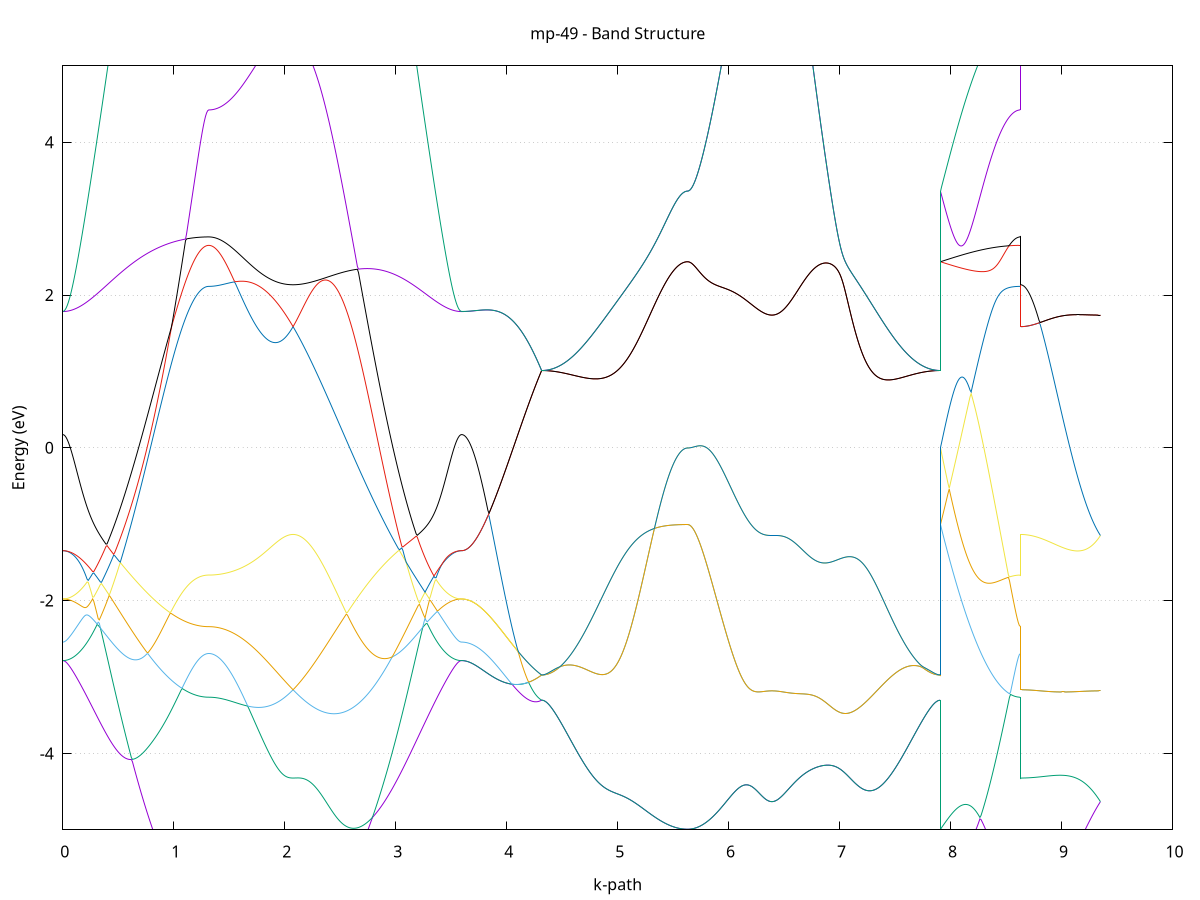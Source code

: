 set title 'mp-49 - Band Structure'
set xlabel 'k-path'
set ylabel 'Energy (eV)'
set grid y
set yrange [-5:5]
set terminal png size 800,600
set output 'mp-49_bands_gnuplot.png'
plot '-' using 1:2 with lines notitle, '-' using 1:2 with lines notitle, '-' using 1:2 with lines notitle, '-' using 1:2 with lines notitle, '-' using 1:2 with lines notitle, '-' using 1:2 with lines notitle, '-' using 1:2 with lines notitle, '-' using 1:2 with lines notitle, '-' using 1:2 with lines notitle, '-' using 1:2 with lines notitle, '-' using 1:2 with lines notitle, '-' using 1:2 with lines notitle, '-' using 1:2 with lines notitle, '-' using 1:2 with lines notitle, '-' using 1:2 with lines notitle, '-' using 1:2 with lines notitle, '-' using 1:2 with lines notitle, '-' using 1:2 with lines notitle, '-' using 1:2 with lines notitle, '-' using 1:2 with lines notitle, '-' using 1:2 with lines notitle, '-' using 1:2 with lines notitle, '-' using 1:2 with lines notitle, '-' using 1:2 with lines notitle
0.000000 -46.464490
0.009966 -46.464490
0.019932 -46.464290
0.029898 -46.464090
0.039864 -46.463790
0.049831 -46.463390
0.059797 -46.462890
0.069763 -46.462290
0.079729 -46.461590
0.089695 -46.460890
0.099661 -46.459990
0.109627 -46.459090
0.119593 -46.457990
0.129560 -46.456890
0.139526 -46.455690
0.149492 -46.454390
0.159458 -46.452990
0.169424 -46.451490
0.179390 -46.449990
0.189356 -46.448290
0.199322 -46.446590
0.209289 -46.444790
0.219255 -46.442890
0.229221 -46.440890
0.239187 -46.438790
0.249153 -46.436690
0.259119 -46.434490
0.269085 -46.432090
0.279051 -46.429790
0.289017 -46.427290
0.298984 -46.424690
0.308950 -46.422090
0.318916 -46.419390
0.328882 -46.416590
0.338848 -46.413690
0.348814 -46.410790
0.358780 -46.407690
0.368746 -46.404590
0.378713 -46.401490
0.388679 -46.398190
0.398645 -46.394890
0.408611 -46.391490
0.418577 -46.388090
0.428543 -46.384590
0.438509 -46.380990
0.448475 -46.377290
0.458442 -46.373590
0.468408 -46.369790
0.478374 -46.365990
0.488340 -46.362090
0.498306 -46.358090
0.508272 -46.354090
0.518238 -46.349990
0.528204 -46.345790
0.538170 -46.341590
0.548137 -46.337390
0.558103 -46.333090
0.568069 -46.328690
0.578035 -46.324290
0.588001 -46.319790
0.597967 -46.315290
0.607933 -46.310690
0.617899 -46.306090
0.627866 -46.301490
0.637832 -46.296790
0.647798 -46.292090
0.657764 -46.287290
0.667730 -46.282490
0.677696 -46.277690
0.687662 -46.272790
0.697628 -46.267890
0.707595 -46.262990
0.717561 -46.257990
0.727527 -46.252990
0.737493 -46.247990
0.747459 -46.242990
0.757425 -46.237890
0.767391 -46.232790
0.777357 -46.227690
0.787323 -46.222590
0.797290 -46.217490
0.807256 -46.212390
0.817222 -46.207290
0.827188 -46.202090
0.837154 -46.196990
0.847120 -46.191790
0.857086 -46.186690
0.867052 -46.181490
0.877019 -46.176390
0.886985 -46.171290
0.896951 -46.166190
0.906917 -46.161090
0.916883 -46.155990
0.926849 -46.157690
0.936815 -46.164090
0.946781 -46.170390
0.956748 -46.176490
0.966714 -46.182490
0.976680 -46.188390
0.986646 -46.194190
0.996612 -46.199790
1.006578 -46.205190
1.016544 -46.210590
1.026510 -46.215790
1.036476 -46.220790
1.046443 -46.225690
1.056409 -46.230390
1.066375 -46.234990
1.076341 -46.239390
1.086307 -46.243690
1.096273 -46.247690
1.106239 -46.251690
1.116205 -46.255390
1.126172 -46.258990
1.136138 -46.262390
1.146104 -46.265690
1.156070 -46.268690
1.166036 -46.271590
1.176002 -46.274290
1.185968 -46.276890
1.195934 -46.279190
1.205900 -46.281390
1.215867 -46.283290
1.225833 -46.285090
1.235799 -46.286690
1.245765 -46.288190
1.255731 -46.289390
1.265697 -46.290390
1.275663 -46.291290
1.285629 -46.291990
1.295596 -46.292390
1.305562 -46.292690
1.315528 -46.292790
1.315528 -46.292790
1.325521 -46.292790
1.335515 -46.292690
1.345508 -46.292490
1.355502 -46.292190
1.365495 -46.291890
1.375489 -46.291490
1.385482 -46.290990
1.395475 -46.290490
1.405469 -46.289890
1.415462 -46.289190
1.425456 -46.288390
1.435449 -46.287590
1.445443 -46.286690
1.455436 -46.285690
1.465430 -46.284590
1.475423 -46.283490
1.485416 -46.282390
1.495410 -46.281090
1.505403 -46.279790
1.515397 -46.278390
1.525390 -46.276990
1.535384 -46.275390
1.545377 -46.273890
1.555371 -46.272190
1.565364 -46.270490
1.575357 -46.268790
1.585351 -46.266990
1.595344 -46.265090
1.605338 -46.263090
1.615331 -46.261190
1.625325 -46.259090
1.635318 -46.256990
1.645312 -46.254890
1.655305 -46.252690
1.665298 -46.250390
1.675292 -46.248090
1.685285 -46.245790
1.695279 -46.243390
1.705272 -46.240990
1.715266 -46.238590
1.725259 -46.236090
1.735253 -46.233590
1.745246 -46.231090
1.755239 -46.228490
1.765233 -46.225890
1.775226 -46.223390
1.785220 -46.220790
1.795213 -46.218090
1.805207 -46.215490
1.815200 -46.212890
1.825194 -46.210290
1.835187 -46.207690
1.845181 -46.205190
1.855174 -46.202590
1.865167 -46.200090
1.875161 -46.197690
1.885154 -46.195290
1.895148 -46.192890
1.905141 -46.190590
1.915135 -46.188390
1.925128 -46.186290
1.935122 -46.184290
1.945115 -46.182390
1.955108 -46.180590
1.965102 -46.178890
1.975095 -46.177290
1.985089 -46.175890
1.995082 -46.174690
2.005076 -46.173590
2.015069 -46.172690
2.025063 -46.171890
2.035056 -46.171190
2.045049 -46.170790
2.055043 -46.170390
2.065036 -46.170290
2.075030 -46.170190
2.075030 -46.170190
2.085024 -46.170290
2.095017 -46.170390
2.105011 -46.170690
2.115005 -46.170990
2.124999 -46.171390
2.134993 -46.171790
2.144986 -46.172290
2.154980 -46.172790
2.164974 -46.173290
2.174968 -46.173790
2.184962 -46.174290
2.194955 -46.174690
2.204949 -46.175090
2.214943 -46.175490
2.224937 -46.175790
2.234931 -46.175990
2.244925 -46.176090
2.254918 -46.176190
2.264912 -46.176090
2.274906 -46.175990
2.284900 -46.175690
2.294894 -46.175290
2.304887 -46.174790
2.314881 -46.174190
2.324875 -46.173490
2.334869 -46.172590
2.344863 -46.171590
2.354856 -46.170390
2.364850 -46.169090
2.374844 -46.167690
2.384838 -46.166090
2.394832 -46.164290
2.404825 -46.162390
2.414819 -46.160390
2.424813 -46.158190
2.434807 -46.155790
2.444801 -46.153290
2.454795 -46.150590
2.464788 -46.147790
2.474782 -46.144790
2.484776 -46.141690
2.494770 -46.138390
2.504764 -46.134890
2.514757 -46.131290
2.524751 -46.127490
2.534745 -46.123590
2.544739 -46.119490
2.554733 -46.115190
2.564726 -46.110790
2.574720 -46.106290
2.584714 -46.101490
2.594708 -46.103690
2.604702 -46.109290
2.614695 -46.114790
2.624689 -46.120390
2.634683 -46.125990
2.644677 -46.131590
2.654671 -46.137090
2.664665 -46.142690
2.674658 -46.148290
2.684652 -46.153790
2.694646 -46.159390
2.704640 -46.164890
2.714634 -46.170390
2.724627 -46.175890
2.734621 -46.181390
2.744615 -46.186790
2.754609 -46.192290
2.764603 -46.197690
2.774596 -46.203090
2.784590 -46.208490
2.794584 -46.213790
2.804578 -46.219190
2.814572 -46.224490
2.824565 -46.229790
2.834559 -46.234990
2.844553 -46.240190
2.854547 -46.245390
2.864541 -46.250590
2.874535 -46.255690
2.884528 -46.260790
2.894522 -46.265890
2.904516 -46.270890
2.914510 -46.275890
2.924504 -46.280790
2.934497 -46.285690
2.944491 -46.290590
2.954485 -46.295390
2.964479 -46.300090
2.974473 -46.304790
2.984466 -46.309490
2.994460 -46.314090
3.004454 -46.318690
3.014448 -46.323190
3.024442 -46.327690
3.034435 -46.332090
3.044429 -46.336490
3.054423 -46.340790
3.064417 -46.344990
3.074411 -46.349190
3.084405 -46.353290
3.094398 -46.357390
3.104392 -46.361390
3.114386 -46.365290
3.124380 -46.369190
3.134374 -46.372990
3.144367 -46.376790
3.154361 -46.380490
3.164355 -46.384090
3.174349 -46.387590
3.184343 -46.391090
3.194336 -46.394490
3.204330 -46.397790
3.214324 -46.401090
3.224318 -46.404290
3.234312 -46.407390
3.244305 -46.410390
3.254299 -46.413390
3.264293 -46.416290
3.274287 -46.419090
3.284281 -46.421790
3.294275 -46.424490
3.304268 -46.427090
3.314262 -46.429590
3.324256 -46.431990
3.334250 -46.434290
3.344244 -46.436490
3.354237 -46.438690
3.364231 -46.440790
3.374225 -46.442790
3.384219 -46.444690
3.394213 -46.446490
3.404206 -46.448290
3.414200 -46.449890
3.424194 -46.451490
3.434188 -46.452990
3.444182 -46.454290
3.454176 -46.455590
3.464169 -46.456890
3.474163 -46.457990
3.484157 -46.458990
3.494151 -46.459990
3.504145 -46.460790
3.514138 -46.461590
3.524132 -46.462290
3.534126 -46.462890
3.544120 -46.463390
3.554114 -46.463790
3.564107 -46.464090
3.574101 -46.464290
3.584095 -46.464490
3.594089 -46.464490
3.594089 -46.464490
3.603963 -46.464390
3.613837 -46.463990
3.623711 -46.463490
3.633585 -46.462690
3.643459 -46.461590
3.653334 -46.460390
3.663208 -46.458890
3.673082 -46.457090
3.682956 -46.455190
3.692830 -46.452990
3.702704 -46.450590
3.712578 -46.447890
3.722452 -46.445090
3.732326 -46.441990
3.742201 -46.438690
3.752075 -46.435190
3.761949 -46.431390
3.771823 -46.427390
3.781697 -46.423290
3.791571 -46.418890
3.801445 -46.414190
3.811319 -46.409390
3.821193 -46.404390
3.831068 -46.399090
3.840942 -46.393690
3.850816 -46.387990
3.860690 -46.382190
3.870564 -46.376090
3.880438 -46.369890
3.890312 -46.363490
3.900186 -46.356790
3.910060 -46.349990
3.919935 -46.342990
3.929809 -46.335790
3.939683 -46.328390
3.949557 -46.320890
3.959431 -46.313090
3.969305 -46.305190
3.979179 -46.297190
3.989053 -46.288990
3.998927 -46.280590
4.008802 -46.271990
4.018676 -46.263290
4.028550 -46.254490
4.038424 -46.245390
4.048298 -46.236290
4.058172 -46.226990
4.068046 -46.217590
4.077920 -46.207990
4.087794 -46.198390
4.097669 -46.188490
4.107543 -46.178590
4.117417 -46.168590
4.127291 -46.158390
4.137165 -46.148190
4.147039 -46.137790
4.156913 -46.127290
4.166787 -46.116790
4.176661 -46.106090
4.186536 -46.095390
4.196410 -46.084590
4.206284 -46.073690
4.216158 -46.062790
4.226032 -46.051690
4.235906 -46.040690
4.245780 -46.029490
4.255654 -46.018290
4.265528 -46.007090
4.275403 -45.995790
4.285277 -45.984490
4.295151 -45.973190
4.305025 -45.961790
4.314899 -45.950390
4.314899 -45.950390
4.324865 -45.950390
4.334831 -45.950490
4.344797 -45.950590
4.354763 -45.950690
4.364730 -45.950890
4.374696 -45.951090
4.384662 -45.951390
4.394628 -45.951690
4.404594 -45.951990
4.414560 -45.952390
4.424526 -45.952890
4.434492 -45.953390
4.444459 -45.953890
4.454425 -45.954490
4.464391 -45.955090
4.474357 -45.955790
4.484323 -45.956590
4.494289 -45.957390
4.504255 -45.958190
4.514221 -45.959090
4.524187 -45.960090
4.534154 -45.961190
4.544120 -45.962290
4.554086 -45.963490
4.564052 -45.964690
4.574018 -45.966090
4.583984 -45.967490
4.593950 -45.968990
4.603916 -45.970590
4.613883 -45.972190
4.623849 -45.973990
4.633815 -45.975790
4.643781 -45.977790
4.653747 -45.979790
4.663713 -45.981990
4.673679 -45.984190
4.683645 -45.986590
4.693612 -45.988990
4.703578 -45.991590
4.713544 -45.994290
4.723510 -45.997090
4.733476 -45.999990
4.743442 -46.003090
4.753408 -46.006290
4.763374 -46.009490
4.773340 -46.012890
4.783307 -46.016490
4.793273 -46.020090
4.803239 -46.023890
4.813205 -46.027790
4.823171 -46.031790
4.833137 -46.035990
4.843103 -46.040190
4.853069 -46.044590
4.863036 -46.049090
4.873002 -46.053690
4.882968 -46.058390
4.892934 -46.063190
4.902900 -46.068090
4.912866 -46.073090
4.922832 -46.078190
4.932798 -46.083390
4.942765 -46.088690
4.952731 -46.093990
4.962697 -46.099490
4.972663 -46.104990
4.982629 -46.110490
4.992595 -46.116090
5.002561 -46.121790
5.012527 -46.127490
5.022493 -46.133290
5.032460 -46.139090
5.042426 -46.144890
5.052392 -46.150790
5.062358 -46.156590
5.072324 -46.162490
5.082290 -46.168390
5.092256 -46.174290
5.102222 -46.180190
5.112189 -46.186090
5.122155 -46.191890
5.132121 -46.197790
5.142087 -46.203590
5.152053 -46.209390
5.162019 -46.215190
5.171985 -46.220890
5.181951 -46.226490
5.191918 -46.232090
5.201884 -46.237690
5.211850 -46.243190
5.221816 -46.248590
5.231782 -46.253990
5.241748 -46.259290
5.251714 -46.264490
5.261680 -46.269590
5.271646 -46.274590
5.281613 -46.279590
5.291579 -46.284390
5.301545 -46.289190
5.311511 -46.293790
5.321477 -46.298390
5.331443 -46.302790
5.341409 -46.307090
5.351375 -46.311290
5.361342 -46.315390
5.371308 -46.319390
5.381274 -46.323190
5.391240 -46.326890
5.401206 -46.330490
5.411172 -46.333990
5.421138 -46.337290
5.431104 -46.340390
5.441071 -46.343490
5.451037 -46.346390
5.461003 -46.349090
5.470969 -46.351690
5.480935 -46.354090
5.490901 -46.356390
5.500867 -46.358590
5.510833 -46.360590
5.520799 -46.362390
5.530766 -46.364090
5.540732 -46.365590
5.550698 -46.366990
5.560664 -46.368190
5.570630 -46.369290
5.580596 -46.370190
5.590562 -46.370890
5.600528 -46.371390
5.610495 -46.371890
5.620461 -46.372090
5.630427 -46.372190
5.630427 -46.372190
5.640420 -46.372090
5.650414 -46.371990
5.660407 -46.371790
5.670401 -46.371590
5.680394 -46.371190
5.690387 -46.370790
5.700381 -46.370290
5.710374 -46.369690
5.720368 -46.369090
5.730361 -46.368390
5.740355 -46.367590
5.750348 -46.366690
5.760342 -46.365690
5.770335 -46.364690
5.780329 -46.363590
5.790322 -46.362490
5.800315 -46.361190
5.810309 -46.359890
5.820302 -46.358490
5.830296 -46.357090
5.840289 -46.355590
5.850283 -46.353990
5.860276 -46.352390
5.870270 -46.350690
5.880263 -46.348890
5.890256 -46.347090
5.900250 -46.345190
5.910243 -46.343190
5.920237 -46.341190
5.930230 -46.339190
5.940224 -46.337090
5.950217 -46.334890
5.960211 -46.332690
5.970204 -46.330390
5.980197 -46.328090
5.990191 -46.325790
6.000184 -46.323390
6.010178 -46.320990
6.020171 -46.318490
6.030165 -46.315990
6.040158 -46.313490
6.050152 -46.310890
6.060145 -46.308290
6.070138 -46.305690
6.080132 -46.303090
6.090125 -46.300490
6.100119 -46.297890
6.110112 -46.295290
6.120106 -46.292590
6.130099 -46.289990
6.140093 -46.287390
6.150086 -46.284790
6.160079 -46.282290
6.170073 -46.279690
6.180066 -46.277190
6.190060 -46.274790
6.200053 -46.272390
6.210047 -46.270090
6.220040 -46.267790
6.230034 -46.265590
6.240027 -46.263490
6.250021 -46.261490
6.260014 -46.259590
6.270007 -46.257790
6.280001 -46.256090
6.289994 -46.254490
6.299988 -46.253090
6.309981 -46.251790
6.319975 -46.250690
6.329968 -46.249690
6.339962 -46.248790
6.349955 -46.248090
6.359948 -46.247590
6.369942 -46.247190
6.379935 -46.246990
6.389929 -46.246890
6.389929 -46.246890
6.399923 -46.246990
6.409916 -46.247190
6.419910 -46.247490
6.429904 -46.247990
6.439898 -46.248590
6.449892 -46.249290
6.459885 -46.249990
6.469879 -46.250890
6.479873 -46.251790
6.489867 -46.252790
6.499861 -46.253790
6.509854 -46.254890
6.519848 -46.255890
6.529842 -46.256990
6.539836 -46.258090
6.549830 -46.259090
6.559824 -46.260190
6.569817 -46.261190
6.579811 -46.262190
6.589805 -46.263090
6.599799 -46.263890
6.609793 -46.264690
6.619786 -46.265390
6.629780 -46.266090
6.639774 -46.266590
6.649768 -46.267090
6.659762 -46.267490
6.669755 -46.267690
6.679749 -46.267890
6.689743 -46.267890
6.699737 -46.267890
6.709731 -46.267690
6.719724 -46.267390
6.729718 -46.266990
6.739712 -46.266490
6.749706 -46.265790
6.759700 -46.264990
6.769694 -46.264090
6.779687 -46.263090
6.789681 -46.261890
6.799675 -46.260590
6.809669 -46.259090
6.819663 -46.257590
6.829656 -46.255890
6.839650 -46.254090
6.849644 -46.252090
6.859638 -46.249990
6.869632 -46.247790
6.879625 -46.245390
6.889619 -46.242990
6.899613 -46.240390
6.909607 -46.237690
6.919601 -46.234790
6.929594 -46.231790
6.939588 -46.228790
6.949582 -46.225590
6.959576 -46.222290
6.969570 -46.218890
6.979564 -46.215290
6.989557 -46.211690
6.999551 -46.207990
7.009545 -46.204190
7.019539 -46.200190
7.029533 -46.196190
7.039526 -46.192090
7.049520 -46.187990
7.059514 -46.183690
7.069508 -46.179390
7.079502 -46.174990
7.089495 -46.170590
7.099489 -46.165990
7.109483 -46.161490
7.119477 -46.156890
7.129471 -46.152190
7.139464 -46.147490
7.149458 -46.142790
7.159452 -46.137990
7.169446 -46.133190
7.179440 -46.128390
7.189434 -46.123590
7.199427 -46.118790
7.209421 -46.113890
7.219415 -46.109090
7.229409 -46.104290
7.239403 -46.099490
7.249396 -46.094690
7.259390 -46.089990
7.269384 -46.085290
7.279378 -46.080590
7.289372 -46.075990
7.299365 -46.071390
7.309359 -46.066890
7.319353 -46.062390
7.329347 -46.057990
7.339341 -46.053690
7.349334 -46.049390
7.359328 -46.045290
7.369322 -46.041190
7.379316 -46.037190
7.389310 -46.033190
7.399304 -46.029390
7.409297 -46.025690
7.419291 -46.021990
7.429285 -46.018490
7.439279 -46.015090
7.449273 -46.011690
7.459266 -46.008490
7.469260 -46.005290
7.479254 -46.002290
7.489248 -45.999390
7.499242 -45.996590
7.509235 -45.993890
7.519229 -45.991290
7.529223 -45.988790
7.539217 -45.986390
7.549211 -45.984090
7.559204 -45.981790
7.569198 -45.979690
7.579192 -45.977690
7.589186 -45.975790
7.599180 -45.973990
7.609174 -45.972190
7.619167 -45.970590
7.629161 -45.968990
7.639155 -45.967490
7.649149 -45.966090
7.659143 -45.964790
7.669136 -45.963490
7.679130 -45.962290
7.689124 -45.961190
7.699118 -45.960190
7.709112 -45.959190
7.719105 -45.958290
7.729099 -45.957390
7.739093 -45.956590
7.749087 -45.955790
7.759081 -45.955090
7.769075 -45.954490
7.779068 -45.953890
7.789062 -45.953390
7.799056 -45.952890
7.809050 -45.952490
7.819044 -45.952090
7.829037 -45.951690
7.839031 -45.951390
7.849025 -45.951090
7.859019 -45.950890
7.869013 -45.950690
7.879006 -45.950590
7.889000 -45.950490
7.898994 -45.950390
7.908988 -45.950390
7.908988 -46.372190
7.918862 -46.374390
7.928736 -46.376390
7.938610 -46.378390
7.948484 -46.380190
7.958358 -46.381890
7.968232 -46.383490
7.978107 -46.384990
7.987981 -46.386290
7.997855 -46.387490
8.007729 -46.388590
8.017603 -46.389590
8.027477 -46.390490
8.037351 -46.391190
8.047225 -46.391790
8.057100 -46.392290
8.066974 -46.392690
8.076848 -46.392890
8.086722 -46.392990
8.096596 -46.392990
8.106470 -46.392890
8.116344 -46.392590
8.126218 -46.392290
8.136092 -46.391790
8.145967 -46.391090
8.155841 -46.390390
8.165715 -46.389490
8.175589 -46.388590
8.185463 -46.387490
8.195337 -46.386290
8.205211 -46.384990
8.215085 -46.383490
8.224959 -46.381990
8.234834 -46.380390
8.244708 -46.378590
8.254582 -46.376790
8.264456 -46.374790
8.274330 -46.372790
8.284204 -46.370690
8.294078 -46.368490
8.303952 -46.366190
8.313826 -46.363790
8.323701 -46.361290
8.333575 -46.358790
8.343449 -46.356190
8.353323 -46.353490
8.363197 -46.350790
8.373071 -46.347990
8.382945 -46.345190
8.392819 -46.342390
8.402693 -46.339490
8.412568 -46.336590
8.422442 -46.333690
8.432316 -46.330790
8.442190 -46.327990
8.452064 -46.325090
8.461938 -46.322290
8.471812 -46.319490
8.481686 -46.316690
8.491560 -46.314090
8.501435 -46.311490
8.511309 -46.308990
8.521183 -46.306690
8.531057 -46.304490
8.540931 -46.302390
8.550805 -46.300490
8.560679 -46.298790
8.570553 -46.297190
8.580427 -46.295890
8.590302 -46.294790
8.600176 -46.293990
8.610050 -46.293290
8.619924 -46.292990
8.629798 -46.292790
8.629798 -46.170190
8.639672 -46.170190
8.649546 -46.169990
8.659420 -46.169890
8.669294 -46.169590
8.679169 -46.169190
8.689043 -46.168790
8.698917 -46.168290
8.708791 -46.167790
8.718665 -46.167090
8.728539 -46.166390
8.738413 -46.165590
8.748287 -46.164790
8.758161 -46.163790
8.768036 -46.162790
8.777910 -46.161690
8.787784 -46.160590
8.797658 -46.159390
8.807532 -46.158090
8.817406 -46.156690
8.827280 -46.155190
8.837154 -46.153690
8.847028 -46.152190
8.856903 -46.150490
8.866777 -46.148790
8.876651 -46.146990
8.886525 -46.145190
8.896399 -46.143290
8.906273 -46.141290
8.916147 -46.139290
8.926021 -46.137190
8.935895 -46.136290
8.945770 -46.140990
8.955644 -46.145690
8.965518 -46.150290
8.975392 -46.154790
8.985266 -46.159290
8.995140 -46.163690
9.005014 -46.167990
9.014888 -46.172090
9.024762 -46.176290
9.034637 -46.180290
9.044511 -46.184190
9.054385 -46.187990
9.064259 -46.191690
9.074133 -46.195290
9.084007 -46.198790
9.093881 -46.202190
9.103755 -46.205490
9.113629 -46.208590
9.123504 -46.211690
9.133378 -46.214590
9.143252 -46.217390
9.153126 -46.220090
9.163000 -46.222690
9.172874 -46.225090
9.182748 -46.227490
9.192622 -46.229690
9.202496 -46.231690
9.212371 -46.233690
9.222245 -46.235490
9.232119 -46.237190
9.241993 -46.238690
9.251867 -46.240090
9.261741 -46.241390
9.271615 -46.242590
9.281489 -46.243590
9.291363 -46.244490
9.301238 -46.245190
9.311112 -46.245790
9.320986 -46.246290
9.330860 -46.246590
9.340734 -46.246790
9.350608 -46.246890
e
0.000000 -45.615290
0.009966 -45.615390
0.019932 -45.615690
0.029898 -45.616190
0.039864 -45.616890
0.049831 -45.617690
0.059797 -45.618790
0.069763 -45.619990
0.079729 -45.621490
0.089695 -45.623090
0.099661 -45.624890
0.109627 -45.626890
0.119593 -45.629090
0.129560 -45.631390
0.139526 -45.633990
0.149492 -45.636690
0.159458 -45.639590
0.169424 -45.642690
0.179390 -45.645990
0.189356 -45.649490
0.199322 -45.653090
0.209289 -45.656890
0.219255 -45.660790
0.229221 -45.664890
0.239187 -45.669190
0.249153 -45.673690
0.259119 -45.678290
0.269085 -45.682990
0.279051 -45.687990
0.289017 -45.692990
0.298984 -45.698190
0.308950 -45.703590
0.318916 -45.709090
0.328882 -45.714690
0.338848 -45.720490
0.348814 -45.726390
0.358780 -45.732490
0.368746 -45.738690
0.378713 -45.744890
0.388679 -45.751290
0.398645 -45.757890
0.408611 -45.764490
0.418577 -45.771290
0.428543 -45.778090
0.438509 -45.784990
0.448475 -45.792090
0.458442 -45.799190
0.468408 -45.806390
0.478374 -45.813790
0.488340 -45.821190
0.498306 -45.828590
0.508272 -45.836090
0.518238 -45.843790
0.528204 -45.851390
0.538170 -45.859090
0.548137 -45.866890
0.558103 -45.874690
0.568069 -45.882590
0.578035 -45.890490
0.588001 -45.898490
0.597967 -45.906490
0.607933 -45.914490
0.617899 -45.922490
0.627866 -45.930490
0.637832 -45.938590
0.647798 -45.946690
0.657764 -45.954690
0.667730 -45.962790
0.677696 -45.970890
0.687662 -45.978890
0.697628 -45.986990
0.707595 -45.994990
0.717561 -46.002990
0.727527 -46.010990
0.737493 -46.018890
0.747459 -46.026790
0.757425 -46.034690
0.767391 -46.042490
0.777357 -46.050290
0.787323 -46.057990
0.797290 -46.065590
0.807256 -46.073190
0.817222 -46.080690
0.827188 -46.088190
0.837154 -46.095590
0.847120 -46.102790
0.857086 -46.109990
0.867052 -46.117190
0.877019 -46.124190
0.886985 -46.131090
0.896951 -46.137890
0.906917 -46.144590
0.916883 -46.151190
0.926849 -46.150990
0.936815 -46.145990
0.946781 -46.140990
0.956748 -46.135990
0.966714 -46.131090
0.976680 -46.126190
0.986646 -46.121290
0.996612 -46.116590
1.006578 -46.111790
1.016544 -46.107090
1.026510 -46.102490
1.036476 -46.097990
1.046443 -46.093490
1.056409 -46.089090
1.066375 -46.084790
1.076341 -46.080590
1.086307 -46.076390
1.096273 -46.078390
1.106239 -46.082090
1.116205 -46.085490
1.126172 -46.088890
1.136138 -46.091990
1.146104 -46.094990
1.156070 -46.097890
1.166036 -46.100590
1.176002 -46.103090
1.185968 -46.105390
1.195934 -46.107590
1.205900 -46.109590
1.215867 -46.111390
1.225833 -46.113090
1.235799 -46.114590
1.245765 -46.115890
1.255731 -46.116990
1.265697 -46.117990
1.275663 -46.118790
1.285629 -46.119390
1.295596 -46.119790
1.305562 -46.120090
1.315528 -46.120190
1.315528 -46.120190
1.325521 -46.120090
1.335515 -46.119990
1.345508 -46.119890
1.355502 -46.119590
1.365495 -46.119290
1.375489 -46.118890
1.385482 -46.118390
1.395475 -46.117890
1.405469 -46.117290
1.415462 -46.116690
1.425456 -46.115890
1.435449 -46.115090
1.445443 -46.114190
1.455436 -46.113290
1.465430 -46.112290
1.475423 -46.111190
1.485416 -46.110090
1.495410 -46.108890
1.505403 -46.107590
1.515397 -46.106290
1.525390 -46.104890
1.535384 -46.103390
1.545377 -46.101890
1.555371 -46.100290
1.565364 -46.098690
1.575357 -46.096990
1.585351 -46.095290
1.595344 -46.093490
1.605338 -46.091590
1.615331 -46.089690
1.625325 -46.087690
1.635318 -46.085690
1.645312 -46.083590
1.655305 -46.081490
1.665298 -46.079290
1.675292 -46.077090
1.685285 -46.074890
1.695279 -46.072590
1.705272 -46.070290
1.715266 -46.067890
1.725259 -46.065590
1.735253 -46.063090
1.745246 -46.060690
1.755239 -46.058190
1.765233 -46.055790
1.775226 -46.053290
1.785220 -46.050790
1.795213 -46.048190
1.805207 -46.045690
1.815200 -46.043190
1.825194 -46.040690
1.835187 -46.038190
1.845181 -46.035790
1.855174 -46.033390
1.865167 -46.030990
1.875161 -46.028590
1.885154 -46.026390
1.895148 -46.024090
1.905141 -46.021990
1.915135 -46.019990
1.925128 -46.017990
1.935122 -46.016190
1.945115 -46.014490
1.955108 -46.012990
1.965102 -46.011590
1.975095 -46.010390
1.985089 -46.010790
1.995082 -46.011890
2.005076 -46.012690
2.015069 -46.013190
2.025063 -46.013390
2.035056 -46.013390
2.045049 -46.013090
2.055043 -46.012590
2.065036 -46.011690
2.075030 -46.010690
2.075030 -46.010690
2.085024 -46.011990
2.095017 -46.013490
2.105011 -46.015190
2.115005 -46.017090
2.124999 -46.019090
2.134993 -46.021290
2.144986 -46.023590
2.154980 -46.025990
2.164974 -46.028390
2.174968 -46.030890
2.184962 -46.033490
2.194955 -46.035990
2.204949 -46.038590
2.214943 -46.041090
2.224937 -46.043690
2.234931 -46.046190
2.244925 -46.048590
2.254918 -46.050990
2.264912 -46.053290
2.274906 -46.055590
2.284900 -46.057690
2.294894 -46.059790
2.304887 -46.061790
2.314881 -46.063590
2.324875 -46.065390
2.334869 -46.066990
2.344863 -46.068490
2.354856 -46.069890
2.364850 -46.071190
2.374844 -46.072290
2.384838 -46.073290
2.394832 -46.074190
2.404825 -46.074890
2.414819 -46.075390
2.424813 -46.075890
2.434807 -46.076090
2.444801 -46.076290
2.454795 -46.076190
2.464788 -46.075990
2.474782 -46.075690
2.484776 -46.075190
2.494770 -46.074590
2.504764 -46.073790
2.514757 -46.072790
2.524751 -46.071690
2.534745 -46.070390
2.544739 -46.075790
2.554733 -46.081390
2.564726 -46.086890
2.574720 -46.092490
2.584714 -46.098090
2.594708 -46.096690
2.604702 -46.091690
2.614695 -46.086490
2.624689 -46.081190
2.634683 -46.075790
2.644677 -46.070190
2.654671 -46.064490
2.664665 -46.058590
2.674658 -46.052690
2.684652 -46.046490
2.694646 -46.040290
2.704640 -46.033990
2.714634 -46.027490
2.724627 -46.020890
2.734621 -46.014190
2.744615 -46.009290
2.754609 -46.004890
2.764603 -46.000290
2.774596 -45.995690
2.784590 -45.990990
2.794584 -45.986090
2.804578 -45.981090
2.814572 -45.976090
2.824565 -45.970890
2.834559 -45.965590
2.844553 -45.960290
2.854547 -45.954790
2.864541 -45.949290
2.874535 -45.943690
2.884528 -45.938090
2.894522 -45.932290
2.904516 -45.926490
2.914510 -45.920590
2.924504 -45.914690
2.934497 -45.908690
2.944491 -45.902690
2.954485 -45.896590
2.964479 -45.890490
2.974473 -45.884290
2.984466 -45.878090
2.994460 -45.871890
3.004454 -45.865590
3.014448 -45.859390
3.024442 -45.853090
3.034435 -45.846790
3.044429 -45.840490
3.054423 -45.834190
3.064417 -45.827890
3.074411 -45.821590
3.084405 -45.815290
3.094398 -45.809090
3.104392 -45.802790
3.114386 -45.796590
3.124380 -45.790490
3.134374 -45.784290
3.144367 -45.778290
3.154361 -45.772190
3.164355 -45.766190
3.174349 -45.760290
3.184343 -45.754390
3.194336 -45.748590
3.204330 -45.742790
3.214324 -45.737090
3.224318 -45.731490
3.234312 -45.725990
3.244305 -45.720590
3.254299 -45.715290
3.264293 -45.709990
3.274287 -45.704890
3.284281 -45.699790
3.294275 -45.694890
3.304268 -45.690090
3.314262 -45.685390
3.324256 -45.680790
3.334250 -45.676290
3.344244 -45.671990
3.354237 -45.667790
3.364231 -45.663690
3.374225 -45.659790
3.384219 -45.655990
3.394213 -45.652390
3.404206 -45.648890
3.414200 -45.645590
3.424194 -45.642390
3.434188 -45.639390
3.444182 -45.636590
3.454176 -45.633890
3.464169 -45.631390
3.474163 -45.628990
3.484157 -45.626890
3.494151 -45.624890
3.504145 -45.623090
3.514138 -45.621490
3.524132 -45.619990
3.534126 -45.618790
3.544120 -45.617690
3.554114 -45.616890
3.564107 -45.616190
3.574101 -45.615690
3.584095 -45.615390
3.594089 -45.615290
3.594089 -45.615290
3.603963 -45.615290
3.613837 -45.615290
3.623711 -45.615190
3.633585 -45.614990
3.643459 -45.614890
3.653334 -45.614690
3.663208 -45.614390
3.673082 -45.614090
3.682956 -45.613790
3.692830 -45.613490
3.702704 -45.613090
3.712578 -45.612690
3.722452 -45.612190
3.732326 -45.611690
3.742201 -45.611190
3.752075 -45.610590
3.761949 -45.609990
3.771823 -45.609290
3.781697 -45.608690
3.791571 -45.607990
3.801445 -45.607190
3.811319 -45.606390
3.821193 -45.605590
3.831068 -45.604790
3.840942 -45.603890
3.850816 -45.602990
3.860690 -45.602090
3.870564 -45.601090
3.880438 -45.600090
3.890312 -45.599090
3.900186 -45.597990
3.910060 -45.596890
3.919935 -45.595790
3.929809 -45.594590
3.939683 -45.593490
3.949557 -45.592290
3.959431 -45.590990
3.969305 -45.589790
3.979179 -45.589090
3.989053 -45.597990
3.998927 -45.607090
4.008802 -45.616390
4.018676 -45.625690
4.028550 -45.635290
4.038424 -45.644890
4.048298 -45.654690
4.058172 -45.664690
4.068046 -45.674690
4.077920 -45.684890
4.087794 -45.695090
4.097669 -45.705490
4.107543 -45.715990
4.117417 -45.726590
4.127291 -45.737290
4.137165 -45.747990
4.147039 -45.758890
4.156913 -45.769790
4.166787 -45.780790
4.176661 -45.791790
4.186536 -45.802890
4.196410 -45.814090
4.206284 -45.825290
4.216158 -45.836590
4.226032 -45.847890
4.235906 -45.859190
4.245780 -45.870590
4.255654 -45.881990
4.265528 -45.893390
4.275403 -45.904790
4.285277 -45.916190
4.295151 -45.927590
4.305025 -45.938990
4.314899 -45.950390
4.314899 -45.950390
4.324865 -45.950390
4.334831 -45.950490
4.344797 -45.950590
4.354763 -45.950690
4.364730 -45.950890
4.374696 -45.951090
4.384662 -45.951390
4.394628 -45.951690
4.404594 -45.951990
4.414560 -45.952390
4.424526 -45.952890
4.434492 -45.953390
4.444459 -45.953890
4.454425 -45.954490
4.464391 -45.955090
4.474357 -45.955790
4.484323 -45.956590
4.494289 -45.957390
4.504255 -45.958190
4.514221 -45.959090
4.524187 -45.960090
4.534154 -45.961190
4.544120 -45.962290
4.554086 -45.963490
4.564052 -45.964690
4.574018 -45.966090
4.583984 -45.967490
4.593950 -45.968990
4.603916 -45.970590
4.613883 -45.972190
4.623849 -45.973990
4.633815 -45.975790
4.643781 -45.977790
4.653747 -45.979790
4.663713 -45.981990
4.673679 -45.984190
4.683645 -45.986590
4.693612 -45.988990
4.703578 -45.991590
4.713544 -45.994290
4.723510 -45.997090
4.733476 -45.999990
4.743442 -46.003090
4.753408 -46.006290
4.763374 -46.009490
4.773340 -46.012890
4.783307 -46.016490
4.793273 -46.020090
4.803239 -46.023890
4.813205 -46.027790
4.823171 -46.031790
4.833137 -46.035990
4.843103 -46.040190
4.853069 -46.044590
4.863036 -46.049090
4.873002 -46.053690
4.882968 -46.058390
4.892934 -46.063190
4.902900 -46.068090
4.912866 -46.073090
4.922832 -46.078190
4.932798 -46.083390
4.942765 -46.088690
4.952731 -46.093990
4.962697 -46.099490
4.972663 -46.104990
4.982629 -46.110490
4.992595 -46.116090
5.002561 -46.121790
5.012527 -46.127490
5.022493 -46.133290
5.032460 -46.139090
5.042426 -46.144890
5.052392 -46.150790
5.062358 -46.156590
5.072324 -46.162490
5.082290 -46.168390
5.092256 -46.174290
5.102222 -46.180190
5.112189 -46.186090
5.122155 -46.191890
5.132121 -46.197790
5.142087 -46.203590
5.152053 -46.209390
5.162019 -46.215190
5.171985 -46.220890
5.181951 -46.226490
5.191918 -46.232090
5.201884 -46.237690
5.211850 -46.243190
5.221816 -46.248590
5.231782 -46.253990
5.241748 -46.259290
5.251714 -46.264490
5.261680 -46.269590
5.271646 -46.274590
5.281613 -46.279590
5.291579 -46.284390
5.301545 -46.289190
5.311511 -46.293790
5.321477 -46.298390
5.331443 -46.302790
5.341409 -46.307090
5.351375 -46.311290
5.361342 -46.315390
5.371308 -46.319390
5.381274 -46.323190
5.391240 -46.326890
5.401206 -46.330490
5.411172 -46.333990
5.421138 -46.337290
5.431104 -46.340390
5.441071 -46.343490
5.451037 -46.346390
5.461003 -46.349090
5.470969 -46.351690
5.480935 -46.354090
5.490901 -46.356390
5.500867 -46.358590
5.510833 -46.360590
5.520799 -46.362390
5.530766 -46.364090
5.540732 -46.365590
5.550698 -46.366990
5.560664 -46.368190
5.570630 -46.369290
5.580596 -46.370190
5.590562 -46.370890
5.600528 -46.371390
5.610495 -46.371890
5.620461 -46.372090
5.630427 -46.372190
5.630427 -46.372190
5.640420 -46.372090
5.650414 -46.371990
5.660407 -46.371790
5.670401 -46.371590
5.680394 -46.371190
5.690387 -46.370790
5.700381 -46.370290
5.710374 -46.369690
5.720368 -46.369090
5.730361 -46.368390
5.740355 -46.367590
5.750348 -46.366690
5.760342 -46.365690
5.770335 -46.364690
5.780329 -46.363590
5.790322 -46.362490
5.800315 -46.361190
5.810309 -46.359890
5.820302 -46.358490
5.830296 -46.357090
5.840289 -46.355590
5.850283 -46.353990
5.860276 -46.352390
5.870270 -46.350690
5.880263 -46.348890
5.890256 -46.347090
5.900250 -46.345190
5.910243 -46.343190
5.920237 -46.341190
5.930230 -46.339190
5.940224 -46.337090
5.950217 -46.334890
5.960211 -46.332690
5.970204 -46.330390
5.980197 -46.328090
5.990191 -46.325790
6.000184 -46.323390
6.010178 -46.320990
6.020171 -46.318490
6.030165 -46.315990
6.040158 -46.313490
6.050152 -46.310890
6.060145 -46.308290
6.070138 -46.305690
6.080132 -46.303090
6.090125 -46.300490
6.100119 -46.297890
6.110112 -46.295290
6.120106 -46.292590
6.130099 -46.289990
6.140093 -46.287390
6.150086 -46.284790
6.160079 -46.282290
6.170073 -46.279690
6.180066 -46.277190
6.190060 -46.274790
6.200053 -46.272390
6.210047 -46.270090
6.220040 -46.267790
6.230034 -46.265590
6.240027 -46.263490
6.250021 -46.261490
6.260014 -46.259590
6.270007 -46.257790
6.280001 -46.256090
6.289994 -46.254490
6.299988 -46.253090
6.309981 -46.251790
6.319975 -46.250690
6.329968 -46.249690
6.339962 -46.248790
6.349955 -46.248090
6.359948 -46.247590
6.369942 -46.247190
6.379935 -46.246990
6.389929 -46.246890
6.389929 -46.246890
6.399923 -46.246990
6.409916 -46.247190
6.419910 -46.247490
6.429904 -46.247990
6.439898 -46.248590
6.449892 -46.249290
6.459885 -46.249990
6.469879 -46.250890
6.479873 -46.251790
6.489867 -46.252790
6.499861 -46.253790
6.509854 -46.254890
6.519848 -46.255890
6.529842 -46.256990
6.539836 -46.258090
6.549830 -46.259090
6.559824 -46.260190
6.569817 -46.261190
6.579811 -46.262190
6.589805 -46.263090
6.599799 -46.263890
6.609793 -46.264690
6.619786 -46.265390
6.629780 -46.266090
6.639774 -46.266590
6.649768 -46.267090
6.659762 -46.267490
6.669755 -46.267690
6.679749 -46.267890
6.689743 -46.267890
6.699737 -46.267890
6.709731 -46.267690
6.719724 -46.267390
6.729718 -46.266990
6.739712 -46.266490
6.749706 -46.265790
6.759700 -46.264990
6.769694 -46.264090
6.779687 -46.263090
6.789681 -46.261890
6.799675 -46.260590
6.809669 -46.259090
6.819663 -46.257590
6.829656 -46.255890
6.839650 -46.254090
6.849644 -46.252090
6.859638 -46.249990
6.869632 -46.247790
6.879625 -46.245390
6.889619 -46.242990
6.899613 -46.240390
6.909607 -46.237690
6.919601 -46.234790
6.929594 -46.231790
6.939588 -46.228790
6.949582 -46.225590
6.959576 -46.222290
6.969570 -46.218890
6.979564 -46.215290
6.989557 -46.211690
6.999551 -46.207990
7.009545 -46.204190
7.019539 -46.200190
7.029533 -46.196190
7.039526 -46.192090
7.049520 -46.187990
7.059514 -46.183690
7.069508 -46.179390
7.079502 -46.174990
7.089495 -46.170590
7.099489 -46.165990
7.109483 -46.161490
7.119477 -46.156890
7.129471 -46.152190
7.139464 -46.147490
7.149458 -46.142790
7.159452 -46.137990
7.169446 -46.133190
7.179440 -46.128390
7.189434 -46.123590
7.199427 -46.118790
7.209421 -46.113890
7.219415 -46.109090
7.229409 -46.104290
7.239403 -46.099490
7.249396 -46.094690
7.259390 -46.089990
7.269384 -46.085290
7.279378 -46.080590
7.289372 -46.075990
7.299365 -46.071390
7.309359 -46.066890
7.319353 -46.062390
7.329347 -46.057990
7.339341 -46.053690
7.349334 -46.049390
7.359328 -46.045290
7.369322 -46.041190
7.379316 -46.037190
7.389310 -46.033190
7.399304 -46.029390
7.409297 -46.025690
7.419291 -46.021990
7.429285 -46.018490
7.439279 -46.015090
7.449273 -46.011690
7.459266 -46.008490
7.469260 -46.005290
7.479254 -46.002290
7.489248 -45.999390
7.499242 -45.996590
7.509235 -45.993890
7.519229 -45.991290
7.529223 -45.988790
7.539217 -45.986390
7.549211 -45.984090
7.559204 -45.981790
7.569198 -45.979690
7.579192 -45.977690
7.589186 -45.975790
7.599180 -45.973990
7.609174 -45.972190
7.619167 -45.970590
7.629161 -45.968990
7.639155 -45.967490
7.649149 -45.966090
7.659143 -45.964790
7.669136 -45.963490
7.679130 -45.962290
7.689124 -45.961190
7.699118 -45.960190
7.709112 -45.959190
7.719105 -45.958290
7.729099 -45.957390
7.739093 -45.956590
7.749087 -45.955790
7.759081 -45.955090
7.769075 -45.954490
7.779068 -45.953890
7.789062 -45.953390
7.799056 -45.952890
7.809050 -45.952490
7.819044 -45.952090
7.829037 -45.951690
7.839031 -45.951390
7.849025 -45.951090
7.859019 -45.950890
7.869013 -45.950690
7.879006 -45.950590
7.889000 -45.950490
7.898994 -45.950390
7.908988 -45.950390
7.908988 -46.372190
7.918862 -46.369890
7.928736 -46.367490
7.938610 -46.364990
7.948484 -46.362390
7.958358 -46.359590
7.968232 -46.356790
7.978107 -46.353790
7.987981 -46.350790
7.997855 -46.347690
8.007729 -46.344390
8.017603 -46.341090
8.027477 -46.337690
8.037351 -46.334190
8.047225 -46.330590
8.057100 -46.326890
8.066974 -46.323090
8.076848 -46.319190
8.086722 -46.315290
8.096596 -46.311290
8.106470 -46.307190
8.116344 -46.303090
8.126218 -46.298890
8.136092 -46.294590
8.145967 -46.290290
8.155841 -46.285890
8.165715 -46.281490
8.175589 -46.276990
8.185463 -46.272490
8.195337 -46.267990
8.205211 -46.263390
8.215085 -46.258790
8.224959 -46.254190
8.234834 -46.249490
8.244708 -46.244790
8.254582 -46.240190
8.264456 -46.235490
8.274330 -46.230790
8.284204 -46.226090
8.294078 -46.221490
8.303952 -46.216890
8.313826 -46.212190
8.323701 -46.207690
8.333575 -46.203090
8.343449 -46.198590
8.353323 -46.194190
8.363197 -46.189790
8.373071 -46.185490
8.382945 -46.181190
8.392819 -46.176990
8.402693 -46.172990
8.412568 -46.168990
8.422442 -46.165090
8.432316 -46.161290
8.442190 -46.157590
8.452064 -46.154090
8.461938 -46.150690
8.471812 -46.147390
8.481686 -46.144290
8.491560 -46.141390
8.501435 -46.138590
8.511309 -46.135990
8.521183 -46.133490
8.531057 -46.131290
8.540931 -46.129190
8.550805 -46.127290
8.560679 -46.125690
8.570553 -46.124190
8.580427 -46.122990
8.590302 -46.121990
8.600176 -46.121190
8.610050 -46.120590
8.619924 -46.120290
8.629798 -46.120190
8.629798 -46.010690
8.639672 -46.010890
8.649546 -46.011690
8.659420 -46.012990
8.669294 -46.014790
8.679169 -46.017090
8.689043 -46.019690
8.698917 -46.022790
8.708791 -46.026090
8.718665 -46.029790
8.728539 -46.033790
8.738413 -46.037890
8.748287 -46.042290
8.758161 -46.046790
8.768036 -46.051490
8.777910 -46.056290
8.787784 -46.061090
8.797658 -46.066090
8.807532 -46.071090
8.817406 -46.076090
8.827280 -46.081190
8.837154 -46.086290
8.847028 -46.091390
8.856903 -46.096490
8.866777 -46.101590
8.876651 -46.106690
8.886525 -46.111690
8.896399 -46.116690
8.906273 -46.121690
8.916147 -46.126590
8.926021 -46.131490
8.935895 -46.136190
8.945770 -46.140990
8.955644 -46.145590
8.965518 -46.150290
8.975392 -46.154790
8.985266 -46.159190
8.995140 -46.163590
9.005014 -46.167890
9.014888 -46.172090
9.024762 -46.176190
9.034637 -46.180190
9.044511 -46.184090
9.054385 -46.187890
9.064259 -46.191690
9.074133 -46.195290
9.084007 -46.198790
9.093881 -46.202190
9.103755 -46.205390
9.113629 -46.208590
9.123504 -46.211590
9.133378 -46.214590
9.143252 -46.217390
9.153126 -46.220090
9.163000 -46.222690
9.172874 -46.225090
9.182748 -46.227390
9.192622 -46.229590
9.202496 -46.231690
9.212371 -46.233590
9.222245 -46.235490
9.232119 -46.237090
9.241993 -46.238690
9.251867 -46.240090
9.261741 -46.241390
9.271615 -46.242490
9.281489 -46.243590
9.291363 -46.244390
9.301238 -46.245190
9.311112 -46.245790
9.320986 -46.246290
9.330860 -46.246590
9.340734 -46.246790
9.350608 -46.246890
e
0.000000 -45.615290
0.009966 -45.615390
0.019932 -45.615490
0.029898 -45.615590
0.039864 -45.615890
0.049831 -45.616190
0.059797 -45.616490
0.069763 -45.616890
0.079729 -45.617390
0.089695 -45.617990
0.099661 -45.618590
0.109627 -45.619290
0.119593 -45.619990
0.129560 -45.620790
0.139526 -45.621690
0.149492 -45.622590
0.159458 -45.623590
0.169424 -45.624690
0.179390 -45.625790
0.189356 -45.626990
0.199322 -45.628190
0.209289 -45.629490
0.219255 -45.630790
0.229221 -45.632190
0.239187 -45.633590
0.249153 -45.635090
0.259119 -45.636690
0.269085 -45.638290
0.279051 -45.639890
0.289017 -45.641590
0.298984 -45.643390
0.308950 -45.645090
0.318916 -45.646990
0.328882 -45.648790
0.338848 -45.650790
0.348814 -45.652690
0.358780 -45.654690
0.368746 -45.656690
0.378713 -45.658790
0.388679 -45.660890
0.398645 -45.662990
0.408611 -45.665190
0.418577 -45.667390
0.428543 -45.669590
0.438509 -45.671890
0.448475 -45.674190
0.458442 -45.676490
0.468408 -45.678790
0.478374 -45.681190
0.488340 -45.683590
0.498306 -45.685990
0.508272 -45.688390
0.518238 -45.690790
0.528204 -45.696490
0.538170 -45.704290
0.548137 -45.712090
0.558103 -45.719890
0.568069 -45.727790
0.578035 -45.735690
0.588001 -45.743590
0.597967 -45.751490
0.607933 -45.759390
0.617899 -45.767390
0.627866 -45.775290
0.637832 -45.783290
0.647798 -45.791190
0.657764 -45.799090
0.667730 -45.806990
0.677696 -45.814890
0.687662 -45.822790
0.697628 -45.830690
0.707595 -45.838490
0.717561 -45.846190
0.727527 -45.853990
0.737493 -45.861690
0.747459 -45.869290
0.757425 -45.876890
0.767391 -45.884390
0.777357 -45.891890
0.787323 -45.899290
0.797290 -45.906690
0.807256 -45.913890
0.817222 -45.921090
0.827188 -45.928190
0.837154 -45.935290
0.847120 -45.942190
0.857086 -45.949090
0.867052 -45.955790
0.877019 -45.962490
0.886985 -45.968990
0.896951 -45.975490
0.906917 -45.981790
0.916883 -45.988090
0.926849 -45.994190
0.936815 -46.000190
0.946781 -46.006090
0.956748 -46.011890
0.966714 -46.017490
0.976680 -46.022990
0.986646 -46.028390
0.996612 -46.033690
1.006578 -46.038790
1.016544 -46.043790
1.026510 -46.048590
1.036476 -46.053290
1.046443 -46.057890
1.056409 -46.062290
1.066375 -46.066490
1.076341 -46.070690
1.086307 -46.074590
1.096273 -46.072390
1.106239 -46.068490
1.116205 -46.064690
1.126172 -46.060990
1.136138 -46.057390
1.146104 -46.053990
1.156070 -46.050690
1.166036 -46.047590
1.176002 -46.044590
1.185968 -46.041790
1.195934 -46.039190
1.205900 -46.036690
1.215867 -46.034390
1.225833 -46.032390
1.235799 -46.030490
1.245765 -46.028790
1.255731 -46.027390
1.265697 -46.026090
1.275663 -46.025090
1.285629 -46.024290
1.295596 -46.023690
1.305562 -46.023390
1.315528 -46.023190
1.315528 -46.023190
1.325521 -46.023190
1.335515 -46.023090
1.345508 -46.022890
1.355502 -46.022690
1.365495 -46.022290
1.375489 -46.021890
1.385482 -46.021490
1.395475 -46.020890
1.405469 -46.020290
1.415462 -46.019590
1.425456 -46.018790
1.435449 -46.017990
1.445443 -46.017090
1.455436 -46.016090
1.465430 -46.015090
1.475423 -46.013990
1.485416 -46.012790
1.495410 -46.011490
1.505403 -46.010190
1.515397 -46.008790
1.525390 -46.007290
1.535384 -46.005790
1.545377 -46.004190
1.555371 -46.002490
1.565364 -46.000790
1.575357 -45.998990
1.585351 -45.997090
1.595344 -45.995190
1.605338 -45.993190
1.615331 -45.991090
1.625325 -45.988990
1.635318 -45.986790
1.645312 -45.984490
1.655305 -45.982190
1.665298 -45.979890
1.675292 -45.977390
1.685285 -45.974890
1.695279 -45.972390
1.705272 -45.969790
1.715266 -45.967090
1.725259 -45.964390
1.735253 -45.961590
1.745246 -45.958690
1.755239 -45.955790
1.765233 -45.952890
1.775226 -45.949890
1.785220 -45.951890
1.795213 -45.955790
1.805207 -45.959690
1.815200 -45.963490
1.825194 -45.967290
1.835187 -45.970990
1.845181 -45.974590
1.855174 -45.978090
1.865167 -45.981590
1.875161 -45.984890
1.885154 -45.988090
1.895148 -45.991190
1.905141 -45.994090
1.915135 -45.996890
1.925128 -45.999490
1.935122 -46.001890
1.945115 -46.004090
1.955108 -46.006190
1.965102 -46.007890
1.975095 -46.009490
1.985089 -46.009390
1.995082 -46.008590
2.005076 -46.007990
2.015069 -46.007690
2.025063 -46.007590
2.035056 -46.007690
2.045049 -46.008090
2.055043 -46.008690
2.065036 -46.009490
2.075030 -46.010590
2.075030 -46.010590
2.085024 -46.009290
2.095017 -46.007690
2.105011 -46.005890
2.115005 -46.003890
2.124999 -46.001690
2.134993 -45.999290
2.144986 -45.996690
2.154980 -45.993990
2.164974 -45.991090
2.174968 -45.987990
2.184962 -45.984790
2.194955 -45.981490
2.204949 -45.978090
2.214943 -45.974590
2.224937 -45.970990
2.234931 -45.967290
2.244925 -45.963490
2.254918 -45.959690
2.264912 -45.955790
2.274906 -45.951790
2.284900 -45.947690
2.294894 -45.943690
2.304887 -45.946790
2.314881 -45.951890
2.324875 -45.957090
2.334869 -45.962190
2.344863 -45.967390
2.354856 -45.972590
2.364850 -45.977890
2.374844 -45.983090
2.384838 -45.988390
2.394832 -45.993790
2.404825 -45.999090
2.414819 -46.004490
2.424813 -46.009890
2.434807 -46.015290
2.444801 -46.020690
2.454795 -46.026090
2.464788 -46.031590
2.474782 -46.037090
2.484776 -46.042590
2.494770 -46.048090
2.504764 -46.053590
2.514757 -46.059090
2.524751 -46.064690
2.534745 -46.070190
2.544739 -46.068990
2.554733 -46.067390
2.564726 -46.065690
2.574720 -46.063790
2.584714 -46.061690
2.594708 -46.059590
2.604702 -46.057190
2.614695 -46.054690
2.624689 -46.051990
2.634683 -46.049290
2.644677 -46.046290
2.654671 -46.043190
2.664665 -46.039990
2.674658 -46.036590
2.684652 -46.033090
2.694646 -46.029490
2.704640 -46.025690
2.714634 -46.021790
2.724627 -46.017690
2.734621 -46.013590
2.744615 -46.007390
2.754609 -46.000490
2.764603 -45.993390
2.774596 -45.986290
2.784590 -45.979090
2.794584 -45.971790
2.804578 -45.964490
2.814572 -45.956990
2.824565 -45.949490
2.834559 -45.941890
2.844553 -45.934290
2.854547 -45.926590
2.864541 -45.918790
2.874535 -45.910990
2.884528 -45.903190
2.894522 -45.895290
2.904516 -45.887390
2.914510 -45.879490
2.924504 -45.871590
2.934497 -45.863590
2.944491 -45.855690
2.954485 -45.847790
2.964479 -45.839890
2.974473 -45.831990
2.984466 -45.824190
2.994460 -45.816390
3.004454 -45.808590
3.014448 -45.800890
3.024442 -45.793290
3.034435 -45.785790
3.044429 -45.778390
3.054423 -45.770990
3.064417 -45.763790
3.074411 -45.756690
3.084405 -45.749790
3.094398 -45.742990
3.104392 -45.736390
3.114386 -45.729890
3.124380 -45.723690
3.134374 -45.717590
3.144367 -45.711790
3.154361 -45.706090
3.164355 -45.700690
3.174349 -45.695490
3.184343 -45.690490
3.194336 -45.685790
3.204330 -45.681290
3.214324 -45.676990
3.224318 -45.672890
3.234312 -45.668990
3.244305 -45.665290
3.254299 -45.661890
3.264293 -45.658590
3.274287 -45.655490
3.284281 -45.652590
3.294275 -45.649790
3.304268 -45.647190
3.314262 -45.644690
3.324256 -45.642390
3.334250 -45.640190
3.344244 -45.638090
3.354237 -45.636090
3.364231 -45.634290
3.374225 -45.632590
3.384219 -45.630890
3.394213 -45.629390
3.404206 -45.627890
3.414200 -45.626590
3.424194 -45.625290
3.434188 -45.624090
3.444182 -45.622990
3.454176 -45.621990
3.464169 -45.621090
3.474163 -45.620190
3.484157 -45.619390
3.494151 -45.618690
3.504145 -45.617990
3.514138 -45.617490
3.524132 -45.616990
3.534126 -45.616490
3.544120 -45.616190
3.554114 -45.615890
3.564107 -45.615590
3.574101 -45.615490
3.584095 -45.615390
3.594089 -45.615290
3.594089 -45.615290
3.603963 -45.615290
3.613837 -45.615290
3.623711 -45.615190
3.633585 -45.614990
3.643459 -45.614890
3.653334 -45.614690
3.663208 -45.614390
3.673082 -45.614090
3.682956 -45.613790
3.692830 -45.613490
3.702704 -45.613090
3.712578 -45.612590
3.722452 -45.612190
3.732326 -45.611690
3.742201 -45.611190
3.752075 -45.610590
3.761949 -45.609990
3.771823 -45.609290
3.781697 -45.608690
3.791571 -45.607990
3.801445 -45.607190
3.811319 -45.606390
3.821193 -45.605590
3.831068 -45.604790
3.840942 -45.603890
3.850816 -45.602990
3.860690 -45.602090
3.870564 -45.601090
3.880438 -45.600090
3.890312 -45.599090
3.900186 -45.597990
3.910060 -45.596890
3.919935 -45.595790
3.929809 -45.594590
3.939683 -45.593490
3.949557 -45.592190
3.959431 -45.590990
3.969305 -45.589790
3.979179 -45.588490
3.989053 -45.587190
3.998927 -45.585790
4.008802 -45.584490
4.018676 -45.583090
4.028550 -45.581690
4.038424 -45.580290
4.048298 -45.578790
4.058172 -45.577390
4.068046 -45.575890
4.077920 -45.574390
4.087794 -45.572790
4.097669 -45.571290
4.107543 -45.569690
4.117417 -45.568090
4.127291 -45.566490
4.137165 -45.564890
4.147039 -45.563290
4.156913 -45.561690
4.166787 -45.559990
4.176661 -45.558390
4.186536 -45.556690
4.196410 -45.554990
4.206284 -45.553290
4.216158 -45.551590
4.226032 -45.549890
4.235906 -45.548190
4.245780 -45.546390
4.255654 -45.544690
4.265528 -45.542990
4.275403 -45.541190
4.285277 -45.539490
4.295151 -45.537690
4.305025 -45.535990
4.314899 -45.534190
4.314899 -45.534190
4.324865 -45.534290
4.334831 -45.534390
4.344797 -45.534790
4.354763 -45.535190
4.364730 -45.535790
4.374696 -45.536490
4.384662 -45.537290
4.394628 -45.538190
4.404594 -45.539290
4.414560 -45.540490
4.424526 -45.541790
4.434492 -45.543190
4.444459 -45.544690
4.454425 -45.546390
4.464391 -45.548090
4.474357 -45.549990
4.484323 -45.551890
4.494289 -45.553890
4.504255 -45.556090
4.514221 -45.558290
4.524187 -45.560590
4.534154 -45.562990
4.544120 -45.565390
4.554086 -45.567890
4.564052 -45.570490
4.574018 -45.573190
4.583984 -45.575890
4.593950 -45.578590
4.603916 -45.581390
4.613883 -45.584190
4.623849 -45.587090
4.633815 -45.589990
4.643781 -45.592890
4.653747 -45.595790
4.663713 -45.598790
4.673679 -45.601690
4.683645 -45.604590
4.693612 -45.607490
4.703578 -45.610490
4.713544 -45.613290
4.723510 -45.616190
4.733476 -45.618990
4.743442 -45.621790
4.753408 -45.624590
4.763374 -45.627290
4.773340 -45.629990
4.783307 -45.632590
4.793273 -45.635090
4.803239 -45.637590
4.813205 -45.639990
4.823171 -45.642390
4.833137 -45.644690
4.843103 -45.646890
4.853069 -45.648990
4.863036 -45.651090
4.873002 -45.653090
4.882968 -45.654990
4.892934 -45.656790
4.902900 -45.658590
4.912866 -45.660290
4.922832 -45.661890
4.932798 -45.663390
4.942765 -45.664890
4.952731 -45.666190
4.962697 -45.667490
4.972663 -45.668790
4.982629 -45.669890
4.992595 -45.670990
5.002561 -45.671990
5.012527 -45.672990
5.022493 -45.673890
5.032460 -45.674690
5.042426 -45.675490
5.052392 -45.676190
5.062358 -45.676790
5.072324 -45.677390
5.082290 -45.677990
5.092256 -45.678490
5.102222 -45.678890
5.112189 -45.679290
5.122155 -45.679690
5.132121 -45.679990
5.142087 -45.680290
5.152053 -45.680490
5.162019 -45.680790
5.171985 -45.680890
5.181951 -45.681090
5.191918 -45.681190
5.201884 -45.681290
5.211850 -45.681390
5.221816 -45.681390
5.231782 -45.681390
5.241748 -45.681390
5.251714 -45.681390
5.261680 -45.681390
5.271646 -45.681290
5.281613 -45.681290
5.291579 -45.681190
5.301545 -45.681090
5.311511 -45.680990
5.321477 -45.680890
5.331443 -45.680790
5.341409 -45.680690
5.351375 -45.680490
5.361342 -45.681590
5.371308 -45.682690
5.381274 -45.683790
5.391240 -45.684890
5.401206 -45.685890
5.411172 -45.686890
5.421138 -45.687790
5.431104 -45.688690
5.441071 -45.689590
5.451037 -45.690390
5.461003 -45.691190
5.470969 -45.691890
5.480935 -45.692590
5.490901 -45.693290
5.500867 -45.693890
5.510833 -45.694390
5.520799 -45.694990
5.530766 -45.695390
5.540732 -45.695890
5.550698 -45.696290
5.560664 -45.696590
5.570630 -45.696890
5.580596 -45.697090
5.590562 -45.697290
5.600528 -45.697490
5.610495 -45.697590
5.620461 -45.697690
5.630427 -45.697690
5.630427 -45.697690
5.640420 -45.698290
5.650414 -45.699790
5.660407 -45.701890
5.670401 -45.704590
5.680394 -45.707590
5.690387 -45.710790
5.700381 -45.714190
5.710374 -45.717690
5.720368 -45.721390
5.730361 -45.725190
5.740355 -45.729090
5.750348 -45.733090
5.760342 -45.737190
5.770335 -45.741290
5.780329 -45.745590
5.790322 -45.749890
5.800315 -45.754390
5.810309 -45.758890
5.820302 -45.763390
5.830296 -45.768090
5.840289 -45.772790
5.850283 -45.777590
5.860276 -45.782390
5.870270 -45.787290
5.880263 -45.792290
5.890256 -45.797390
5.900250 -45.802390
5.910243 -45.807590
5.920237 -45.812790
5.930230 -45.817990
5.940224 -45.823290
5.950217 -45.828590
5.960211 -45.833990
5.970204 -45.839290
5.980197 -45.844690
5.990191 -45.850190
6.000184 -45.855590
6.010178 -45.861090
6.020171 -45.866490
6.030165 -45.871990
6.040158 -45.877390
6.050152 -45.882890
6.060145 -45.888290
6.070138 -45.893690
6.080132 -45.899090
6.090125 -45.904490
6.100119 -45.909790
6.110112 -45.914990
6.120106 -45.920190
6.130099 -45.925390
6.140093 -45.930390
6.150086 -45.935390
6.160079 -45.940290
6.170073 -45.945090
6.180066 -45.949690
6.190060 -45.954290
6.200053 -45.958690
6.210047 -45.962990
6.220040 -45.967190
6.230034 -45.971090
6.240027 -45.974990
6.250021 -45.978590
6.260014 -45.981990
6.270007 -45.985190
6.280001 -45.988190
6.289994 -45.990990
6.299988 -45.993590
6.309981 -45.995890
6.319975 -45.997890
6.329968 -45.999690
6.339962 -46.001190
6.349955 -46.002490
6.359948 -46.003390
6.369942 -46.004090
6.379935 -46.004490
6.389929 -46.004690
6.389929 -46.004690
6.399923 -46.004490
6.409916 -46.004090
6.419910 -46.003490
6.429904 -46.002490
6.439898 -46.001390
6.449892 -45.999890
6.459885 -45.998290
6.469879 -45.996390
6.479873 -45.994390
6.489867 -45.992090
6.499861 -45.989590
6.509854 -45.986990
6.519848 -45.984190
6.529842 -45.981190
6.539836 -45.978090
6.549830 -45.974890
6.559824 -45.971490
6.569817 -45.967990
6.579811 -45.964390
6.589805 -45.960690
6.599799 -45.956890
6.609793 -45.952990
6.619786 -45.948990
6.629780 -45.944990
6.639774 -45.940890
6.649768 -45.936690
6.659762 -45.932490
6.669755 -45.928190
6.679749 -45.923890
6.689743 -45.919490
6.699737 -45.915090
6.709731 -45.910690
6.719724 -45.906190
6.729718 -45.901790
6.739712 -45.897190
6.749706 -45.892690
6.759700 -45.888190
6.769694 -45.883590
6.779687 -45.879090
6.789681 -45.874490
6.799675 -45.869890
6.809669 -45.865290
6.819663 -45.860790
6.829656 -45.856190
6.839650 -45.851590
6.849644 -45.847090
6.859638 -45.842490
6.869632 -45.837990
6.879625 -45.833490
6.889619 -45.828990
6.899613 -45.824490
6.909607 -45.819990
6.919601 -45.815590
6.929594 -45.811190
6.939588 -45.806790
6.949582 -45.802390
6.959576 -45.798090
6.969570 -45.793790
6.979564 -45.789490
6.989557 -45.785290
6.999551 -45.781090
7.009545 -45.776990
7.019539 -45.772790
7.029533 -45.768790
7.039526 -45.764690
7.049520 -45.760690
7.059514 -45.756790
7.069508 -45.752890
7.079502 -45.748990
7.089495 -45.745190
7.099489 -45.741390
7.109483 -45.737690
7.119477 -45.733990
7.129471 -45.730390
7.139464 -45.726790
7.149458 -45.723290
7.159452 -45.719790
7.169446 -45.716390
7.179440 -45.712990
7.189434 -45.709690
7.199427 -45.706390
7.209421 -45.703190
7.219415 -45.699990
7.229409 -45.696890
7.239403 -45.693690
7.249396 -45.690690
7.259390 -45.687590
7.269384 -45.684590
7.279378 -45.681590
7.289372 -45.678690
7.299365 -45.675790
7.309359 -45.672890
7.319353 -45.669990
7.329347 -45.667090
7.339341 -45.664190
7.349334 -45.661290
7.359328 -45.658490
7.369322 -45.655590
7.379316 -45.652690
7.389310 -45.649790
7.399304 -45.646890
7.409297 -45.643990
7.419291 -45.641090
7.429285 -45.638190
7.439279 -45.635190
7.449273 -45.632290
7.459266 -45.629290
7.469260 -45.626290
7.479254 -45.623290
7.489248 -45.620290
7.499242 -45.617290
7.509235 -45.614290
7.519229 -45.611290
7.529223 -45.608190
7.539217 -45.605190
7.549211 -45.602190
7.559204 -45.599190
7.569198 -45.596190
7.579192 -45.593190
7.589186 -45.590290
7.599180 -45.587290
7.609174 -45.584390
7.619167 -45.581590
7.629161 -45.578790
7.639155 -45.575990
7.649149 -45.573290
7.659143 -45.570590
7.669136 -45.567990
7.679130 -45.565490
7.689124 -45.562990
7.699118 -45.560690
7.709112 -45.558390
7.719105 -45.556090
7.729099 -45.553990
7.739093 -45.551990
7.749087 -45.549990
7.759081 -45.548190
7.769075 -45.546390
7.779068 -45.544790
7.789062 -45.543190
7.799056 -45.541790
7.809050 -45.540490
7.819044 -45.539290
7.829037 -45.538290
7.839031 -45.537290
7.849025 -45.536490
7.859019 -45.535790
7.869013 -45.535190
7.879006 -45.534790
7.889000 -45.534390
7.898994 -45.534290
7.908988 -45.534190
7.908988 -45.697690
7.918862 -45.700590
7.928736 -45.703390
7.938610 -45.706190
7.948484 -45.709090
7.958358 -45.711890
7.968232 -45.714690
7.978107 -45.717490
7.987981 -45.720290
7.997855 -45.723090
8.007729 -45.725890
8.017603 -45.728690
8.027477 -45.731390
8.037351 -45.734090
8.047225 -45.736890
8.057100 -45.740590
8.066974 -45.745590
8.076848 -45.750690
8.086722 -45.755890
8.096596 -45.761190
8.106470 -45.766490
8.116344 -45.771890
8.126218 -45.777390
8.136092 -45.782990
8.145967 -45.788590
8.155841 -45.794290
8.165715 -45.799990
8.175589 -45.805790
8.185463 -45.811690
8.195337 -45.817590
8.205211 -45.823490
8.215085 -45.829490
8.224959 -45.835490
8.234834 -45.841590
8.244708 -45.847690
8.254582 -45.853790
8.264456 -45.859890
8.274330 -45.865990
8.284204 -45.872190
8.294078 -45.878290
8.303952 -45.884390
8.313826 -45.890490
8.323701 -45.896590
8.333575 -45.902690
8.343449 -45.908790
8.353323 -45.914790
8.363197 -45.920690
8.373071 -45.926590
8.382945 -45.932490
8.392819 -45.938290
8.402693 -45.943890
8.412568 -45.949490
8.422442 -45.954990
8.432316 -45.960390
8.442190 -45.965690
8.452064 -45.970790
8.461938 -45.975790
8.471812 -45.980590
8.481686 -45.985290
8.491560 -45.989690
8.501435 -45.993990
8.511309 -45.997990
8.521183 -46.001790
8.531057 -46.005290
8.540931 -46.008590
8.550805 -46.011490
8.560679 -46.014190
8.570553 -46.016590
8.580427 -46.018590
8.590302 -46.020190
8.600176 -46.021490
8.610050 -46.022490
8.619924 -46.022990
8.629798 -46.023190
8.629798 -46.010590
8.639672 -46.010890
8.649546 -46.011690
8.659420 -46.012990
8.669294 -46.014790
8.679169 -46.016990
8.689043 -46.019690
8.698917 -46.022790
8.708791 -46.026090
8.718665 -46.029790
8.728539 -46.033790
8.738413 -46.037890
8.748287 -46.042290
8.758161 -46.046790
8.768036 -46.051490
8.777910 -46.056190
8.787784 -46.061090
8.797658 -46.065990
8.807532 -46.070990
8.817406 -46.076090
8.827280 -46.081190
8.837154 -46.086290
8.847028 -46.091390
8.856903 -46.096490
8.866777 -46.101590
8.876651 -46.106590
8.886525 -46.111690
8.896399 -46.116690
8.906273 -46.121590
8.916147 -46.126590
8.926021 -46.131390
8.935895 -46.134990
8.945770 -46.132790
8.955644 -46.130490
8.965518 -46.128190
8.975392 -46.125790
8.985266 -46.123290
8.995140 -46.120790
9.005014 -46.118290
9.014888 -46.115690
9.024762 -46.112990
9.034637 -46.110290
9.044511 -46.107490
9.054385 -46.104690
9.064259 -46.101790
9.074133 -46.098890
9.084007 -46.095990
9.093881 -46.092990
9.103755 -46.089890
9.113629 -46.086890
9.123504 -46.083690
9.133378 -46.080590
9.143252 -46.077390
9.153126 -46.074190
9.163000 -46.070890
9.172874 -46.067590
9.182748 -46.064290
9.192622 -46.060890
9.202496 -46.057590
9.212371 -46.054190
9.222245 -46.050690
9.232119 -46.047290
9.241993 -46.043790
9.251867 -46.040290
9.261741 -46.036790
9.271615 -46.033290
9.281489 -46.029690
9.291363 -46.026190
9.301238 -46.022590
9.311112 -46.018990
9.320986 -46.015490
9.330860 -46.011890
9.340734 -46.008290
9.350608 -46.004690
e
0.000000 -45.452490
0.009966 -45.452490
0.019932 -45.452790
0.029898 -45.453290
0.039864 -45.453990
0.049831 -45.454890
0.059797 -45.455990
0.069763 -45.457390
0.079729 -45.458890
0.089695 -45.460590
0.099661 -45.462490
0.109627 -45.464690
0.119593 -45.466990
0.129560 -45.469490
0.139526 -45.472190
0.149492 -45.475090
0.159458 -45.478190
0.169424 -45.481390
0.179390 -45.484890
0.189356 -45.488490
0.199322 -45.492290
0.209289 -45.496290
0.219255 -45.500490
0.229221 -45.504790
0.239187 -45.509290
0.249153 -45.513990
0.259119 -45.518790
0.269085 -45.523790
0.279051 -45.528990
0.289017 -45.534290
0.298984 -45.539690
0.308950 -45.545290
0.318916 -45.550990
0.328882 -45.556890
0.338848 -45.562890
0.348814 -45.568990
0.358780 -45.575290
0.368746 -45.581690
0.378713 -45.588090
0.388679 -45.594690
0.398645 -45.601490
0.408611 -45.608290
0.418577 -45.615190
0.428543 -45.622190
0.438509 -45.629290
0.448475 -45.636490
0.458442 -45.643790
0.468408 -45.651090
0.478374 -45.658490
0.488340 -45.665990
0.498306 -45.673490
0.508272 -45.681190
0.518238 -45.688790
0.528204 -45.693290
0.538170 -45.695690
0.548137 -45.698190
0.558103 -45.700690
0.568069 -45.703190
0.578035 -45.705690
0.588001 -45.708190
0.597967 -45.710690
0.607933 -45.713190
0.617899 -45.715790
0.627866 -45.718290
0.637832 -45.720790
0.647798 -45.723390
0.657764 -45.725890
0.667730 -45.728390
0.677696 -45.730890
0.687662 -45.733390
0.697628 -45.735890
0.707595 -45.738390
0.717561 -45.740890
0.727527 -45.743390
0.737493 -45.745790
0.747459 -45.748290
0.757425 -45.750690
0.767391 -45.753090
0.777357 -45.755490
0.787323 -45.757790
0.797290 -45.760190
0.807256 -45.762490
0.817222 -45.764790
0.827188 -45.767090
0.837154 -45.769290
0.847120 -45.771590
0.857086 -45.773790
0.867052 -45.775890
0.877019 -45.778090
0.886985 -45.780190
0.896951 -45.782190
0.906917 -45.784290
0.916883 -45.786290
0.926849 -45.788190
0.936815 -45.790190
0.946781 -45.792090
0.956748 -45.793890
0.966714 -45.795690
0.976680 -45.797490
0.986646 -45.799190
0.996612 -45.800890
1.006578 -45.802590
1.016544 -45.804190
1.026510 -45.805790
1.036476 -45.807290
1.046443 -45.808690
1.056409 -45.810190
1.066375 -45.811490
1.076341 -45.812890
1.086307 -45.814090
1.096273 -45.815390
1.106239 -45.816490
1.116205 -45.817690
1.126172 -45.818690
1.136138 -45.819790
1.146104 -45.820690
1.156070 -45.821590
1.166036 -45.822490
1.176002 -45.823290
1.185968 -45.824090
1.195934 -45.824790
1.205900 -45.825390
1.215867 -45.825990
1.225833 -45.826490
1.235799 -45.826990
1.245765 -45.827490
1.255731 -45.827790
1.265697 -45.828090
1.275663 -45.828390
1.285629 -45.828590
1.295596 -45.828690
1.305562 -45.828790
1.315528 -45.828790
1.315528 -45.828790
1.325521 -45.828890
1.335515 -45.829090
1.345508 -45.829490
1.355502 -45.829990
1.365495 -45.830590
1.375489 -45.831290
1.385482 -45.832190
1.395475 -45.833290
1.405469 -45.834390
1.415462 -45.835690
1.425456 -45.837190
1.435449 -45.838690
1.445443 -45.840390
1.455436 -45.842290
1.465430 -45.844190
1.475423 -45.846290
1.485416 -45.848390
1.495410 -45.850690
1.505403 -45.853190
1.515397 -45.855690
1.525390 -45.858290
1.535384 -45.861090
1.545377 -45.863890
1.555371 -45.866790
1.565364 -45.869890
1.575357 -45.872990
1.585351 -45.876190
1.595344 -45.879490
1.605338 -45.882890
1.615331 -45.886390
1.625325 -45.889890
1.635318 -45.893490
1.645312 -45.897190
1.655305 -45.900890
1.665298 -45.904590
1.675292 -45.908490
1.685285 -45.912290
1.695279 -45.916190
1.705272 -45.920190
1.715266 -45.924090
1.725259 -45.928090
1.735253 -45.932090
1.745246 -45.935990
1.755239 -45.939990
1.765233 -45.943990
1.775226 -45.947990
1.785220 -45.946790
1.795213 -45.943690
1.805207 -45.940590
1.815200 -45.937390
1.825194 -45.934090
1.835187 -45.930790
1.845181 -45.927490
1.855174 -45.924090
1.865167 -45.920590
1.875161 -45.917190
1.885154 -45.913590
1.895148 -45.910090
1.905141 -45.906490
1.915135 -45.902790
1.925128 -45.899090
1.935122 -45.895390
1.945115 -45.891590
1.955108 -45.887790
1.965102 -45.883990
1.975095 -45.880090
1.985089 -45.876190
1.995082 -45.872290
2.005076 -45.868290
2.015069 -45.864290
2.025063 -45.860290
2.035056 -45.856290
2.045049 -45.852190
2.055043 -45.848090
2.065036 -45.843890
2.075030 -45.839990
2.075030 -45.839990
2.085024 -45.843890
2.095017 -45.848090
2.105011 -45.852390
2.115005 -45.856790
2.124999 -45.861090
2.134993 -45.865590
2.144986 -45.869990
2.154980 -45.874490
2.164974 -45.879090
2.174968 -45.883690
2.184962 -45.888290
2.194955 -45.892990
2.204949 -45.897690
2.214943 -45.902390
2.224937 -45.907190
2.234931 -45.911990
2.244925 -45.916890
2.254918 -45.921790
2.264912 -45.926690
2.274906 -45.931690
2.284900 -45.936690
2.294894 -45.941690
2.304887 -45.939490
2.314881 -45.935390
2.324875 -45.931190
2.334869 -45.926890
2.344863 -45.922690
2.354856 -45.918390
2.364850 -45.914090
2.374844 -45.909690
2.384838 -45.905390
2.394832 -45.900990
2.404825 -45.896590
2.414819 -45.892190
2.424813 -45.887790
2.434807 -45.883390
2.444801 -45.878990
2.454795 -45.874590
2.464788 -45.870190
2.474782 -45.865790
2.484776 -45.861390
2.494770 -45.856990
2.504764 -45.852590
2.514757 -45.848190
2.524751 -45.843890
2.534745 -45.839490
2.544739 -45.835190
2.554733 -45.830790
2.564726 -45.826490
2.574720 -45.822190
2.584714 -45.817890
2.594708 -45.813590
2.604702 -45.809390
2.614695 -45.805090
2.624689 -45.800890
2.634683 -45.796690
2.644677 -45.792490
2.654671 -45.788290
2.664665 -45.784190
2.674658 -45.780090
2.684652 -45.775990
2.694646 -45.771890
2.704640 -45.767890
2.714634 -45.763890
2.724627 -45.759890
2.734621 -45.755890
2.744615 -45.751990
2.754609 -45.748090
2.764603 -45.744190
2.774596 -45.740290
2.784590 -45.736490
2.794584 -45.732690
2.804578 -45.728890
2.814572 -45.725090
2.824565 -45.721390
2.834559 -45.717690
2.844553 -45.713990
2.854547 -45.710290
2.864541 -45.706690
2.874535 -45.703090
2.884528 -45.699490
2.894522 -45.695890
2.904516 -45.692290
2.914510 -45.688790
2.924504 -45.685290
2.934497 -45.681690
2.944491 -45.678190
2.954485 -45.674690
2.964479 -45.671290
2.974473 -45.667790
2.984466 -45.664290
2.994460 -45.660790
3.004454 -45.657290
3.014448 -45.653790
3.024442 -45.650290
3.034435 -45.646690
3.044429 -45.643190
3.054423 -45.639590
3.064417 -45.635890
3.074411 -45.632290
3.084405 -45.628490
3.094398 -45.624690
3.104392 -45.620890
3.114386 -45.616990
3.124380 -45.612990
3.134374 -45.608890
3.144367 -45.604690
3.154361 -45.600490
3.164355 -45.596190
3.174349 -45.591790
3.184343 -45.587290
3.194336 -45.582690
3.204330 -45.578090
3.214324 -45.573390
3.224318 -45.568590
3.234312 -45.563790
3.244305 -45.558990
3.254299 -45.554090
3.264293 -45.549290
3.274287 -45.544490
3.284281 -45.539590
3.294275 -45.534890
3.304268 -45.530090
3.314262 -45.525490
3.324256 -45.520890
3.334250 -45.516390
3.344244 -45.511890
3.354237 -45.507590
3.364231 -45.503390
3.374225 -45.499390
3.384219 -45.495390
3.394213 -45.491590
3.404206 -45.487990
3.414200 -45.484490
3.424194 -45.481090
3.434188 -45.477890
3.444182 -45.474890
3.454176 -45.472090
3.464169 -45.469390
3.474163 -45.466890
3.484157 -45.464590
3.494151 -45.462490
3.504145 -45.460590
3.514138 -45.458890
3.524132 -45.457390
3.534126 -45.455990
3.544120 -45.454890
3.554114 -45.453990
3.564107 -45.453290
3.574101 -45.452790
3.584095 -45.452490
3.594089 -45.452490
3.594089 -45.452490
3.603963 -45.452490
3.613837 -45.452490
3.623711 -45.452590
3.633585 -45.452790
3.643459 -45.452890
3.653334 -45.453090
3.663208 -45.453390
3.673082 -45.453690
3.682956 -45.453990
3.692830 -45.454390
3.702704 -45.454690
3.712578 -45.455190
3.722452 -45.455590
3.732326 -45.456190
3.742201 -45.456690
3.752075 -45.457290
3.761949 -45.457890
3.771823 -45.458490
3.781697 -45.459190
3.791571 -45.459890
3.801445 -45.460690
3.811319 -45.465590
3.821193 -45.471190
3.831068 -45.476990
3.840942 -45.483090
3.850816 -45.489390
3.860690 -45.495890
3.870564 -45.502590
3.880438 -45.509490
3.890312 -45.516590
3.900186 -45.523890
3.910060 -45.531390
3.919935 -45.539090
3.929809 -45.546990
3.939683 -45.555090
3.949557 -45.563290
3.959431 -45.571790
3.969305 -45.580390
3.979179 -45.588490
3.989053 -45.587190
3.998927 -45.585790
4.008802 -45.584490
4.018676 -45.583090
4.028550 -45.581690
4.038424 -45.580190
4.048298 -45.578790
4.058172 -45.577290
4.068046 -45.575790
4.077920 -45.574290
4.087794 -45.572790
4.097669 -45.571290
4.107543 -45.569690
4.117417 -45.568090
4.127291 -45.566490
4.137165 -45.564890
4.147039 -45.563290
4.156913 -45.561590
4.166787 -45.559990
4.176661 -45.558290
4.186536 -45.556590
4.196410 -45.554990
4.206284 -45.553290
4.216158 -45.551590
4.226032 -45.549790
4.235906 -45.548090
4.245780 -45.546390
4.255654 -45.544690
4.265528 -45.542890
4.275403 -45.541190
4.285277 -45.539390
4.295151 -45.537690
4.305025 -45.535890
4.314899 -45.534190
4.314899 -45.534190
4.324865 -45.534290
4.334831 -45.534390
4.344797 -45.534790
4.354763 -45.535190
4.364730 -45.535790
4.374696 -45.536490
4.384662 -45.537290
4.394628 -45.538190
4.404594 -45.539290
4.414560 -45.540490
4.424526 -45.541790
4.434492 -45.543190
4.444459 -45.544690
4.454425 -45.546390
4.464391 -45.548090
4.474357 -45.549990
4.484323 -45.551890
4.494289 -45.553890
4.504255 -45.556090
4.514221 -45.558290
4.524187 -45.560590
4.534154 -45.562990
4.544120 -45.565390
4.554086 -45.567890
4.564052 -45.570490
4.574018 -45.573190
4.583984 -45.575890
4.593950 -45.578590
4.603916 -45.581390
4.613883 -45.584190
4.623849 -45.587090
4.633815 -45.589990
4.643781 -45.592890
4.653747 -45.595790
4.663713 -45.598790
4.673679 -45.601690
4.683645 -45.604590
4.693612 -45.607490
4.703578 -45.610490
4.713544 -45.613290
4.723510 -45.616190
4.733476 -45.618990
4.743442 -45.621790
4.753408 -45.624590
4.763374 -45.627290
4.773340 -45.629990
4.783307 -45.632590
4.793273 -45.635090
4.803239 -45.637590
4.813205 -45.639990
4.823171 -45.642390
4.833137 -45.644690
4.843103 -45.646890
4.853069 -45.648990
4.863036 -45.651090
4.873002 -45.653090
4.882968 -45.654990
4.892934 -45.656790
4.902900 -45.658590
4.912866 -45.660290
4.922832 -45.661890
4.932798 -45.663390
4.942765 -45.664890
4.952731 -45.666190
4.962697 -45.667490
4.972663 -45.668790
4.982629 -45.669890
4.992595 -45.670990
5.002561 -45.671990
5.012527 -45.672990
5.022493 -45.673890
5.032460 -45.674690
5.042426 -45.675490
5.052392 -45.676190
5.062358 -45.676790
5.072324 -45.677390
5.082290 -45.677990
5.092256 -45.678490
5.102222 -45.678890
5.112189 -45.679290
5.122155 -45.679690
5.132121 -45.679990
5.142087 -45.680290
5.152053 -45.680490
5.162019 -45.680790
5.171985 -45.680890
5.181951 -45.681090
5.191918 -45.681190
5.201884 -45.681290
5.211850 -45.681390
5.221816 -45.681390
5.231782 -45.681390
5.241748 -45.681390
5.251714 -45.681390
5.261680 -45.681390
5.271646 -45.681290
5.281613 -45.681290
5.291579 -45.681190
5.301545 -45.681090
5.311511 -45.680990
5.321477 -45.680890
5.331443 -45.680790
5.341409 -45.680690
5.351375 -45.680490
5.361342 -45.681590
5.371308 -45.682690
5.381274 -45.683790
5.391240 -45.684890
5.401206 -45.685890
5.411172 -45.686890
5.421138 -45.687790
5.431104 -45.688690
5.441071 -45.689590
5.451037 -45.690390
5.461003 -45.691190
5.470969 -45.691890
5.480935 -45.692590
5.490901 -45.693290
5.500867 -45.693890
5.510833 -45.694390
5.520799 -45.694990
5.530766 -45.695390
5.540732 -45.695890
5.550698 -45.696290
5.560664 -45.696590
5.570630 -45.696890
5.580596 -45.697090
5.590562 -45.697290
5.600528 -45.697490
5.610495 -45.697590
5.620461 -45.697690
5.630427 -45.697690
5.630427 -45.697690
5.640420 -45.698290
5.650414 -45.699790
5.660407 -45.701890
5.670401 -45.704590
5.680394 -45.707590
5.690387 -45.710790
5.700381 -45.714190
5.710374 -45.717690
5.720368 -45.721390
5.730361 -45.725190
5.740355 -45.729090
5.750348 -45.733090
5.760342 -45.737190
5.770335 -45.741290
5.780329 -45.745590
5.790322 -45.749890
5.800315 -45.754390
5.810309 -45.758890
5.820302 -45.763390
5.830296 -45.768090
5.840289 -45.772790
5.850283 -45.777590
5.860276 -45.782390
5.870270 -45.787290
5.880263 -45.792290
5.890256 -45.797390
5.900250 -45.802390
5.910243 -45.807590
5.920237 -45.812790
5.930230 -45.817990
5.940224 -45.823290
5.950217 -45.828590
5.960211 -45.833990
5.970204 -45.839290
5.980197 -45.844690
5.990191 -45.850190
6.000184 -45.855590
6.010178 -45.861090
6.020171 -45.866490
6.030165 -45.871990
6.040158 -45.877390
6.050152 -45.882890
6.060145 -45.888290
6.070138 -45.893690
6.080132 -45.899090
6.090125 -45.904490
6.100119 -45.909790
6.110112 -45.914990
6.120106 -45.920190
6.130099 -45.925390
6.140093 -45.930390
6.150086 -45.935390
6.160079 -45.940290
6.170073 -45.945090
6.180066 -45.949690
6.190060 -45.954290
6.200053 -45.958690
6.210047 -45.962990
6.220040 -45.967190
6.230034 -45.971090
6.240027 -45.974990
6.250021 -45.978590
6.260014 -45.981990
6.270007 -45.985190
6.280001 -45.988190
6.289994 -45.990990
6.299988 -45.993590
6.309981 -45.995890
6.319975 -45.997890
6.329968 -45.999690
6.339962 -46.001190
6.349955 -46.002490
6.359948 -46.003390
6.369942 -46.004090
6.379935 -46.004490
6.389929 -46.004690
6.389929 -46.004690
6.399923 -46.004490
6.409916 -46.004090
6.419910 -46.003490
6.429904 -46.002490
6.439898 -46.001390
6.449892 -45.999890
6.459885 -45.998290
6.469879 -45.996390
6.479873 -45.994390
6.489867 -45.992090
6.499861 -45.989590
6.509854 -45.986990
6.519848 -45.984190
6.529842 -45.981190
6.539836 -45.978090
6.549830 -45.974890
6.559824 -45.971490
6.569817 -45.967990
6.579811 -45.964390
6.589805 -45.960690
6.599799 -45.956890
6.609793 -45.952990
6.619786 -45.948990
6.629780 -45.944990
6.639774 -45.940890
6.649768 -45.936690
6.659762 -45.932490
6.669755 -45.928190
6.679749 -45.923890
6.689743 -45.919490
6.699737 -45.915090
6.709731 -45.910690
6.719724 -45.906190
6.729718 -45.901790
6.739712 -45.897190
6.749706 -45.892690
6.759700 -45.888190
6.769694 -45.883590
6.779687 -45.879090
6.789681 -45.874490
6.799675 -45.869890
6.809669 -45.865290
6.819663 -45.860790
6.829656 -45.856190
6.839650 -45.851590
6.849644 -45.847090
6.859638 -45.842490
6.869632 -45.837990
6.879625 -45.833490
6.889619 -45.828990
6.899613 -45.824490
6.909607 -45.819990
6.919601 -45.815590
6.929594 -45.811190
6.939588 -45.806790
6.949582 -45.802390
6.959576 -45.798090
6.969570 -45.793790
6.979564 -45.789490
6.989557 -45.785290
6.999551 -45.781090
7.009545 -45.776990
7.019539 -45.772790
7.029533 -45.768790
7.039526 -45.764690
7.049520 -45.760690
7.059514 -45.756790
7.069508 -45.752890
7.079502 -45.748990
7.089495 -45.745190
7.099489 -45.741390
7.109483 -45.737690
7.119477 -45.733990
7.129471 -45.730390
7.139464 -45.726790
7.149458 -45.723290
7.159452 -45.719790
7.169446 -45.716390
7.179440 -45.712990
7.189434 -45.709690
7.199427 -45.706390
7.209421 -45.703190
7.219415 -45.699990
7.229409 -45.696890
7.239403 -45.693690
7.249396 -45.690690
7.259390 -45.687590
7.269384 -45.684590
7.279378 -45.681590
7.289372 -45.678690
7.299365 -45.675790
7.309359 -45.672890
7.319353 -45.669990
7.329347 -45.667090
7.339341 -45.664190
7.349334 -45.661290
7.359328 -45.658490
7.369322 -45.655590
7.379316 -45.652690
7.389310 -45.649790
7.399304 -45.646890
7.409297 -45.643990
7.419291 -45.641090
7.429285 -45.638190
7.439279 -45.635190
7.449273 -45.632290
7.459266 -45.629290
7.469260 -45.626290
7.479254 -45.623290
7.489248 -45.620290
7.499242 -45.617290
7.509235 -45.614290
7.519229 -45.611290
7.529223 -45.608190
7.539217 -45.605190
7.549211 -45.602190
7.559204 -45.599190
7.569198 -45.596190
7.579192 -45.593190
7.589186 -45.590290
7.599180 -45.587290
7.609174 -45.584390
7.619167 -45.581590
7.629161 -45.578790
7.639155 -45.575990
7.649149 -45.573290
7.659143 -45.570590
7.669136 -45.567990
7.679130 -45.565490
7.689124 -45.562990
7.699118 -45.560690
7.709112 -45.558390
7.719105 -45.556090
7.729099 -45.553990
7.739093 -45.551990
7.749087 -45.549990
7.759081 -45.548190
7.769075 -45.546390
7.779068 -45.544790
7.789062 -45.543190
7.799056 -45.541790
7.809050 -45.540490
7.819044 -45.539290
7.829037 -45.538290
7.839031 -45.537290
7.849025 -45.536490
7.859019 -45.535790
7.869013 -45.535190
7.879006 -45.534790
7.889000 -45.534390
7.898994 -45.534290
7.908988 -45.534190
7.908988 -45.697690
7.918862 -45.694890
7.928736 -45.691990
7.938610 -45.689190
7.948484 -45.692090
7.958358 -45.695990
7.968232 -45.699990
7.978107 -45.704090
7.987981 -45.708290
7.997855 -45.712590
8.007729 -45.716990
8.017603 -45.721490
8.027477 -45.726190
8.037351 -45.730890
8.047225 -45.735690
8.057100 -45.739490
8.066974 -45.742190
8.076848 -45.744890
8.086722 -45.747490
8.096596 -45.750090
8.106470 -45.752690
8.116344 -45.755190
8.126218 -45.757790
8.136092 -45.760290
8.145967 -45.762690
8.155841 -45.765190
8.165715 -45.767590
8.175589 -45.769990
8.185463 -45.772290
8.195337 -45.774590
8.205211 -45.776890
8.215085 -45.779090
8.224959 -45.781290
8.234834 -45.783390
8.244708 -45.785590
8.254582 -45.787590
8.264456 -45.789690
8.274330 -45.791690
8.284204 -45.793590
8.294078 -45.795490
8.303952 -45.797390
8.313826 -45.799190
8.323701 -45.800890
8.333575 -45.802590
8.343449 -45.804290
8.353323 -45.805890
8.363197 -45.807490
8.373071 -45.808990
8.382945 -45.810490
8.392819 -45.811890
8.402693 -45.813190
8.412568 -45.814490
8.422442 -45.815790
8.432316 -45.816990
8.442190 -45.818090
8.452064 -45.819190
8.461938 -45.820190
8.471812 -45.821190
8.481686 -45.822090
8.491560 -45.822990
8.501435 -45.823790
8.511309 -45.824490
8.521183 -45.825190
8.531057 -45.825790
8.540931 -45.826390
8.550805 -45.826890
8.560679 -45.827390
8.570553 -45.827790
8.580427 -45.828090
8.590302 -45.828390
8.600176 -45.828590
8.610050 -45.828690
8.619924 -45.828790
8.629798 -45.828790
8.629798 -45.839990
8.639672 -45.839690
8.649546 -45.838890
8.659420 -45.837590
8.669294 -45.835990
8.679169 -45.836390
8.689043 -45.836790
8.698917 -45.837290
8.708791 -45.837890
8.718665 -45.838590
8.728539 -45.839390
8.738413 -45.840190
8.748287 -45.841090
8.758161 -45.842090
8.768036 -45.843090
8.777910 -45.844190
8.787784 -45.845390
8.797658 -45.846690
8.807532 -45.848090
8.817406 -45.849490
8.827280 -45.850990
8.837154 -45.852590
8.847028 -45.854190
8.856903 -45.855890
8.866777 -45.857690
8.876651 -45.859490
8.886525 -45.861490
8.896399 -45.863390
8.906273 -45.865490
8.916147 -45.867590
8.926021 -45.869790
8.935895 -45.871990
8.945770 -45.874290
8.955644 -45.876690
8.965518 -45.879090
8.975392 -45.881590
8.985266 -45.884090
8.995140 -45.886690
9.005014 -45.889290
9.014888 -45.891990
9.024762 -45.894790
9.034637 -45.897590
9.044511 -45.900390
9.054385 -45.903290
9.064259 -45.906190
9.074133 -45.909190
9.084007 -45.912190
9.093881 -45.915290
9.103755 -45.918390
9.113629 -45.921590
9.123504 -45.924790
9.133378 -45.927990
9.143252 -45.931190
9.153126 -45.934490
9.163000 -45.937790
9.172874 -45.941190
9.182748 -45.944590
9.192622 -45.947990
9.202496 -45.951390
9.212371 -45.954790
9.222245 -45.958290
9.232119 -45.961790
9.241993 -45.965290
9.251867 -45.968890
9.261741 -45.972390
9.271615 -45.975990
9.281489 -45.979490
9.291363 -45.983090
9.301238 -45.986690
9.311112 -45.990290
9.320986 -45.993890
9.330860 -45.997490
9.340734 -46.001090
9.350608 -46.004690
e
0.000000 -45.452290
0.009966 -45.452390
0.019932 -45.452490
0.029898 -45.452490
0.039864 -45.452590
0.049831 -45.452790
0.059797 -45.452890
0.069763 -45.453090
0.079729 -45.453290
0.089695 -45.453490
0.099661 -45.453790
0.109627 -45.454090
0.119593 -45.454390
0.129560 -45.454690
0.139526 -45.455090
0.149492 -45.455490
0.159458 -45.455890
0.169424 -45.456290
0.179390 -45.456790
0.189356 -45.457290
0.199322 -45.457790
0.209289 -45.458390
0.219255 -45.458990
0.229221 -45.459590
0.239187 -45.460190
0.249153 -45.460890
0.259119 -45.461590
0.269085 -45.462290
0.279051 -45.462990
0.289017 -45.463790
0.298984 -45.464490
0.308950 -45.465290
0.318916 -45.466190
0.328882 -45.466990
0.338848 -45.467890
0.348814 -45.468790
0.358780 -45.469690
0.368746 -45.470690
0.378713 -45.471690
0.388679 -45.472590
0.398645 -45.473690
0.408611 -45.474690
0.418577 -45.475690
0.428543 -45.476790
0.438509 -45.477890
0.448475 -45.478990
0.458442 -45.480090
0.468408 -45.481290
0.478374 -45.482490
0.488340 -45.483590
0.498306 -45.484790
0.508272 -45.485990
0.518238 -45.487290
0.528204 -45.488490
0.538170 -45.489790
0.548137 -45.490990
0.558103 -45.492290
0.568069 -45.493590
0.578035 -45.494890
0.588001 -45.496190
0.597967 -45.497490
0.607933 -45.498790
0.617899 -45.500090
0.627866 -45.501490
0.637832 -45.502790
0.647798 -45.504190
0.657764 -45.505490
0.667730 -45.506890
0.677696 -45.508190
0.687662 -45.509590
0.697628 -45.510890
0.707595 -45.512290
0.717561 -45.514990
0.727527 -45.517990
0.737493 -45.520990
0.747459 -45.524090
0.757425 -45.527190
0.767391 -45.530390
0.777357 -45.533590
0.787323 -45.536790
0.797290 -45.539990
0.807256 -45.543190
0.817222 -45.546490
0.827188 -45.549790
0.837154 -45.553090
0.847120 -45.556490
0.857086 -45.559790
0.867052 -45.563190
0.877019 -45.566590
0.886985 -45.569990
0.896951 -45.573390
0.906917 -45.576790
0.916883 -45.580290
0.926849 -45.583690
0.936815 -45.587090
0.946781 -45.590590
0.956748 -45.593990
0.966714 -45.597390
0.976680 -45.600890
0.986646 -45.604290
0.996612 -45.607690
1.006578 -45.610990
1.016544 -45.614390
1.026510 -45.617690
1.036476 -45.620990
1.046443 -45.624290
1.056409 -45.627490
1.066375 -45.630590
1.076341 -45.633790
1.086307 -45.636790
1.096273 -45.639790
1.106239 -45.642790
1.116205 -45.645590
1.126172 -45.648390
1.136138 -45.651090
1.146104 -45.653690
1.156070 -45.656290
1.166036 -45.658690
1.176002 -45.660990
1.185968 -45.663090
1.195934 -45.665190
1.205900 -45.667090
1.215867 -45.668890
1.225833 -45.670490
1.235799 -45.671990
1.245765 -45.673290
1.255731 -45.674490
1.265697 -45.675490
1.275663 -45.676290
1.285629 -45.676890
1.295596 -45.677390
1.305562 -45.677590
1.315528 -45.677690
1.315528 -45.677690
1.325521 -45.677690
1.335515 -45.677790
1.345508 -45.677990
1.355502 -45.678190
1.365495 -45.678390
1.375489 -45.678690
1.385482 -45.679090
1.395475 -45.679490
1.405469 -45.679990
1.415462 -45.680590
1.425456 -45.681190
1.435449 -45.681790
1.445443 -45.682490
1.455436 -45.683290
1.465430 -45.684090
1.475423 -45.684990
1.485416 -45.685890
1.495410 -45.686890
1.505403 -45.687990
1.515397 -45.689090
1.525390 -45.690290
1.535384 -45.691490
1.545377 -45.692790
1.555371 -45.694090
1.565364 -45.695490
1.575357 -45.696890
1.585351 -45.698390
1.595344 -45.699990
1.605338 -45.701590
1.615331 -45.703290
1.625325 -45.704990
1.635318 -45.706790
1.645312 -45.708690
1.655305 -45.710590
1.665298 -45.712490
1.675292 -45.714490
1.685285 -45.716590
1.695279 -45.718690
1.705272 -45.720890
1.715266 -45.723090
1.725259 -45.725390
1.735253 -45.727790
1.745246 -45.730190
1.755239 -45.732690
1.765233 -45.735190
1.775226 -45.737790
1.785220 -45.740390
1.795213 -45.743090
1.805207 -45.745790
1.815200 -45.748590
1.825194 -45.751490
1.835187 -45.754390
1.845181 -45.759390
1.855174 -45.764690
1.865167 -45.769990
1.875161 -45.775090
1.885154 -45.780190
1.895148 -45.785090
1.905141 -45.789890
1.915135 -45.794590
1.925128 -45.799090
1.935122 -45.803390
1.945115 -45.807490
1.955108 -45.811390
1.965102 -45.815090
1.975095 -45.818490
1.985089 -45.821590
1.995082 -45.824490
2.005076 -45.826990
2.015069 -45.829190
2.025063 -45.831090
2.035056 -45.832690
2.045049 -45.833890
2.055043 -45.834690
2.065036 -45.835790
2.075030 -45.839690
2.075030 -45.839690
2.085024 -45.835790
2.095017 -45.834690
2.105011 -45.833990
2.115005 -45.832890
2.124999 -45.831490
2.134993 -45.829890
2.144986 -45.827990
2.154980 -45.825990
2.164974 -45.823690
2.174968 -45.821190
2.184962 -45.818590
2.194955 -45.815790
2.204949 -45.812790
2.214943 -45.809690
2.224937 -45.806590
2.234931 -45.803190
2.244925 -45.799790
2.254918 -45.796290
2.264912 -45.792790
2.274906 -45.789090
2.284900 -45.785390
2.294894 -45.781590
2.304887 -45.777790
2.314881 -45.773890
2.324875 -45.769990
2.334869 -45.765990
2.344863 -45.761990
2.354856 -45.757990
2.364850 -45.753890
2.374844 -45.749790
2.384838 -45.745690
2.394832 -45.741590
2.404825 -45.737390
2.414819 -45.733290
2.424813 -45.729090
2.434807 -45.724990
2.444801 -45.720790
2.454795 -45.716590
2.464788 -45.712390
2.474782 -45.708290
2.484776 -45.704090
2.494770 -45.699890
2.504764 -45.695690
2.514757 -45.691590
2.524751 -45.687390
2.534745 -45.683290
2.544739 -45.679190
2.554733 -45.675090
2.564726 -45.670990
2.574720 -45.666890
2.584714 -45.662890
2.594708 -45.658790
2.604702 -45.654790
2.614695 -45.650790
2.624689 -45.646790
2.634683 -45.642890
2.644677 -45.638990
2.654671 -45.635090
2.664665 -45.631190
2.674658 -45.627390
2.684652 -45.623490
2.694646 -45.619790
2.704640 -45.615990
2.714634 -45.612290
2.724627 -45.608590
2.734621 -45.604890
2.744615 -45.601290
2.754609 -45.597690
2.764603 -45.594090
2.774596 -45.590590
2.784590 -45.587090
2.794584 -45.583690
2.804578 -45.580290
2.814572 -45.576890
2.824565 -45.573590
2.834559 -45.570290
2.844553 -45.566990
2.854547 -45.563790
2.864541 -45.560590
2.874535 -45.557490
2.884528 -45.554390
2.894522 -45.551290
2.904516 -45.548290
2.914510 -45.545290
2.924504 -45.542390
2.934497 -45.539490
2.944491 -45.536690
2.954485 -45.533890
2.964479 -45.531190
2.974473 -45.528490
2.984466 -45.525790
2.994460 -45.523190
3.004454 -45.520590
3.014448 -45.518090
3.024442 -45.515690
3.034435 -45.513190
3.044429 -45.510890
3.054423 -45.508490
3.064417 -45.506290
3.074411 -45.503990
3.084405 -45.501790
3.094398 -45.499690
3.104392 -45.497590
3.114386 -45.495590
3.124380 -45.493590
3.134374 -45.491690
3.144367 -45.489790
3.154361 -45.487890
3.164355 -45.486190
3.174349 -45.484390
3.184343 -45.482690
3.194336 -45.481090
3.204330 -45.479490
3.214324 -45.477990
3.224318 -45.476490
3.234312 -45.474990
3.244305 -45.473690
3.254299 -45.472290
3.264293 -45.470990
3.274287 -45.469790
3.284281 -45.468590
3.294275 -45.467490
3.304268 -45.466390
3.314262 -45.465290
3.324256 -45.464290
3.334250 -45.463390
3.344244 -45.462390
3.354237 -45.461590
3.364231 -45.460790
3.374225 -45.459990
3.384219 -45.459290
3.394213 -45.458590
3.404206 -45.457890
3.414200 -45.457290
3.424194 -45.456790
3.434188 -45.456190
3.444182 -45.455790
3.454176 -45.455290
3.464169 -45.454890
3.474163 -45.454490
3.484157 -45.454190
3.494151 -45.453890
3.504145 -45.453590
3.514138 -45.453390
3.524132 -45.453090
3.534126 -45.452990
3.544120 -45.452790
3.554114 -45.452690
3.564107 -45.452590
3.574101 -45.452490
3.584095 -45.452390
3.594089 -45.452290
3.594089 -45.452290
3.603963 -45.452390
3.613837 -45.452390
3.623711 -45.452490
3.633585 -45.452590
3.643459 -45.452790
3.653334 -45.452990
3.663208 -45.453290
3.673082 -45.453590
3.682956 -45.453890
3.692830 -45.454190
3.702704 -45.454590
3.712578 -45.455090
3.722452 -45.455490
3.732326 -45.455990
3.742201 -45.456590
3.752075 -45.457190
3.761949 -45.457790
3.771823 -45.458390
3.781697 -45.459090
3.791571 -45.459790
3.801445 -45.460590
3.811319 -45.461490
3.821193 -45.462290
3.831068 -45.463190
3.840942 -45.463990
3.850816 -45.464990
3.860690 -45.465890
3.870564 -45.466890
3.880438 -45.467890
3.890312 -45.468990
3.900186 -45.469990
3.910060 -45.471090
3.919935 -45.472290
3.929809 -45.473390
3.939683 -45.474590
3.949557 -45.475890
3.959431 -45.477090
3.969305 -45.478390
3.979179 -45.479690
3.989053 -45.480990
3.998927 -45.482290
4.008802 -45.483690
4.018676 -45.485090
4.028550 -45.486490
4.038424 -45.487990
4.048298 -45.489390
4.058172 -45.490890
4.068046 -45.492390
4.077920 -45.493890
4.087794 -45.495490
4.097669 -45.496990
4.107543 -45.498590
4.117417 -45.500190
4.127291 -45.501790
4.137165 -45.503390
4.147039 -45.505090
4.156913 -45.506690
4.166787 -45.508390
4.176661 -45.509990
4.186536 -45.511690
4.196410 -45.513390
4.206284 -45.515090
4.216158 -45.516790
4.226032 -45.518490
4.235906 -45.520290
4.245780 -45.521990
4.255654 -45.523690
4.265528 -45.525490
4.275403 -45.527190
4.285277 -45.528990
4.295151 -45.530690
4.305025 -45.532490
4.314899 -45.534190
4.314899 -45.534190
4.324865 -45.534190
4.334831 -45.534290
4.344797 -45.534390
4.354763 -45.534590
4.364730 -45.534790
4.374696 -45.535090
4.384662 -45.535390
4.394628 -45.535690
4.404594 -45.536090
4.414560 -45.536490
4.424526 -45.536990
4.434492 -45.537590
4.444459 -45.538090
4.454425 -45.538790
4.464391 -45.539390
4.474357 -45.540090
4.484323 -45.540890
4.494289 -45.541690
4.504255 -45.542490
4.514221 -45.543390
4.524187 -45.544290
4.534154 -45.545290
4.544120 -45.546290
4.554086 -45.547290
4.564052 -45.548390
4.574018 -45.549490
4.583984 -45.550690
4.593950 -45.551890
4.603916 -45.553090
4.613883 -45.554390
4.623849 -45.555690
4.633815 -45.556990
4.643781 -45.558390
4.653747 -45.559790
4.663713 -45.561190
4.673679 -45.562690
4.683645 -45.564190
4.693612 -45.565690
4.703578 -45.567290
4.713544 -45.568890
4.723510 -45.570490
4.733476 -45.572090
4.743442 -45.573790
4.753408 -45.575390
4.763374 -45.577090
4.773340 -45.578890
4.783307 -45.580590
4.793273 -45.582390
4.803239 -45.584190
4.813205 -45.585990
4.823171 -45.587790
4.833137 -45.589590
4.843103 -45.591490
4.853069 -45.593390
4.863036 -45.595190
4.873002 -45.597090
4.882968 -45.598990
4.892934 -45.600890
4.902900 -45.602890
4.912866 -45.604790
4.922832 -45.606690
4.932798 -45.608690
4.942765 -45.610590
4.952731 -45.612490
4.962697 -45.614490
4.972663 -45.616390
4.982629 -45.618390
4.992595 -45.620290
5.002561 -45.622290
5.012527 -45.624190
5.022493 -45.626090
5.032460 -45.628090
5.042426 -45.629990
5.052392 -45.631890
5.062358 -45.633790
5.072324 -45.635690
5.082290 -45.637590
5.092256 -45.639390
5.102222 -45.641290
5.112189 -45.643090
5.122155 -45.644890
5.132121 -45.646690
5.142087 -45.648490
5.152053 -45.650290
5.162019 -45.652090
5.171985 -45.653790
5.181951 -45.655490
5.191918 -45.657190
5.201884 -45.658890
5.211850 -45.660490
5.221816 -45.662090
5.231782 -45.663690
5.241748 -45.665290
5.251714 -45.666790
5.261680 -45.668290
5.271646 -45.669790
5.281613 -45.671190
5.291579 -45.672590
5.301545 -45.673990
5.311511 -45.675390
5.321477 -45.676690
5.331443 -45.677890
5.341409 -45.679190
5.351375 -45.680390
5.361342 -45.680390
5.371308 -45.680290
5.381274 -45.680090
5.391240 -45.679990
5.401206 -45.679790
5.411172 -45.679690
5.421138 -45.679490
5.431104 -45.679390
5.441071 -45.679290
5.451037 -45.679090
5.461003 -45.678990
5.470969 -45.678890
5.480935 -45.678690
5.490901 -45.678590
5.500867 -45.678490
5.510833 -45.678390
5.520799 -45.678290
5.530766 -45.678190
5.540732 -45.678090
5.550698 -45.678090
5.560664 -45.677990
5.570630 -45.677890
5.580596 -45.677890
5.590562 -45.677790
5.600528 -45.677790
5.610495 -45.677790
5.620461 -45.677790
5.630427 -45.677790
5.630427 -45.677790
5.640420 -45.677290
5.650414 -45.675990
5.660407 -45.674190
5.670401 -45.672090
5.680394 -45.669790
5.690387 -45.667390
5.700381 -45.664990
5.710374 -45.662590
5.720368 -45.660190
5.730361 -45.657890
5.740355 -45.655490
5.750348 -45.653290
5.760342 -45.650990
5.770335 -45.648890
5.780329 -45.646690
5.790322 -45.644690
5.800315 -45.642690
5.810309 -45.640690
5.820302 -45.638790
5.830296 -45.636890
5.840289 -45.635090
5.850283 -45.633390
5.860276 -45.631690
5.870270 -45.629990
5.880263 -45.628390
5.890256 -45.626790
5.900250 -45.625290
5.910243 -45.623890
5.920237 -45.622390
5.930230 -45.621090
5.940224 -45.619690
5.950217 -45.618390
5.960211 -45.617190
5.970204 -45.615990
5.980197 -45.614790
5.990191 -45.613590
6.000184 -45.612590
6.010178 -45.611490
6.020171 -45.610490
6.030165 -45.609490
6.040158 -45.608490
6.050152 -45.607590
6.060145 -45.606690
6.070138 -45.605890
6.080132 -45.605090
6.090125 -45.604290
6.100119 -45.603490
6.110112 -45.602790
6.120106 -45.602090
6.130099 -45.601390
6.140093 -45.600790
6.150086 -45.600190
6.160079 -45.599590
6.170073 -45.599090
6.180066 -45.598490
6.190060 -45.597990
6.200053 -45.597590
6.210047 -45.597090
6.220040 -45.596690
6.230034 -45.596290
6.240027 -45.595990
6.250021 -45.595590
6.260014 -45.595290
6.270007 -45.594990
6.280001 -45.594790
6.289994 -45.594490
6.299988 -45.594290
6.309981 -45.594090
6.319975 -45.593890
6.329968 -45.593790
6.339962 -45.593690
6.349955 -45.593590
6.359948 -45.593490
6.369942 -45.593390
6.379935 -45.593390
6.389929 -45.593390
6.389929 -45.593390
6.399923 -45.593390
6.409916 -45.593390
6.419910 -45.593490
6.429904 -45.593590
6.439898 -45.593690
6.449892 -45.593790
6.459885 -45.593890
6.469879 -45.594090
6.479873 -45.594190
6.489867 -45.594390
6.499861 -45.594690
6.509854 -45.594890
6.519848 -45.595090
6.529842 -45.595390
6.539836 -45.595690
6.549830 -45.595990
6.559824 -45.596290
6.569817 -45.596590
6.579811 -45.596990
6.589805 -45.597390
6.599799 -45.597690
6.609793 -45.598090
6.619786 -45.598490
6.629780 -45.598990
6.639774 -45.599390
6.649768 -45.599890
6.659762 -45.600290
6.669755 -45.600790
6.679749 -45.601290
6.689743 -45.601790
6.699737 -45.602290
6.709731 -45.602790
6.719724 -45.603290
6.729718 -45.603790
6.739712 -45.604290
6.749706 -45.604890
6.759700 -45.605390
6.769694 -45.605990
6.779687 -45.606490
6.789681 -45.607090
6.799675 -45.607590
6.809669 -45.608090
6.819663 -45.608690
6.829656 -45.609190
6.839650 -45.609790
6.849644 -45.610290
6.859638 -45.610790
6.869632 -45.611290
6.879625 -45.611890
6.889619 -45.612390
6.899613 -45.612790
6.909607 -45.613290
6.919601 -45.613790
6.929594 -45.614190
6.939588 -45.614590
6.949582 -45.614990
6.959576 -45.615390
6.969570 -45.615790
6.979564 -45.616090
6.989557 -45.616390
6.999551 -45.616690
7.009545 -45.616890
7.019539 -45.617090
7.029533 -45.617290
7.039526 -45.617390
7.049520 -45.617490
7.059514 -45.617590
7.069508 -45.617590
7.079502 -45.617590
7.089495 -45.617490
7.099489 -45.617290
7.109483 -45.617190
7.119477 -45.616890
7.129471 -45.616590
7.139464 -45.616290
7.149458 -45.615890
7.159452 -45.615390
7.169446 -45.614890
7.179440 -45.614290
7.189434 -45.613690
7.199427 -45.612890
7.209421 -45.612190
7.219415 -45.611290
7.229409 -45.610390
7.239403 -45.609490
7.249396 -45.608390
7.259390 -45.607390
7.269384 -45.606190
7.279378 -45.604990
7.289372 -45.603790
7.299365 -45.602490
7.309359 -45.601090
7.319353 -45.599690
7.329347 -45.598290
7.339341 -45.596790
7.349334 -45.595290
7.359328 -45.593690
7.369322 -45.592190
7.379316 -45.590590
7.389310 -45.588990
7.399304 -45.587290
7.409297 -45.585690
7.419291 -45.583990
7.429285 -45.582390
7.439279 -45.580690
7.449273 -45.579090
7.459266 -45.577390
7.469260 -45.575790
7.479254 -45.574090
7.489248 -45.572490
7.499242 -45.570890
7.509235 -45.569290
7.519229 -45.567690
7.529223 -45.566090
7.539217 -45.564590
7.549211 -45.563090
7.559204 -45.561590
7.569198 -45.560190
7.579192 -45.558790
7.589186 -45.557390
7.599180 -45.555990
7.609174 -45.554690
7.619167 -45.553390
7.629161 -45.552090
7.639155 -45.550890
7.649149 -45.549690
7.659143 -45.548590
7.669136 -45.547490
7.679130 -45.546390
7.689124 -45.545390
7.699118 -45.544390
7.709112 -45.543490
7.719105 -45.542590
7.729099 -45.541790
7.739093 -45.540990
7.749087 -45.540190
7.759081 -45.539490
7.769075 -45.538790
7.779068 -45.538190
7.789062 -45.537590
7.799056 -45.537090
7.809050 -45.536590
7.819044 -45.536090
7.829037 -45.535690
7.839031 -45.535390
7.849025 -45.535090
7.859019 -45.534790
7.869013 -45.534590
7.879006 -45.534390
7.889000 -45.534290
7.898994 -45.534190
7.908988 -45.534190
7.908988 -45.677790
7.918862 -45.681190
7.928736 -45.684690
7.938610 -45.688390
7.948484 -45.686290
7.958358 -45.683490
7.968232 -45.680690
7.978107 -45.677790
7.987981 -45.674990
7.997855 -45.672190
8.007729 -45.669390
8.017603 -45.666590
8.027477 -45.663890
8.037351 -45.661090
8.047225 -45.658390
8.057100 -45.655690
8.066974 -45.652990
8.076848 -45.650290
8.086722 -45.647590
8.096596 -45.644990
8.106470 -45.642390
8.116344 -45.639790
8.126218 -45.637190
8.136092 -45.634690
8.145967 -45.633290
8.155841 -45.632990
8.165715 -45.632790
8.175589 -45.632690
8.185463 -45.632690
8.195337 -45.632890
8.205211 -45.633090
8.215085 -45.633390
8.224959 -45.633890
8.234834 -45.634390
8.244708 -45.634990
8.254582 -45.635790
8.264456 -45.636590
8.274330 -45.637390
8.284204 -45.638390
8.294078 -45.639390
8.303952 -45.640590
8.313826 -45.641690
8.323701 -45.642990
8.333575 -45.644290
8.343449 -45.645590
8.353323 -45.646990
8.363197 -45.648390
8.373071 -45.649890
8.382945 -45.651290
8.392819 -45.652790
8.402693 -45.654390
8.412568 -45.655890
8.422442 -45.657390
8.432316 -45.658890
8.442190 -45.660490
8.452064 -45.661890
8.461938 -45.663390
8.471812 -45.664790
8.481686 -45.666190
8.491560 -45.667490
8.501435 -45.668790
8.511309 -45.669990
8.521183 -45.671190
8.531057 -45.672290
8.540931 -45.673290
8.550805 -45.674190
8.560679 -45.674990
8.570553 -45.675690
8.580427 -45.676290
8.590302 -45.676790
8.600176 -45.677190
8.610050 -45.677490
8.619924 -45.677690
8.629798 -45.677690
8.629798 -45.839690
8.639672 -45.839490
8.649546 -45.838590
8.659420 -45.837290
8.669294 -45.835690
8.679169 -45.833490
8.689043 -45.830690
8.698917 -45.827590
8.708791 -45.824190
8.718665 -45.820390
8.728539 -45.816390
8.738413 -45.812090
8.748287 -45.807690
8.758161 -45.802990
8.768036 -45.798190
8.777910 -45.793290
8.787784 -45.788290
8.797658 -45.783190
8.807532 -45.778090
8.817406 -45.772890
8.827280 -45.767590
8.837154 -45.762390
8.847028 -45.757090
8.856903 -45.751790
8.866777 -45.746490
8.876651 -45.741290
8.886525 -45.735990
8.896399 -45.730790
8.906273 -45.725690
8.916147 -45.720490
8.926021 -45.715390
8.935895 -45.710390
8.945770 -45.705490
8.955644 -45.700590
8.965518 -45.695690
8.975392 -45.690990
8.985266 -45.686290
8.995140 -45.681690
9.005014 -45.677190
9.014888 -45.672790
9.024762 -45.668490
9.034637 -45.664190
9.044511 -45.660090
9.054385 -45.656090
9.064259 -45.652190
9.074133 -45.648290
9.084007 -45.644590
9.093881 -45.640990
9.103755 -45.637590
9.113629 -45.634190
9.123504 -45.630990
9.133378 -45.627890
9.143252 -45.624890
9.153126 -45.621990
9.163000 -45.619290
9.172874 -45.616690
9.182748 -45.614190
9.192622 -45.611890
9.202496 -45.609590
9.212371 -45.607590
9.222245 -45.605590
9.232119 -45.603790
9.241993 -45.602190
9.251867 -45.600690
9.261741 -45.599290
9.271615 -45.598090
9.281489 -45.596990
9.291363 -45.595990
9.301238 -45.595190
9.311112 -45.594590
9.320986 -45.594090
9.330860 -45.593690
9.340734 -45.593490
9.350608 -45.593390
e
0.000000 -45.403690
0.009966 -45.403690
0.019932 -45.403790
0.029898 -45.403890
0.039864 -45.403990
0.049831 -45.404190
0.059797 -45.404490
0.069763 -45.404690
0.079729 -45.405090
0.089695 -45.405390
0.099661 -45.405890
0.109627 -45.406290
0.119593 -45.406790
0.129560 -45.407290
0.139526 -45.407890
0.149492 -45.408590
0.159458 -45.409190
0.169424 -45.409890
0.179390 -45.410690
0.189356 -45.411490
0.199322 -45.412390
0.209289 -45.413190
0.219255 -45.414190
0.229221 -45.415090
0.239187 -45.416190
0.249153 -45.417190
0.259119 -45.418290
0.269085 -45.419490
0.279051 -45.420690
0.289017 -45.421890
0.298984 -45.423190
0.308950 -45.424490
0.318916 -45.425890
0.328882 -45.427290
0.338848 -45.428690
0.348814 -45.430190
0.358780 -45.431790
0.368746 -45.433390
0.378713 -45.434990
0.388679 -45.436690
0.398645 -45.438390
0.408611 -45.440090
0.418577 -45.441890
0.428543 -45.443790
0.438509 -45.445590
0.448475 -45.447590
0.458442 -45.449490
0.468408 -45.451590
0.478374 -45.453590
0.488340 -45.455690
0.498306 -45.457790
0.508272 -45.459990
0.518238 -45.462190
0.528204 -45.464490
0.538170 -45.466790
0.548137 -45.469190
0.558103 -45.471490
0.568069 -45.473990
0.578035 -45.476390
0.588001 -45.478890
0.597967 -45.481490
0.607933 -45.484090
0.617899 -45.486690
0.627866 -45.489390
0.637832 -45.492090
0.647798 -45.494790
0.657764 -45.497590
0.667730 -45.500390
0.677696 -45.503190
0.687662 -45.506090
0.697628 -45.508990
0.707595 -45.511990
0.717561 -45.513590
0.727527 -45.514990
0.737493 -45.516290
0.747459 -45.517690
0.757425 -45.518990
0.767391 -45.520390
0.777357 -45.521690
0.787323 -45.522990
0.797290 -45.524290
0.807256 -45.525590
0.817222 -45.526890
0.827188 -45.528190
0.837154 -45.529490
0.847120 -45.530790
0.857086 -45.531990
0.867052 -45.533190
0.877019 -45.534490
0.886985 -45.535690
0.896951 -45.536890
0.906917 -45.537990
0.916883 -45.539190
0.926849 -45.540290
0.936815 -45.541490
0.946781 -45.542590
0.956748 -45.543590
0.966714 -45.544690
0.976680 -45.545690
0.986646 -45.546690
0.996612 -45.547690
1.006578 -45.548690
1.016544 -45.549590
1.026510 -45.550590
1.036476 -45.551490
1.046443 -45.552290
1.056409 -45.553190
1.066375 -45.553990
1.076341 -45.554790
1.086307 -45.555490
1.096273 -45.556290
1.106239 -45.556990
1.116205 -45.557590
1.126172 -45.558290
1.136138 -45.558890
1.146104 -45.559490
1.156070 -45.559990
1.166036 -45.560490
1.176002 -45.560990
1.185968 -45.561490
1.195934 -45.561890
1.205900 -45.562290
1.215867 -45.562590
1.225833 -45.562990
1.235799 -45.563290
1.245765 -45.563490
1.255731 -45.563690
1.265697 -45.563890
1.275663 -45.564090
1.285629 -45.564190
1.295596 -45.564290
1.305562 -45.564290
1.315528 -45.564290
1.315528 -45.564290
1.325521 -45.564390
1.335515 -45.564690
1.345508 -45.565090
1.355502 -45.565790
1.365495 -45.566490
1.375489 -45.567490
1.385482 -45.568590
1.395475 -45.569990
1.405469 -45.571390
1.415462 -45.573090
1.425456 -45.574890
1.435449 -45.576890
1.445443 -45.578990
1.455436 -45.581290
1.465430 -45.583790
1.475423 -45.586390
1.485416 -45.589190
1.495410 -45.592190
1.505403 -45.595290
1.515397 -45.598490
1.525390 -45.601890
1.535384 -45.605390
1.545377 -45.609090
1.555371 -45.612790
1.565364 -45.616790
1.575357 -45.620790
1.585351 -45.624990
1.595344 -45.629290
1.605338 -45.633690
1.615331 -45.638190
1.625325 -45.642790
1.635318 -45.647490
1.645312 -45.652390
1.655305 -45.657290
1.665298 -45.662190
1.675292 -45.667290
1.685285 -45.672490
1.695279 -45.677690
1.705272 -45.682990
1.715266 -45.688290
1.725259 -45.693690
1.735253 -45.699090
1.745246 -45.704590
1.755239 -45.709990
1.765233 -45.715590
1.775226 -45.721090
1.785220 -45.726590
1.795213 -45.732090
1.805207 -45.737690
1.815200 -45.743190
1.825194 -45.748590
1.835187 -45.753990
1.845181 -45.757290
1.855174 -45.760290
1.865167 -45.763390
1.875161 -45.766490
1.885154 -45.769690
1.895148 -45.772890
1.905141 -45.776190
1.915135 -45.779590
1.925128 -45.782990
1.935122 -45.786390
1.945115 -45.789890
1.955108 -45.793390
1.965102 -45.796990
1.975095 -45.800690
1.985089 -45.804390
1.995082 -45.808090
2.005076 -45.811890
2.015069 -45.815790
2.025063 -45.819690
2.035056 -45.823590
2.045049 -45.827590
2.055043 -45.831690
2.065036 -45.835190
2.075030 -45.835390
2.075030 -45.835390
2.085024 -45.835190
2.095017 -45.831590
2.105011 -45.827390
2.115005 -45.823090
2.124999 -45.818890
2.134993 -45.814590
2.144986 -45.810290
2.154980 -45.805990
2.164974 -45.801690
2.174968 -45.797290
2.184962 -45.792990
2.194955 -45.788590
2.204949 -45.784290
2.214943 -45.779890
2.224937 -45.775490
2.234931 -45.771090
2.244925 -45.766690
2.254918 -45.762290
2.264912 -45.757890
2.274906 -45.753490
2.284900 -45.749090
2.294894 -45.744690
2.304887 -45.740290
2.314881 -45.735790
2.324875 -45.731390
2.334869 -45.726990
2.344863 -45.722590
2.354856 -45.718190
2.364850 -45.713790
2.374844 -45.709390
2.384838 -45.705090
2.394832 -45.700690
2.404825 -45.696290
2.414819 -45.691990
2.424813 -45.687590
2.434807 -45.683290
2.444801 -45.678990
2.454795 -45.674690
2.464788 -45.670390
2.474782 -45.666190
2.484776 -45.661890
2.494770 -45.657690
2.504764 -45.653390
2.514757 -45.649290
2.524751 -45.645090
2.534745 -45.640890
2.544739 -45.636790
2.554733 -45.632690
2.564726 -45.628590
2.574720 -45.624490
2.584714 -45.620490
2.594708 -45.616390
2.604702 -45.612390
2.614695 -45.608490
2.624689 -45.604490
2.634683 -45.600590
2.644677 -45.596690
2.654671 -45.592890
2.664665 -45.588990
2.674658 -45.585190
2.684652 -45.581490
2.694646 -45.577690
2.704640 -45.573990
2.714634 -45.570390
2.724627 -45.566690
2.734621 -45.563090
2.744615 -45.559490
2.754609 -45.555990
2.764603 -45.552490
2.774596 -45.548990
2.784590 -45.545590
2.794584 -45.542190
2.804578 -45.538790
2.814572 -45.535490
2.824565 -45.532190
2.834559 -45.528890
2.844553 -45.525690
2.854547 -45.522490
2.864541 -45.519390
2.874535 -45.516290
2.884528 -45.513190
2.894522 -45.510190
2.904516 -45.507190
2.914510 -45.504190
2.924504 -45.501290
2.934497 -45.498490
2.944491 -45.495590
2.954485 -45.492790
2.964479 -45.490090
2.974473 -45.487390
2.984466 -45.484690
2.994460 -45.482090
3.004454 -45.479490
3.014448 -45.476990
3.024442 -45.474490
3.034435 -45.471990
3.044429 -45.469590
3.054423 -45.467290
3.064417 -45.464890
3.074411 -45.462590
3.084405 -45.460390
3.094398 -45.458190
3.104392 -45.455990
3.114386 -45.453890
3.124380 -45.451890
3.134374 -45.449790
3.144367 -45.447790
3.154361 -45.445890
3.164355 -45.443990
3.174349 -45.442190
3.184343 -45.440290
3.194336 -45.438590
3.204330 -45.436790
3.214324 -45.435190
3.224318 -45.433490
3.234312 -45.431890
3.244305 -45.430390
3.254299 -45.428890
3.264293 -45.427390
3.274287 -45.425990
3.284281 -45.424590
3.294275 -45.423290
3.304268 -45.421990
3.314262 -45.420790
3.324256 -45.419590
3.334250 -45.418390
3.344244 -45.417290
3.354237 -45.416190
3.364231 -45.415190
3.374225 -45.414190
3.384219 -45.413290
3.394213 -45.412390
3.404206 -45.411490
3.414200 -45.410690
3.424194 -45.409990
3.434188 -45.409290
3.444182 -45.408590
3.454176 -45.407990
3.464169 -45.407390
3.474163 -45.406790
3.484157 -45.406290
3.494151 -45.405890
3.504145 -45.405490
3.514138 -45.405090
3.524132 -45.404790
3.534126 -45.404490
3.544120 -45.404190
3.554114 -45.403990
3.564107 -45.403890
3.574101 -45.403790
3.584095 -45.403690
3.594089 -45.403690
3.594089 -45.403690
3.603963 -45.403790
3.613837 -45.404190
3.623711 -45.404890
3.633585 -45.405790
3.643459 -45.406990
3.653334 -45.408390
3.663208 -45.410090
3.673082 -45.411990
3.682956 -45.414190
3.692830 -45.416690
3.702704 -45.419390
3.712578 -45.422390
3.722452 -45.425590
3.732326 -45.429090
3.742201 -45.432790
3.752075 -45.436790
3.761949 -45.440990
3.771823 -45.445390
3.781697 -45.450090
3.791571 -45.454990
3.801445 -45.460190
3.811319 -45.461390
3.821193 -45.462190
3.831068 -45.463090
3.840942 -45.463890
3.850816 -45.464890
3.860690 -45.465790
3.870564 -45.466790
3.880438 -45.467790
3.890312 -45.468890
3.900186 -45.469890
3.910060 -45.470990
3.919935 -45.472190
3.929809 -45.473290
3.939683 -45.474490
3.949557 -45.475790
3.959431 -45.476990
3.969305 -45.478290
3.979179 -45.479590
3.989053 -45.480890
3.998927 -45.482290
4.008802 -45.483590
4.018676 -45.484990
4.028550 -45.486390
4.038424 -45.487890
4.048298 -45.489290
4.058172 -45.490790
4.068046 -45.492290
4.077920 -45.493890
4.087794 -45.495390
4.097669 -45.496890
4.107543 -45.498490
4.117417 -45.500090
4.127291 -45.501690
4.137165 -45.503290
4.147039 -45.504990
4.156913 -45.506590
4.166787 -45.508290
4.176661 -45.509990
4.186536 -45.511590
4.196410 -45.513290
4.206284 -45.514990
4.216158 -45.516790
4.226032 -45.518490
4.235906 -45.520190
4.245780 -45.521890
4.255654 -45.523690
4.265528 -45.525390
4.275403 -45.527190
4.285277 -45.528890
4.295151 -45.530690
4.305025 -45.532390
4.314899 -45.534190
4.314899 -45.534190
4.324865 -45.534190
4.334831 -45.534290
4.344797 -45.534390
4.354763 -45.534590
4.364730 -45.534790
4.374696 -45.535090
4.384662 -45.535390
4.394628 -45.535690
4.404594 -45.536090
4.414560 -45.536490
4.424526 -45.536990
4.434492 -45.537590
4.444459 -45.538090
4.454425 -45.538790
4.464391 -45.539390
4.474357 -45.540090
4.484323 -45.540890
4.494289 -45.541690
4.504255 -45.542490
4.514221 -45.543390
4.524187 -45.544290
4.534154 -45.545290
4.544120 -45.546290
4.554086 -45.547290
4.564052 -45.548390
4.574018 -45.549490
4.583984 -45.550690
4.593950 -45.551890
4.603916 -45.553090
4.613883 -45.554390
4.623849 -45.555690
4.633815 -45.556990
4.643781 -45.558390
4.653747 -45.559790
4.663713 -45.561190
4.673679 -45.562690
4.683645 -45.564190
4.693612 -45.565690
4.703578 -45.567290
4.713544 -45.568890
4.723510 -45.570490
4.733476 -45.572090
4.743442 -45.573790
4.753408 -45.575390
4.763374 -45.577090
4.773340 -45.578890
4.783307 -45.580590
4.793273 -45.582390
4.803239 -45.584190
4.813205 -45.585990
4.823171 -45.587790
4.833137 -45.589590
4.843103 -45.591490
4.853069 -45.593390
4.863036 -45.595190
4.873002 -45.597090
4.882968 -45.598990
4.892934 -45.600890
4.902900 -45.602890
4.912866 -45.604790
4.922832 -45.606690
4.932798 -45.608690
4.942765 -45.610590
4.952731 -45.612490
4.962697 -45.614490
4.972663 -45.616390
4.982629 -45.618390
4.992595 -45.620290
5.002561 -45.622290
5.012527 -45.624190
5.022493 -45.626090
5.032460 -45.628090
5.042426 -45.629990
5.052392 -45.631890
5.062358 -45.633790
5.072324 -45.635690
5.082290 -45.637590
5.092256 -45.639390
5.102222 -45.641290
5.112189 -45.643090
5.122155 -45.644890
5.132121 -45.646690
5.142087 -45.648490
5.152053 -45.650290
5.162019 -45.652090
5.171985 -45.653790
5.181951 -45.655490
5.191918 -45.657190
5.201884 -45.658890
5.211850 -45.660490
5.221816 -45.662090
5.231782 -45.663690
5.241748 -45.665290
5.251714 -45.666790
5.261680 -45.668290
5.271646 -45.669790
5.281613 -45.671190
5.291579 -45.672590
5.301545 -45.673990
5.311511 -45.675390
5.321477 -45.676690
5.331443 -45.677890
5.341409 -45.679190
5.351375 -45.680390
5.361342 -45.680390
5.371308 -45.680290
5.381274 -45.680090
5.391240 -45.679990
5.401206 -45.679790
5.411172 -45.679690
5.421138 -45.679490
5.431104 -45.679390
5.441071 -45.679290
5.451037 -45.679090
5.461003 -45.678990
5.470969 -45.678890
5.480935 -45.678690
5.490901 -45.678590
5.500867 -45.678490
5.510833 -45.678390
5.520799 -45.678290
5.530766 -45.678190
5.540732 -45.678090
5.550698 -45.678090
5.560664 -45.677990
5.570630 -45.677890
5.580596 -45.677890
5.590562 -45.677790
5.600528 -45.677790
5.610495 -45.677790
5.620461 -45.677790
5.630427 -45.677790
5.630427 -45.677790
5.640420 -45.677290
5.650414 -45.675990
5.660407 -45.674190
5.670401 -45.672090
5.680394 -45.669790
5.690387 -45.667390
5.700381 -45.664990
5.710374 -45.662590
5.720368 -45.660190
5.730361 -45.657890
5.740355 -45.655490
5.750348 -45.653290
5.760342 -45.650990
5.770335 -45.648890
5.780329 -45.646690
5.790322 -45.644690
5.800315 -45.642690
5.810309 -45.640690
5.820302 -45.638790
5.830296 -45.636890
5.840289 -45.635090
5.850283 -45.633390
5.860276 -45.631690
5.870270 -45.629990
5.880263 -45.628390
5.890256 -45.626790
5.900250 -45.625290
5.910243 -45.623890
5.920237 -45.622390
5.930230 -45.621090
5.940224 -45.619690
5.950217 -45.618390
5.960211 -45.617190
5.970204 -45.615990
5.980197 -45.614790
5.990191 -45.613590
6.000184 -45.612590
6.010178 -45.611490
6.020171 -45.610490
6.030165 -45.609490
6.040158 -45.608490
6.050152 -45.607590
6.060145 -45.606690
6.070138 -45.605890
6.080132 -45.605090
6.090125 -45.604290
6.100119 -45.603490
6.110112 -45.602790
6.120106 -45.602090
6.130099 -45.601390
6.140093 -45.600790
6.150086 -45.600190
6.160079 -45.599590
6.170073 -45.599090
6.180066 -45.598490
6.190060 -45.597990
6.200053 -45.597590
6.210047 -45.597090
6.220040 -45.596690
6.230034 -45.596290
6.240027 -45.595990
6.250021 -45.595590
6.260014 -45.595290
6.270007 -45.594990
6.280001 -45.594790
6.289994 -45.594490
6.299988 -45.594290
6.309981 -45.594090
6.319975 -45.593890
6.329968 -45.593790
6.339962 -45.593690
6.349955 -45.593590
6.359948 -45.593490
6.369942 -45.593390
6.379935 -45.593390
6.389929 -45.593390
6.389929 -45.593390
6.399923 -45.593390
6.409916 -45.593390
6.419910 -45.593490
6.429904 -45.593590
6.439898 -45.593690
6.449892 -45.593790
6.459885 -45.593890
6.469879 -45.594090
6.479873 -45.594190
6.489867 -45.594390
6.499861 -45.594690
6.509854 -45.594890
6.519848 -45.595090
6.529842 -45.595390
6.539836 -45.595690
6.549830 -45.595990
6.559824 -45.596290
6.569817 -45.596590
6.579811 -45.596990
6.589805 -45.597390
6.599799 -45.597690
6.609793 -45.598090
6.619786 -45.598490
6.629780 -45.598990
6.639774 -45.599390
6.649768 -45.599890
6.659762 -45.600290
6.669755 -45.600790
6.679749 -45.601290
6.689743 -45.601790
6.699737 -45.602290
6.709731 -45.602790
6.719724 -45.603290
6.729718 -45.603790
6.739712 -45.604290
6.749706 -45.604890
6.759700 -45.605390
6.769694 -45.605990
6.779687 -45.606490
6.789681 -45.607090
6.799675 -45.607590
6.809669 -45.608090
6.819663 -45.608690
6.829656 -45.609190
6.839650 -45.609790
6.849644 -45.610290
6.859638 -45.610790
6.869632 -45.611290
6.879625 -45.611890
6.889619 -45.612390
6.899613 -45.612790
6.909607 -45.613290
6.919601 -45.613790
6.929594 -45.614190
6.939588 -45.614590
6.949582 -45.614990
6.959576 -45.615390
6.969570 -45.615790
6.979564 -45.616090
6.989557 -45.616390
6.999551 -45.616690
7.009545 -45.616890
7.019539 -45.617090
7.029533 -45.617290
7.039526 -45.617390
7.049520 -45.617490
7.059514 -45.617590
7.069508 -45.617590
7.079502 -45.617590
7.089495 -45.617490
7.099489 -45.617290
7.109483 -45.617190
7.119477 -45.616890
7.129471 -45.616590
7.139464 -45.616290
7.149458 -45.615890
7.159452 -45.615390
7.169446 -45.614890
7.179440 -45.614290
7.189434 -45.613690
7.199427 -45.612890
7.209421 -45.612190
7.219415 -45.611290
7.229409 -45.610390
7.239403 -45.609490
7.249396 -45.608390
7.259390 -45.607390
7.269384 -45.606190
7.279378 -45.604990
7.289372 -45.603790
7.299365 -45.602490
7.309359 -45.601090
7.319353 -45.599690
7.329347 -45.598290
7.339341 -45.596790
7.349334 -45.595290
7.359328 -45.593690
7.369322 -45.592190
7.379316 -45.590590
7.389310 -45.588990
7.399304 -45.587290
7.409297 -45.585690
7.419291 -45.583990
7.429285 -45.582390
7.439279 -45.580690
7.449273 -45.579090
7.459266 -45.577390
7.469260 -45.575790
7.479254 -45.574090
7.489248 -45.572490
7.499242 -45.570890
7.509235 -45.569290
7.519229 -45.567690
7.529223 -45.566090
7.539217 -45.564590
7.549211 -45.563090
7.559204 -45.561590
7.569198 -45.560190
7.579192 -45.558790
7.589186 -45.557390
7.599180 -45.555990
7.609174 -45.554690
7.619167 -45.553390
7.629161 -45.552090
7.639155 -45.550890
7.649149 -45.549690
7.659143 -45.548590
7.669136 -45.547490
7.679130 -45.546390
7.689124 -45.545390
7.699118 -45.544390
7.709112 -45.543490
7.719105 -45.542590
7.729099 -45.541790
7.739093 -45.540990
7.749087 -45.540190
7.759081 -45.539490
7.769075 -45.538790
7.779068 -45.538190
7.789062 -45.537590
7.799056 -45.537090
7.809050 -45.536590
7.819044 -45.536090
7.829037 -45.535690
7.839031 -45.535390
7.849025 -45.535090
7.859019 -45.534790
7.869013 -45.534590
7.879006 -45.534390
7.889000 -45.534290
7.898994 -45.534190
7.908988 -45.534190
7.908988 -45.677790
7.918862 -45.674490
7.928736 -45.671290
7.938610 -45.668290
7.948484 -45.665390
7.958358 -45.662590
7.968232 -45.659890
7.978107 -45.657290
7.987981 -45.654890
7.997855 -45.652590
8.007729 -45.650490
8.017603 -45.648390
8.027477 -45.646490
8.037351 -45.644690
8.047225 -45.643090
8.057100 -45.641490
8.066974 -45.640090
8.076848 -45.638790
8.086722 -45.637690
8.096596 -45.636590
8.106470 -45.635690
8.116344 -45.634890
8.126218 -45.634290
8.136092 -45.633690
8.145967 -45.632090
8.155841 -45.629690
8.165715 -45.627190
8.175589 -45.624790
8.185463 -45.622390
8.195337 -45.620090
8.205211 -45.617790
8.215085 -45.615490
8.224959 -45.613190
8.234834 -45.610990
8.244708 -45.608890
8.254582 -45.606690
8.264456 -45.604690
8.274330 -45.602590
8.284204 -45.600590
8.294078 -45.598690
8.303952 -45.596790
8.313826 -45.594890
8.323701 -45.593090
8.333575 -45.591390
8.343449 -45.589690
8.353323 -45.587990
8.363197 -45.586390
8.373071 -45.584790
8.382945 -45.583290
8.392819 -45.581890
8.402693 -45.580490
8.412568 -45.579090
8.422442 -45.577790
8.432316 -45.576590
8.442190 -45.575390
8.452064 -45.574290
8.461938 -45.573190
8.471812 -45.572190
8.481686 -45.571290
8.491560 -45.570390
8.501435 -45.569590
8.511309 -45.568790
8.521183 -45.568090
8.531057 -45.567390
8.540931 -45.566890
8.550805 -45.566290
8.560679 -45.565890
8.570553 -45.565490
8.580427 -45.565090
8.590302 -45.564790
8.600176 -45.564590
8.610050 -45.564490
8.619924 -45.564390
8.629798 -45.564290
8.629798 -45.835390
8.639672 -45.835390
8.649546 -45.835590
8.659420 -45.835790
8.669294 -45.835490
8.679169 -45.833190
8.689043 -45.830490
8.698917 -45.827390
8.708791 -45.823890
8.718665 -45.820190
8.728539 -45.816190
8.738413 -45.811890
8.748287 -45.807490
8.758161 -45.802790
8.768036 -45.797990
8.777910 -45.793090
8.787784 -45.788090
8.797658 -45.783090
8.807532 -45.777890
8.817406 -45.772690
8.827280 -45.767490
8.837154 -45.762190
8.847028 -45.756890
8.856903 -45.751590
8.866777 -45.746390
8.876651 -45.741090
8.886525 -45.735890
8.896399 -45.730690
8.906273 -45.725490
8.916147 -45.720390
8.926021 -45.715290
8.935895 -45.710290
8.945770 -45.705290
8.955644 -45.700390
8.965518 -45.695590
8.975392 -45.690890
8.985266 -45.686190
8.995140 -45.681590
9.005014 -45.677090
9.014888 -45.672690
9.024762 -45.668390
9.034637 -45.664090
9.044511 -45.659990
9.054385 -45.655990
9.064259 -45.652090
9.074133 -45.648190
9.084007 -45.644490
9.093881 -45.640990
9.103755 -45.637490
9.113629 -45.634090
9.123504 -45.630890
9.133378 -45.627790
9.143252 -45.624790
9.153126 -45.621890
9.163000 -45.619190
9.172874 -45.616590
9.182748 -45.614090
9.192622 -45.611790
9.202496 -45.609590
9.212371 -45.607490
9.222245 -45.605590
9.232119 -45.603790
9.241993 -45.602190
9.251867 -45.600590
9.261741 -45.599290
9.271615 -45.597990
9.281489 -45.596990
9.291363 -45.595990
9.301238 -45.595190
9.311112 -45.594590
9.320986 -45.594090
9.330860 -45.593690
9.340734 -45.593490
9.350608 -45.593390
e
0.000000 -10.580290
0.009966 -10.579690
0.019932 -10.577990
0.029898 -10.575090
0.039864 -10.571090
0.049831 -10.565890
0.059797 -10.559590
0.069763 -10.552090
0.079729 -10.543490
0.089695 -10.533690
0.099661 -10.522790
0.109627 -10.510790
0.119593 -10.497690
0.129560 -10.483390
0.139526 -10.467990
0.149492 -10.451590
0.159458 -10.433990
0.169424 -10.415290
0.179390 -10.395490
0.189356 -10.374590
0.199322 -10.352690
0.209289 -10.329690
0.219255 -10.305690
0.229221 -10.280590
0.239187 -10.254490
0.249153 -10.227290
0.259119 -10.199190
0.269085 -10.169990
0.279051 -10.139790
0.289017 -10.108690
0.298984 -10.076590
0.308950 -10.043590
0.318916 -10.009590
0.328882 -9.974790
0.338848 -9.938990
0.348814 -9.902290
0.358780 -9.864790
0.368746 -9.826390
0.378713 -9.787190
0.388679 -9.747090
0.398645 -9.706290
0.408611 -9.664690
0.418577 -9.622390
0.428543 -9.579390
0.438509 -9.535590
0.448475 -9.491090
0.458442 -9.445990
0.468408 -9.400290
0.478374 -9.353990
0.488340 -9.307090
0.498306 -9.259590
0.508272 -9.211690
0.518238 -9.163190
0.528204 -9.114290
0.538170 -9.064990
0.548137 -9.015190
0.558103 -8.965190
0.568069 -8.914790
0.578035 -8.864090
0.588001 -8.813090
0.597967 -8.761990
0.607933 -8.710690
0.617899 -8.659290
0.627866 -8.607790
0.637832 -8.556190
0.647798 -8.504690
0.657764 -8.453190
0.667730 -8.401790
0.677696 -8.350490
0.687662 -8.299390
0.697628 -8.248590
0.707595 -8.198090
0.717561 -8.147890
0.727527 -8.098090
0.737493 -8.048690
0.747459 -7.999790
0.757425 -7.951490
0.767391 -7.903690
0.777357 -7.856590
0.787323 -7.810190
0.797290 -7.764590
0.807256 -7.719690
0.817222 -7.675690
0.827188 -7.632490
0.837154 -7.590290
0.847120 -7.548990
0.857086 -7.508790
0.867052 -7.469590
0.877019 -7.431390
0.886985 -7.394390
0.896951 -7.358490
0.906917 -7.323690
0.916883 -7.290090
0.926849 -7.257690
0.936815 -7.226490
0.946781 -7.196590
0.956748 -7.167790
0.966714 -7.140290
0.976680 -7.113890
0.986646 -7.088790
0.996612 -7.064890
1.006578 -7.042290
1.016544 -7.020790
1.026510 -7.000390
1.036476 -6.981290
1.046443 -6.963290
1.056409 -6.946490
1.066375 -6.930690
1.076341 -6.916090
1.086307 -6.902590
1.096273 -6.890190
1.106239 -6.878890
1.116205 -6.868690
1.126172 -6.859590
1.136138 -6.851490
1.146104 -6.844490
1.156070 -6.838590
1.166036 -6.833590
1.176002 -6.829490
1.185968 -6.826390
1.195934 -6.823990
1.205900 -6.822290
1.215867 -6.821290
1.225833 -6.820690
1.235799 -6.820490
1.245765 -6.820490
1.255731 -6.820790
1.265697 -6.821090
1.275663 -6.821390
1.285629 -6.821690
1.295596 -6.821990
1.305562 -6.822190
1.315528 -6.822190
1.315528 -6.822190
1.325521 -6.821590
1.335515 -6.819790
1.345508 -6.816790
1.355502 -6.812590
1.365495 -6.807090
1.375489 -6.800490
1.385482 -6.792690
1.395475 -6.783690
1.405469 -6.773490
1.415462 -6.762090
1.425456 -6.749690
1.435449 -6.735990
1.445443 -6.721190
1.455436 -6.705190
1.465430 -6.688090
1.475423 -6.669890
1.485416 -6.650590
1.495410 -6.630290
1.505403 -6.608890
1.515397 -6.586390
1.525390 -6.562990
1.535384 -6.538490
1.545377 -6.513090
1.555371 -6.486690
1.565364 -6.459390
1.575357 -6.431090
1.585351 -6.402090
1.595344 -6.372090
1.605338 -6.341390
1.615331 -6.309790
1.625325 -6.277490
1.635318 -6.244490
1.645312 -6.210790
1.655305 -6.176490
1.665298 -6.141490
1.675292 -6.105990
1.685285 -6.077690
1.695279 -6.078490
1.705272 -6.079390
1.715266 -6.080390
1.725259 -6.081490
1.735253 -6.082690
1.745246 -6.083990
1.755239 -6.085390
1.765233 -6.086890
1.775226 -6.088390
1.785220 -6.090090
1.795213 -6.091790
1.805207 -6.093590
1.815200 -6.095390
1.825194 -6.097390
1.835187 -6.099290
1.845181 -6.101390
1.855174 -6.103490
1.865167 -6.105590
1.875161 -6.107690
1.885154 -6.109790
1.895148 -6.111990
1.905141 -6.114190
1.915135 -6.116290
1.925128 -6.118390
1.935122 -6.120490
1.945115 -6.122590
1.955108 -6.124490
1.965102 -6.126390
1.975095 -6.128190
1.985089 -6.129890
1.995082 -6.131490
2.005076 -6.132990
2.015069 -6.134290
2.025063 -6.135390
2.035056 -6.136390
2.045049 -6.137090
2.055043 -6.137690
2.065036 -6.138090
2.075030 -6.138190
2.075030 -6.138190
2.085024 -6.138090
2.095017 -6.137690
2.105011 -6.136990
2.115005 -6.135990
2.124999 -6.134790
2.134993 -6.133190
2.144986 -6.131290
2.154980 -6.128990
2.164974 -6.126390
2.174968 -6.123290
2.184962 -6.119890
2.194955 -6.116090
2.204949 -6.111890
2.214943 -6.107190
2.224937 -6.102090
2.234931 -6.096590
2.244925 -6.090590
2.254918 -6.084090
2.264912 -6.077090
2.274906 -6.069590
2.284900 -6.061590
2.294894 -6.053090
2.304887 -6.044090
2.314881 -6.034490
2.324875 -6.024390
2.334869 -6.013690
2.344863 -6.002490
2.354856 -5.990690
2.364850 -5.978290
2.374844 -5.965290
2.384838 -5.951690
2.394832 -5.937490
2.404825 -5.922690
2.414819 -5.907290
2.424813 -5.891190
2.434807 -5.874490
2.444801 -5.857190
2.454795 -5.878090
2.464788 -5.909990
2.474782 -5.943290
2.484776 -5.977790
2.494770 -6.013690
2.504764 -6.050890
2.514757 -6.089390
2.524751 -6.129390
2.534745 -6.170590
2.544739 -6.213090
2.554733 -6.256990
2.564726 -6.301990
2.574720 -6.348290
2.584714 -6.395690
2.594708 -6.444190
2.604702 -6.493690
2.614695 -6.544190
2.624689 -6.595590
2.634683 -6.647890
2.644677 -6.700990
2.654671 -6.754790
2.664665 -6.809390
2.674658 -6.864490
2.684652 -6.920290
2.694646 -6.976590
2.704640 -7.033390
2.714634 -7.090590
2.724627 -7.148190
2.734621 -7.206090
2.744615 -7.264390
2.754609 -7.322890
2.764603 -7.381590
2.774596 -7.440490
2.784590 -7.499590
2.794584 -7.558790
2.804578 -7.617990
2.814572 -7.677290
2.824565 -7.736590
2.834559 -7.795890
2.844553 -7.855090
2.854547 -7.914290
2.864541 -7.973290
2.874535 -8.032190
2.884528 -8.090890
2.894522 -8.149390
2.904516 -8.207690
2.914510 -8.265690
2.924504 -8.323490
2.934497 -8.380990
2.944491 -8.438090
2.954485 -8.494890
2.964479 -8.551390
2.974473 -8.607390
2.984466 -8.662990
2.994460 -8.718190
3.004454 -8.772990
3.014448 -8.827190
3.024442 -8.880890
3.034435 -8.934190
3.044429 -8.986790
3.054423 -9.038890
3.064417 -9.090490
3.074411 -9.141390
3.084405 -9.191690
3.094398 -9.241390
3.104392 -9.290390
3.114386 -9.338690
3.124380 -9.386290
3.134374 -9.433190
3.144367 -9.479390
3.154361 -9.524790
3.164355 -9.569490
3.174349 -9.613390
3.184343 -9.656490
3.194336 -9.698690
3.204330 -9.740190
3.214324 -9.780790
3.224318 -9.820490
3.234312 -9.859390
3.244305 -9.897390
3.254299 -9.934390
3.264293 -9.970590
3.274287 -10.005790
3.284281 -10.040090
3.294275 -10.073390
3.304268 -10.105690
3.314262 -10.137090
3.324256 -10.167490
3.334250 -10.196890
3.344244 -10.225190
3.354237 -10.252490
3.364231 -10.278790
3.374225 -10.304090
3.384219 -10.328290
3.394213 -10.351390
3.404206 -10.373490
3.414200 -10.394490
3.424194 -10.414390
3.434188 -10.433090
3.444182 -10.450790
3.454176 -10.467390
3.464169 -10.482890
3.474163 -10.497190
3.484157 -10.510390
3.494151 -10.522490
3.504145 -10.533490
3.514138 -10.543290
3.524132 -10.551890
3.534126 -10.559390
3.544120 -10.565790
3.554114 -10.570990
3.564107 -10.575090
3.574101 -10.577990
3.584095 -10.579690
3.594089 -10.580290
3.594089 -10.580290
3.603963 -10.579690
3.613837 -10.577990
3.623711 -10.575090
3.633585 -10.570990
3.643459 -10.565890
3.653334 -10.559490
3.663208 -10.551990
3.673082 -10.543390
3.682956 -10.533590
3.692830 -10.522690
3.702704 -10.510690
3.712578 -10.497590
3.722452 -10.483290
3.732326 -10.467890
3.742201 -10.451390
3.752075 -10.433790
3.761949 -10.415090
3.771823 -10.395290
3.781697 -10.374390
3.791571 -10.352490
3.801445 -10.329490
3.811319 -10.305490
3.821193 -10.280390
3.831068 -10.254290
3.840942 -10.227090
3.850816 -10.198990
3.860690 -10.169890
3.870564 -10.139790
3.880438 -10.108790
3.890312 -10.076790
3.900186 -10.043790
3.910060 -10.009990
3.919935 -9.975290
3.929809 -9.939590
3.939683 -9.903190
3.949557 -9.865890
3.959431 -9.827690
3.969305 -9.788790
3.979179 -9.749090
3.989053 -9.708690
3.998927 -9.667490
4.008802 -9.625690
4.018676 -9.583090
4.028550 -9.539990
4.038424 -9.496190
4.048298 -9.451790
4.058172 -9.406890
4.068046 -9.361490
4.077920 -9.315590
4.087794 -9.269190
4.097669 -9.222490
4.107543 -9.175290
4.117417 -9.127890
4.127291 -9.080090
4.137165 -9.032190
4.147039 -8.983990
4.156913 -8.935590
4.166787 -8.887190
4.176661 -8.838690
4.186536 -8.790190
4.196410 -8.741790
4.206284 -8.693490
4.216158 -8.645290
4.226032 -8.597390
4.235906 -8.549690
4.245780 -8.502390
4.255654 -8.455390
4.265528 -8.408990
4.275403 -8.362990
4.285277 -8.317690
4.295151 -8.272890
4.305025 -8.228890
4.314899 -8.185690
4.314899 -8.185690
4.324865 -8.185090
4.334831 -8.183490
4.344797 -8.180790
4.354763 -8.177090
4.364730 -8.172290
4.374696 -8.166390
4.384662 -8.159390
4.394628 -8.151390
4.404594 -8.142390
4.414560 -8.132290
4.424526 -8.121190
4.434492 -8.109090
4.444459 -8.095890
4.454425 -8.081790
4.464391 -8.066590
4.474357 -8.050490
4.484323 -8.033490
4.494289 -8.015490
4.504255 -7.996490
4.514221 -7.976690
4.524187 -7.955990
4.534154 -7.934390
4.544120 -7.911990
4.554086 -7.888690
4.564052 -7.864690
4.574018 -7.839890
4.583984 -7.814290
4.593950 -7.788090
4.603916 -7.761190
4.613883 -7.733590
4.623849 -7.705490
4.633815 -7.676690
4.643781 -7.647490
4.653747 -7.617790
4.663713 -7.587590
4.673679 -7.557090
4.683645 -7.526190
4.693612 -7.495090
4.703578 -7.463790
4.713544 -7.432190
4.723510 -7.400590
4.733476 -7.368990
4.743442 -7.337290
4.753408 -7.305790
4.763374 -7.274490
4.773340 -7.243390
4.783307 -7.212590
4.793273 -7.182190
4.803239 -7.152290
4.813205 -7.122990
4.823171 -7.094190
4.833137 -7.066290
4.843103 -7.039090
4.853069 -7.012690
4.863036 -6.987290
4.873002 -6.962990
4.882968 -6.939690
4.892934 -6.917490
4.902900 -6.896590
4.912866 -6.876790
4.922832 -6.858390
4.932798 -6.841290
4.942765 -6.825490
4.952731 -6.811090
4.962697 -6.798090
4.972663 -6.786390
4.982629 -6.776090
4.992595 -6.767090
5.002561 -6.759390
5.012527 -6.752990
5.022493 -6.747890
5.032460 -6.743990
5.042426 -6.741190
5.052392 -6.739590
5.062358 -6.738990
5.072324 -6.739390
5.082290 -6.740690
5.092256 -6.742890
5.102222 -6.745990
5.112189 -6.749790
5.122155 -6.754290
5.132121 -6.759490
5.142087 -6.765290
5.152053 -6.771590
5.162019 -6.778390
5.171985 -6.785690
5.181951 -6.793290
5.191918 -6.801290
5.201884 -6.809490
5.211850 -6.817990
5.221816 -6.826790
5.231782 -6.835690
5.241748 -6.844790
5.251714 -6.853890
5.261680 -6.863190
5.271646 -6.872490
5.281613 -6.881790
5.291579 -6.891090
5.301545 -6.900290
5.311511 -6.909490
5.321477 -6.918590
5.331443 -6.927590
5.341409 -6.936390
5.351375 -6.945090
5.361342 -6.953690
5.371308 -6.961990
5.381274 -6.970190
5.391240 -6.978090
5.401206 -6.985790
5.411172 -6.993290
5.421138 -7.000490
5.431104 -7.007390
5.441071 -7.014090
5.451037 -7.020490
5.461003 -7.026590
5.470969 -7.032390
5.480935 -7.037790
5.490901 -7.042990
5.500867 -7.047790
5.510833 -7.052290
5.520799 -7.056490
5.530766 -7.060290
5.540732 -7.063790
5.550698 -7.066890
5.560664 -7.069590
5.570630 -7.071990
5.580596 -7.073990
5.590562 -7.075690
5.600528 -7.076990
5.610495 -7.077890
5.620461 -7.078490
5.630427 -7.078690
5.630427 -7.078690
5.640420 -7.078090
5.650414 -7.076590
5.660407 -7.074090
5.670401 -7.070490
5.680394 -7.065890
5.690387 -7.060290
5.700381 -7.053690
5.710374 -7.046090
5.720368 -7.037490
5.730361 -7.027890
5.740355 -7.017390
5.750348 -7.005890
5.760342 -6.993490
5.770335 -6.980090
5.780329 -6.965690
5.790322 -6.950490
5.800315 -6.934390
5.810309 -6.917390
5.820302 -6.899590
5.830296 -6.880890
5.840289 -6.861390
5.850283 -6.841090
5.860276 -6.819990
5.870270 -6.798190
5.880263 -6.775590
5.890256 -6.752290
5.900250 -6.728390
5.910243 -6.703790
5.920237 -6.678490
5.930230 -6.652690
5.940224 -6.626190
5.950217 -6.599290
5.960211 -6.571790
5.970204 -6.543790
5.980197 -6.515290
5.990191 -6.486390
6.000184 -6.457190
6.010178 -6.427490
6.020171 -6.397590
6.030165 -6.367290
6.040158 -6.336790
6.050152 -6.305990
6.060145 -6.274990
6.070138 -6.243890
6.080132 -6.212590
6.090125 -6.181290
6.100119 -6.149890
6.110112 -6.118490
6.120106 -6.087090
6.130099 -6.055790
6.140093 -6.024590
6.150086 -5.993590
6.160079 -5.962690
6.170073 -5.932190
6.180066 -5.901890
6.190060 -5.871990
6.200053 -5.842590
6.210047 -5.813590
6.220040 -5.785190
6.230034 -5.757390
6.240027 -5.730390
6.250021 -5.704190
6.260014 -5.678990
6.270007 -5.654790
6.280001 -5.631690
6.289994 -5.609990
6.299988 -5.589690
6.309981 -5.570990
6.319975 -5.554090
6.329968 -5.538990
6.339962 -5.526090
6.349955 -5.515290
6.359948 -5.506790
6.369942 -5.500690
6.379935 -5.496990
6.389929 -5.495790
6.389929 -5.495790
6.399923 -5.496990
6.409916 -5.500490
6.419910 -5.506290
6.429904 -5.513990
6.439898 -5.523690
6.449892 -5.534990
6.459885 -5.547790
6.469879 -5.561990
6.479873 -5.577190
6.489867 -5.593390
6.499861 -5.610390
6.509854 -5.627990
6.519848 -5.646090
6.529842 -5.664590
6.539836 -5.683390
6.549830 -5.702290
6.559824 -5.721290
6.569817 -5.740390
6.579811 -5.759390
6.589805 -5.778390
6.599799 -5.797190
6.609793 -5.815690
6.619786 -5.834090
6.629780 -5.852190
6.639774 -5.869990
6.649768 -5.887490
6.659762 -5.904690
6.669755 -5.921390
6.679749 -5.937790
6.689743 -5.953890
6.699737 -5.969490
6.709731 -5.984690
6.719724 -5.999490
6.729718 -6.013790
6.739712 -6.027790
6.749706 -6.041290
6.759700 -6.054390
6.769694 -6.066990
6.779687 -6.079290
6.789681 -6.091090
6.799675 -6.102490
6.809669 -6.113490
6.819663 -6.124190
6.829656 -6.134390
6.839650 -6.144290
6.849644 -6.153790
6.859638 -6.162890
6.869632 -6.171790
6.879625 -6.180290
6.889619 -6.188490
6.899613 -6.196490
6.909607 -6.204190
6.919601 -6.211690
6.929594 -6.218990
6.939588 -6.226190
6.949582 -6.233190
6.959576 -6.240090
6.969570 -6.246890
6.979564 -6.253790
6.989557 -6.260590
6.999551 -6.267490
7.009545 -6.274490
7.019539 -6.281690
7.029533 -6.288990
7.039526 -6.296590
7.049520 -6.304390
7.059514 -6.312590
7.069508 -6.321190
7.079502 -6.330290
7.089495 -6.339790
7.099489 -6.349890
7.109483 -6.360590
7.119477 -6.371990
7.129471 -6.384090
7.139464 -6.396990
7.149458 -6.410690
7.159452 -6.425190
7.169446 -6.440590
7.179440 -6.456890
7.189434 -6.474190
7.199427 -6.492490
7.209421 -6.511690
7.219415 -6.531990
7.229409 -6.553290
7.239403 -6.575590
7.249396 -6.598790
7.259390 -6.623090
7.269384 -6.648190
7.279378 -6.674390
7.289372 -6.701390
7.299365 -6.729190
7.309359 -6.757890
7.319353 -6.787290
7.329347 -6.817490
7.339341 -6.848290
7.349334 -6.879690
7.359328 -6.911590
7.369322 -6.943990
7.379316 -6.976890
7.389310 -7.010190
7.399304 -7.043690
7.409297 -7.077490
7.419291 -7.111590
7.429285 -7.145690
7.439279 -7.179990
7.449273 -7.214290
7.459266 -7.248590
7.469260 -7.282790
7.479254 -7.316890
7.489248 -7.350790
7.499242 -7.384590
7.509235 -7.417990
7.519229 -7.451190
7.529223 -7.483990
7.539217 -7.516390
7.549211 -7.548390
7.559204 -7.579990
7.569198 -7.610990
7.579192 -7.641490
7.589186 -7.671390
7.599180 -7.700790
7.609174 -7.729490
7.619167 -7.757490
7.629161 -7.784790
7.639155 -7.811390
7.649149 -7.837290
7.659143 -7.862390
7.669136 -7.886690
7.679130 -7.910090
7.689124 -7.932790
7.699118 -7.954490
7.709112 -7.975390
7.719105 -7.995390
7.729099 -8.014490
7.739093 -8.032590
7.749087 -8.049790
7.759081 -8.065990
7.769075 -8.081190
7.779068 -8.095390
7.789062 -8.108590
7.799056 -8.120790
7.809050 -8.131990
7.819044 -8.142090
7.829037 -8.151190
7.839031 -8.159290
7.849025 -8.166290
7.859019 -8.172190
7.869013 -8.176990
7.879006 -8.180790
7.889000 -8.183490
7.898994 -8.185090
7.908988 -8.185690
7.908988 -7.078690
7.918862 -7.099390
7.928736 -7.119590
7.938610 -7.139190
7.948484 -7.158290
7.958358 -7.176690
7.968232 -7.194490
7.978107 -7.211590
7.987981 -7.227990
7.997855 -7.243590
8.007729 -7.258590
8.017603 -7.272690
8.027477 -7.286090
8.037351 -7.298690
8.047225 -7.310490
8.057100 -7.321390
8.066974 -7.331590
8.076848 -7.340790
8.086722 -7.349190
8.096596 -7.356790
8.106470 -7.363390
8.116344 -7.369190
8.126218 -7.374090
8.136092 -7.378090
8.145967 -7.381290
8.155841 -7.383490
8.165715 -7.384790
8.175589 -7.385190
8.185463 -7.384690
8.195337 -7.383290
8.205211 -7.380990
8.215085 -7.377690
8.224959 -7.373590
8.234834 -7.368490
8.244708 -7.362490
8.254582 -7.355690
8.264456 -7.347890
8.274330 -7.339190
8.284204 -7.329690
8.294078 -7.319190
8.303952 -7.307790
8.313826 -7.295590
8.323701 -7.282490
8.333575 -7.268590
8.343449 -7.253790
8.353323 -7.238090
8.363197 -7.221690
8.373071 -7.204390
8.382945 -7.186290
8.392819 -7.167490
8.402693 -7.147890
8.412568 -7.127590
8.422442 -7.106490
8.432316 -7.084890
8.442190 -7.062490
8.452064 -7.039590
8.461938 -7.016090
8.471812 -6.992090
8.481686 -6.967690
8.491560 -6.942990
8.501435 -6.917990
8.511309 -6.892790
8.521183 -6.867690
8.531057 -6.842790
8.540931 -6.818190
8.550805 -6.807690
8.560679 -6.811090
8.570553 -6.813990
8.580427 -6.816490
8.590302 -6.818590
8.600176 -6.820190
8.610050 -6.821290
8.619924 -6.821990
8.629798 -6.822190
8.629798 -6.138190
8.639672 -6.137790
8.649546 -6.136590
8.659420 -6.134590
8.669294 -6.131890
8.679169 -6.128290
8.689043 -6.123990
8.698917 -6.118890
8.708791 -6.112990
8.718665 -6.106290
8.728539 -6.098890
8.738413 -6.090590
8.748287 -6.081690
8.758161 -6.071890
8.768036 -6.061390
8.777910 -6.050090
8.787784 -6.038090
8.797658 -6.025390
8.807532 -6.011890
8.817406 -5.997690
8.827280 -5.982790
8.837154 -5.967190
8.847028 -5.950790
8.856903 -5.933790
8.866777 -5.916090
8.876651 -5.897690
8.886525 -5.878690
8.896399 -5.858990
8.906273 -5.838690
8.916147 -5.817790
8.926021 -5.796290
8.935895 -5.774090
8.945770 -5.751390
8.955644 -5.728190
8.965518 -5.704390
8.975392 -5.679990
8.985266 -5.655190
8.995140 -5.629890
9.005014 -5.604090
9.014888 -5.577790
9.024762 -5.551190
9.034637 -5.524090
9.044511 -5.496690
9.054385 -5.468890
9.064259 -5.440790
9.074133 -5.412390
9.084007 -5.383690
9.093881 -5.383090
9.103755 -5.390790
9.113629 -5.398290
9.123504 -5.405590
9.133378 -5.412690
9.143252 -5.419590
9.153126 -5.426290
9.163000 -5.432690
9.172874 -5.438890
9.182748 -5.444690
9.192622 -5.450390
9.202496 -5.455690
9.212371 -5.460690
9.222245 -5.465390
9.232119 -5.469790
9.241993 -5.473890
9.251867 -5.477690
9.261741 -5.481090
9.271615 -5.484090
9.281489 -5.486790
9.291363 -5.489190
9.301238 -5.491190
9.311112 -5.492890
9.320986 -5.494090
9.330860 -5.495090
9.340734 -5.495590
9.350608 -5.495790
e
0.000000 -7.408690
0.009966 -7.408190
0.019932 -7.406590
0.029898 -7.403990
0.039864 -7.400390
0.049831 -7.395790
0.059797 -7.390090
0.069763 -7.383490
0.079729 -7.375790
0.089695 -7.367090
0.099661 -7.357390
0.109627 -7.346690
0.119593 -7.335090
0.129560 -7.322490
0.139526 -7.308890
0.149492 -7.294390
0.159458 -7.278890
0.169424 -7.262490
0.179390 -7.245290
0.189356 -7.227090
0.199322 -7.208090
0.209289 -7.188190
0.219255 -7.167490
0.229221 -7.145990
0.239187 -7.123690
0.249153 -7.100590
0.259119 -7.076890
0.269085 -7.052390
0.279051 -7.027190
0.289017 -7.001490
0.298984 -6.975090
0.308950 -6.948090
0.318916 -6.920690
0.328882 -6.892690
0.338848 -6.864390
0.348814 -6.835590
0.358780 -6.806490
0.368746 -6.777090
0.378713 -6.747490
0.388679 -6.717690
0.398645 -6.687790
0.408611 -6.657890
0.418577 -6.627890
0.428543 -6.598090
0.438509 -6.568490
0.448475 -6.539190
0.458442 -6.510190
0.468408 -6.481590
0.478374 -6.453490
0.488340 -6.426090
0.498306 -6.399390
0.508272 -6.373490
0.518238 -6.348390
0.528204 -6.324390
0.538170 -6.301490
0.548137 -6.279790
0.558103 -6.259290
0.568069 -6.240190
0.578035 -6.222590
0.588001 -6.206390
0.597967 -6.191790
0.607933 -6.178790
0.617899 -6.167390
0.627866 -6.157590
0.637832 -6.149590
0.647798 -6.143190
0.657764 -6.138490
0.667730 -6.135290
0.677696 -6.133790
0.687662 -6.133790
0.697628 -6.135190
0.707595 -6.138090
0.717561 -6.142290
0.727527 -6.147690
0.737493 -6.154390
0.747459 -6.162090
0.757425 -6.170790
0.767391 -6.180490
0.777357 -6.190990
0.787323 -6.202290
0.797290 -6.214190
0.807256 -6.226790
0.817222 -6.239890
0.827188 -6.253490
0.837154 -6.267390
0.847120 -6.281690
0.857086 -6.296290
0.867052 -6.311190
0.877019 -6.326190
0.886985 -6.341390
0.896951 -6.356590
0.906917 -6.371790
0.916883 -6.386990
0.926849 -6.402190
0.936815 -6.417290
0.946781 -6.432290
0.956748 -6.447090
0.966714 -6.461690
0.976680 -6.475990
0.986646 -6.490190
0.996612 -6.503990
1.006578 -6.517490
1.016544 -6.530690
1.026510 -6.543490
1.036476 -6.555790
1.046443 -6.567790
1.056409 -6.579290
1.066375 -6.590290
1.076341 -6.600690
1.086307 -6.610690
1.096273 -6.619990
1.106239 -6.628690
1.116205 -6.636690
1.126172 -6.644090
1.136138 -6.650690
1.146104 -6.656590
1.156070 -6.661690
1.166036 -6.666090
1.176002 -6.669690
1.185968 -6.672590
1.195934 -6.674890
1.205900 -6.676490
1.215867 -6.677690
1.225833 -6.678390
1.235799 -6.678890
1.245765 -6.678990
1.255731 -6.678990
1.265697 -6.678890
1.275663 -6.678790
1.285629 -6.678590
1.295596 -6.678490
1.305562 -6.678390
1.315528 -6.678290
1.315528 -6.678290
1.325521 -6.677790
1.335515 -6.676090
1.345508 -6.673390
1.355502 -6.669590
1.365495 -6.664590
1.375489 -6.658590
1.385482 -6.651490
1.395475 -6.643290
1.405469 -6.634090
1.415462 -6.623790
1.425456 -6.612490
1.435449 -6.600090
1.445443 -6.586790
1.455436 -6.572390
1.465430 -6.556990
1.475423 -6.540690
1.485416 -6.523390
1.495410 -6.505290
1.505403 -6.486190
1.515397 -6.466190
1.525390 -6.445290
1.535384 -6.423590
1.545377 -6.401190
1.555371 -6.377890
1.565364 -6.353890
1.575357 -6.329190
1.585351 -6.303790
1.595344 -6.277690
1.605338 -6.250990
1.615331 -6.223790
1.625325 -6.195990
1.635318 -6.167690
1.645312 -6.138890
1.655305 -6.109690
1.665298 -6.080190
1.675292 -6.076990
1.685285 -6.069990
1.695279 -6.033490
1.705272 -5.996690
1.715266 -5.959390
1.725259 -5.921790
1.735253 -5.883990
1.745246 -5.845890
1.755239 -5.807690
1.765233 -5.773990
1.775226 -5.743490
1.785220 -5.713090
1.795213 -5.682990
1.805207 -5.653090
1.815200 -5.623690
1.825194 -5.594590
1.835187 -5.565990
1.845181 -5.537890
1.855174 -5.510290
1.865167 -5.483290
1.875161 -5.456890
1.885154 -5.431090
1.895148 -5.406090
1.905141 -5.381790
1.915135 -5.358190
1.925128 -5.335390
1.935122 -5.313390
1.945115 -5.292190
1.955108 -5.271790
1.965102 -5.252290
1.975095 -5.233690
1.985089 -5.215890
1.995082 -5.198990
2.005076 -5.182890
2.015069 -5.167690
2.025063 -5.153390
2.035056 -5.139990
2.045049 -5.127390
2.055043 -5.115590
2.065036 -5.104590
2.075030 -5.094590
2.075030 -5.094590
2.085024 -5.104990
2.095017 -5.117090
2.105011 -5.130590
2.115005 -5.145090
2.124999 -5.160590
2.134993 -5.176890
2.144986 -5.193990
2.154980 -5.211490
2.164974 -5.229590
2.174968 -5.248090
2.184962 -5.266790
2.194955 -5.285890
2.204949 -5.305090
2.214943 -5.324490
2.224937 -5.344090
2.234931 -5.363890
2.244925 -5.383690
2.254918 -5.403690
2.264912 -5.423790
2.274906 -5.443990
2.284900 -5.464290
2.294894 -5.484890
2.304887 -5.505690
2.314881 -5.526590
2.324875 -5.547890
2.334869 -5.569490
2.344863 -5.591490
2.354856 -5.613890
2.364850 -5.636890
2.374844 -5.660390
2.384838 -5.684590
2.394832 -5.709490
2.404825 -5.735090
2.414819 -5.761690
2.424813 -5.789190
2.434807 -5.817690
2.444801 -5.847290
2.454795 -5.839190
2.464788 -5.820590
2.474782 -5.801290
2.484776 -5.781390
2.494770 -5.760790
2.504764 -5.739490
2.514757 -5.717590
2.524751 -5.694990
2.534745 -5.671690
2.544739 -5.647690
2.554733 -5.622990
2.564726 -5.597690
2.574720 -5.571590
2.584714 -5.544890
2.594708 -5.517490
2.604702 -5.489290
2.614695 -5.460490
2.624689 -5.430890
2.634683 -5.400690
2.644677 -5.369690
2.654671 -5.337990
2.664665 -5.305690
2.674658 -5.272590
2.684652 -5.259190
2.694646 -5.272190
2.704640 -5.285790
2.714634 -5.299990
2.724627 -5.314890
2.734621 -5.330490
2.744615 -5.346790
2.754609 -5.363890
2.764603 -5.381690
2.774596 -5.400190
2.784590 -5.419490
2.794584 -5.439490
2.804578 -5.460390
2.814572 -5.481990
2.824565 -5.504390
2.834559 -5.527490
2.844553 -5.551390
2.854547 -5.576090
2.864541 -5.601490
2.874535 -5.627590
2.884528 -5.654390
2.894522 -5.681890
2.904516 -5.710090
2.914510 -5.738890
2.924504 -5.768290
2.934497 -5.798290
2.944491 -5.828790
2.954485 -5.859890
2.964479 -5.891390
2.974473 -5.923390
2.984466 -5.955790
2.994460 -5.988590
3.004454 -6.021790
3.014448 -6.055290
3.024442 -6.088990
3.034435 -6.122990
3.044429 -6.157090
3.054423 -6.191490
3.064417 -6.225890
3.074411 -6.260490
3.084405 -6.295090
3.094398 -6.329690
3.104392 -6.364190
3.114386 -6.398790
3.124380 -6.433190
3.134374 -6.467490
3.144367 -6.501590
3.154361 -6.535490
3.164355 -6.569090
3.174349 -6.602490
3.184343 -6.635590
3.194336 -6.668290
3.204330 -6.700690
3.214324 -6.732690
3.224318 -6.764190
3.234312 -6.795190
3.244305 -6.825790
3.254299 -6.855790
3.264293 -6.885290
3.274287 -6.914190
3.284281 -6.942490
3.294275 -6.970190
3.304268 -6.997190
3.314262 -7.023490
3.324256 -7.049090
3.334250 -7.073990
3.344244 -7.098090
3.354237 -7.121490
3.364231 -7.143990
3.374225 -7.165790
3.384219 -7.186690
3.394213 -7.206790
3.404206 -7.225890
3.414200 -7.244190
3.424194 -7.261690
3.434188 -7.278090
3.444182 -7.293690
3.454176 -7.308290
3.464169 -7.321990
3.474163 -7.334690
3.484157 -7.346390
3.494151 -7.357090
3.504145 -7.366890
3.514138 -7.375590
3.524132 -7.383290
3.534126 -7.389990
3.544120 -7.395690
3.554114 -7.400390
3.564107 -7.403990
3.574101 -7.406590
3.584095 -7.408090
3.594089 -7.408690
3.594089 -7.408690
3.603963 -7.408590
3.613837 -7.408390
3.623711 -7.407990
3.633585 -7.407490
3.643459 -7.406790
3.653334 -7.405990
3.663208 -7.405090
3.673082 -7.404090
3.682956 -7.402890
3.692830 -7.401590
3.702704 -7.400290
3.712578 -7.398790
3.722452 -7.397290
3.732326 -7.395590
3.742201 -7.393990
3.752075 -7.392390
3.761949 -7.390690
3.771823 -7.388890
3.781697 -7.387190
3.791571 -7.385590
3.801445 -7.383890
3.811319 -7.382390
3.821193 -7.380890
3.831068 -7.379590
3.840942 -7.378390
3.850816 -7.377390
3.860690 -7.376690
3.870564 -7.376090
3.880438 -7.375790
3.890312 -7.375790
3.900186 -7.376190
3.910060 -7.376890
3.919935 -7.378090
3.929809 -7.379590
3.939683 -7.381690
3.949557 -7.384290
3.959431 -7.387490
3.969305 -7.391290
3.979179 -7.395690
3.989053 -7.400890
3.998927 -7.406790
4.008802 -7.413490
4.018676 -7.420990
4.028550 -7.429390
4.038424 -7.438790
4.048298 -7.449090
4.058172 -7.460490
4.068046 -7.472890
4.077920 -7.486390
4.087794 -7.501090
4.097669 -7.516890
4.107543 -7.533990
4.117417 -7.552290
4.127291 -7.571890
4.137165 -7.592690
4.147039 -7.614890
4.156913 -7.638390
4.166787 -7.663190
4.176661 -7.689390
4.186536 -7.716890
4.196410 -7.745690
4.206284 -7.775790
4.216158 -7.807290
4.226032 -7.839990
4.235906 -7.873890
4.245780 -7.909090
4.255654 -7.945390
4.265528 -7.982890
4.275403 -8.021490
4.285277 -8.061090
4.295151 -8.101690
4.305025 -8.143190
4.314899 -8.185690
4.314899 -8.185690
4.324865 -8.185090
4.334831 -8.183490
4.344797 -8.180790
4.354763 -8.177090
4.364730 -8.172290
4.374696 -8.166390
4.384662 -8.159390
4.394628 -8.151390
4.404594 -8.142390
4.414560 -8.132290
4.424526 -8.121190
4.434492 -8.109090
4.444459 -8.095890
4.454425 -8.081790
4.464391 -8.066590
4.474357 -8.050490
4.484323 -8.033490
4.494289 -8.015490
4.504255 -7.996490
4.514221 -7.976690
4.524187 -7.955990
4.534154 -7.934390
4.544120 -7.911990
4.554086 -7.888690
4.564052 -7.864690
4.574018 -7.839890
4.583984 -7.814290
4.593950 -7.788090
4.603916 -7.761190
4.613883 -7.733590
4.623849 -7.705490
4.633815 -7.676690
4.643781 -7.647490
4.653747 -7.617790
4.663713 -7.587590
4.673679 -7.557090
4.683645 -7.526190
4.693612 -7.495090
4.703578 -7.463790
4.713544 -7.432190
4.723510 -7.400590
4.733476 -7.368990
4.743442 -7.337290
4.753408 -7.305790
4.763374 -7.274490
4.773340 -7.243390
4.783307 -7.212590
4.793273 -7.182190
4.803239 -7.152290
4.813205 -7.122990
4.823171 -7.094190
4.833137 -7.066290
4.843103 -7.039090
4.853069 -7.012690
4.863036 -6.987290
4.873002 -6.962990
4.882968 -6.939690
4.892934 -6.917490
4.902900 -6.896590
4.912866 -6.876790
4.922832 -6.858390
4.932798 -6.841290
4.942765 -6.825490
4.952731 -6.811090
4.962697 -6.798090
4.972663 -6.786390
4.982629 -6.776090
4.992595 -6.767090
5.002561 -6.759390
5.012527 -6.752990
5.022493 -6.747890
5.032460 -6.743990
5.042426 -6.741190
5.052392 -6.739590
5.062358 -6.738990
5.072324 -6.739390
5.082290 -6.740690
5.092256 -6.742890
5.102222 -6.745990
5.112189 -6.749790
5.122155 -6.754290
5.132121 -6.759490
5.142087 -6.765290
5.152053 -6.771590
5.162019 -6.778390
5.171985 -6.785690
5.181951 -6.793290
5.191918 -6.801290
5.201884 -6.809490
5.211850 -6.817990
5.221816 -6.826790
5.231782 -6.835690
5.241748 -6.844790
5.251714 -6.853890
5.261680 -6.863190
5.271646 -6.872490
5.281613 -6.881790
5.291579 -6.891090
5.301545 -6.900290
5.311511 -6.909490
5.321477 -6.918590
5.331443 -6.927590
5.341409 -6.936390
5.351375 -6.945090
5.361342 -6.953690
5.371308 -6.961990
5.381274 -6.970190
5.391240 -6.978090
5.401206 -6.985790
5.411172 -6.993290
5.421138 -7.000490
5.431104 -7.007390
5.441071 -7.014090
5.451037 -7.020490
5.461003 -7.026590
5.470969 -7.032390
5.480935 -7.037790
5.490901 -7.042990
5.500867 -7.047790
5.510833 -7.052290
5.520799 -7.056490
5.530766 -7.060290
5.540732 -7.063790
5.550698 -7.066890
5.560664 -7.069590
5.570630 -7.071990
5.580596 -7.073990
5.590562 -7.075690
5.600528 -7.076990
5.610495 -7.077890
5.620461 -7.078490
5.630427 -7.078690
5.630427 -7.078690
5.640420 -7.078090
5.650414 -7.076590
5.660407 -7.074090
5.670401 -7.070490
5.680394 -7.065890
5.690387 -7.060290
5.700381 -7.053690
5.710374 -7.046090
5.720368 -7.037490
5.730361 -7.027890
5.740355 -7.017390
5.750348 -7.005890
5.760342 -6.993490
5.770335 -6.980090
5.780329 -6.965690
5.790322 -6.950490
5.800315 -6.934390
5.810309 -6.917390
5.820302 -6.899590
5.830296 -6.880890
5.840289 -6.861390
5.850283 -6.841090
5.860276 -6.819990
5.870270 -6.798190
5.880263 -6.775590
5.890256 -6.752290
5.900250 -6.728390
5.910243 -6.703790
5.920237 -6.678490
5.930230 -6.652690
5.940224 -6.626190
5.950217 -6.599290
5.960211 -6.571790
5.970204 -6.543790
5.980197 -6.515290
5.990191 -6.486390
6.000184 -6.457190
6.010178 -6.427490
6.020171 -6.397590
6.030165 -6.367290
6.040158 -6.336790
6.050152 -6.305990
6.060145 -6.274990
6.070138 -6.243890
6.080132 -6.212590
6.090125 -6.181290
6.100119 -6.149890
6.110112 -6.118490
6.120106 -6.087090
6.130099 -6.055790
6.140093 -6.024590
6.150086 -5.993590
6.160079 -5.962690
6.170073 -5.932190
6.180066 -5.901890
6.190060 -5.871990
6.200053 -5.842590
6.210047 -5.813590
6.220040 -5.785190
6.230034 -5.757390
6.240027 -5.730390
6.250021 -5.704190
6.260014 -5.678990
6.270007 -5.654790
6.280001 -5.631690
6.289994 -5.609990
6.299988 -5.589690
6.309981 -5.570990
6.319975 -5.554090
6.329968 -5.538990
6.339962 -5.526090
6.349955 -5.515290
6.359948 -5.506790
6.369942 -5.500690
6.379935 -5.496990
6.389929 -5.495790
6.389929 -5.495790
6.399923 -5.496990
6.409916 -5.500490
6.419910 -5.506290
6.429904 -5.513990
6.439898 -5.523690
6.449892 -5.534990
6.459885 -5.547790
6.469879 -5.561990
6.479873 -5.577190
6.489867 -5.593390
6.499861 -5.610390
6.509854 -5.627990
6.519848 -5.646090
6.529842 -5.664590
6.539836 -5.683390
6.549830 -5.702290
6.559824 -5.721290
6.569817 -5.740390
6.579811 -5.759390
6.589805 -5.778390
6.599799 -5.797190
6.609793 -5.815690
6.619786 -5.834090
6.629780 -5.852190
6.639774 -5.869990
6.649768 -5.887490
6.659762 -5.904690
6.669755 -5.921390
6.679749 -5.937790
6.689743 -5.953890
6.699737 -5.969490
6.709731 -5.984690
6.719724 -5.999490
6.729718 -6.013790
6.739712 -6.027790
6.749706 -6.041290
6.759700 -6.054390
6.769694 -6.066990
6.779687 -6.079290
6.789681 -6.091090
6.799675 -6.102490
6.809669 -6.113490
6.819663 -6.124190
6.829656 -6.134390
6.839650 -6.144290
6.849644 -6.153790
6.859638 -6.162890
6.869632 -6.171790
6.879625 -6.180290
6.889619 -6.188490
6.899613 -6.196490
6.909607 -6.204190
6.919601 -6.211690
6.929594 -6.218990
6.939588 -6.226190
6.949582 -6.233190
6.959576 -6.240090
6.969570 -6.246890
6.979564 -6.253790
6.989557 -6.260590
6.999551 -6.267490
7.009545 -6.274490
7.019539 -6.281690
7.029533 -6.288990
7.039526 -6.296590
7.049520 -6.304390
7.059514 -6.312590
7.069508 -6.321190
7.079502 -6.330290
7.089495 -6.339790
7.099489 -6.349890
7.109483 -6.360590
7.119477 -6.371990
7.129471 -6.384090
7.139464 -6.396990
7.149458 -6.410690
7.159452 -6.425190
7.169446 -6.440590
7.179440 -6.456890
7.189434 -6.474190
7.199427 -6.492490
7.209421 -6.511690
7.219415 -6.531990
7.229409 -6.553290
7.239403 -6.575590
7.249396 -6.598790
7.259390 -6.623090
7.269384 -6.648190
7.279378 -6.674390
7.289372 -6.701390
7.299365 -6.729190
7.309359 -6.757890
7.319353 -6.787290
7.329347 -6.817490
7.339341 -6.848290
7.349334 -6.879690
7.359328 -6.911590
7.369322 -6.943990
7.379316 -6.976890
7.389310 -7.010190
7.399304 -7.043690
7.409297 -7.077490
7.419291 -7.111590
7.429285 -7.145690
7.439279 -7.179990
7.449273 -7.214290
7.459266 -7.248590
7.469260 -7.282790
7.479254 -7.316890
7.489248 -7.350790
7.499242 -7.384590
7.509235 -7.417990
7.519229 -7.451190
7.529223 -7.483990
7.539217 -7.516390
7.549211 -7.548390
7.559204 -7.579990
7.569198 -7.610990
7.579192 -7.641490
7.589186 -7.671390
7.599180 -7.700790
7.609174 -7.729490
7.619167 -7.757490
7.629161 -7.784790
7.639155 -7.811390
7.649149 -7.837290
7.659143 -7.862390
7.669136 -7.886690
7.679130 -7.910090
7.689124 -7.932790
7.699118 -7.954490
7.709112 -7.975390
7.719105 -7.995390
7.729099 -8.014490
7.739093 -8.032590
7.749087 -8.049790
7.759081 -8.065990
7.769075 -8.081190
7.779068 -8.095390
7.789062 -8.108590
7.799056 -8.120790
7.809050 -8.131990
7.819044 -8.142090
7.829037 -8.151190
7.839031 -8.159290
7.849025 -8.166290
7.859019 -8.172190
7.869013 -8.176990
7.879006 -8.180790
7.889000 -8.183490
7.898994 -8.185090
7.908988 -8.185690
7.908988 -7.078690
7.918862 -7.057490
7.928736 -7.035790
7.938610 -7.013790
7.948484 -6.991490
7.958358 -6.968890
7.968232 -6.946090
7.978107 -6.923190
7.987981 -6.900190
7.997855 -6.877290
8.007729 -6.854390
8.017603 -6.831790
8.027477 -6.809490
8.037351 -6.787490
8.047225 -6.766190
8.057100 -6.745490
8.066974 -6.725490
8.076848 -6.706390
8.086722 -6.688390
8.096596 -6.671390
8.106470 -6.655690
8.116344 -6.641390
8.126218 -6.628390
8.136092 -6.616890
8.145967 -6.606890
8.155841 -6.598490
8.165715 -6.591690
8.175589 -6.586290
8.185463 -6.582490
8.195337 -6.580090
8.205211 -6.579190
8.215085 -6.579490
8.224959 -6.580990
8.234834 -6.583590
8.244708 -6.587290
8.254582 -6.591890
8.264456 -6.597290
8.274330 -6.603390
8.284204 -6.610090
8.294078 -6.617290
8.303952 -6.624990
8.313826 -6.633090
8.323701 -6.641390
8.333575 -6.649990
8.343449 -6.658690
8.353323 -6.667590
8.363197 -6.676490
8.373071 -6.685390
8.382945 -6.694190
8.392819 -6.702990
8.402693 -6.711590
8.412568 -6.720090
8.422442 -6.728290
8.432316 -6.736390
8.442190 -6.744190
8.452064 -6.751690
8.461938 -6.758890
8.471812 -6.765790
8.481686 -6.772390
8.491560 -6.778590
8.501435 -6.784390
8.511309 -6.789890
8.521183 -6.794990
8.531057 -6.799590
8.540931 -6.803890
8.550805 -6.794290
8.560679 -6.771390
8.570553 -6.749790
8.580427 -6.730090
8.590302 -6.712690
8.600176 -6.698290
8.610050 -6.687390
8.619924 -6.680590
8.629798 -6.678290
8.629798 -5.094590
8.639672 -5.094790
8.649546 -5.095290
8.659420 -5.096190
8.669294 -5.097490
8.679169 -5.099090
8.689043 -5.101090
8.698917 -5.103490
8.708791 -5.106190
8.718665 -5.109190
8.728539 -5.112590
8.738413 -5.116390
8.748287 -5.120390
8.758161 -5.124790
8.768036 -5.129490
8.777910 -5.134490
8.787784 -5.139790
8.797658 -5.145390
8.807532 -5.151290
8.817406 -5.157390
8.827280 -5.163890
8.837154 -5.170490
8.847028 -5.177390
8.856903 -5.184490
8.866777 -5.191790
8.876651 -5.199290
8.886525 -5.206990
8.896399 -5.214890
8.906273 -5.222890
8.916147 -5.231090
8.926021 -5.239390
8.935895 -5.247690
8.945770 -5.256190
8.955644 -5.264790
8.965518 -5.273390
8.975392 -5.281990
8.985266 -5.290690
8.995140 -5.299390
9.005014 -5.308090
9.014888 -5.316690
9.024762 -5.325290
9.034637 -5.333890
9.044511 -5.342290
9.054385 -5.350690
9.064259 -5.358990
9.074133 -5.367190
9.084007 -5.375190
9.093881 -5.382990
9.103755 -5.390790
9.113629 -5.398290
9.123504 -5.405590
9.133378 -5.412690
9.143252 -5.419590
9.153126 -5.426290
9.163000 -5.432690
9.172874 -5.438790
9.182748 -5.444690
9.192622 -5.450290
9.202496 -5.455690
9.212371 -5.460690
9.222245 -5.465390
9.232119 -5.469790
9.241993 -5.473890
9.251867 -5.477590
9.261741 -5.481090
9.271615 -5.484090
9.281489 -5.486790
9.291363 -5.489190
9.301238 -5.491190
9.311112 -5.492890
9.320986 -5.494090
9.330860 -5.495090
9.340734 -5.495590
9.350608 -5.495790
e
0.000000 -2.785590
0.009966 -2.787590
0.019932 -2.794790
0.029898 -2.806190
0.039864 -2.820790
0.049831 -2.837990
0.059797 -2.857090
0.069763 -2.877690
0.079729 -2.899390
0.089695 -2.922090
0.099661 -2.945590
0.109627 -2.969690
0.119593 -2.994390
0.129560 -3.019590
0.139526 -3.045190
0.149492 -3.071190
0.159458 -3.097590
0.169424 -3.124290
0.179390 -3.151290
0.189356 -3.178490
0.199322 -3.205990
0.209289 -3.233690
0.219255 -3.261590
0.229221 -3.289690
0.239187 -3.317890
0.249153 -3.346190
0.259119 -3.374490
0.269085 -3.402990
0.279051 -3.431390
0.289017 -3.459890
0.298984 -3.488290
0.308950 -3.516590
0.318916 -3.544790
0.328882 -3.572890
0.338848 -3.600690
0.348814 -3.628390
0.358780 -3.655690
0.368746 -3.682690
0.378713 -3.709390
0.388679 -3.735590
0.398645 -3.761290
0.408611 -3.786490
0.418577 -3.811090
0.428543 -3.835090
0.438509 -3.858290
0.448475 -3.880790
0.458442 -3.902390
0.468408 -3.922990
0.478374 -3.942790
0.488340 -3.961490
0.498306 -3.978990
0.508272 -3.995290
0.518238 -4.010390
0.528204 -4.024190
0.538170 -4.036490
0.548137 -4.047390
0.558103 -4.056890
0.568069 -4.064690
0.578035 -4.070990
0.588001 -4.075690
0.597967 -4.078790
0.607933 -4.080290
0.617899 -4.080090
0.627866 -4.109790
0.637832 -4.163890
0.647798 -4.217290
0.657764 -4.270090
0.667730 -4.322290
0.677696 -4.373890
0.687662 -4.424690
0.697628 -4.474890
0.707595 -4.524490
0.717561 -4.573290
0.727527 -4.621490
0.737493 -4.668990
0.747459 -4.715690
0.757425 -4.761790
0.767391 -4.807090
0.777357 -4.851790
0.787323 -4.895690
0.797290 -4.938790
0.807256 -4.981190
0.817222 -5.022890
0.827188 -5.063890
0.837154 -5.103990
0.847120 -5.143490
0.857086 -5.182090
0.867052 -5.219990
0.877019 -5.257090
0.886985 -5.293490
0.896951 -5.329090
0.906917 -5.363790
0.916883 -5.397790
0.926849 -5.430990
0.936815 -5.463390
0.946781 -5.494890
0.956748 -5.525690
0.966714 -5.555690
0.976680 -5.584890
0.986646 -5.613290
0.996612 -5.640890
1.006578 -5.667590
1.016544 -5.693490
1.026510 -5.718590
1.036476 -5.742890
1.046443 -5.766290
1.056409 -5.788890
1.066375 -5.810690
1.076341 -5.831590
1.086307 -5.851690
1.096273 -5.870990
1.106239 -5.889390
1.116205 -5.906990
1.126172 -5.923690
1.136138 -5.939590
1.146104 -5.954590
1.156070 -5.968790
1.166036 -5.982190
1.176002 -5.994590
1.185968 -6.006190
1.195934 -6.016990
1.205900 -6.026890
1.215867 -6.035990
1.225833 -6.044090
1.235799 -6.051490
1.245765 -6.057990
1.255731 -6.063590
1.265697 -6.068290
1.275663 -6.072190
1.285629 -6.075190
1.295596 -6.077390
1.305562 -6.078590
1.315528 -6.079090
1.315528 -6.079090
1.325521 -6.079090
1.335515 -6.078990
1.345508 -6.078890
1.355502 -6.078790
1.365495 -6.078690
1.375489 -6.078490
1.385482 -6.078390
1.395475 -6.078090
1.405469 -6.077890
1.415462 -6.077690
1.425456 -6.077390
1.435449 -6.077090
1.445443 -6.076790
1.455436 -6.076490
1.465430 -6.076190
1.475423 -6.075890
1.485416 -6.075590
1.495410 -6.075390
1.505403 -6.075090
1.515397 -6.074790
1.525390 -6.074590
1.535384 -6.074390
1.545377 -6.074190
1.555371 -6.074090
1.565364 -6.073990
1.575357 -6.073990
1.585351 -6.073990
1.595344 -6.073990
1.605338 -6.074190
1.615331 -6.074290
1.625325 -6.074590
1.635318 -6.074890
1.645312 -6.075290
1.655305 -6.075790
1.665298 -6.076390
1.675292 -6.050290
1.685285 -6.020090
1.695279 -5.989590
1.705272 -5.958990
1.715266 -5.928290
1.725259 -5.897390
1.735253 -5.866490
1.745246 -5.835590
1.755239 -5.804790
1.765233 -5.769390
1.775226 -5.731090
1.785220 -5.692890
1.795213 -5.654790
1.805207 -5.616990
1.815200 -5.579390
1.825194 -5.542190
1.835187 -5.505490
1.845181 -5.469390
1.855174 -5.433990
1.865167 -5.399390
1.875161 -5.365690
1.885154 -5.333090
1.895148 -5.301690
1.905141 -5.271590
1.915135 -5.242990
1.925128 -5.216090
1.935122 -5.190890
1.945115 -5.167790
1.955108 -5.146890
1.965102 -5.128190
1.975095 -5.112090
1.985089 -5.098490
1.995082 -5.087590
2.005076 -5.079490
2.015069 -5.074090
2.025063 -5.071490
2.035056 -5.071490
2.045049 -5.073890
2.055043 -5.078690
2.065036 -5.085690
2.075030 -5.094390
2.075030 -5.094390
2.085024 -5.085190
2.095017 -5.076590
2.105011 -5.068690
2.115005 -5.061490
2.124999 -5.055090
2.134993 -5.049290
2.144986 -5.044090
2.154980 -5.039590
2.164974 -5.035590
2.174968 -5.032290
2.184962 -5.029390
2.194955 -5.027090
2.204949 -5.025290
2.214943 -5.023890
2.224937 -5.022990
2.234931 -5.022390
2.244925 -5.022290
2.254918 -5.022490
2.264912 -5.023090
2.274906 -5.024090
2.284900 -5.025290
2.294894 -5.026790
2.304887 -5.028590
2.314881 -5.030590
2.324875 -5.032890
2.334869 -5.035390
2.344863 -5.038090
2.354856 -5.040990
2.364850 -5.044090
2.374844 -5.047390
2.384838 -5.050890
2.394832 -5.054490
2.404825 -5.058290
2.414819 -5.062290
2.424813 -5.066390
2.434807 -5.070690
2.444801 -5.075090
2.454795 -5.079690
2.464788 -5.084490
2.474782 -5.089490
2.484776 -5.094590
2.494770 -5.099890
2.504764 -5.105390
2.514757 -5.111190
2.524751 -5.117190
2.534745 -5.123390
2.544739 -5.129890
2.554733 -5.136590
2.564726 -5.143690
2.574720 -5.150990
2.584714 -5.158690
2.594708 -5.166790
2.604702 -5.175190
2.614695 -5.183990
2.624689 -5.193290
2.634683 -5.202990
2.644677 -5.213090
2.654671 -5.223790
2.664665 -5.234990
2.674658 -5.246790
2.684652 -5.238790
2.694646 -5.204390
2.704640 -5.169190
2.714634 -5.133290
2.724627 -5.096590
2.734621 -5.059290
2.744615 -5.021290
2.754609 -4.982490
2.764603 -4.943090
2.774596 -4.902890
2.784590 -4.862090
2.794584 -4.831690
2.804578 -4.815490
2.814572 -4.798590
2.824565 -4.780990
2.834559 -4.762790
2.844553 -4.743890
2.854547 -4.724390
2.864541 -4.704290
2.874535 -4.683590
2.884528 -4.662390
2.894522 -4.640590
2.904516 -4.618190
2.914510 -4.595290
2.924504 -4.571890
2.934497 -4.548090
2.944491 -4.523690
2.954485 -4.498890
2.964479 -4.473590
2.974473 -4.447890
2.984466 -4.421790
2.994460 -4.395290
3.004454 -4.368390
3.014448 -4.341190
3.024442 -4.313690
3.034435 -4.285790
3.044429 -4.257590
3.054423 -4.229090
3.064417 -4.200290
3.074411 -4.171290
3.084405 -4.141990
3.094398 -4.112490
3.104392 -4.082790
3.114386 -4.052890
3.124380 -4.022790
3.134374 -3.992590
3.144367 -3.962290
3.154361 -3.931790
3.164355 -3.901190
3.174349 -3.870590
3.184343 -3.839790
3.194336 -3.809090
3.204330 -3.778290
3.214324 -3.747490
3.224318 -3.716690
3.234312 -3.685890
3.244305 -3.655190
3.254299 -3.624490
3.264293 -3.593890
3.274287 -3.563290
3.284281 -3.532890
3.294275 -3.502590
3.304268 -3.472390
3.314262 -3.442390
3.324256 -3.412590
3.334250 -3.382890
3.344244 -3.353390
3.354237 -3.324090
3.364231 -3.295090
3.374225 -3.266290
3.384219 -3.237690
3.394213 -3.209490
3.404206 -3.181490
3.414200 -3.153790
3.424194 -3.126490
3.434188 -3.099390
3.444182 -3.072790
3.454176 -3.046490
3.464169 -3.020690
3.474163 -2.995390
3.484157 -2.970490
3.494151 -2.946190
3.504145 -2.922590
3.514138 -2.899790
3.524132 -2.877890
3.534126 -2.857290
3.544120 -2.838090
3.554114 -2.820790
3.564107 -2.806090
3.574101 -2.794690
3.584095 -2.787390
3.594089 -2.785590
3.594089 -2.785590
3.603963 -2.786090
3.613837 -2.787390
3.623711 -2.789490
3.633585 -2.792490
3.643459 -2.796290
3.653334 -2.800790
3.663208 -2.805990
3.673082 -2.811990
3.682956 -2.818490
3.692830 -2.825690
3.702704 -2.833290
3.712578 -2.841390
3.722452 -2.849890
3.732326 -2.858790
3.742201 -2.867990
3.752075 -2.877390
3.761949 -2.886890
3.771823 -2.896690
3.781697 -2.906490
3.791571 -2.916390
3.801445 -2.926290
3.811319 -2.936090
3.821193 -2.945890
3.831068 -2.955590
3.840942 -2.965090
3.850816 -2.974390
3.860690 -2.983590
3.870564 -2.992590
3.880438 -3.001190
3.890312 -3.009690
3.900186 -3.017790
3.910060 -3.025590
3.919935 -3.033090
3.929809 -3.040290
3.939683 -3.046990
3.949557 -3.053490
3.959431 -3.059490
3.969305 -3.065090
3.979179 -3.070290
3.989053 -3.075090
3.998927 -3.079490
4.008802 -3.083490
4.018676 -3.086990
4.028550 -3.089990
4.038424 -3.092590
4.048298 -3.094990
4.058172 -3.111890
4.068046 -3.128390
4.077920 -3.144690
4.087794 -3.160590
4.097669 -3.175990
4.107543 -3.190990
4.117417 -3.205490
4.127291 -3.219390
4.137165 -3.232690
4.147039 -3.245390
4.156913 -3.257290
4.166787 -3.268390
4.176661 -3.278790
4.186536 -3.288190
4.196410 -3.296690
4.206284 -3.304190
4.216158 -3.310590
4.226032 -3.315890
4.235906 -3.319990
4.245780 -3.322890
4.255654 -3.324490
4.265528 -3.324690
4.275403 -3.323490
4.285277 -3.320790
4.295151 -3.316490
4.305025 -3.310690
4.314899 -3.303090
4.314899 -3.303090
4.324865 -3.304590
4.334831 -3.308990
4.344797 -3.316290
4.354763 -3.326090
4.364730 -3.338290
4.374696 -3.352490
4.384662 -3.368390
4.394628 -3.385890
4.404594 -3.404690
4.414560 -3.424590
4.424526 -3.445590
4.434492 -3.467390
4.444459 -3.489890
4.454425 -3.513090
4.464391 -3.536890
4.474357 -3.561190
4.484323 -3.585990
4.494289 -3.610990
4.504255 -3.636490
4.514221 -3.662090
4.524187 -3.687990
4.534154 -3.714090
4.544120 -3.740290
4.554086 -3.766590
4.564052 -3.792890
4.574018 -3.819290
4.583984 -3.845590
4.593950 -3.871790
4.603916 -3.897990
4.613883 -3.923990
4.623849 -3.949790
4.633815 -3.975390
4.643781 -4.000790
4.653747 -4.025890
4.663713 -4.050590
4.673679 -4.074990
4.683645 -4.098990
4.693612 -4.122590
4.703578 -4.145690
4.713544 -4.168290
4.723510 -4.190390
4.733476 -4.211890
4.743442 -4.232790
4.753408 -4.253090
4.763374 -4.272690
4.773340 -4.291490
4.783307 -4.309690
4.793273 -4.327190
4.803239 -4.343790
4.813205 -4.359690
4.823171 -4.374790
4.833137 -4.388990
4.843103 -4.402490
4.853069 -4.415190
4.863036 -4.426990
4.873002 -4.438090
4.882968 -4.448490
4.892934 -4.458090
4.902900 -4.466990
4.912866 -4.475290
4.922832 -4.483090
4.932798 -4.490290
4.942765 -4.497090
4.952731 -4.503490
4.962697 -4.509490
4.972663 -4.515390
4.982629 -4.521090
4.992595 -4.526690
5.002561 -4.532290
5.012527 -4.537890
5.022493 -4.543690
5.032460 -4.549590
5.042426 -4.555790
5.052392 -4.562190
5.062358 -4.568890
5.072324 -4.575790
5.082290 -4.583090
5.092256 -4.590690
5.102222 -4.598690
5.112189 -4.606990
5.122155 -4.615490
5.132121 -4.624390
5.142087 -4.633590
5.152053 -4.642990
5.162019 -4.652690
5.171985 -4.662590
5.181951 -4.672690
5.191918 -4.682890
5.201884 -4.693290
5.211850 -4.703790
5.221816 -4.714390
5.231782 -4.724990
5.241748 -4.735690
5.251714 -4.746390
5.261680 -4.757090
5.271646 -4.767690
5.281613 -4.778290
5.291579 -4.788790
5.301545 -4.799090
5.311511 -4.809390
5.321477 -4.819490
5.331443 -4.829390
5.341409 -4.839190
5.351375 -4.848790
5.361342 -4.858090
5.371308 -4.867290
5.381274 -4.876090
5.391240 -4.884790
5.401206 -4.893190
5.411172 -4.901190
5.421138 -4.908990
5.431104 -4.916490
5.441071 -4.923690
5.451037 -4.930590
5.461003 -4.937190
5.470969 -4.943390
5.480935 -4.949290
5.490901 -4.954790
5.500867 -4.959890
5.510833 -4.964790
5.520799 -4.969190
5.530766 -4.973290
5.540732 -4.976990
5.550698 -4.980290
5.560664 -4.983190
5.570630 -4.985790
5.580596 -4.987990
5.590562 -4.989690
5.600528 -4.991090
5.610495 -4.992090
5.620461 -4.992690
5.630427 -4.992890
5.630427 -4.992890
5.640420 -4.992590
5.650414 -4.991590
5.660407 -4.989990
5.670401 -4.987690
5.680394 -4.984790
5.690387 -4.981190
5.700381 -4.976990
5.710374 -4.972090
5.720368 -4.966590
5.730361 -4.960390
5.740355 -4.953690
5.750348 -4.946190
5.760342 -4.938190
5.770335 -4.929490
5.780329 -4.920290
5.790322 -4.910390
5.800315 -4.899890
5.810309 -4.888890
5.820302 -4.877290
5.830296 -4.865090
5.840289 -4.852290
5.850283 -4.839090
5.860276 -4.825290
5.870270 -4.810990
5.880263 -4.796290
5.890256 -4.780990
5.900250 -4.765390
5.910243 -4.749390
5.920237 -4.732990
5.930230 -4.716190
5.940224 -4.699190
5.950217 -4.681990
5.960211 -4.664490
5.970204 -4.646890
5.980197 -4.629290
5.990191 -4.611590
6.000184 -4.593990
6.010178 -4.576590
6.020171 -4.559390
6.030165 -4.542590
6.040158 -4.526190
6.050152 -4.510390
6.060145 -4.495190
6.070138 -4.480890
6.080132 -4.467490
6.090125 -4.455190
6.100119 -4.444190
6.110112 -4.434490
6.120106 -4.426390
6.130099 -4.419890
6.140093 -4.415190
6.150086 -4.412290
6.160079 -4.411290
6.170073 -4.412290
6.180066 -4.415290
6.190060 -4.420090
6.200053 -4.426790
6.210047 -4.435290
6.220040 -4.445290
6.230034 -4.456790
6.240027 -4.469390
6.250021 -4.482990
6.260014 -4.497390
6.270007 -4.512190
6.280001 -4.527190
6.289994 -4.542090
6.299988 -4.556690
6.309981 -4.570590
6.319975 -4.583690
6.329968 -4.595690
6.339962 -4.606190
6.349955 -4.615190
6.359948 -4.622290
6.369942 -4.627490
6.379935 -4.630690
6.389929 -4.631690
6.389929 -4.631690
6.399923 -4.630690
6.409916 -4.627590
6.419910 -4.622490
6.429904 -4.615590
6.439898 -4.606990
6.449892 -4.596890
6.459885 -4.585490
6.469879 -4.572890
6.479873 -4.559390
6.489867 -4.545090
6.499861 -4.530190
6.509854 -4.514790
6.519848 -4.498990
6.529842 -4.483090
6.539836 -4.467090
6.549830 -4.450990
6.559824 -4.435090
6.569817 -4.419290
6.579811 -4.403690
6.589805 -4.388490
6.599799 -4.373590
6.609793 -4.359090
6.619786 -4.345090
6.629780 -4.331490
6.639774 -4.318390
6.649768 -4.305790
6.659762 -4.293790
6.669755 -4.282190
6.679749 -4.271190
6.689743 -4.260790
6.699737 -4.250790
6.709731 -4.241390
6.719724 -4.232490
6.729718 -4.224090
6.739712 -4.216190
6.749706 -4.208790
6.759700 -4.201790
6.769694 -4.195290
6.779687 -4.189290
6.789681 -4.183690
6.799675 -4.178590
6.809669 -4.173890
6.819663 -4.169690
6.829656 -4.165890
6.839650 -4.162590
6.849644 -4.159790
6.859638 -4.157490
6.869632 -4.155790
6.879625 -4.154590
6.889619 -4.153990
6.899613 -4.154090
6.909607 -4.154890
6.919601 -4.156390
6.929594 -4.158690
6.939588 -4.161890
6.949582 -4.165890
6.959576 -4.170890
6.969570 -4.176790
6.979564 -4.183790
6.989557 -4.191690
6.999551 -4.200590
7.009545 -4.210490
7.019539 -4.221290
7.029533 -4.232990
7.039526 -4.245390
7.049520 -4.258590
7.059514 -4.272290
7.069508 -4.286490
7.079502 -4.301090
7.089495 -4.315890
7.099489 -4.330790
7.109483 -4.345690
7.119477 -4.360390
7.129471 -4.374790
7.139464 -4.388790
7.149458 -4.402190
7.159452 -4.414990
7.169446 -4.426990
7.179440 -4.438190
7.189434 -4.448490
7.199427 -4.457690
7.209421 -4.465890
7.219415 -4.472990
7.229409 -4.478790
7.239403 -4.483390
7.249396 -4.486790
7.259390 -4.488890
7.269384 -4.489690
7.279378 -4.489190
7.289372 -4.487390
7.299365 -4.484290
7.309359 -4.479990
7.319353 -4.474390
7.329347 -4.467590
7.339341 -4.459590
7.349334 -4.450390
7.359328 -4.440090
7.369322 -4.428690
7.379316 -4.416190
7.389310 -4.402690
7.399304 -4.388190
7.409297 -4.372790
7.419291 -4.356490
7.429285 -4.339290
7.439279 -4.321290
7.449273 -4.302590
7.459266 -4.283090
7.469260 -4.262890
7.479254 -4.241990
7.489248 -4.220490
7.499242 -4.198390
7.509235 -4.175790
7.519229 -4.152690
7.529223 -4.128990
7.539217 -4.104990
7.549211 -4.080590
7.559204 -4.055690
7.569198 -4.030590
7.579192 -4.005190
7.589186 -3.979490
7.599180 -3.953590
7.609174 -3.927490
7.619167 -3.901190
7.629161 -3.874790
7.639155 -3.848290
7.649149 -3.821790
7.659143 -3.795290
7.669136 -3.768790
7.679130 -3.742290
7.689124 -3.715990
7.699118 -3.689790
7.709112 -3.663690
7.719105 -3.637890
7.729099 -3.612390
7.739093 -3.587190
7.749087 -3.562290
7.759081 -3.537890
7.769075 -3.514090
7.779068 -3.490690
7.789062 -3.468090
7.799056 -3.446190
7.809050 -3.425190
7.819044 -3.405090
7.829037 -3.386290
7.839031 -3.368690
7.849025 -3.352690
7.859019 -3.338490
7.869013 -3.326290
7.879006 -3.316390
7.889000 -3.309090
7.898994 -3.304590
7.908988 -3.303090
7.908988 -4.992890
7.918862 -5.013290
7.928736 -5.033390
7.938610 -5.053190
7.948484 -5.072690
7.958358 -5.091590
7.968232 -5.109990
7.978107 -5.127690
7.987981 -5.144590
7.997855 -5.160590
8.007729 -5.175490
8.017603 -5.189390
8.027477 -5.201890
8.037351 -5.213090
8.047225 -5.222690
8.057100 -5.230690
8.066974 -5.236890
8.076848 -5.241090
8.086722 -5.243290
8.096596 -5.243290
8.106470 -5.240990
8.116344 -5.236190
8.126218 -5.228990
8.136092 -5.219090
8.145967 -5.206590
8.155841 -5.191490
8.165715 -5.173590
8.175589 -5.152990
8.185463 -5.129890
8.195337 -5.104090
8.205211 -5.075690
8.215085 -5.044990
8.224959 -5.011790
8.234834 -4.976390
8.244708 -4.938790
8.254582 -4.899090
8.264456 -4.857490
8.274330 -4.865890
8.284204 -4.894390
8.294078 -4.924490
8.303952 -4.956190
8.313826 -4.989190
8.323701 -5.023590
8.333575 -5.059090
8.343449 -5.095690
8.353323 -5.133390
8.363197 -5.171790
8.373071 -5.211090
8.382945 -5.250990
8.392819 -5.291490
8.402693 -5.332390
8.412568 -5.373690
8.422442 -5.415190
8.432316 -5.456790
8.442190 -5.498590
8.452064 -5.540190
8.461938 -5.581690
8.471812 -5.622990
8.481686 -5.663790
8.491560 -5.704090
8.501435 -5.743790
8.511309 -5.782690
8.521183 -5.820590
8.531057 -5.857290
8.540931 -5.892590
8.550805 -5.926190
8.560679 -5.957690
8.570553 -5.986690
8.580427 -6.012790
8.590302 -6.035390
8.600176 -6.053890
8.610050 -6.067690
8.619924 -6.076190
8.629798 -6.079090
8.629798 -5.094390
8.639672 -5.094590
8.649546 -5.095190
8.659420 -5.096090
8.669294 -5.097290
8.679169 -5.098990
8.689043 -5.100990
8.698917 -5.103290
8.708791 -5.105990
8.718665 -5.109090
8.728539 -5.112490
8.738413 -5.116190
8.748287 -5.120290
8.758161 -5.124690
8.768036 -5.129390
8.777910 -5.134390
8.787784 -5.139690
8.797658 -5.145290
8.807532 -5.151190
8.817406 -5.157290
8.827280 -5.163790
8.837154 -5.170390
8.847028 -5.177290
8.856903 -5.184390
8.866777 -5.191690
8.876651 -5.199190
8.886525 -5.206990
8.896399 -5.214790
8.906273 -5.222890
8.916147 -5.230990
8.926021 -5.239290
8.935895 -5.247690
8.945770 -5.256190
8.955644 -5.264690
8.965518 -5.273390
8.975392 -5.281990
8.985266 -5.290690
8.995140 -5.299390
9.005014 -5.307990
9.014888 -5.316690
9.024762 -5.325290
9.034637 -5.333890
9.044511 -5.342290
9.054385 -5.350690
9.064259 -5.358990
9.074133 -5.367190
9.084007 -5.375190
9.093881 -5.354790
9.103755 -5.325690
9.113629 -5.296290
9.123504 -5.266890
9.133378 -5.237290
9.143252 -5.207590
9.153126 -5.177890
9.163000 -5.148090
9.172874 -5.118390
9.182748 -5.088790
9.192622 -5.059190
9.202496 -5.029790
9.212371 -5.000590
9.222245 -4.971690
9.232119 -4.942890
9.241993 -4.914390
9.251867 -4.886290
9.261741 -4.858590
9.271615 -4.831190
9.281489 -4.804290
9.291363 -4.777890
9.301238 -4.752090
9.311112 -4.726790
9.320986 -4.701990
9.330860 -4.677890
9.340734 -4.654490
9.350608 -4.631690
e
0.000000 -2.784790
0.009966 -2.784890
0.019932 -2.783390
0.029898 -2.780990
0.039864 -2.777490
0.049831 -2.772990
0.059797 -2.767490
0.069763 -2.761090
0.079729 -2.753590
0.089695 -2.745190
0.099661 -2.735690
0.109627 -2.725290
0.119593 -2.713890
0.129560 -2.701490
0.139526 -2.688190
0.149492 -2.673790
0.159458 -2.658490
0.169424 -2.642190
0.179390 -2.624990
0.189356 -2.606790
0.199322 -2.587590
0.209289 -2.567390
0.219255 -2.546290
0.229221 -2.524290
0.239187 -2.501290
0.249153 -2.477290
0.259119 -2.452390
0.269085 -2.426590
0.279051 -2.399790
0.289017 -2.372090
0.298984 -2.343590
0.308950 -2.313990
0.318916 -2.323290
0.328882 -2.340890
0.338848 -2.358590
0.348814 -2.418590
0.358780 -2.480590
0.368746 -2.542990
0.378713 -2.605790
0.388679 -2.668690
0.398645 -2.731790
0.408611 -2.794890
0.418577 -2.858090
0.428543 -2.921090
0.438509 -2.984090
0.448475 -3.046790
0.458442 -3.109290
0.468408 -3.171590
0.478374 -3.233490
0.488340 -3.295190
0.498306 -3.356390
0.508272 -3.417290
0.518238 -3.477790
0.528204 -3.537790
0.538170 -3.597290
0.548137 -3.656390
0.558103 -3.714990
0.568069 -3.773090
0.578035 -3.830590
0.588001 -3.887590
0.597967 -3.943990
0.607933 -3.999890
0.617899 -4.055190
0.627866 -4.078390
0.637832 -4.075090
0.647798 -4.070290
0.657764 -4.063990
0.667730 -4.056390
0.677696 -4.047390
0.687662 -4.037190
0.697628 -4.025790
0.707595 -4.013390
0.717561 -3.999990
0.727527 -3.985690
0.737493 -3.970590
0.747459 -3.954690
0.757425 -3.938090
0.767391 -3.920890
0.777357 -3.903090
0.787323 -3.884690
0.797290 -3.865790
0.807256 -3.846390
0.817222 -3.826490
0.827188 -3.806090
0.837154 -3.785190
0.847120 -3.763890
0.857086 -3.741990
0.867052 -3.719590
0.877019 -3.696590
0.886985 -3.673190
0.896951 -3.649190
0.906917 -3.624590
0.916883 -3.599490
0.926849 -3.573790
0.936815 -3.547590
0.946781 -3.520890
0.956748 -3.493690
0.966714 -3.465990
0.976680 -3.437790
0.986646 -3.409190
0.996612 -3.380190
1.006578 -3.350890
1.016544 -3.321390
1.026510 -3.291590
1.036476 -3.261590
1.046443 -3.231490
1.056409 -3.201390
1.066375 -3.171390
1.076341 -3.150690
1.086307 -3.159890
1.096273 -3.168690
1.106239 -3.177090
1.116205 -3.185190
1.126172 -3.192890
1.136138 -3.200190
1.146104 -3.207090
1.156070 -3.213590
1.166036 -3.219790
1.176002 -3.225490
1.185968 -3.230890
1.195934 -3.235790
1.205900 -3.240390
1.215867 -3.244590
1.225833 -3.248390
1.235799 -3.251790
1.245765 -3.254690
1.255731 -3.257290
1.265697 -3.259490
1.275663 -3.261290
1.285629 -3.262690
1.295596 -3.263690
1.305562 -3.264290
1.315528 -3.264490
1.315528 -3.264490
1.325521 -3.264690
1.335515 -3.265090
1.345508 -3.265890
1.355502 -3.266890
1.365495 -3.268190
1.375489 -3.269790
1.385482 -3.271690
1.395475 -3.273890
1.405469 -3.276290
1.415462 -3.278890
1.425456 -3.281790
1.435449 -3.284990
1.445443 -3.288290
1.455436 -3.291790
1.465430 -3.295490
1.475423 -3.299390
1.485416 -3.303490
1.495410 -3.307690
1.505403 -3.311990
1.515397 -3.316390
1.525390 -3.320890
1.535384 -3.325390
1.545377 -3.329990
1.555371 -3.334590
1.565364 -3.339190
1.575357 -3.343790
1.585351 -3.348390
1.595344 -3.352790
1.605338 -3.357190
1.615331 -3.361490
1.625325 -3.365590
1.635318 -3.369590
1.645312 -3.373390
1.655305 -3.377090
1.665298 -3.380490
1.675292 -3.409190
1.685285 -3.441590
1.695279 -3.474190
1.705272 -3.506890
1.715266 -3.539690
1.725259 -3.572590
1.735253 -3.605490
1.745246 -3.638390
1.755239 -3.671090
1.765233 -3.703790
1.775226 -3.736290
1.785220 -3.768690
1.795213 -3.800690
1.805207 -3.832490
1.815200 -3.863990
1.825194 -3.894990
1.835187 -3.925690
1.845181 -3.955690
1.855174 -3.985190
1.865167 -4.014090
1.875161 -4.042190
1.885154 -4.069490
1.895148 -4.095990
1.905141 -4.121390
1.915135 -4.145690
1.925128 -4.168790
1.935122 -4.190590
1.945115 -4.210890
1.955108 -4.229690
1.965102 -4.246890
1.975095 -4.262290
1.985089 -4.275790
1.995082 -4.287490
2.005076 -4.297290
2.015069 -4.305290
2.025063 -4.311490
2.035056 -4.316190
2.045049 -4.319390
2.055043 -4.321390
2.065036 -4.322390
2.075030 -4.322690
2.075030 -4.322690
2.085024 -4.322490
2.095017 -4.321990
2.105011 -4.321590
2.115005 -4.321290
2.124999 -4.321390
2.134993 -4.322090
2.144986 -4.323390
2.154980 -4.325590
2.164974 -4.328690
2.174968 -4.332890
2.184962 -4.338090
2.194955 -4.344490
2.204949 -4.351990
2.214943 -4.360690
2.224937 -4.370590
2.234931 -4.381690
2.244925 -4.394090
2.254918 -4.407590
2.264912 -4.422190
2.274906 -4.437890
2.284900 -4.454690
2.294894 -4.472390
2.304887 -4.491090
2.314881 -4.510590
2.324875 -4.530790
2.334869 -4.551690
2.344863 -4.573190
2.354856 -4.595090
2.364850 -4.617390
2.374844 -4.639890
2.384838 -4.662490
2.394832 -4.685090
2.404825 -4.707590
2.414819 -4.729690
2.424813 -4.751490
2.434807 -4.772790
2.444801 -4.793490
2.454795 -4.813390
2.464788 -4.832490
2.474782 -4.850690
2.484776 -4.867790
2.494770 -4.883890
2.504764 -4.898790
2.514757 -4.912490
2.524751 -4.924990
2.534745 -4.936190
2.544739 -4.946090
2.554733 -4.954790
2.564726 -4.962190
2.574720 -4.968290
2.584714 -4.973190
2.594708 -4.976790
2.604702 -4.979190
2.614695 -4.980490
2.624689 -4.980590
2.634683 -4.979490
2.644677 -4.977390
2.654671 -4.974190
2.664665 -4.969890
2.674658 -4.964590
2.684652 -4.958390
2.694646 -4.951190
2.704640 -4.943090
2.714634 -4.933990
2.724627 -4.924090
2.734621 -4.913290
2.744615 -4.901690
2.754609 -4.889190
2.764603 -4.875990
2.774596 -4.861990
2.784590 -4.847190
2.794584 -4.820590
2.804578 -4.778290
2.814572 -4.735390
2.824565 -4.691790
2.834559 -4.647490
2.844553 -4.602490
2.854547 -4.556790
2.864541 -4.510390
2.874535 -4.463390
2.884528 -4.415690
2.894522 -4.367390
2.904516 -4.318390
2.914510 -4.268690
2.924504 -4.218390
2.934497 -4.167490
2.944491 -4.115890
2.954485 -4.063690
2.964479 -4.010890
2.974473 -3.957390
2.984466 -3.903390
2.994460 -3.848690
3.004454 -3.793490
3.014448 -3.737690
3.024442 -3.681390
3.034435 -3.624490
3.044429 -3.567090
3.054423 -3.509190
3.064417 -3.450690
3.074411 -3.391790
3.084405 -3.332390
3.094398 -3.272590
3.104392 -3.212290
3.114386 -3.151690
3.124380 -3.090690
3.134374 -3.029290
3.144367 -2.967690
3.154361 -2.905690
3.164355 -2.843590
3.174349 -2.781290
3.184343 -2.718790
3.194336 -2.656290
3.204330 -2.593890
3.214324 -2.531390
3.224318 -2.469190
3.234312 -2.407190
3.244305 -2.349890
3.254299 -2.332890
3.264293 -2.316190
3.274287 -2.300590
3.284281 -2.301990
3.294275 -2.330490
3.304268 -2.360190
3.314262 -2.389190
3.324256 -2.417190
3.334250 -2.444190
3.344244 -2.470090
3.354237 -2.494990
3.364231 -2.518890
3.374225 -2.541690
3.384219 -2.563590
3.394213 -2.584290
3.404206 -2.603990
3.414200 -2.622690
3.424194 -2.640390
3.434188 -2.657090
3.444182 -2.672690
3.454176 -2.687190
3.464169 -2.700790
3.474163 -2.713390
3.484157 -2.724990
3.494151 -2.735490
3.504145 -2.744990
3.514138 -2.753590
3.524132 -2.761090
3.534126 -2.767590
3.544120 -2.773090
3.554114 -2.777590
3.564107 -2.781090
3.574101 -2.783590
3.584095 -2.785090
3.594089 -2.784790
3.594089 -2.784790
3.603963 -2.785290
3.613837 -2.786590
3.623711 -2.788690
3.633585 -2.791690
3.643459 -2.795490
3.653334 -2.799990
3.663208 -2.805290
3.673082 -2.811190
3.682956 -2.817790
3.692830 -2.824890
3.702704 -2.832490
3.712578 -2.840590
3.722452 -2.849190
3.732326 -2.857990
3.742201 -2.867190
3.752075 -2.876590
3.761949 -2.886190
3.771823 -2.895890
3.781697 -2.905690
3.791571 -2.915590
3.801445 -2.925490
3.811319 -2.935290
3.821193 -2.945090
3.831068 -2.954790
3.840942 -2.964290
3.850816 -2.973690
3.860690 -2.982790
3.870564 -2.991790
3.880438 -3.000490
3.890312 -3.008890
3.900186 -3.016990
3.910060 -3.024790
3.919935 -3.032290
3.929809 -3.039490
3.939683 -3.046190
3.949557 -3.052590
3.959431 -3.058690
3.969305 -3.064290
3.979179 -3.069490
3.989053 -3.074290
3.998927 -3.078690
4.008802 -3.082590
4.018676 -3.086090
4.028550 -3.089190
4.038424 -3.091790
4.048298 -3.094790
4.058172 -3.096390
4.068046 -3.097590
4.077920 -3.098390
4.087794 -3.098590
4.097669 -3.098390
4.107543 -3.097690
4.117417 -3.096590
4.127291 -3.094890
4.137165 -3.092790
4.147039 -3.090190
4.156913 -3.087090
4.166787 -3.083590
4.176661 -3.079490
4.186536 -3.074990
4.196410 -3.069990
4.206284 -3.095090
4.216158 -3.124190
4.226032 -3.151190
4.235906 -3.175990
4.245780 -3.198790
4.255654 -3.219590
4.265528 -3.238190
4.275403 -3.254990
4.285277 -3.269790
4.295151 -3.282690
4.305025 -3.293790
4.314899 -3.303090
4.314899 -3.303090
4.324865 -3.304590
4.334831 -3.308990
4.344797 -3.316290
4.354763 -3.326090
4.364730 -3.338290
4.374696 -3.352490
4.384662 -3.368390
4.394628 -3.385890
4.404594 -3.404690
4.414560 -3.424590
4.424526 -3.445590
4.434492 -3.467390
4.444459 -3.489890
4.454425 -3.513090
4.464391 -3.536890
4.474357 -3.561190
4.484323 -3.585990
4.494289 -3.610990
4.504255 -3.636490
4.514221 -3.662090
4.524187 -3.687990
4.534154 -3.714090
4.544120 -3.740290
4.554086 -3.766590
4.564052 -3.792890
4.574018 -3.819290
4.583984 -3.845590
4.593950 -3.871790
4.603916 -3.897990
4.613883 -3.923990
4.623849 -3.949790
4.633815 -3.975390
4.643781 -4.000790
4.653747 -4.025890
4.663713 -4.050590
4.673679 -4.074990
4.683645 -4.098990
4.693612 -4.122590
4.703578 -4.145690
4.713544 -4.168290
4.723510 -4.190390
4.733476 -4.211890
4.743442 -4.232790
4.753408 -4.253090
4.763374 -4.272690
4.773340 -4.291490
4.783307 -4.309690
4.793273 -4.327190
4.803239 -4.343790
4.813205 -4.359690
4.823171 -4.374790
4.833137 -4.388990
4.843103 -4.402490
4.853069 -4.415190
4.863036 -4.426990
4.873002 -4.438090
4.882968 -4.448490
4.892934 -4.458090
4.902900 -4.466990
4.912866 -4.475290
4.922832 -4.483090
4.932798 -4.490290
4.942765 -4.497090
4.952731 -4.503490
4.962697 -4.509490
4.972663 -4.515390
4.982629 -4.521090
4.992595 -4.526690
5.002561 -4.532290
5.012527 -4.537890
5.022493 -4.543690
5.032460 -4.549590
5.042426 -4.555790
5.052392 -4.562190
5.062358 -4.568890
5.072324 -4.575790
5.082290 -4.583090
5.092256 -4.590690
5.102222 -4.598690
5.112189 -4.606990
5.122155 -4.615490
5.132121 -4.624390
5.142087 -4.633590
5.152053 -4.642990
5.162019 -4.652690
5.171985 -4.662590
5.181951 -4.672690
5.191918 -4.682890
5.201884 -4.693290
5.211850 -4.703790
5.221816 -4.714390
5.231782 -4.724990
5.241748 -4.735690
5.251714 -4.746390
5.261680 -4.757090
5.271646 -4.767690
5.281613 -4.778290
5.291579 -4.788790
5.301545 -4.799090
5.311511 -4.809390
5.321477 -4.819490
5.331443 -4.829390
5.341409 -4.839190
5.351375 -4.848790
5.361342 -4.858090
5.371308 -4.867290
5.381274 -4.876090
5.391240 -4.884790
5.401206 -4.893190
5.411172 -4.901190
5.421138 -4.908990
5.431104 -4.916490
5.441071 -4.923690
5.451037 -4.930590
5.461003 -4.937190
5.470969 -4.943390
5.480935 -4.949290
5.490901 -4.954790
5.500867 -4.959890
5.510833 -4.964790
5.520799 -4.969190
5.530766 -4.973290
5.540732 -4.976990
5.550698 -4.980290
5.560664 -4.983190
5.570630 -4.985790
5.580596 -4.987990
5.590562 -4.989690
5.600528 -4.991090
5.610495 -4.992090
5.620461 -4.992690
5.630427 -4.992890
5.630427 -4.992890
5.640420 -4.992590
5.650414 -4.991590
5.660407 -4.989990
5.670401 -4.987690
5.680394 -4.984790
5.690387 -4.981190
5.700381 -4.976990
5.710374 -4.972090
5.720368 -4.966590
5.730361 -4.960390
5.740355 -4.953690
5.750348 -4.946190
5.760342 -4.938190
5.770335 -4.929490
5.780329 -4.920290
5.790322 -4.910390
5.800315 -4.899890
5.810309 -4.888890
5.820302 -4.877290
5.830296 -4.865090
5.840289 -4.852290
5.850283 -4.839090
5.860276 -4.825290
5.870270 -4.810990
5.880263 -4.796290
5.890256 -4.780990
5.900250 -4.765390
5.910243 -4.749390
5.920237 -4.732990
5.930230 -4.716190
5.940224 -4.699190
5.950217 -4.681990
5.960211 -4.664490
5.970204 -4.646890
5.980197 -4.629290
5.990191 -4.611590
6.000184 -4.593990
6.010178 -4.576590
6.020171 -4.559390
6.030165 -4.542590
6.040158 -4.526190
6.050152 -4.510390
6.060145 -4.495190
6.070138 -4.480890
6.080132 -4.467490
6.090125 -4.455190
6.100119 -4.444190
6.110112 -4.434490
6.120106 -4.426390
6.130099 -4.419890
6.140093 -4.415190
6.150086 -4.412290
6.160079 -4.411290
6.170073 -4.412290
6.180066 -4.415290
6.190060 -4.420090
6.200053 -4.426790
6.210047 -4.435290
6.220040 -4.445290
6.230034 -4.456790
6.240027 -4.469390
6.250021 -4.482990
6.260014 -4.497390
6.270007 -4.512190
6.280001 -4.527190
6.289994 -4.542090
6.299988 -4.556690
6.309981 -4.570590
6.319975 -4.583690
6.329968 -4.595690
6.339962 -4.606190
6.349955 -4.615190
6.359948 -4.622290
6.369942 -4.627490
6.379935 -4.630690
6.389929 -4.631690
6.389929 -4.631690
6.399923 -4.630690
6.409916 -4.627590
6.419910 -4.622490
6.429904 -4.615590
6.439898 -4.606990
6.449892 -4.596890
6.459885 -4.585490
6.469879 -4.572890
6.479873 -4.559390
6.489867 -4.545090
6.499861 -4.530190
6.509854 -4.514790
6.519848 -4.498990
6.529842 -4.483090
6.539836 -4.467090
6.549830 -4.450990
6.559824 -4.435090
6.569817 -4.419290
6.579811 -4.403690
6.589805 -4.388490
6.599799 -4.373590
6.609793 -4.359090
6.619786 -4.345090
6.629780 -4.331490
6.639774 -4.318390
6.649768 -4.305790
6.659762 -4.293790
6.669755 -4.282190
6.679749 -4.271190
6.689743 -4.260790
6.699737 -4.250790
6.709731 -4.241390
6.719724 -4.232490
6.729718 -4.224090
6.739712 -4.216190
6.749706 -4.208790
6.759700 -4.201790
6.769694 -4.195290
6.779687 -4.189290
6.789681 -4.183690
6.799675 -4.178590
6.809669 -4.173890
6.819663 -4.169690
6.829656 -4.165890
6.839650 -4.162590
6.849644 -4.159790
6.859638 -4.157490
6.869632 -4.155790
6.879625 -4.154590
6.889619 -4.153990
6.899613 -4.154090
6.909607 -4.154890
6.919601 -4.156390
6.929594 -4.158690
6.939588 -4.161890
6.949582 -4.165890
6.959576 -4.170890
6.969570 -4.176790
6.979564 -4.183790
6.989557 -4.191690
6.999551 -4.200590
7.009545 -4.210490
7.019539 -4.221290
7.029533 -4.232990
7.039526 -4.245390
7.049520 -4.258590
7.059514 -4.272290
7.069508 -4.286490
7.079502 -4.301090
7.089495 -4.315890
7.099489 -4.330790
7.109483 -4.345690
7.119477 -4.360390
7.129471 -4.374790
7.139464 -4.388790
7.149458 -4.402190
7.159452 -4.414990
7.169446 -4.426990
7.179440 -4.438190
7.189434 -4.448490
7.199427 -4.457690
7.209421 -4.465890
7.219415 -4.472990
7.229409 -4.478790
7.239403 -4.483390
7.249396 -4.486790
7.259390 -4.488890
7.269384 -4.489690
7.279378 -4.489190
7.289372 -4.487390
7.299365 -4.484290
7.309359 -4.479990
7.319353 -4.474390
7.329347 -4.467590
7.339341 -4.459590
7.349334 -4.450390
7.359328 -4.440090
7.369322 -4.428690
7.379316 -4.416190
7.389310 -4.402690
7.399304 -4.388190
7.409297 -4.372790
7.419291 -4.356490
7.429285 -4.339290
7.439279 -4.321290
7.449273 -4.302590
7.459266 -4.283090
7.469260 -4.262890
7.479254 -4.241990
7.489248 -4.220490
7.499242 -4.198390
7.509235 -4.175790
7.519229 -4.152690
7.529223 -4.128990
7.539217 -4.104990
7.549211 -4.080590
7.559204 -4.055690
7.569198 -4.030590
7.579192 -4.005190
7.589186 -3.979490
7.599180 -3.953590
7.609174 -3.927490
7.619167 -3.901190
7.629161 -3.874790
7.639155 -3.848290
7.649149 -3.821790
7.659143 -3.795290
7.669136 -3.768790
7.679130 -3.742290
7.689124 -3.715990
7.699118 -3.689790
7.709112 -3.663690
7.719105 -3.637890
7.729099 -3.612390
7.739093 -3.587190
7.749087 -3.562290
7.759081 -3.537890
7.769075 -3.514090
7.779068 -3.490690
7.789062 -3.468090
7.799056 -3.446190
7.809050 -3.425190
7.819044 -3.405090
7.829037 -3.386290
7.839031 -3.368690
7.849025 -3.352690
7.859019 -3.338490
7.869013 -3.326290
7.879006 -3.316390
7.889000 -3.309090
7.898994 -3.304590
7.908988 -3.303090
7.908988 -4.992890
7.918862 -4.972390
7.928736 -4.951890
7.938610 -4.931390
7.948484 -4.911090
7.958358 -4.890990
7.968232 -4.871190
7.978107 -4.851790
7.987981 -4.832890
7.997855 -4.814490
8.007729 -4.796790
8.017603 -4.779890
8.027477 -4.763790
8.037351 -4.748590
8.047225 -4.734490
8.057100 -4.721390
8.066974 -4.709590
8.076848 -4.699090
8.086722 -4.689990
8.096596 -4.682290
8.106470 -4.676190
8.116344 -4.671790
8.126218 -4.669190
8.136092 -4.668290
8.145967 -4.669290
8.155841 -4.672290
8.165715 -4.677190
8.175589 -4.684190
8.185463 -4.693190
8.195337 -4.704290
8.205211 -4.717490
8.215085 -4.732790
8.224959 -4.750090
8.234834 -4.769390
8.244708 -4.790690
8.254582 -4.813990
8.264456 -4.838990
8.274330 -4.813990
8.284204 -4.768690
8.294078 -4.721790
8.303952 -4.673190
8.313826 -4.623190
8.323701 -4.571690
8.333575 -4.518790
8.343449 -4.464690
8.353323 -4.409390
8.363197 -4.352890
8.373071 -4.295290
8.382945 -4.236690
8.392819 -4.177090
8.402693 -4.116490
8.412568 -4.055090
8.422442 -3.992790
8.432316 -3.929690
8.442190 -3.865790
8.452064 -3.801290
8.461938 -3.735990
8.471812 -3.670190
8.481686 -3.603690
8.491560 -3.536690
8.501435 -3.469290
8.511309 -3.401390
8.521183 -3.333190
8.531057 -3.264690
8.540931 -3.227990
8.550805 -3.235590
8.560679 -3.242390
8.570553 -3.248290
8.580427 -3.253290
8.590302 -3.257290
8.600176 -3.260490
8.610050 -3.262690
8.619924 -3.264090
8.629798 -3.264490
8.629798 -4.322690
8.639672 -4.322590
8.649546 -4.322490
8.659420 -4.322190
8.669294 -4.321790
8.679169 -4.321390
8.689043 -4.320790
8.698917 -4.320090
8.708791 -4.319290
8.718665 -4.318390
8.728539 -4.317490
8.738413 -4.316390
8.748287 -4.315290
8.758161 -4.314090
8.768036 -4.312790
8.777910 -4.311490
8.787784 -4.310090
8.797658 -4.308590
8.807532 -4.307190
8.817406 -4.305690
8.827280 -4.304090
8.837154 -4.302590
8.847028 -4.300990
8.856903 -4.299490
8.866777 -4.297890
8.876651 -4.296390
8.886525 -4.294990
8.896399 -4.293590
8.906273 -4.292290
8.916147 -4.291090
8.926021 -4.289890
8.935895 -4.288890
8.945770 -4.287990
8.955644 -4.287290
8.965518 -4.286690
8.975392 -4.286390
8.985266 -4.286190
8.995140 -4.286290
9.005014 -4.286590
9.014888 -4.287190
9.024762 -4.288090
9.034637 -4.289290
9.044511 -4.290790
9.054385 -4.292790
9.064259 -4.295090
9.074133 -4.297790
9.084007 -4.300890
9.093881 -4.304590
9.103755 -4.308690
9.113629 -4.313290
9.123504 -4.318490
9.133378 -4.324190
9.143252 -4.330590
9.153126 -4.337490
9.163000 -4.345090
9.172874 -4.353390
9.182748 -4.362290
9.192622 -4.371990
9.202496 -4.382390
9.212371 -4.393490
9.222245 -4.405390
9.232119 -4.417990
9.241993 -4.431490
9.251867 -4.445690
9.261741 -4.460790
9.271615 -4.476590
9.281489 -4.493190
9.291363 -4.510690
9.301238 -4.528890
9.311112 -4.547990
9.320986 -4.567790
9.330860 -4.588390
9.340734 -4.609690
9.350608 -4.631690
e
0.000000 -2.543190
0.009966 -2.540790
0.019932 -2.533990
0.029898 -2.523390
0.039864 -2.509890
0.049831 -2.494190
0.059797 -2.476790
0.069763 -2.458190
0.079729 -2.438790
0.089695 -2.418690
0.099661 -2.398090
0.109627 -2.377190
0.119593 -2.355990
0.129560 -2.334590
0.139526 -2.313190
0.149492 -2.291690
0.159458 -2.270490
0.169424 -2.249690
0.179390 -2.229890
0.189356 -2.211890
0.199322 -2.197390
0.209289 -2.188690
0.219255 -2.187290
0.229221 -2.192290
0.239187 -2.201490
0.249153 -2.213290
0.259119 -2.226790
0.269085 -2.241290
0.279051 -2.256690
0.289017 -2.272690
0.298984 -2.289190
0.308950 -2.306090
0.318916 -2.283590
0.328882 -2.296290
0.338848 -2.357090
0.348814 -2.376490
0.358780 -2.394590
0.368746 -2.412790
0.378713 -2.430990
0.388679 -2.449190
0.398645 -2.467390
0.408611 -2.485490
0.418577 -2.503490
0.428543 -2.521290
0.438509 -2.538890
0.448475 -2.556290
0.458442 -2.573390
0.468408 -2.590090
0.478374 -2.606490
0.488340 -2.622390
0.498306 -2.637790
0.508272 -2.652690
0.518238 -2.667090
0.528204 -2.680790
0.538170 -2.693690
0.548137 -2.705990
0.558103 -2.717390
0.568069 -2.727990
0.578035 -2.737690
0.588001 -2.746490
0.597967 -2.754090
0.607933 -2.760790
0.617899 -2.766190
0.627866 -2.770490
0.637832 -2.773490
0.647798 -2.775190
0.657764 -2.775590
0.667730 -2.774590
0.677696 -2.772090
0.687662 -2.768190
0.697628 -2.762690
0.707595 -2.755690
0.717561 -2.747190
0.727527 -2.737190
0.737493 -2.725590
0.747459 -2.712390
0.757425 -2.697790
0.767391 -2.695690
0.777357 -2.714890
0.787323 -2.733790
0.797290 -2.752490
0.807256 -2.770890
0.817222 -2.788990
0.827188 -2.806890
0.837154 -2.824490
0.847120 -2.841790
0.857086 -2.858790
0.867052 -2.875490
0.877019 -2.891890
0.886985 -2.907990
0.896951 -2.923790
0.906917 -2.939290
0.916883 -2.954490
0.926849 -2.969290
0.936815 -2.983790
0.946781 -2.997990
0.956748 -3.011890
0.966714 -3.025390
0.976680 -3.038490
0.986646 -3.051390
0.996612 -3.063790
1.006578 -3.075990
1.016544 -3.087690
1.026510 -3.099090
1.036476 -3.110190
1.046443 -3.120790
1.056409 -3.131190
1.066375 -3.141090
1.076341 -3.141490
1.086307 -3.111790
1.096273 -3.082390
1.106239 -3.053390
1.116205 -3.024890
1.126172 -2.996890
1.136138 -2.969590
1.146104 -2.942990
1.156070 -2.917290
1.166036 -2.892490
1.176002 -2.868790
1.185968 -2.846190
1.195934 -2.824790
1.205900 -2.804690
1.215867 -2.786090
1.225833 -2.768890
1.235799 -2.753290
1.245765 -2.739290
1.255731 -2.727090
1.265697 -2.716590
1.275663 -2.707990
1.285629 -2.701190
1.295596 -2.696290
1.305562 -2.693390
1.315528 -2.692390
1.315528 -2.692390
1.325521 -2.693090
1.335515 -2.695090
1.345508 -2.698490
1.355502 -2.703290
1.365495 -2.709390
1.375489 -2.716890
1.385482 -2.725590
1.395475 -2.735690
1.405469 -2.746990
1.415462 -2.759490
1.425456 -2.773290
1.435449 -2.788290
1.445443 -2.804490
1.455436 -2.821690
1.465430 -2.840090
1.475423 -2.859490
1.485416 -2.879990
1.495410 -2.901390
1.505403 -2.923790
1.515397 -2.946990
1.525390 -2.971190
1.535384 -2.996190
1.545377 -3.021890
1.555371 -3.048390
1.565364 -3.075590
1.575357 -3.103490
1.585351 -3.131890
1.595344 -3.160990
1.605338 -3.190590
1.615331 -3.220690
1.625325 -3.251190
1.635318 -3.282090
1.645312 -3.313490
1.655305 -3.345090
1.665298 -3.376990
1.675292 -3.383590
1.685285 -3.386490
1.695279 -3.389190
1.705272 -3.391490
1.715266 -3.393490
1.725259 -3.395190
1.735253 -3.396490
1.745246 -3.397490
1.755239 -3.398090
1.765233 -3.398290
1.775226 -3.397990
1.785220 -3.397390
1.795213 -3.396290
1.805207 -3.394690
1.815200 -3.392690
1.825194 -3.390290
1.835187 -3.387290
1.845181 -3.383890
1.855174 -3.379890
1.865167 -3.375490
1.875161 -3.370590
1.885154 -3.365190
1.895148 -3.359190
1.905141 -3.352690
1.915135 -3.345790
1.925128 -3.338290
1.935122 -3.330290
1.945115 -3.321790
1.955108 -3.312790
1.965102 -3.303290
1.975095 -3.293290
1.985089 -3.282790
1.995082 -3.271790
2.005076 -3.260290
2.015069 -3.248290
2.025063 -3.235890
2.035056 -3.222990
2.045049 -3.209690
2.055043 -3.195890
2.065036 -3.181690
2.075030 -3.167090
2.075030 -3.167090
2.085024 -3.181690
2.095017 -3.196290
2.105011 -3.210590
2.115005 -3.224690
2.124999 -3.238590
2.134993 -3.252190
2.144986 -3.265490
2.154980 -3.278490
2.164974 -3.291190
2.174968 -3.303490
2.184962 -3.315590
2.194955 -3.327290
2.204949 -3.338690
2.214943 -3.349690
2.224937 -3.360290
2.234931 -3.370490
2.244925 -3.380390
2.254918 -3.389790
2.264912 -3.398790
2.274906 -3.407390
2.284900 -3.415590
2.294894 -3.423290
2.304887 -3.430590
2.314881 -3.437390
2.324875 -3.443790
2.334869 -3.449590
2.344863 -3.454990
2.354856 -3.459890
2.364850 -3.464290
2.374844 -3.468190
2.384838 -3.471690
2.394832 -3.474490
2.404825 -3.476890
2.414819 -3.478790
2.424813 -3.480090
2.434807 -3.480890
2.444801 -3.481090
2.454795 -3.480790
2.464788 -3.479990
2.474782 -3.478590
2.484776 -3.476690
2.494770 -3.474190
2.504764 -3.471090
2.514757 -3.467490
2.524751 -3.463290
2.534745 -3.458590
2.544739 -3.453290
2.554733 -3.447390
2.564726 -3.440990
2.574720 -3.433990
2.584714 -3.426390
2.594708 -3.418290
2.604702 -3.409590
2.614695 -3.400290
2.624689 -3.390390
2.634683 -3.380090
2.644677 -3.369090
2.654671 -3.357590
2.664665 -3.345490
2.674658 -3.332890
2.684652 -3.319690
2.694646 -3.305890
2.704640 -3.291690
2.714634 -3.276790
2.724627 -3.261490
2.734621 -3.245590
2.744615 -3.229090
2.754609 -3.212190
2.764603 -3.194690
2.774596 -3.176690
2.784590 -3.158190
2.794584 -3.139290
2.804578 -3.119790
2.814572 -3.099790
2.824565 -3.079290
2.834559 -3.058390
2.844553 -3.036990
2.854547 -3.015190
2.864541 -2.992890
2.874535 -2.970190
2.884528 -2.946990
2.894522 -2.923390
2.904516 -2.899490
2.914510 -2.875090
2.924504 -2.850290
2.934497 -2.825190
2.944491 -2.799690
2.954485 -2.773790
2.964479 -2.747690
2.974473 -2.732690
2.984466 -2.725290
2.994460 -2.717090
3.004454 -2.708090
3.014448 -2.698390
3.024442 -2.687990
3.034435 -2.676890
3.044429 -2.665090
3.054423 -2.652790
3.064417 -2.639890
3.074411 -2.626390
3.084405 -2.612490
3.094398 -2.598090
3.104392 -2.583190
3.114386 -2.567990
3.124380 -2.552390
3.134374 -2.536490
3.144367 -2.520290
3.154361 -2.503890
3.164355 -2.487190
3.174349 -2.470290
3.184343 -2.453290
3.194336 -2.436090
3.204330 -2.418890
3.214324 -2.401590
3.224318 -2.384390
3.234312 -2.367090
3.244305 -2.345690
3.254299 -2.284590
3.264293 -2.231190
3.274287 -2.263290
3.284281 -2.277390
3.294275 -2.263590
3.304268 -2.247690
3.314262 -2.231790
3.324256 -2.215990
3.334250 -2.200490
3.344244 -2.185390
3.354237 -2.170490
3.364231 -2.156090
3.374225 -2.142090
3.384219 -2.156790
3.394213 -2.179090
3.404206 -2.201390
3.414200 -2.223590
3.424194 -2.245790
3.434188 -2.267890
3.444182 -2.289890
3.454176 -2.311790
3.464169 -2.333590
3.474163 -2.355090
3.484157 -2.376490
3.494151 -2.397490
3.504145 -2.418190
3.514138 -2.438290
3.524132 -2.457790
3.534126 -2.476490
3.544120 -2.493890
3.554114 -2.509690
3.564107 -2.523290
3.574101 -2.533990
3.584095 -2.540790
3.594089 -2.543190
3.594089 -2.543190
3.603963 -2.543490
3.613837 -2.544490
3.623711 -2.546190
3.633585 -2.548590
3.643459 -2.551590
3.653334 -2.555290
3.663208 -2.559590
3.673082 -2.564590
3.682956 -2.570190
3.692830 -2.576490
3.702704 -2.583390
3.712578 -2.590890
3.722452 -2.599090
3.732326 -2.607790
3.742201 -2.617090
3.752075 -2.627090
3.761949 -2.637490
3.771823 -2.648490
3.781697 -2.660090
3.791571 -2.672090
3.801445 -2.684690
3.811319 -2.697790
3.821193 -2.711290
3.831068 -2.725190
3.840942 -2.739590
3.850816 -2.754390
3.860690 -2.769590
3.870564 -2.785090
3.880438 -2.800990
3.890312 -2.817090
3.900186 -2.833590
3.910060 -2.850290
3.919935 -2.867290
3.929809 -2.884390
3.939683 -2.901690
3.949557 -2.919190
3.959431 -2.936790
3.969305 -2.954490
3.979179 -2.972290
3.989053 -2.989990
3.998927 -3.007790
4.008802 -3.025490
4.018676 -3.043090
4.028550 -3.060590
4.038424 -3.077890
4.048298 -3.093890
4.058172 -3.095590
4.068046 -3.096790
4.077920 -3.097490
4.087794 -3.097690
4.097669 -3.097490
4.107543 -3.096790
4.117417 -3.095690
4.127291 -3.093990
4.137165 -3.091890
4.147039 -3.089290
4.156913 -3.086190
4.166787 -3.082590
4.176661 -3.078490
4.186536 -3.073990
4.196410 -3.068990
4.206284 -3.064590
4.216158 -3.058590
4.226032 -3.052290
4.235906 -3.045390
4.245780 -3.038090
4.255654 -3.030390
4.265528 -3.022190
4.275403 -3.013490
4.285277 -3.004390
4.295151 -2.994890
4.305025 -2.984990
4.314899 -2.974590
4.314899 -2.974590
4.324865 -2.974090
4.334831 -2.972790
4.344797 -2.970790
4.354763 -2.967990
4.364730 -2.964390
4.374696 -2.959990
4.384662 -2.954890
4.394628 -2.948890
4.404594 -2.942190
4.414560 -2.934690
4.424526 -2.926490
4.434492 -2.917390
4.444459 -2.907590
4.454425 -2.897090
4.464391 -2.885690
4.474357 -2.873690
4.484323 -2.863790
4.494289 -2.858690
4.504255 -2.854390
4.514221 -2.850690
4.524187 -2.847690
4.534154 -2.845290
4.544120 -2.843590
4.554086 -2.842590
4.564052 -2.842190
4.574018 -2.842390
4.583984 -2.843290
4.593950 -2.844790
4.603916 -2.846890
4.613883 -2.849590
4.623849 -2.852790
4.633815 -2.856490
4.643781 -2.860590
4.653747 -2.865190
4.663713 -2.870190
4.673679 -2.875590
4.683645 -2.881290
4.693612 -2.887190
4.703578 -2.893390
4.713544 -2.899690
4.723510 -2.906190
4.733476 -2.912690
4.743442 -2.919090
4.753408 -2.925490
4.763374 -2.931790
4.773340 -2.937790
4.783307 -2.943590
4.793273 -2.948890
4.803239 -2.953890
4.813205 -2.958190
4.823171 -2.961990
4.833137 -2.964990
4.843103 -2.967290
4.853069 -2.968590
4.863036 -2.968890
4.873002 -2.967990
4.882968 -2.965990
4.892934 -2.962590
4.902900 -2.957790
4.912866 -2.951390
4.922832 -2.943290
4.932798 -2.933490
4.942765 -2.921790
4.952731 -2.908190
4.962697 -2.892490
4.972663 -2.874690
4.982629 -2.854690
4.992595 -2.832490
5.002561 -2.807990
5.012527 -2.781090
5.022493 -2.751990
5.032460 -2.720490
5.042426 -2.686590
5.052392 -2.650490
5.062358 -2.611990
5.072324 -2.571390
5.082290 -2.528590
5.092256 -2.483690
5.102222 -2.436790
5.112189 -2.387990
5.122155 -2.337390
5.132121 -2.284990
5.142087 -2.231090
5.152053 -2.175590
5.162019 -2.118690
5.171985 -2.060490
5.181951 -2.001190
5.191918 -1.940790
5.201884 -1.879490
5.211850 -1.817390
5.221816 -1.754590
5.231782 -1.691190
5.241748 -1.627490
5.251714 -1.563390
5.261680 -1.499190
5.271646 -1.434790
5.281613 -1.370590
5.291579 -1.306590
5.301545 -1.242890
5.311511 -1.179590
5.321477 -1.116890
5.331443 -1.055390
5.341409 -1.050490
5.351375 -1.046090
5.361342 -1.041990
5.371308 -1.038190
5.381274 -1.034690
5.391240 -1.031390
5.401206 -1.028490
5.411172 -1.025790
5.421138 -1.023290
5.431104 -1.021090
5.441071 -1.018990
5.451037 -1.017190
5.461003 -1.015490
5.470969 -1.013890
5.480935 -1.012590
5.490901 -1.011290
5.500867 -1.010190
5.510833 -1.009190
5.520799 -1.008390
5.530766 -1.007590
5.540732 -1.006890
5.550698 -1.006290
5.560664 -1.005790
5.570630 -1.005390
5.580596 -1.004990
5.590562 -1.004690
5.600528 -1.004490
5.610495 -1.004290
5.620461 -1.004290
5.630427 -1.004190
5.630427 -1.004190
5.640420 -1.006490
5.650414 -1.013390
5.660407 -1.024790
5.670401 -1.040490
5.680394 -1.060190
5.690387 -1.083790
5.700381 -1.110790
5.710374 -1.141090
5.720368 -1.174290
5.730361 -1.210090
5.740355 -1.248290
5.750348 -1.288590
5.760342 -1.330790
5.770335 -1.374590
5.780329 -1.419990
5.790322 -1.466590
5.800315 -1.514390
5.810309 -1.563190
5.820302 -1.612790
5.830296 -1.663190
5.840289 -1.714090
5.850283 -1.765590
5.860276 -1.817390
5.870270 -1.869490
5.880263 -1.921790
5.890256 -1.974290
5.900250 -2.026690
5.910243 -2.079090
5.920237 -2.131290
5.930230 -2.183290
5.940224 -2.234990
5.950217 -2.286290
5.960211 -2.337090
5.970204 -2.387390
5.980197 -2.436990
5.990191 -2.485890
6.000184 -2.534090
6.010178 -2.581290
6.020171 -2.627490
6.030165 -2.672590
6.040158 -2.716490
6.050152 -2.759090
6.060145 -2.800190
6.070138 -2.839790
6.080132 -2.877790
6.090125 -2.913890
6.100119 -2.948090
6.110112 -2.980290
6.120106 -3.010290
6.130099 -3.038090
6.140093 -3.063590
6.150086 -3.086590
6.160079 -3.107290
6.170073 -3.125490
6.180066 -3.141190
6.190060 -3.154690
6.200053 -3.165890
6.210047 -3.174990
6.220040 -3.182090
6.230034 -3.187490
6.240027 -3.191190
6.250021 -3.193590
6.260014 -3.194890
6.270007 -3.195190
6.280001 -3.194690
6.289994 -3.193690
6.299988 -3.192290
6.309981 -3.190590
6.319975 -3.188890
6.329968 -3.187090
6.339962 -3.185490
6.349955 -3.184090
6.359948 -3.182890
6.369942 -3.182090
6.379935 -3.181590
6.389929 -3.181390
6.389929 -3.181390
6.399923 -3.181590
6.409916 -3.182090
6.419910 -3.182890
6.429904 -3.184090
6.439898 -3.185490
6.449892 -3.187090
6.459885 -3.188990
6.469879 -3.190990
6.479873 -3.193090
6.489867 -3.195390
6.499861 -3.197590
6.509854 -3.199890
6.519848 -3.202090
6.529842 -3.204190
6.539836 -3.206290
6.549830 -3.208190
6.559824 -3.209990
6.569817 -3.211690
6.579811 -3.213090
6.589805 -3.214390
6.599799 -3.215590
6.609793 -3.216590
6.619786 -3.217490
6.629780 -3.218190
6.639774 -3.218890
6.649768 -3.219590
6.659762 -3.220290
6.669755 -3.220990
6.679749 -3.221790
6.689743 -3.222890
6.699737 -3.224090
6.709731 -3.225590
6.719724 -3.227490
6.729718 -3.229790
6.739712 -3.232590
6.749706 -3.235890
6.759700 -3.239790
6.769694 -3.244390
6.779687 -3.249590
6.789681 -3.255390
6.799675 -3.261990
6.809669 -3.269290
6.819663 -3.277290
6.829656 -3.285990
6.839650 -3.295390
6.849644 -3.305290
6.859638 -3.315790
6.869632 -3.326690
6.879625 -3.338090
6.889619 -3.349690
6.899613 -3.361490
6.909607 -3.373290
6.919601 -3.385090
6.929594 -3.396690
6.939588 -3.407890
6.949582 -3.418690
6.959576 -3.428890
6.969570 -3.438290
6.979564 -3.446890
6.989557 -3.454590
6.999551 -3.461290
7.009545 -3.466890
7.019539 -3.471390
7.029533 -3.474690
7.039526 -3.476790
7.049520 -3.477690
7.059514 -3.477390
7.069508 -3.475990
7.079502 -3.473490
7.089495 -3.469890
7.099489 -3.465190
7.109483 -3.459690
7.119477 -3.453190
7.129471 -3.445790
7.139464 -3.437590
7.149458 -3.428690
7.159452 -3.419090
7.169446 -3.408890
7.179440 -3.397990
7.189434 -3.386590
7.199427 -3.374690
7.209421 -3.362290
7.219415 -3.349390
7.229409 -3.336190
7.239403 -3.322690
7.249396 -3.308790
7.259390 -3.294590
7.269384 -3.280190
7.279378 -3.265590
7.289372 -3.250890
7.299365 -3.235890
7.309359 -3.220790
7.319353 -3.205690
7.329347 -3.190490
7.339341 -3.175290
7.349334 -3.160190
7.359328 -3.144990
7.369322 -3.129890
7.379316 -3.114890
7.389310 -3.100090
7.399304 -3.085390
7.409297 -3.070890
7.419291 -3.056590
7.429285 -3.042590
7.439279 -3.028790
7.449273 -3.015390
7.459266 -3.002290
7.469260 -2.989490
7.479254 -2.977190
7.489248 -2.965190
7.499242 -2.953790
7.509235 -2.942690
7.519229 -2.932190
7.529223 -2.922190
7.539217 -2.912790
7.549211 -2.903890
7.559204 -2.895690
7.569198 -2.887990
7.579192 -2.881090
7.589186 -2.874690
7.599180 -2.869090
7.609174 -2.864190
7.619167 -2.859890
7.629161 -2.856390
7.639155 -2.853590
7.649149 -2.851590
7.659143 -2.850390
7.669136 -2.849890
7.679130 -2.850190
7.689124 -2.851390
7.699118 -2.853290
7.709112 -2.855990
7.719105 -2.859690
7.729099 -2.864490
7.739093 -2.870590
7.749087 -2.878490
7.759081 -2.887890
7.769075 -2.898090
7.779068 -2.908090
7.789062 -2.917690
7.799056 -2.926590
7.809050 -2.934890
7.819044 -2.942290
7.829037 -2.949090
7.839031 -2.954990
7.849025 -2.960190
7.859019 -2.964590
7.869013 -2.968190
7.879006 -2.970990
7.889000 -2.972990
7.898994 -2.974190
7.908988 -2.974590
7.908988 -1.004190
7.918862 -1.061390
7.928736 -1.117990
7.938610 -1.173990
7.948484 -1.229590
7.958358 -1.284490
7.968232 -1.338890
7.978107 -1.392790
7.987981 -1.445990
7.997855 -1.498590
8.007729 -1.550490
8.017603 -1.601890
8.027477 -1.652590
8.037351 -1.702590
8.047225 -1.751990
8.057100 -1.800690
8.066974 -1.848790
8.076848 -1.896090
8.086722 -1.942790
8.096596 -1.988690
8.106470 -2.033890
8.116344 -2.078390
8.126218 -2.122190
8.136092 -2.165290
8.145967 -2.207590
8.155841 -2.249090
8.165715 -2.289890
8.175589 -2.329890
8.185463 -2.369190
8.195337 -2.407690
8.205211 -2.445390
8.215085 -2.482290
8.224959 -2.518390
8.234834 -2.553690
8.244708 -2.588190
8.254582 -2.621790
8.264456 -2.654690
8.274330 -2.686690
8.284204 -2.717990
8.294078 -2.748390
8.303952 -2.777890
8.313826 -2.806590
8.323701 -2.834490
8.333575 -2.861490
8.343449 -2.887690
8.353323 -2.912990
8.363197 -2.937490
8.373071 -2.961090
8.382945 -2.983890
8.392819 -3.005690
8.402693 -3.026690
8.412568 -3.046890
8.422442 -3.066090
8.432316 -3.084490
8.442190 -3.101990
8.452064 -3.118590
8.461938 -3.134290
8.471812 -3.149090
8.481686 -3.163090
8.491560 -3.176090
8.501435 -3.188290
8.511309 -3.199590
8.521183 -3.209890
8.531057 -3.219390
8.540931 -3.196090
8.550805 -3.127590
8.560679 -3.059190
8.570553 -2.991490
8.580427 -2.924890
8.590302 -2.860390
8.600176 -2.799790
8.610050 -2.746590
8.619924 -2.707390
8.629798 -2.692390
8.629798 -3.167090
8.639672 -3.167090
8.649546 -3.167290
8.659420 -3.167490
8.669294 -3.167890
8.679169 -3.168390
8.689043 -3.168990
8.698917 -3.169690
8.708791 -3.170390
8.718665 -3.171290
8.728539 -3.172190
8.738413 -3.173090
8.748287 -3.174190
8.758161 -3.175290
8.768036 -3.176390
8.777910 -3.177590
8.787784 -3.178690
8.797658 -3.179990
8.807532 -3.181190
8.817406 -3.182390
8.827280 -3.183590
8.837154 -3.184790
8.847028 -3.185890
8.856903 -3.186990
8.866777 -3.188090
8.876651 -3.189090
8.886525 -3.190090
8.896399 -3.191090
8.906273 -3.191890
8.916147 -3.192690
8.926021 -3.193490
8.935895 -3.194090
8.945770 -3.194690
8.955644 -3.195190
8.965518 -3.195590
8.975392 -3.195890
8.985266 -3.196090
8.995140 -3.196290
9.005014 -3.196390
9.014888 -3.196390
9.024762 -3.196390
9.034637 -3.196190
9.044511 -3.195990
9.054385 -3.195790
9.064259 -3.195390
9.074133 -3.194990
9.084007 -3.194590
9.093881 -3.194090
9.103755 -3.193590
9.113629 -3.192990
9.123504 -3.192390
9.133378 -3.191790
9.143252 -3.191190
9.153126 -3.190490
9.163000 -3.189790
9.172874 -3.189090
9.182748 -3.188490
9.192622 -3.187790
9.202496 -3.187090
9.212371 -3.186490
9.222245 -3.185890
9.232119 -3.185290
9.241993 -3.184690
9.251867 -3.184190
9.261741 -3.183690
9.271615 -3.183190
9.281489 -3.182790
9.291363 -3.182490
9.301238 -3.182190
9.311112 -3.181890
9.320986 -3.181690
9.330860 -3.181490
9.340734 -3.181390
9.350608 -3.181390
e
0.000000 -1.979190
0.009966 -1.979090
0.019932 -1.979790
0.029898 -1.981590
0.039864 -1.984090
0.049831 -1.987290
0.059797 -1.991190
0.069763 -1.995790
0.079729 -2.001090
0.089695 -2.007090
0.099661 -2.013690
0.109627 -2.020890
0.119593 -2.028590
0.129560 -2.036890
0.139526 -2.045490
0.149492 -2.054490
0.159458 -2.063690
0.169424 -2.072790
0.179390 -2.081190
0.189356 -2.088090
0.199322 -2.091890
0.209289 -2.089990
0.219255 -2.081090
0.229221 -2.065890
0.239187 -2.046690
0.249153 -2.024990
0.259119 -2.001690
0.269085 -1.977290
0.279051 -2.007890
0.289017 -2.062890
0.298984 -2.119390
0.308950 -2.177290
0.318916 -2.236390
0.328882 -2.252290
0.338848 -2.220090
0.348814 -2.186990
0.358780 -2.152990
0.368746 -2.118190
0.378713 -2.082390
0.388679 -2.045890
0.398645 -2.008390
0.408611 -1.970090
0.418577 -1.930990
0.428543 -1.951590
0.438509 -1.974090
0.448475 -1.996690
0.458442 -2.019390
0.468408 -2.042190
0.478374 -2.064890
0.488340 -2.087790
0.498306 -2.110690
0.508272 -2.133490
0.518238 -2.156390
0.528204 -2.179290
0.538170 -2.202090
0.548137 -2.224890
0.558103 -2.247690
0.568069 -2.270290
0.578035 -2.292990
0.588001 -2.315490
0.597967 -2.337890
0.607933 -2.360290
0.617899 -2.382490
0.627866 -2.404590
0.637832 -2.426490
0.647798 -2.448290
0.657764 -2.469990
0.667730 -2.491490
0.677696 -2.512790
0.687662 -2.533890
0.697628 -2.554890
0.707595 -2.575590
0.717561 -2.596190
0.727527 -2.616490
0.737493 -2.636690
0.747459 -2.656590
0.757425 -2.676190
0.767391 -2.681690
0.777357 -2.664190
0.787323 -2.645290
0.797290 -2.625190
0.807256 -2.603690
0.817222 -2.581090
0.827188 -2.557490
0.837154 -2.532790
0.847120 -2.507290
0.857086 -2.480990
0.867052 -2.454090
0.877019 -2.426490
0.886985 -2.398490
0.896951 -2.370090
0.906917 -2.341490
0.916883 -2.312590
0.926849 -2.283690
0.936815 -2.254790
0.946781 -2.225990
0.956748 -2.197390
0.966714 -2.169090
0.976680 -2.167690
0.986646 -2.177490
0.996612 -2.186990
1.006578 -2.196290
1.016544 -2.205290
1.026510 -2.213990
1.036476 -2.222490
1.046443 -2.230590
1.056409 -2.238490
1.066375 -2.246190
1.076341 -2.253490
1.086307 -2.260590
1.096273 -2.267290
1.106239 -2.273790
1.116205 -2.279990
1.126172 -2.285890
1.136138 -2.291490
1.146104 -2.296790
1.156070 -2.301790
1.166036 -2.306490
1.176002 -2.310990
1.185968 -2.315090
1.195934 -2.318890
1.205900 -2.322390
1.215867 -2.325590
1.225833 -2.328490
1.235799 -2.331190
1.245765 -2.333490
1.255731 -2.335490
1.265697 -2.337090
1.275663 -2.338490
1.285629 -2.339590
1.295596 -2.340390
1.305562 -2.340790
1.315528 -2.340990
1.315528 -2.340990
1.325521 -2.341190
1.335515 -2.341690
1.345508 -2.342490
1.355502 -2.343690
1.365495 -2.345290
1.375489 -2.347190
1.385482 -2.349390
1.395475 -2.351990
1.405469 -2.354890
1.415462 -2.358190
1.425456 -2.361790
1.435449 -2.365690
1.445443 -2.369990
1.455436 -2.374690
1.465430 -2.379590
1.475423 -2.384990
1.485416 -2.390590
1.495410 -2.396690
1.505403 -2.402990
1.515397 -2.409690
1.525390 -2.416790
1.535384 -2.424190
1.545377 -2.431890
1.555371 -2.439890
1.565364 -2.448290
1.575357 -2.456990
1.585351 -2.466090
1.595344 -2.475490
1.605338 -2.485190
1.615331 -2.495190
1.625325 -2.505590
1.635318 -2.516190
1.645312 -2.527190
1.655305 -2.538490
1.665298 -2.550090
1.675292 -2.561890
1.685285 -2.574090
1.695279 -2.586490
1.705272 -2.599190
1.715266 -2.612190
1.725259 -2.625390
1.735253 -2.638890
1.745246 -2.652590
1.755239 -2.666590
1.765233 -2.680790
1.775226 -2.695190
1.785220 -2.709790
1.795213 -2.724690
1.805207 -2.739690
1.815200 -2.754790
1.825194 -2.770190
1.835187 -2.785690
1.845181 -2.801290
1.855174 -2.816990
1.865167 -2.832890
1.875161 -2.848790
1.885154 -2.864890
1.895148 -2.880990
1.905141 -2.897090
1.915135 -2.913390
1.925128 -2.929590
1.935122 -2.945890
1.945115 -2.962090
1.955108 -2.978390
1.965102 -2.994590
1.975095 -3.010790
1.985089 -3.026890
1.995082 -3.042990
2.005076 -3.058890
2.015069 -3.074790
2.025063 -3.090490
2.035056 -3.106090
2.045049 -3.121590
2.055043 -3.136890
2.065036 -3.152090
2.075030 -3.166990
2.075030 -3.166990
2.085024 -3.151990
2.095017 -3.136490
2.105011 -3.120590
2.115005 -3.104290
2.124999 -3.087690
2.134993 -3.070690
2.144986 -3.053290
2.154980 -3.035590
2.164974 -3.017490
2.174968 -2.999090
2.184962 -2.980490
2.194955 -2.961490
2.204949 -2.942190
2.214943 -2.922590
2.224937 -2.902790
2.234931 -2.882790
2.244925 -2.862490
2.254918 -2.841890
2.264912 -2.821190
2.274906 -2.800190
2.284900 -2.779090
2.294894 -2.757690
2.304887 -2.736290
2.314881 -2.714590
2.324875 -2.692790
2.334869 -2.670890
2.344863 -2.648790
2.354856 -2.626690
2.364850 -2.604390
2.374844 -2.582090
2.384838 -2.559690
2.394832 -2.537190
2.404825 -2.514590
2.414819 -2.492090
2.424813 -2.469390
2.434807 -2.446790
2.444801 -2.424190
2.454795 -2.401490
2.464788 -2.378890
2.474782 -2.356290
2.484776 -2.333690
2.494770 -2.311090
2.504764 -2.288590
2.514757 -2.266190
2.524751 -2.243790
2.534745 -2.221490
2.544739 -2.199290
2.554733 -2.177190
2.564726 -2.188990
2.574720 -2.218390
2.584714 -2.247390
2.594708 -2.276090
2.604702 -2.304190
2.614695 -2.331890
2.624689 -2.358990
2.634683 -2.385490
2.644677 -2.411390
2.654671 -2.436590
2.664665 -2.461090
2.674658 -2.484890
2.684652 -2.507890
2.694646 -2.529990
2.704640 -2.551290
2.714634 -2.571590
2.724627 -2.590990
2.734621 -2.609490
2.744615 -2.626990
2.754609 -2.643390
2.764603 -2.658790
2.774596 -2.673090
2.784590 -2.686390
2.794584 -2.698590
2.804578 -2.709590
2.814572 -2.719590
2.824565 -2.728390
2.834559 -2.736090
2.844553 -2.742690
2.854547 -2.748190
2.864541 -2.752590
2.874535 -2.755890
2.884528 -2.758090
2.894522 -2.759290
2.904516 -2.759390
2.914510 -2.758490
2.924504 -2.756490
2.934497 -2.753590
2.944491 -2.749690
2.954485 -2.744990
2.964479 -2.739290
2.974473 -2.721090
2.984466 -2.694290
2.994460 -2.667190
3.004454 -2.639790
3.014448 -2.612090
3.024442 -2.584190
3.034435 -2.556090
3.044429 -2.527690
3.054423 -2.499190
3.064417 -2.470390
3.074411 -2.441490
3.084405 -2.412490
3.094398 -2.383290
3.104392 -2.353990
3.114386 -2.324590
3.124380 -2.295190
3.134374 -2.265690
3.144367 -2.236190
3.154361 -2.206690
3.164355 -2.177190
3.174349 -2.147790
3.184343 -2.118390
3.194336 -2.089190
3.204330 -2.060090
3.214324 -2.048890
3.224318 -2.087590
3.234312 -2.125190
3.244305 -2.161690
3.254299 -2.197090
3.264293 -2.224190
3.274287 -2.164490
3.284281 -2.105890
3.294275 -2.048490
3.304268 -1.992490
3.314262 -2.000690
3.324256 -2.022990
3.334250 -2.045190
3.344244 -2.067490
3.354237 -2.089790
3.364231 -2.112090
3.374225 -2.134490
3.384219 -2.128390
3.394213 -2.115390
3.404206 -2.102690
3.414200 -2.090490
3.424194 -2.078890
3.434188 -2.067790
3.444182 -2.057290
3.454176 -2.047390
3.464169 -2.038090
3.474163 -2.029390
3.484157 -2.021290
3.494151 -2.013890
3.504145 -2.007090
3.514138 -2.001090
3.524132 -1.995690
3.534126 -1.990990
3.544120 -1.986990
3.554114 -1.983790
3.564107 -1.981190
3.574101 -1.979390
3.584095 -1.978690
3.594089 -1.979190
3.594089 -1.979190
3.603963 -1.979590
3.613837 -1.980790
3.623711 -1.982690
3.633585 -1.985390
3.643459 -1.988890
3.653334 -1.993090
3.663208 -1.997990
3.673082 -2.003690
3.682956 -2.010190
3.692830 -2.017290
3.702704 -2.025090
3.712578 -2.033590
3.722452 -2.042690
3.732326 -2.052490
3.742201 -2.062890
3.752075 -2.073990
3.761949 -2.085590
3.771823 -2.097690
3.781697 -2.110390
3.791571 -2.123590
3.801445 -2.137290
3.811319 -2.151390
3.821193 -2.165990
3.831068 -2.180990
3.840942 -2.196390
3.850816 -2.212190
3.860690 -2.228290
3.870564 -2.244690
3.880438 -2.261390
3.890312 -2.278390
3.900186 -2.295590
3.910060 -2.312990
3.919935 -2.330690
3.929809 -2.348490
3.939683 -2.366390
3.949557 -2.384490
3.959431 -2.402690
3.969305 -2.420990
3.979179 -2.439290
3.989053 -2.457690
3.998927 -2.476090
4.008802 -2.494390
4.018676 -2.512790
4.028550 -2.531090
4.038424 -2.549390
4.048298 -2.567590
4.058172 -2.585590
4.068046 -2.603590
4.077920 -2.621490
4.087794 -2.639190
4.097669 -2.656690
4.107543 -2.688490
4.117417 -2.738390
4.127291 -2.786190
4.137165 -2.832090
4.147039 -2.875990
4.156913 -2.917790
4.166787 -2.957490
4.176661 -2.995090
4.186536 -3.030590
4.196410 -3.063890
4.206284 -3.063590
4.216158 -3.057590
4.226032 -3.051190
4.235906 -3.044390
4.245780 -3.037090
4.255654 -3.029390
4.265528 -3.021090
4.275403 -3.012490
4.285277 -3.003390
4.295151 -2.993890
4.305025 -2.983890
4.314899 -2.974590
4.314899 -2.974590
4.324865 -2.974090
4.334831 -2.972790
4.344797 -2.970790
4.354763 -2.967990
4.364730 -2.964390
4.374696 -2.959990
4.384662 -2.954890
4.394628 -2.948890
4.404594 -2.942190
4.414560 -2.934690
4.424526 -2.926490
4.434492 -2.917390
4.444459 -2.907590
4.454425 -2.897090
4.464391 -2.885690
4.474357 -2.873690
4.484323 -2.863790
4.494289 -2.858690
4.504255 -2.854390
4.514221 -2.850690
4.524187 -2.847690
4.534154 -2.845290
4.544120 -2.843590
4.554086 -2.842590
4.564052 -2.842190
4.574018 -2.842390
4.583984 -2.843290
4.593950 -2.844790
4.603916 -2.846890
4.613883 -2.849590
4.623849 -2.852790
4.633815 -2.856490
4.643781 -2.860590
4.653747 -2.865190
4.663713 -2.870190
4.673679 -2.875590
4.683645 -2.881290
4.693612 -2.887190
4.703578 -2.893390
4.713544 -2.899690
4.723510 -2.906190
4.733476 -2.912690
4.743442 -2.919090
4.753408 -2.925490
4.763374 -2.931790
4.773340 -2.937790
4.783307 -2.943590
4.793273 -2.948890
4.803239 -2.953890
4.813205 -2.958190
4.823171 -2.961990
4.833137 -2.964990
4.843103 -2.967290
4.853069 -2.968590
4.863036 -2.968890
4.873002 -2.967990
4.882968 -2.965990
4.892934 -2.962590
4.902900 -2.957790
4.912866 -2.951390
4.922832 -2.943290
4.932798 -2.933490
4.942765 -2.921790
4.952731 -2.908190
4.962697 -2.892490
4.972663 -2.874690
4.982629 -2.854690
4.992595 -2.832490
5.002561 -2.807990
5.012527 -2.781090
5.022493 -2.751990
5.032460 -2.720490
5.042426 -2.686590
5.052392 -2.650490
5.062358 -2.611990
5.072324 -2.571390
5.082290 -2.528590
5.092256 -2.483690
5.102222 -2.436790
5.112189 -2.387990
5.122155 -2.337390
5.132121 -2.284990
5.142087 -2.231090
5.152053 -2.175590
5.162019 -2.118690
5.171985 -2.060490
5.181951 -2.001190
5.191918 -1.940790
5.201884 -1.879490
5.211850 -1.817390
5.221816 -1.754590
5.231782 -1.691190
5.241748 -1.627490
5.251714 -1.563390
5.261680 -1.499190
5.271646 -1.434790
5.281613 -1.370590
5.291579 -1.306590
5.301545 -1.242890
5.311511 -1.179590
5.321477 -1.116890
5.331443 -1.055390
5.341409 -1.050490
5.351375 -1.046090
5.361342 -1.041990
5.371308 -1.038190
5.381274 -1.034690
5.391240 -1.031390
5.401206 -1.028490
5.411172 -1.025790
5.421138 -1.023290
5.431104 -1.021090
5.441071 -1.018990
5.451037 -1.017190
5.461003 -1.015490
5.470969 -1.013890
5.480935 -1.012590
5.490901 -1.011290
5.500867 -1.010190
5.510833 -1.009190
5.520799 -1.008390
5.530766 -1.007590
5.540732 -1.006890
5.550698 -1.006290
5.560664 -1.005790
5.570630 -1.005390
5.580596 -1.004990
5.590562 -1.004690
5.600528 -1.004490
5.610495 -1.004290
5.620461 -1.004290
5.630427 -1.004190
5.630427 -1.004190
5.640420 -1.006490
5.650414 -1.013390
5.660407 -1.024790
5.670401 -1.040490
5.680394 -1.060190
5.690387 -1.083790
5.700381 -1.110790
5.710374 -1.141090
5.720368 -1.174290
5.730361 -1.210090
5.740355 -1.248290
5.750348 -1.288590
5.760342 -1.330790
5.770335 -1.374590
5.780329 -1.419990
5.790322 -1.466590
5.800315 -1.514390
5.810309 -1.563190
5.820302 -1.612790
5.830296 -1.663190
5.840289 -1.714090
5.850283 -1.765590
5.860276 -1.817390
5.870270 -1.869490
5.880263 -1.921790
5.890256 -1.974290
5.900250 -2.026690
5.910243 -2.079090
5.920237 -2.131290
5.930230 -2.183290
5.940224 -2.234990
5.950217 -2.286290
5.960211 -2.337090
5.970204 -2.387390
5.980197 -2.436990
5.990191 -2.485890
6.000184 -2.534090
6.010178 -2.581290
6.020171 -2.627490
6.030165 -2.672590
6.040158 -2.716490
6.050152 -2.759090
6.060145 -2.800190
6.070138 -2.839790
6.080132 -2.877790
6.090125 -2.913890
6.100119 -2.948090
6.110112 -2.980290
6.120106 -3.010290
6.130099 -3.038090
6.140093 -3.063590
6.150086 -3.086590
6.160079 -3.107290
6.170073 -3.125490
6.180066 -3.141190
6.190060 -3.154690
6.200053 -3.165890
6.210047 -3.174990
6.220040 -3.182090
6.230034 -3.187490
6.240027 -3.191190
6.250021 -3.193590
6.260014 -3.194890
6.270007 -3.195190
6.280001 -3.194690
6.289994 -3.193690
6.299988 -3.192290
6.309981 -3.190590
6.319975 -3.188890
6.329968 -3.187090
6.339962 -3.185490
6.349955 -3.184090
6.359948 -3.182890
6.369942 -3.182090
6.379935 -3.181590
6.389929 -3.181390
6.389929 -3.181390
6.399923 -3.181590
6.409916 -3.182090
6.419910 -3.182890
6.429904 -3.184090
6.439898 -3.185490
6.449892 -3.187090
6.459885 -3.188990
6.469879 -3.190990
6.479873 -3.193090
6.489867 -3.195390
6.499861 -3.197590
6.509854 -3.199890
6.519848 -3.202090
6.529842 -3.204190
6.539836 -3.206290
6.549830 -3.208190
6.559824 -3.209990
6.569817 -3.211690
6.579811 -3.213090
6.589805 -3.214390
6.599799 -3.215590
6.609793 -3.216590
6.619786 -3.217490
6.629780 -3.218190
6.639774 -3.218890
6.649768 -3.219590
6.659762 -3.220290
6.669755 -3.220990
6.679749 -3.221790
6.689743 -3.222890
6.699737 -3.224090
6.709731 -3.225590
6.719724 -3.227490
6.729718 -3.229790
6.739712 -3.232590
6.749706 -3.235890
6.759700 -3.239790
6.769694 -3.244390
6.779687 -3.249590
6.789681 -3.255390
6.799675 -3.261990
6.809669 -3.269290
6.819663 -3.277290
6.829656 -3.285990
6.839650 -3.295390
6.849644 -3.305290
6.859638 -3.315790
6.869632 -3.326690
6.879625 -3.338090
6.889619 -3.349690
6.899613 -3.361490
6.909607 -3.373290
6.919601 -3.385090
6.929594 -3.396690
6.939588 -3.407890
6.949582 -3.418690
6.959576 -3.428890
6.969570 -3.438290
6.979564 -3.446890
6.989557 -3.454590
6.999551 -3.461290
7.009545 -3.466890
7.019539 -3.471390
7.029533 -3.474690
7.039526 -3.476790
7.049520 -3.477690
7.059514 -3.477390
7.069508 -3.475990
7.079502 -3.473490
7.089495 -3.469890
7.099489 -3.465190
7.109483 -3.459690
7.119477 -3.453190
7.129471 -3.445790
7.139464 -3.437590
7.149458 -3.428690
7.159452 -3.419090
7.169446 -3.408890
7.179440 -3.397990
7.189434 -3.386590
7.199427 -3.374690
7.209421 -3.362290
7.219415 -3.349390
7.229409 -3.336190
7.239403 -3.322690
7.249396 -3.308790
7.259390 -3.294590
7.269384 -3.280190
7.279378 -3.265590
7.289372 -3.250890
7.299365 -3.235890
7.309359 -3.220790
7.319353 -3.205690
7.329347 -3.190490
7.339341 -3.175290
7.349334 -3.160190
7.359328 -3.144990
7.369322 -3.129890
7.379316 -3.114890
7.389310 -3.100090
7.399304 -3.085390
7.409297 -3.070890
7.419291 -3.056590
7.429285 -3.042590
7.439279 -3.028790
7.449273 -3.015390
7.459266 -3.002290
7.469260 -2.989490
7.479254 -2.977190
7.489248 -2.965190
7.499242 -2.953790
7.509235 -2.942690
7.519229 -2.932190
7.529223 -2.922190
7.539217 -2.912790
7.549211 -2.903890
7.559204 -2.895690
7.569198 -2.887990
7.579192 -2.881090
7.589186 -2.874690
7.599180 -2.869090
7.609174 -2.864190
7.619167 -2.859890
7.629161 -2.856390
7.639155 -2.853590
7.649149 -2.851590
7.659143 -2.850390
7.669136 -2.849890
7.679130 -2.850190
7.689124 -2.851390
7.699118 -2.853290
7.709112 -2.855990
7.719105 -2.859690
7.729099 -2.864490
7.739093 -2.870590
7.749087 -2.878490
7.759081 -2.887890
7.769075 -2.898090
7.779068 -2.908090
7.789062 -2.917690
7.799056 -2.926590
7.809050 -2.934890
7.819044 -2.942290
7.829037 -2.949090
7.839031 -2.954990
7.849025 -2.960190
7.859019 -2.964590
7.869013 -2.968190
7.879006 -2.970990
7.889000 -2.972990
7.898994 -2.974190
7.908988 -2.974590
7.908988 -1.004190
7.918862 -0.946590
7.928736 -0.888390
7.938610 -0.829790
7.948484 -0.770790
7.958358 -0.711190
7.968232 -0.651290
7.978107 -0.590990
7.987981 -0.538890
7.997855 -0.603690
8.007729 -0.667490
8.017603 -0.730290
8.027477 -0.792090
8.037351 -0.852590
8.047225 -0.911790
8.057100 -0.969590
8.066974 -1.025890
8.076848 -1.080490
8.086722 -1.133490
8.096596 -1.184590
8.106470 -1.233890
8.116344 -1.281190
8.126218 -1.326490
8.136092 -1.369690
8.145967 -1.410590
8.155841 -1.449390
8.165715 -1.485890
8.175589 -1.519990
8.185463 -1.551890
8.195337 -1.581390
8.205211 -1.608490
8.215085 -1.633390
8.224959 -1.655890
8.234834 -1.676190
8.244708 -1.694290
8.254582 -1.710290
8.264456 -1.724190
8.274330 -1.736090
8.284204 -1.746190
8.294078 -1.754490
8.303952 -1.761090
8.313826 -1.766090
8.323701 -1.769690
8.333575 -1.771990
8.343449 -1.772990
8.353323 -1.772890
8.363197 -1.771790
8.373071 -1.769890
8.382945 -1.767090
8.392819 -1.763590
8.402693 -1.759490
8.412568 -1.754990
8.422442 -1.749990
8.432316 -1.744690
8.442190 -1.739190
8.452064 -1.733490
8.461938 -1.727690
8.471812 -1.721890
8.481686 -1.716190
8.491560 -1.710490
8.501435 -1.704990
8.511309 -1.699690
8.521183 -1.694690
8.531057 -1.738690
8.540931 -1.812990
8.550805 -1.886690
8.560679 -1.959490
8.570553 -2.031090
8.580427 -2.100990
8.590302 -2.168190
8.600176 -2.230890
8.610050 -2.285590
8.619924 -2.325690
8.629798 -2.340990
8.629798 -3.166990
8.639672 -3.166990
8.649546 -3.167190
8.659420 -3.167490
8.669294 -3.167790
8.679169 -3.168290
8.689043 -3.168890
8.698917 -3.169590
8.708791 -3.170290
8.718665 -3.171090
8.728539 -3.171990
8.738413 -3.172990
8.748287 -3.173990
8.758161 -3.175090
8.768036 -3.176190
8.777910 -3.177390
8.787784 -3.178590
8.797658 -3.179790
8.807532 -3.180990
8.817406 -3.182190
8.827280 -3.183390
8.837154 -3.184590
8.847028 -3.185690
8.856903 -3.186790
8.866777 -3.187890
8.876651 -3.188890
8.886525 -3.189890
8.896399 -3.190790
8.906273 -3.191690
8.916147 -3.192490
8.926021 -3.193190
8.935895 -3.193790
8.945770 -3.194390
8.955644 -3.194890
8.965518 -3.195290
8.975392 -3.195590
8.985266 -3.195790
8.995140 -3.195990
9.005014 -3.196090
9.014888 -3.196090
9.024762 -3.195990
9.034637 -3.195890
9.044511 -3.195690
9.054385 -3.195390
9.064259 -3.195090
9.074133 -3.194690
9.084007 -3.194290
9.093881 -3.193790
9.103755 -3.193290
9.113629 -3.192790
9.123504 -3.192190
9.133378 -3.191490
9.143252 -3.190890
9.153126 -3.190190
9.163000 -3.189590
9.172874 -3.188890
9.182748 -3.188190
9.192622 -3.187590
9.202496 -3.186890
9.212371 -3.186290
9.222245 -3.185690
9.232119 -3.185090
9.241993 -3.184590
9.251867 -3.183990
9.261741 -3.183590
9.271615 -3.183090
9.281489 -3.182690
9.291363 -3.182390
9.301238 -3.182090
9.311112 -3.181790
9.320986 -3.181590
9.330860 -3.181490
9.340734 -3.181390
9.350608 -3.181390
e
0.000000 -1.977890
0.009966 -1.977990
0.019932 -1.976890
0.029898 -1.974690
0.039864 -1.971390
0.049831 -1.967290
0.059797 -1.962190
0.069763 -1.956190
0.079729 -1.949190
0.089695 -1.941290
0.099661 -1.932590
0.109627 -1.922790
0.119593 -1.912190
0.129560 -1.900690
0.139526 -1.888190
0.149492 -1.874790
0.159458 -1.860490
0.169424 -1.845290
0.179390 -1.829290
0.189356 -1.812290
0.199322 -1.794490
0.209289 -1.775690
0.219255 -1.756090
0.229221 -1.762190
0.239187 -1.806790
0.249153 -1.853790
0.259119 -1.903090
0.269085 -1.954490
0.279051 -1.952190
0.289017 -1.926290
0.298984 -1.899890
0.308950 -1.872890
0.318916 -1.845390
0.328882 -1.817290
0.338848 -1.788790
0.348814 -1.777290
0.358780 -1.798390
0.368746 -1.819690
0.378713 -1.841290
0.388679 -1.862990
0.398645 -1.884890
0.408611 -1.906990
0.418577 -1.929290
0.428543 -1.891090
0.438509 -1.850390
0.448475 -1.808790
0.458442 -1.766490
0.468408 -1.723290
0.478374 -1.679390
0.488340 -1.634690
0.498306 -1.589290
0.508272 -1.543090
0.518238 -1.502290
0.528204 -1.519890
0.538170 -1.537290
0.548137 -1.554690
0.558103 -1.571990
0.568069 -1.589190
0.578035 -1.606190
0.588001 -1.623190
0.597967 -1.640090
0.607933 -1.656790
0.617899 -1.673490
0.627866 -1.690090
0.637832 -1.706490
0.647798 -1.722790
0.657764 -1.738990
0.667730 -1.755090
0.677696 -1.771090
0.687662 -1.786890
0.697628 -1.802590
0.707595 -1.818090
0.717561 -1.833490
0.727527 -1.848790
0.737493 -1.863890
0.747459 -1.878790
0.757425 -1.893590
0.767391 -1.908190
0.777357 -1.922590
0.787323 -1.936890
0.797290 -1.950890
0.807256 -1.964790
0.817222 -1.978490
0.827188 -1.991990
0.837154 -2.005190
0.847120 -2.018290
0.857086 -2.031190
0.867052 -2.043790
0.877019 -2.056290
0.886985 -2.068490
0.896951 -2.080490
0.906917 -2.092190
0.916883 -2.103690
0.926849 -2.114990
0.936815 -2.126090
0.946781 -2.136890
0.956748 -2.147390
0.966714 -2.157690
0.976680 -2.141090
0.986646 -2.113590
0.996612 -2.086490
1.006578 -2.060090
1.016544 -2.034190
1.026510 -2.008990
1.036476 -1.984590
1.046443 -1.960890
1.056409 -1.938090
1.066375 -1.916090
1.076341 -1.894990
1.086307 -1.874790
1.096273 -1.855590
1.106239 -1.837290
1.116205 -1.819990
1.126172 -1.803690
1.136138 -1.788390
1.146104 -1.773990
1.156070 -1.760690
1.166036 -1.748290
1.176002 -1.736890
1.185968 -1.726490
1.195934 -1.716890
1.205900 -1.708290
1.215867 -1.700490
1.225833 -1.693590
1.235799 -1.687490
1.245765 -1.682190
1.255731 -1.677690
1.265697 -1.673990
1.275663 -1.670890
1.285629 -1.668490
1.295596 -1.666890
1.305562 -1.665890
1.315528 -1.665490
1.315528 -1.665490
1.325521 -1.665390
1.335515 -1.665090
1.345508 -1.664590
1.355502 -1.663890
1.365495 -1.662890
1.375489 -1.661790
1.385482 -1.660390
1.395475 -1.658790
1.405469 -1.656990
1.415462 -1.654990
1.425456 -1.652790
1.435449 -1.650290
1.445443 -1.647690
1.455436 -1.644790
1.465430 -1.641690
1.475423 -1.638390
1.485416 -1.634890
1.495410 -1.631090
1.505403 -1.627090
1.515397 -1.622890
1.525390 -1.618390
1.535384 -1.613790
1.545377 -1.608790
1.555371 -1.603690
1.565364 -1.598290
1.575357 -1.592590
1.585351 -1.586690
1.595344 -1.580590
1.605338 -1.574090
1.615331 -1.567490
1.625325 -1.560490
1.635318 -1.553290
1.645312 -1.545790
1.655305 -1.538090
1.665298 -1.529990
1.675292 -1.521690
1.685285 -1.512990
1.695279 -1.504090
1.705272 -1.494990
1.715266 -1.485490
1.725259 -1.475690
1.735253 -1.465590
1.745246 -1.455290
1.755239 -1.444590
1.765233 -1.433690
1.775226 -1.422490
1.785220 -1.411090
1.795213 -1.399390
1.805207 -1.387490
1.815200 -1.375390
1.825194 -1.363090
1.835187 -1.350690
1.845181 -1.338190
1.855174 -1.325490
1.865167 -1.312890
1.875161 -1.300190
1.885154 -1.287490
1.895148 -1.274990
1.905141 -1.262590
1.915135 -1.250390
1.925128 -1.238390
1.935122 -1.226790
1.945115 -1.215590
1.955108 -1.204790
1.965102 -1.194490
1.975095 -1.184790
1.985089 -1.175790
1.995082 -1.167490
2.005076 -1.159990
2.015069 -1.153390
2.025063 -1.147590
2.035056 -1.142790
2.045049 -1.138990
2.055043 -1.136190
2.065036 -1.134490
2.075030 -1.133890
2.075030 -1.133890
2.085024 -1.134490
2.095017 -1.136290
2.105011 -1.139190
2.115005 -1.143290
2.124999 -1.148590
2.134993 -1.155090
2.144986 -1.162790
2.154980 -1.171590
2.164974 -1.181690
2.174968 -1.192790
2.184962 -1.205190
2.194955 -1.218590
2.204949 -1.233090
2.214943 -1.248690
2.224937 -1.265290
2.234931 -1.282890
2.244925 -1.301490
2.254918 -1.321090
2.264912 -1.341490
2.274906 -1.362790
2.284900 -1.384990
2.294894 -1.407890
2.304887 -1.431590
2.314881 -1.456090
2.324875 -1.481190
2.334869 -1.506990
2.344863 -1.533390
2.354856 -1.560290
2.364850 -1.587790
2.374844 -1.615790
2.384838 -1.644290
2.394832 -1.673190
2.404825 -1.702390
2.414819 -1.731990
2.424813 -1.761890
2.434807 -1.792090
2.444801 -1.822490
2.454795 -1.852990
2.464788 -1.883690
2.474782 -1.914490
2.484776 -1.945290
2.494770 -1.976190
2.504764 -2.006990
2.514757 -2.037690
2.524751 -2.068390
2.534745 -2.098890
2.544739 -2.129190
2.554733 -2.159190
2.564726 -2.155190
2.574720 -2.133290
2.584714 -2.111590
2.594708 -2.089890
2.604702 -2.068390
2.614695 -2.046990
2.624689 -2.025790
2.634683 -2.004690
2.644677 -1.983790
2.654671 -1.963090
2.664665 -1.942590
2.674658 -1.922190
2.684652 -1.901990
2.694646 -1.881990
2.704640 -1.862190
2.714634 -1.842590
2.724627 -1.823290
2.734621 -1.804090
2.744615 -1.785090
2.754609 -1.766390
2.764603 -1.747890
2.774596 -1.729590
2.784590 -1.711490
2.794584 -1.693690
2.804578 -1.676090
2.814572 -1.658690
2.824565 -1.641590
2.834559 -1.624690
2.844553 -1.607990
2.854547 -1.591590
2.864541 -1.575390
2.874535 -1.559490
2.884528 -1.543790
2.894522 -1.528290
2.904516 -1.513090
2.914510 -1.498090
2.924504 -1.483290
2.934497 -1.468690
2.944491 -1.454390
2.954485 -1.440290
2.964479 -1.426390
2.974473 -1.412790
2.984466 -1.399290
2.994460 -1.385990
3.004454 -1.372990
3.014448 -1.360090
3.024442 -1.347390
3.034435 -1.345990
3.044429 -1.371590
3.054423 -1.396890
3.064417 -1.421990
3.074411 -1.446990
3.084405 -1.471690
3.094398 -1.501190
3.104392 -1.552490
3.114386 -1.602890
3.124380 -1.652190
3.134374 -1.700490
3.144367 -1.747790
3.154361 -1.793990
3.164355 -1.839090
3.174349 -1.883190
3.184343 -1.926190
3.194336 -1.968190
3.204330 -2.009090
3.214324 -2.031090
3.224318 -2.002290
3.234312 -1.973690
3.244305 -1.945290
3.254299 -1.917190
3.264293 -1.889390
3.274287 -1.911690
3.284281 -1.933890
3.294275 -1.956190
3.304268 -1.978490
3.314262 -1.938090
3.324256 -1.885590
3.334250 -1.835290
3.344244 -1.787290
3.354237 -1.741890
3.364231 -1.724490
3.374225 -1.746790
3.384219 -1.768090
3.394213 -1.788190
3.404206 -1.807290
3.414200 -1.825290
3.424194 -1.842190
3.434188 -1.858090
3.444182 -1.872890
3.454176 -1.886790
3.464169 -1.899590
3.474163 -1.911490
3.484157 -1.922390
3.494151 -1.932290
3.504145 -1.941290
3.514138 -1.949190
3.524132 -1.956290
3.534126 -1.962390
3.544120 -1.967490
3.554114 -1.971690
3.564107 -1.974990
3.574101 -1.977290
3.584095 -1.978290
3.594089 -1.977890
3.594089 -1.977890
3.603963 -1.978290
3.613837 -1.979490
3.623711 -1.981390
3.633585 -1.984090
3.643459 -1.987590
3.653334 -1.991790
3.663208 -1.996790
3.673082 -2.002490
3.682956 -2.008890
3.692830 -2.015990
3.702704 -2.023790
3.712578 -2.032290
3.722452 -2.041490
3.732326 -2.051190
3.742201 -2.061690
3.752075 -2.072690
3.761949 -2.084290
3.771823 -2.096390
3.781697 -2.109090
3.791571 -2.122290
3.801445 -2.135990
3.811319 -2.150090
3.821193 -2.164690
3.831068 -2.179690
3.840942 -2.195090
3.850816 -2.210890
3.860690 -2.226990
3.870564 -2.243390
3.880438 -2.260090
3.890312 -2.277090
3.900186 -2.294290
3.910060 -2.311690
3.919935 -2.329390
3.929809 -2.347190
3.939683 -2.365090
3.949557 -2.383190
3.959431 -2.401390
3.969305 -2.419690
3.979179 -2.437990
3.989053 -2.456390
3.998927 -2.474790
4.008802 -2.493190
4.018676 -2.511490
4.028550 -2.529890
4.038424 -2.548090
4.048298 -2.566290
4.058172 -2.584390
4.068046 -2.602390
4.077920 -2.620190
4.087794 -2.637890
4.097669 -2.655490
4.107543 -2.674090
4.117417 -2.691190
4.127291 -2.708190
4.137165 -2.724890
4.147039 -2.741390
4.156913 -2.757690
4.166787 -2.773690
4.176661 -2.789390
4.186536 -2.804790
4.196410 -2.819890
4.206284 -2.834790
4.216158 -2.849290
4.226032 -2.863390
4.235906 -2.877290
4.245780 -2.890790
4.255654 -2.903890
4.265528 -2.916590
4.275403 -2.928990
4.285277 -2.940990
4.295151 -2.952590
4.305025 -2.963790
4.314899 -2.973490
4.314899 -2.973490
4.324865 -2.972690
4.334831 -2.970190
4.344797 -2.965990
4.354763 -2.960490
4.364730 -2.953890
4.374696 -2.946490
4.384662 -2.938490
4.394628 -2.930190
4.404594 -2.921690
4.414560 -2.913290
4.424526 -2.904990
4.434492 -2.896990
4.444459 -2.889290
4.454425 -2.882090
4.464391 -2.875390
4.474357 -2.869290
4.484323 -2.860790
4.494289 -2.847290
4.504255 -2.832990
4.514221 -2.817990
4.524187 -2.802290
4.534154 -2.785890
4.544120 -2.768790
4.554086 -2.750990
4.564052 -2.732490
4.574018 -2.713390
4.583984 -2.693590
4.593950 -2.673190
4.603916 -2.652090
4.613883 -2.630490
4.623849 -2.608190
4.633815 -2.585390
4.643781 -2.561990
4.653747 -2.537990
4.663713 -2.513590
4.673679 -2.488590
4.683645 -2.463090
4.693612 -2.437090
4.703578 -2.410690
4.713544 -2.383790
4.723510 -2.356490
4.733476 -2.328890
4.743442 -2.300790
4.753408 -2.272490
4.763374 -2.243790
4.773340 -2.214790
4.783307 -2.185590
4.793273 -2.156090
4.803239 -2.126490
4.813205 -2.096590
4.823171 -2.066690
4.833137 -2.036590
4.843103 -2.006390
4.853069 -1.976190
4.863036 -1.945990
4.873002 -1.915890
4.882968 -1.885790
4.892934 -1.855790
4.902900 -1.825990
4.912866 -1.796390
4.922832 -1.766990
4.932798 -1.737790
4.942765 -1.708990
4.952731 -1.680490
4.962697 -1.652290
4.972663 -1.624590
4.982629 -1.597390
4.992595 -1.570590
5.002561 -1.544290
5.012527 -1.518590
5.022493 -1.493490
5.032460 -1.468990
5.042426 -1.445090
5.052392 -1.421890
5.062358 -1.399390
5.072324 -1.377590
5.082290 -1.356490
5.092256 -1.336190
5.102222 -1.316490
5.112189 -1.297690
5.122155 -1.279590
5.132121 -1.262190
5.142087 -1.245590
5.152053 -1.229690
5.162019 -1.214590
5.171985 -1.200290
5.181951 -1.186590
5.191918 -1.173590
5.201884 -1.161390
5.211850 -1.149790
5.221816 -1.138790
5.231782 -1.128490
5.241748 -1.118790
5.251714 -1.109690
5.261680 -1.101190
5.271646 -1.093190
5.281613 -1.085690
5.291579 -1.078690
5.301545 -1.072190
5.311511 -1.066190
5.321477 -1.060590
5.331443 -1.054790
5.341409 -0.993690
5.351375 -0.933490
5.361342 -0.874390
5.371308 -0.816390
5.381274 -0.759690
5.391240 -0.704390
5.401206 -0.650590
5.411172 -0.598490
5.421138 -0.548090
5.431104 -0.499490
5.441071 -0.452790
5.451037 -0.407990
5.461003 -0.365390
5.470969 -0.324790
5.480935 -0.286490
5.490901 -0.250490
5.500867 -0.216690
5.510833 -0.185290
5.520799 -0.156290
5.530766 -0.129690
5.540732 -0.105590
5.550698 -0.083990
5.560664 -0.064790
5.570630 -0.048190
5.580596 -0.034190
5.590562 -0.022590
5.600528 -0.013690
5.610495 -0.007190
5.620461 -0.003390
5.630427 -0.002090
5.630427 -0.002090
5.640420 -0.001590
5.650414 0.000010
5.660407 0.002410
5.670401 0.005610
5.680394 0.009310
5.690387 0.013210
5.700381 0.017110
5.710374 0.020710
5.720368 0.023710
5.730361 0.025910
5.740355 0.027010
5.750348 0.026910
5.760342 0.025410
5.770335 0.022410
5.780329 0.017710
5.790322 0.011210
5.800315 0.003010
5.810309 -0.006990
5.820302 -0.018790
5.830296 -0.032390
5.840289 -0.047690
5.850283 -0.064590
5.860276 -0.083190
5.870270 -0.103390
5.880263 -0.124890
5.890256 -0.147790
5.900250 -0.171890
5.910243 -0.197190
5.920237 -0.223490
5.930230 -0.250690
5.940224 -0.278690
5.950217 -0.307490
5.960211 -0.336790
5.970204 -0.366690
5.980197 -0.396990
5.990191 -0.427590
6.000184 -0.458390
6.010178 -0.489390
6.020171 -0.520490
6.030165 -0.551390
6.040158 -0.582290
6.050152 -0.612990
6.060145 -0.643390
6.070138 -0.673390
6.080132 -0.702990
6.090125 -0.732090
6.100119 -0.760590
6.110112 -0.788490
6.120106 -0.815690
6.130099 -0.842090
6.140093 -0.867690
6.150086 -0.892390
6.160079 -0.916090
6.170073 -0.938790
6.180066 -0.960390
6.190060 -0.980990
6.200053 -1.000290
6.210047 -1.018490
6.220040 -1.035390
6.230034 -1.051090
6.240027 -1.065590
6.250021 -1.078690
6.260014 -1.090490
6.270007 -1.101090
6.280001 -1.110490
6.289994 -1.118590
6.299988 -1.125490
6.309981 -1.131290
6.319975 -1.136090
6.329968 -1.139890
6.339962 -1.142790
6.349955 -1.144890
6.359948 -1.146290
6.369942 -1.147190
6.379935 -1.147590
6.389929 -1.147690
6.389929 -1.147690
6.399923 -1.147690
6.409916 -1.147490
6.419910 -1.147490
6.429904 -1.147590
6.439898 -1.147990
6.449892 -1.148790
6.459885 -1.150090
6.469879 -1.151990
6.479873 -1.154490
6.489867 -1.157790
6.499861 -1.161790
6.509854 -1.166690
6.519848 -1.172390
6.529842 -1.178890
6.539836 -1.186290
6.549830 -1.194590
6.559824 -1.203590
6.569817 -1.213390
6.579811 -1.223990
6.589805 -1.235190
6.599799 -1.247090
6.609793 -1.259490
6.619786 -1.272390
6.629780 -1.285590
6.639774 -1.299190
6.649768 -1.313090
6.659762 -1.326990
6.669755 -1.340990
6.679749 -1.354990
6.689743 -1.368790
6.699737 -1.382390
6.709731 -1.395690
6.719724 -1.408490
6.729718 -1.420790
6.739712 -1.432590
6.749706 -1.443590
6.759700 -1.453990
6.769694 -1.463490
6.779687 -1.472190
6.789681 -1.479990
6.799675 -1.486890
6.809669 -1.492790
6.819663 -1.497690
6.829656 -1.501590
6.839650 -1.504490
6.849644 -1.506490
6.859638 -1.507490
6.869632 -1.507690
6.879625 -1.506890
6.889619 -1.505290
6.899613 -1.502990
6.909607 -1.499990
6.919601 -1.496390
6.929594 -1.492190
6.939588 -1.487590
6.949582 -1.482590
6.959576 -1.477290
6.969570 -1.471890
6.979564 -1.466290
6.989557 -1.460690
6.999551 -1.455190
7.009545 -1.449890
7.019539 -1.444790
7.029533 -1.440090
7.039526 -1.435890
7.049520 -1.432190
7.059514 -1.429190
7.069508 -1.426890
7.079502 -1.425490
7.089495 -1.424890
7.099489 -1.425390
7.109483 -1.426890
7.119477 -1.429590
7.129471 -1.433390
7.139464 -1.438590
7.149458 -1.445090
7.159452 -1.452890
7.169446 -1.462190
7.179440 -1.472890
7.189434 -1.485090
7.199427 -1.498790
7.209421 -1.513890
7.219415 -1.530490
7.229409 -1.548490
7.239403 -1.567890
7.249396 -1.588590
7.259390 -1.610590
7.269384 -1.633890
7.279378 -1.658290
7.289372 -1.683790
7.299365 -1.710290
7.309359 -1.737690
7.319353 -1.765890
7.329347 -1.794890
7.339341 -1.824490
7.349334 -1.854690
7.359328 -1.885290
7.369322 -1.916390
7.379316 -1.947690
7.389310 -1.979290
7.399304 -2.011090
7.409297 -2.042890
7.419291 -2.074690
7.429285 -2.106490
7.439279 -2.138090
7.449273 -2.169590
7.459266 -2.200890
7.469260 -2.231890
7.479254 -2.262490
7.489248 -2.292790
7.499242 -2.322690
7.509235 -2.352090
7.519229 -2.381090
7.529223 -2.409590
7.539217 -2.437590
7.549211 -2.464890
7.559204 -2.491690
7.569198 -2.517890
7.579192 -2.543490
7.589186 -2.568390
7.599180 -2.592690
7.609174 -2.616290
7.619167 -2.639190
7.629161 -2.661390
7.639155 -2.682790
7.649149 -2.703590
7.659143 -2.723590
7.669136 -2.742790
7.679130 -2.761290
7.689124 -2.778890
7.699118 -2.795790
7.709112 -2.811690
7.719105 -2.826790
7.729099 -2.840690
7.739093 -2.853190
7.749087 -2.863690
7.759081 -2.872490
7.769075 -2.880490
7.779068 -2.888290
7.789062 -2.896190
7.799056 -2.904390
7.809050 -2.912690
7.819044 -2.921190
7.829037 -2.929690
7.839031 -2.938090
7.849025 -2.946090
7.859019 -2.953490
7.869013 -2.960190
7.879006 -2.965790
7.889000 -2.969990
7.898994 -2.972590
7.908988 -2.973490
7.908988 -0.002090
7.918862 -0.069890
7.928736 -0.137690
7.938610 -0.205490
7.948484 -0.273090
7.958358 -0.340390
7.968232 -0.407090
7.978107 -0.473390
7.987981 -0.530190
7.997855 -0.469090
8.007729 -0.407590
8.017603 -0.345790
8.027477 -0.283690
8.037351 -0.221290
8.047225 -0.158690
8.057100 -0.095790
8.066974 -0.032590
8.076848 0.030710
8.086722 0.094110
8.096596 0.157710
8.106470 0.221510
8.116344 0.285310
8.126218 0.349110
8.136092 0.412910
8.145967 0.476710
8.155841 0.540410
8.165715 0.604010
8.175589 0.667510
8.185463 0.709710
8.195337 0.660810
8.205211 0.608610
8.215085 0.553610
8.224959 0.496110
8.234834 0.436310
8.244708 0.374610
8.254582 0.311210
8.264456 0.246210
8.274330 0.179910
8.284204 0.112410
8.294078 0.043710
8.303952 -0.025890
8.313826 -0.096290
8.323701 -0.167490
8.333575 -0.239390
8.343449 -0.311990
8.353323 -0.384990
8.363197 -0.458590
8.373071 -0.532590
8.382945 -0.606990
8.392819 -0.681690
8.402693 -0.756690
8.412568 -0.831890
8.422442 -0.907390
8.432316 -0.982990
8.442190 -1.058690
8.452064 -1.134490
8.461938 -1.210390
8.471812 -1.286190
8.481686 -1.361990
8.491560 -1.437790
8.501435 -1.513390
8.511309 -1.588790
8.521183 -1.663890
8.531057 -1.689890
8.540931 -1.685490
8.550805 -1.681490
8.560679 -1.677890
8.570553 -1.674690
8.580427 -1.671890
8.590302 -1.669590
8.600176 -1.667890
8.610050 -1.666590
8.619924 -1.665790
8.629798 -1.665490
8.629798 -1.133890
8.639672 -1.134090
8.649546 -1.134590
8.659420 -1.135390
8.669294 -1.136390
8.679169 -1.137890
8.689043 -1.139590
8.698917 -1.141590
8.708791 -1.143890
8.718665 -1.146490
8.728539 -1.149390
8.738413 -1.152590
8.748287 -1.155990
8.758161 -1.159690
8.768036 -1.163690
8.777910 -1.167890
8.787784 -1.172290
8.797658 -1.176990
8.807532 -1.181890
8.817406 -1.186990
8.827280 -1.192290
8.837154 -1.197790
8.847028 -1.203390
8.856903 -1.209190
8.866777 -1.215090
8.876651 -1.221190
8.886525 -1.227290
8.896399 -1.233490
8.906273 -1.239790
8.916147 -1.246190
8.926021 -1.252490
8.935895 -1.258890
8.945770 -1.265290
8.955644 -1.271590
8.965518 -1.277890
8.975392 -1.283990
8.985266 -1.290090
8.995140 -1.296090
9.005014 -1.301890
9.014888 -1.307490
9.024762 -1.312890
9.034637 -1.318090
9.044511 -1.322990
9.054385 -1.327590
9.064259 -1.331790
9.074133 -1.335690
9.084007 -1.339190
9.093881 -1.342290
9.103755 -1.344890
9.113629 -1.347090
9.123504 -1.348690
9.133378 -1.349690
9.143252 -1.350090
9.153126 -1.349790
9.163000 -1.348890
9.172874 -1.347190
9.182748 -1.344790
9.192622 -1.341590
9.202496 -1.337490
9.212371 -1.332590
9.222245 -1.326690
9.232119 -1.319790
9.241993 -1.311890
9.251867 -1.302990
9.261741 -1.292990
9.271615 -1.281890
9.281489 -1.269490
9.291363 -1.255990
9.301238 -1.241290
9.311112 -1.225190
9.320986 -1.207890
9.330860 -1.189190
9.340734 -1.169190
9.350608 -1.147690
e
0.000000 -1.346890
0.009966 -1.347490
0.019932 -1.349190
0.029898 -1.352190
0.039864 -1.356390
0.049831 -1.361890
0.059797 -1.368590
0.069763 -1.376690
0.079729 -1.386190
0.089695 -1.397190
0.099661 -1.409690
0.109627 -1.423890
0.119593 -1.439790
0.129560 -1.457590
0.139526 -1.477290
0.149492 -1.499190
0.159458 -1.523190
0.169424 -1.549590
0.179390 -1.578490
0.189356 -1.609890
0.199322 -1.643990
0.209289 -1.680790
0.219255 -1.720190
0.229221 -1.735590
0.239187 -1.714190
0.249153 -1.691890
0.259119 -1.668790
0.269085 -1.644890
0.279051 -1.638090
0.289017 -1.656890
0.298984 -1.676190
0.308950 -1.695790
0.318916 -1.715690
0.328882 -1.735990
0.338848 -1.756490
0.348814 -1.759790
0.358780 -1.730190
0.368746 -1.700190
0.378713 -1.669590
0.388679 -1.638490
0.398645 -1.606890
0.408611 -1.574690
0.418577 -1.541990
0.428543 -1.508690
0.438509 -1.474790
0.448475 -1.440290
0.458442 -1.405290
0.468408 -1.412690
0.478374 -1.430890
0.488340 -1.448890
0.498306 -1.466790
0.508272 -1.484590
0.518238 -1.496190
0.528204 -1.448590
0.538170 -1.400290
0.548137 -1.351290
0.558103 -1.301590
0.568069 -1.251290
0.578035 -1.200290
0.588001 -1.148690
0.597967 -1.096390
0.607933 -1.043590
0.617899 -0.990190
0.627866 -0.936290
0.637832 -0.881790
0.647798 -0.826690
0.657764 -0.771190
0.667730 -0.715190
0.677696 -0.658790
0.687662 -0.601890
0.697628 -0.544590
0.707595 -0.486890
0.717561 -0.428890
0.727527 -0.370490
0.737493 -0.311890
0.747459 -0.252890
0.757425 -0.193790
0.767391 -0.134290
0.777357 -0.074790
0.787323 -0.015090
0.797290 0.044810
0.807256 0.104710
0.817222 0.164610
0.827188 0.224610
0.837154 0.284510
0.847120 0.344310
0.857086 0.403910
0.867052 0.463410
0.877019 0.522710
0.886985 0.581710
0.896951 0.640310
0.906917 0.698610
0.916883 0.756510
0.926849 0.813810
0.936815 0.870710
0.946781 0.926910
0.956748 0.982410
0.966714 1.037310
0.976680 1.091410
0.986646 1.144610
0.996612 1.196910
1.006578 1.248310
1.016544 1.298710
1.026510 1.348010
1.036476 1.396210
1.046443 1.443210
1.056409 1.488910
1.066375 1.533410
1.076341 1.576610
1.086307 1.618310
1.096273 1.658610
1.106239 1.697510
1.116205 1.734810
1.126172 1.770610
1.136138 1.804710
1.146104 1.837310
1.156070 1.868110
1.166036 1.897210
1.176002 1.924710
1.185968 1.950310
1.195934 1.974110
1.205900 1.996210
1.215867 2.016410
1.225833 2.034710
1.235799 2.051210
1.245765 2.065710
1.255731 2.078410
1.265697 2.089110
1.275663 2.097910
1.285629 2.104810
1.295596 2.109710
1.305562 2.112610
1.315528 2.113610
1.315528 2.113610
1.325521 2.113810
1.335515 2.114310
1.345508 2.115210
1.355502 2.116410
1.365495 2.117910
1.375489 2.119810
1.385482 2.121910
1.395475 2.124310
1.405469 2.127010
1.415462 2.129910
1.425456 2.133010
1.435449 2.136210
1.445443 2.139510
1.455436 2.143010
1.465430 2.146510
1.475423 2.150010
1.485416 2.153510
1.495410 2.156910
1.505403 2.160310
1.515397 2.163510
1.525390 2.166610
1.535384 2.169410
1.545377 2.172010
1.555371 2.152110
1.565364 2.119710
1.575357 2.087210
1.585351 2.054710
1.595344 2.022310
1.605338 1.990110
1.615331 1.958110
1.625325 1.926310
1.635318 1.895010
1.645312 1.864010
1.655305 1.833610
1.665298 1.803710
1.675292 1.774410
1.685285 1.745710
1.695279 1.717810
1.705272 1.690710
1.715266 1.664310
1.725259 1.638810
1.735253 1.614310
1.745246 1.590610
1.755239 1.568010
1.765233 1.546510
1.775226 1.526010
1.785220 1.506710
1.795213 1.488510
1.805207 1.471510
1.815200 1.455910
1.825194 1.441510
1.835187 1.428510
1.845181 1.416810
1.855174 1.406610
1.865167 1.397810
1.875161 1.390610
1.885154 1.384810
1.895148 1.380710
1.905141 1.378110
1.915135 1.377110
1.925128 1.377810
1.935122 1.380210
1.945115 1.384310
1.955108 1.390110
1.965102 1.397510
1.975095 1.406710
1.985089 1.417610
1.995082 1.430210
2.005076 1.444410
2.015069 1.460310
2.025063 1.477810
2.035056 1.496710
2.045049 1.517210
2.055043 1.539010
2.065036 1.562110
2.075030 1.586110
2.075030 1.586110
2.085024 1.561410
2.095017 1.535910
2.105011 1.510010
2.115005 1.483710
2.124999 1.457110
2.134993 1.430110
2.144986 1.402710
2.154980 1.375010
2.164974 1.346910
2.174968 1.318510
2.184962 1.289810
2.194955 1.260810
2.204949 1.231610
2.214943 1.202010
2.224937 1.172210
2.234931 1.142110
2.244925 1.111710
2.254918 1.081110
2.264912 1.050310
2.274906 1.019310
2.284900 0.988010
2.294894 0.956610
2.304887 0.925010
2.314881 0.893210
2.324875 0.861210
2.334869 0.829110
2.344863 0.796910
2.354856 0.764510
2.364850 0.732010
2.374844 0.699310
2.384838 0.666610
2.394832 0.633710
2.404825 0.600810
2.414819 0.567810
2.424813 0.534710
2.434807 0.501510
2.444801 0.468310
2.454795 0.435110
2.464788 0.401810
2.474782 0.368510
2.484776 0.335210
2.494770 0.301810
2.504764 0.268510
2.514757 0.235110
2.524751 0.201810
2.534745 0.168510
2.544739 0.135210
2.554733 0.101910
2.564726 0.068710
2.574720 0.035510
2.584714 0.002410
2.594708 -0.030690
2.604702 -0.063690
2.614695 -0.096590
2.624689 -0.129390
2.634683 -0.162190
2.644677 -0.194790
2.654671 -0.227390
2.664665 -0.259890
2.674658 -0.292190
2.684652 -0.324490
2.694646 -0.356590
2.704640 -0.388590
2.714634 -0.420390
2.724627 -0.452190
2.734621 -0.483690
2.744615 -0.515190
2.754609 -0.546390
2.764603 -0.577590
2.774596 -0.608490
2.784590 -0.639290
2.794584 -0.669890
2.804578 -0.700390
2.814572 -0.730690
2.824565 -0.760690
2.834559 -0.790590
2.844553 -0.820390
2.854547 -0.849890
2.864541 -0.879190
2.874535 -0.908390
2.884528 -0.937290
2.894522 -0.965990
2.904516 -0.994590
2.914510 -1.022890
2.924504 -1.050990
2.934497 -1.078890
2.944491 -1.106590
2.954485 -1.133990
2.964479 -1.161290
2.974473 -1.188290
2.984466 -1.215090
2.994460 -1.241790
3.004454 -1.268090
3.014448 -1.294290
3.024442 -1.320290
3.034435 -1.334790
3.044429 -1.322490
3.054423 -1.310190
3.064417 -1.341090
3.074411 -1.395490
3.084405 -1.448790
3.094398 -1.496190
3.104392 -1.520490
3.114386 -1.544690
3.124380 -1.568590
3.134374 -1.592390
3.144367 -1.615990
3.154361 -1.639490
3.164355 -1.662790
3.174349 -1.685890
3.184343 -1.708890
3.194336 -1.731790
3.204330 -1.754590
3.214324 -1.777190
3.224318 -1.799790
3.234312 -1.822290
3.244305 -1.844690
3.254299 -1.867090
3.264293 -1.889390
3.274287 -1.861890
3.284281 -1.834790
3.294275 -1.807990
3.304268 -1.781690
3.314262 -1.755790
3.324256 -1.730390
3.334250 -1.705590
3.344244 -1.681190
3.354237 -1.700990
3.364231 -1.699290
3.374225 -1.659590
3.384219 -1.622990
3.394213 -1.589290
3.404206 -1.558590
3.414200 -1.530790
3.424194 -1.510590
3.434188 -1.492790
3.444182 -1.475790
3.454176 -1.459790
3.464169 -1.444690
3.474163 -1.430690
3.484157 -1.417590
3.494151 -1.405590
3.504145 -1.394590
3.514138 -1.384690
3.524132 -1.375990
3.534126 -1.368290
3.544120 -1.361790
3.554114 -1.356390
3.564107 -1.352290
3.574101 -1.349290
3.584095 -1.347490
3.594089 -1.346890
3.594089 -1.346890
3.603963 -1.345990
3.613837 -1.343190
3.623711 -1.338490
3.633585 -1.331990
3.643459 -1.323690
3.653334 -1.313590
3.663208 -1.301690
3.673082 -1.288190
3.682956 -1.273090
3.692830 -1.256390
3.702704 -1.238090
3.712578 -1.218490
3.722452 -1.197390
3.732326 -1.174990
3.742201 -1.151290
3.752075 -1.126490
3.761949 -1.100490
3.771823 -1.073390
3.781697 -1.045190
3.791571 -1.016090
3.801445 -0.985990
3.811319 -0.955090
3.821193 -0.923290
3.831068 -0.890790
3.840942 -0.890090
3.850816 -0.960490
3.860690 -1.031590
3.870564 -1.103290
3.880438 -1.175390
3.890312 -1.247790
3.900186 -1.320390
3.910060 -1.393090
3.919935 -1.465590
3.929809 -1.537990
3.939683 -1.610090
3.949557 -1.681690
3.959431 -1.752890
3.969305 -1.823290
3.979179 -1.893090
3.989053 -1.961890
3.998927 -2.029790
4.008802 -2.096690
4.018676 -2.162390
4.028550 -2.226890
4.038424 -2.290090
4.048298 -2.351890
4.058172 -2.412090
4.068046 -2.470790
4.077920 -2.527890
4.087794 -2.583190
4.097669 -2.636790
4.107543 -2.672790
4.117417 -2.689990
4.127291 -2.706990
4.137165 -2.723690
4.147039 -2.740190
4.156913 -2.756490
4.166787 -2.772490
4.176661 -2.788190
4.186536 -2.803590
4.196410 -2.818790
4.206284 -2.833590
4.216158 -2.848090
4.226032 -2.862290
4.235906 -2.876090
4.245780 -2.889590
4.255654 -2.902790
4.265528 -2.915490
4.275403 -2.927890
4.285277 -2.939890
4.295151 -2.951490
4.305025 -2.962690
4.314899 -2.973490
4.314899 -2.973490
4.324865 -2.972690
4.334831 -2.970190
4.344797 -2.965990
4.354763 -2.960490
4.364730 -2.953890
4.374696 -2.946490
4.384662 -2.938490
4.394628 -2.930190
4.404594 -2.921690
4.414560 -2.913290
4.424526 -2.904990
4.434492 -2.896990
4.444459 -2.889290
4.454425 -2.882090
4.464391 -2.875390
4.474357 -2.869290
4.484323 -2.860790
4.494289 -2.847290
4.504255 -2.832990
4.514221 -2.817990
4.524187 -2.802290
4.534154 -2.785890
4.544120 -2.768790
4.554086 -2.750990
4.564052 -2.732490
4.574018 -2.713390
4.583984 -2.693590
4.593950 -2.673190
4.603916 -2.652090
4.613883 -2.630490
4.623849 -2.608190
4.633815 -2.585390
4.643781 -2.561990
4.653747 -2.537990
4.663713 -2.513590
4.673679 -2.488590
4.683645 -2.463090
4.693612 -2.437090
4.703578 -2.410690
4.713544 -2.383790
4.723510 -2.356490
4.733476 -2.328890
4.743442 -2.300790
4.753408 -2.272490
4.763374 -2.243790
4.773340 -2.214790
4.783307 -2.185590
4.793273 -2.156090
4.803239 -2.126490
4.813205 -2.096590
4.823171 -2.066690
4.833137 -2.036590
4.843103 -2.006390
4.853069 -1.976190
4.863036 -1.945990
4.873002 -1.915890
4.882968 -1.885790
4.892934 -1.855790
4.902900 -1.825990
4.912866 -1.796390
4.922832 -1.766990
4.932798 -1.737790
4.942765 -1.708990
4.952731 -1.680490
4.962697 -1.652290
4.972663 -1.624590
4.982629 -1.597390
4.992595 -1.570590
5.002561 -1.544290
5.012527 -1.518590
5.022493 -1.493490
5.032460 -1.468990
5.042426 -1.445090
5.052392 -1.421890
5.062358 -1.399390
5.072324 -1.377590
5.082290 -1.356490
5.092256 -1.336190
5.102222 -1.316490
5.112189 -1.297690
5.122155 -1.279590
5.132121 -1.262190
5.142087 -1.245590
5.152053 -1.229690
5.162019 -1.214590
5.171985 -1.200290
5.181951 -1.186590
5.191918 -1.173590
5.201884 -1.161390
5.211850 -1.149790
5.221816 -1.138790
5.231782 -1.128490
5.241748 -1.118790
5.251714 -1.109690
5.261680 -1.101190
5.271646 -1.093190
5.281613 -1.085690
5.291579 -1.078690
5.301545 -1.072190
5.311511 -1.066190
5.321477 -1.060590
5.331443 -1.054790
5.341409 -0.993690
5.351375 -0.933490
5.361342 -0.874390
5.371308 -0.816390
5.381274 -0.759690
5.391240 -0.704390
5.401206 -0.650590
5.411172 -0.598490
5.421138 -0.548090
5.431104 -0.499490
5.441071 -0.452790
5.451037 -0.407990
5.461003 -0.365390
5.470969 -0.324790
5.480935 -0.286490
5.490901 -0.250490
5.500867 -0.216690
5.510833 -0.185290
5.520799 -0.156290
5.530766 -0.129690
5.540732 -0.105590
5.550698 -0.083990
5.560664 -0.064790
5.570630 -0.048190
5.580596 -0.034190
5.590562 -0.022590
5.600528 -0.013690
5.610495 -0.007190
5.620461 -0.003390
5.630427 -0.002090
5.630427 -0.002090
5.640420 -0.001590
5.650414 0.000010
5.660407 0.002410
5.670401 0.005610
5.680394 0.009310
5.690387 0.013210
5.700381 0.017110
5.710374 0.020710
5.720368 0.023710
5.730361 0.025910
5.740355 0.027010
5.750348 0.026910
5.760342 0.025410
5.770335 0.022410
5.780329 0.017710
5.790322 0.011210
5.800315 0.003010
5.810309 -0.006990
5.820302 -0.018790
5.830296 -0.032390
5.840289 -0.047690
5.850283 -0.064590
5.860276 -0.083190
5.870270 -0.103390
5.880263 -0.124890
5.890256 -0.147790
5.900250 -0.171890
5.910243 -0.197190
5.920237 -0.223490
5.930230 -0.250690
5.940224 -0.278690
5.950217 -0.307490
5.960211 -0.336790
5.970204 -0.366690
5.980197 -0.396990
5.990191 -0.427590
6.000184 -0.458390
6.010178 -0.489390
6.020171 -0.520490
6.030165 -0.551390
6.040158 -0.582290
6.050152 -0.612990
6.060145 -0.643390
6.070138 -0.673390
6.080132 -0.702990
6.090125 -0.732090
6.100119 -0.760590
6.110112 -0.788490
6.120106 -0.815690
6.130099 -0.842090
6.140093 -0.867690
6.150086 -0.892390
6.160079 -0.916090
6.170073 -0.938790
6.180066 -0.960390
6.190060 -0.980990
6.200053 -1.000290
6.210047 -1.018490
6.220040 -1.035390
6.230034 -1.051090
6.240027 -1.065590
6.250021 -1.078690
6.260014 -1.090490
6.270007 -1.101090
6.280001 -1.110490
6.289994 -1.118590
6.299988 -1.125490
6.309981 -1.131290
6.319975 -1.136090
6.329968 -1.139890
6.339962 -1.142790
6.349955 -1.144890
6.359948 -1.146290
6.369942 -1.147190
6.379935 -1.147590
6.389929 -1.147690
6.389929 -1.147690
6.399923 -1.147690
6.409916 -1.147490
6.419910 -1.147490
6.429904 -1.147590
6.439898 -1.147990
6.449892 -1.148790
6.459885 -1.150090
6.469879 -1.151990
6.479873 -1.154490
6.489867 -1.157790
6.499861 -1.161790
6.509854 -1.166690
6.519848 -1.172390
6.529842 -1.178890
6.539836 -1.186290
6.549830 -1.194590
6.559824 -1.203590
6.569817 -1.213390
6.579811 -1.223990
6.589805 -1.235190
6.599799 -1.247090
6.609793 -1.259490
6.619786 -1.272390
6.629780 -1.285590
6.639774 -1.299190
6.649768 -1.313090
6.659762 -1.326990
6.669755 -1.340990
6.679749 -1.354990
6.689743 -1.368790
6.699737 -1.382390
6.709731 -1.395690
6.719724 -1.408490
6.729718 -1.420790
6.739712 -1.432590
6.749706 -1.443590
6.759700 -1.453990
6.769694 -1.463490
6.779687 -1.472190
6.789681 -1.479990
6.799675 -1.486890
6.809669 -1.492790
6.819663 -1.497690
6.829656 -1.501590
6.839650 -1.504490
6.849644 -1.506490
6.859638 -1.507490
6.869632 -1.507690
6.879625 -1.506890
6.889619 -1.505290
6.899613 -1.502990
6.909607 -1.499990
6.919601 -1.496390
6.929594 -1.492190
6.939588 -1.487590
6.949582 -1.482590
6.959576 -1.477290
6.969570 -1.471890
6.979564 -1.466290
6.989557 -1.460690
6.999551 -1.455190
7.009545 -1.449890
7.019539 -1.444790
7.029533 -1.440090
7.039526 -1.435890
7.049520 -1.432190
7.059514 -1.429190
7.069508 -1.426890
7.079502 -1.425490
7.089495 -1.424890
7.099489 -1.425390
7.109483 -1.426890
7.119477 -1.429590
7.129471 -1.433390
7.139464 -1.438590
7.149458 -1.445090
7.159452 -1.452890
7.169446 -1.462190
7.179440 -1.472890
7.189434 -1.485090
7.199427 -1.498790
7.209421 -1.513890
7.219415 -1.530490
7.229409 -1.548490
7.239403 -1.567890
7.249396 -1.588590
7.259390 -1.610590
7.269384 -1.633890
7.279378 -1.658290
7.289372 -1.683790
7.299365 -1.710290
7.309359 -1.737690
7.319353 -1.765890
7.329347 -1.794890
7.339341 -1.824490
7.349334 -1.854690
7.359328 -1.885290
7.369322 -1.916390
7.379316 -1.947690
7.389310 -1.979290
7.399304 -2.011090
7.409297 -2.042890
7.419291 -2.074690
7.429285 -2.106490
7.439279 -2.138090
7.449273 -2.169590
7.459266 -2.200890
7.469260 -2.231890
7.479254 -2.262490
7.489248 -2.292790
7.499242 -2.322690
7.509235 -2.352090
7.519229 -2.381090
7.529223 -2.409590
7.539217 -2.437590
7.549211 -2.464890
7.559204 -2.491690
7.569198 -2.517890
7.579192 -2.543490
7.589186 -2.568390
7.599180 -2.592690
7.609174 -2.616290
7.619167 -2.639190
7.629161 -2.661390
7.639155 -2.682790
7.649149 -2.703590
7.659143 -2.723590
7.669136 -2.742790
7.679130 -2.761290
7.689124 -2.778890
7.699118 -2.795790
7.709112 -2.811690
7.719105 -2.826790
7.729099 -2.840690
7.739093 -2.853190
7.749087 -2.863690
7.759081 -2.872490
7.769075 -2.880490
7.779068 -2.888290
7.789062 -2.896190
7.799056 -2.904390
7.809050 -2.912690
7.819044 -2.921190
7.829037 -2.929690
7.839031 -2.938090
7.849025 -2.946090
7.859019 -2.953490
7.869013 -2.960190
7.879006 -2.965790
7.889000 -2.969990
7.898994 -2.972590
7.908988 -2.973490
7.908988 -0.002090
7.918862 0.065410
7.928736 0.132610
7.938610 0.199110
7.948484 0.264910
7.958358 0.329710
7.968232 0.393210
7.978107 0.455110
7.987981 0.515210
7.997855 0.573110
8.007729 0.628410
8.017603 0.680610
8.027477 0.729310
8.037351 0.773910
8.047225 0.813810
8.057100 0.848510
8.066974 0.877510
8.076848 0.900110
8.086722 0.916010
8.096596 0.924910
8.106470 0.926510
8.116344 0.921010
8.126218 0.908410
8.136092 0.889210
8.145967 0.863710
8.155841 0.832510
8.165715 0.796010
8.175589 0.754910
8.185463 0.730710
8.195337 0.793710
8.205211 0.856410
8.215085 0.918810
8.224959 0.980710
8.234834 1.042210
8.244708 1.103110
8.254582 1.163410
8.264456 1.223010
8.274330 1.281910
8.284204 1.339810
8.294078 1.396810
8.303952 1.452710
8.313826 1.507310
8.323701 1.560610
8.333575 1.612310
8.343449 1.662210
8.353323 1.710210
8.363197 1.755910
8.373071 1.799210
8.382945 1.839710
8.392819 1.877310
8.402693 1.911610
8.412568 1.942410
8.422442 1.969710
8.432316 1.993610
8.442190 2.014110
8.452064 2.031610
8.461938 2.046310
8.471812 2.058610
8.481686 2.068810
8.491560 2.077310
8.501435 2.084310
8.511309 2.090210
8.521183 2.095010
8.531057 2.099010
8.540931 2.102310
8.550805 2.105110
8.560679 2.107310
8.570553 2.109110
8.580427 2.110610
8.590302 2.111710
8.600176 2.112510
8.610050 2.113110
8.619924 2.113510
8.629798 2.113610
8.629798 1.586110
8.639672 1.586310
8.649546 1.586910
8.659420 1.587910
8.669294 1.589310
8.679169 1.591010
8.689043 1.593210
8.698917 1.595610
8.708791 1.598410
8.718665 1.601610
8.728539 1.605010
8.738413 1.608710
8.748287 1.612610
8.758161 1.616810
8.768036 1.621310
8.777910 1.625910
8.787784 1.630610
8.797658 1.635510
8.807532 1.616510
8.817406 1.564710
8.827280 1.511410
8.837154 1.456710
8.847028 1.400910
8.856903 1.344010
8.866777 1.286010
8.876651 1.227210
8.886525 1.167710
8.896399 1.107410
8.906273 1.046710
8.916147 0.985510
8.926021 0.923910
8.935895 0.862110
8.945770 0.800110
8.955644 0.738010
8.965518 0.675810
8.975392 0.613810
8.985266 0.551810
8.995140 0.490010
9.005014 0.428610
9.014888 0.367410
9.024762 0.306710
9.034637 0.246410
9.044511 0.186710
9.054385 0.127510
9.064259 0.069010
9.074133 0.011210
9.084007 -0.045890
9.093881 -0.102090
9.103755 -0.157490
9.113629 -0.211990
9.123504 -0.265490
9.133378 -0.317990
9.143252 -0.369390
9.153126 -0.419790
9.163000 -0.468890
9.172874 -0.516890
9.182748 -0.563690
9.192622 -0.609190
9.202496 -0.653490
9.212371 -0.696390
9.222245 -0.737890
9.232119 -0.778090
9.241993 -0.816890
9.251867 -0.854190
9.261741 -0.890090
9.271615 -0.924590
9.281489 -0.957590
9.291363 -0.989090
9.301238 -1.019190
9.311112 -1.047790
9.320986 -1.074990
9.330860 -1.100690
9.340734 -1.124890
9.350608 -1.147690
e
0.000000 -1.346190
0.009966 -1.346590
0.019932 -1.347890
0.029898 -1.350090
0.039864 -1.352990
0.049831 -1.356690
0.059797 -1.361290
0.069763 -1.366590
0.079729 -1.372790
0.089695 -1.379790
0.099661 -1.387490
0.109627 -1.395890
0.119593 -1.405090
0.129560 -1.414990
0.139526 -1.425690
0.149492 -1.436990
0.159458 -1.448990
0.169424 -1.461690
0.179390 -1.474890
0.189356 -1.488790
0.199322 -1.503290
0.209289 -1.518390
0.219255 -1.533990
0.229221 -1.550190
0.239187 -1.566790
0.249153 -1.583990
0.259119 -1.601590
0.269085 -1.619590
0.279051 -1.619990
0.289017 -1.594390
0.298984 -1.567790
0.308950 -1.540490
0.318916 -1.512290
0.328882 -1.483290
0.338848 -1.453490
0.348814 -1.422890
0.358780 -1.391490
0.368746 -1.359290
0.378713 -1.326290
0.388679 -1.292490
0.398645 -1.279890
0.408611 -1.299690
0.418577 -1.319090
0.428543 -1.338190
0.438509 -1.357090
0.448475 -1.375790
0.458442 -1.394290
0.468408 -1.369590
0.478374 -1.333290
0.488340 -1.296390
0.498306 -1.258790
0.508272 -1.220490
0.518238 -1.181590
0.528204 -1.141990
0.538170 -1.101690
0.548137 -1.060690
0.558103 -1.018890
0.568069 -0.976390
0.578035 -0.933190
0.588001 -0.889190
0.597967 -0.844390
0.607933 -0.798790
0.617899 -0.752490
0.627866 -0.705190
0.637832 -0.657190
0.647798 -0.608290
0.657764 -0.558490
0.667730 -0.507890
0.677696 -0.456390
0.687662 -0.403990
0.697628 -0.350590
0.707595 -0.296290
0.717561 -0.241090
0.727527 -0.184890
0.737493 -0.127690
0.747459 -0.069590
0.757425 -0.010490
0.767391 0.049710
0.777357 0.110810
0.787323 0.173010
0.797290 0.236310
0.807256 0.300610
0.817222 0.365910
0.827188 0.432310
0.837154 0.499810
0.847120 0.568410
0.857086 0.638010
0.867052 0.708710
0.877019 0.780510
0.886985 0.853410
0.896951 0.927310
0.906917 1.002410
0.916883 1.078510
0.926849 1.155610
0.936815 1.233910
0.946781 1.313210
0.956748 1.393610
0.966714 1.474910
0.976680 1.557410
0.986646 1.619310
0.996612 1.669710
1.006578 1.719610
1.016544 1.768910
1.026510 1.817610
1.036476 1.865510
1.046443 1.912710
1.056409 1.959210
1.066375 2.004710
1.076341 2.049310
1.086307 2.092910
1.096273 2.135410
1.106239 2.176710
1.116205 2.216910
1.126172 2.255710
1.136138 2.293210
1.146104 2.329210
1.156070 2.363710
1.166036 2.396510
1.176002 2.427710
1.185968 2.457110
1.195934 2.484710
1.205900 2.510410
1.215867 2.534110
1.225833 2.555710
1.235799 2.575210
1.245765 2.592610
1.255731 2.607810
1.265697 2.620710
1.275663 2.631310
1.285629 2.639610
1.295596 2.645610
1.305562 2.649110
1.315528 2.650310
1.315528 2.650310
1.325521 2.649210
1.335515 2.645810
1.345508 2.640310
1.355502 2.632610
1.365495 2.622710
1.375489 2.610810
1.385482 2.596910
1.395475 2.581010
1.405469 2.563410
1.415462 2.544010
1.425456 2.523010
1.435449 2.500510
1.445443 2.476610
1.455436 2.451410
1.465430 2.425010
1.475423 2.397610
1.485416 2.369110
1.495410 2.339910
1.505403 2.309810
1.515397 2.279210
1.525390 2.248010
1.535384 2.216310
1.545377 2.184310
1.555371 2.174410
1.565364 2.176410
1.575357 2.178210
1.585351 2.179510
1.595344 2.180510
1.605338 2.181010
1.615331 2.181110
1.625325 2.180810
1.635318 2.180010
1.645312 2.178610
1.655305 2.176810
1.665298 2.174410
1.675292 2.171510
1.685285 2.168010
1.695279 2.164010
1.705272 2.159310
1.715266 2.154110
1.725259 2.148310
1.735253 2.141910
1.745246 2.134910
1.755239 2.127310
1.765233 2.119210
1.775226 2.110410
1.785220 2.101010
1.795213 2.091010
1.805207 2.080410
1.815200 2.069210
1.825194 2.057410
1.835187 2.045010
1.845181 2.032110
1.855174 2.018510
1.865167 2.004410
1.875161 1.989710
1.885154 1.974510
1.895148 1.958710
1.905141 1.942310
1.915135 1.925410
1.925128 1.907910
1.935122 1.890010
1.945115 1.871510
1.955108 1.852410
1.965102 1.832910
1.975095 1.812810
1.985089 1.792310
1.995082 1.771210
2.005076 1.749710
2.015069 1.727710
2.025063 1.705210
2.035056 1.682310
2.045049 1.659010
2.055043 1.635110
2.065036 1.610910
2.075030 1.586510
2.075030 1.586510
2.085024 1.611510
2.095017 1.637910
2.105011 1.665210
2.115005 1.693110
2.124999 1.721610
2.134993 1.750510
2.144986 1.779610
2.154980 1.808910
2.164974 1.838110
2.174968 1.867110
2.184962 1.895710
2.194955 1.923710
2.204949 1.951110
2.214943 1.977610
2.224937 2.003210
2.234931 2.027610
2.244925 2.050810
2.254918 2.072610
2.264912 2.092910
2.274906 2.111710
2.284900 2.128810
2.294894 2.144110
2.304887 2.157610
2.314881 2.169210
2.324875 2.178910
2.334869 2.186510
2.344863 2.192110
2.354856 2.195610
2.364850 2.197010
2.374844 2.196210
2.384838 2.193310
2.394832 2.188210
2.404825 2.180910
2.414819 2.171310
2.424813 2.159510
2.434807 2.145510
2.444801 2.129310
2.454795 2.110810
2.464788 2.090010
2.474782 2.067110
2.484776 2.041910
2.494770 2.014510
2.504764 1.985010
2.514757 1.953210
2.524751 1.919410
2.534745 1.883410
2.544739 1.845310
2.554733 1.805210
2.564726 1.763110
2.574720 1.719110
2.584714 1.673110
2.594708 1.625410
2.604702 1.575810
2.614695 1.524610
2.624689 1.471710
2.634683 1.417210
2.644677 1.361210
2.654671 1.303910
2.664665 1.245110
2.674658 1.185110
2.684652 1.123910
2.694646 1.061710
2.704640 0.998410
2.714634 0.934210
2.724627 0.869110
2.734621 0.803310
2.744615 0.736910
2.754609 0.669810
2.764603 0.602210
2.774596 0.534210
2.784590 0.465810
2.794584 0.397210
2.804578 0.328410
2.814572 0.259410
2.824565 0.190410
2.834559 0.121310
2.844553 0.052410
2.854547 -0.016390
2.864541 -0.084990
2.874535 -0.153290
2.884528 -0.221290
2.894522 -0.288990
2.904516 -0.356190
2.914510 -0.422990
2.924504 -0.489190
2.934497 -0.554890
2.944491 -0.619890
2.954485 -0.684290
2.964479 -0.748090
2.974473 -0.811090
2.984466 -0.873290
2.994460 -0.934790
3.004454 -0.995490
3.014448 -1.055290
3.024442 -1.114290
3.034435 -1.172390
3.044429 -1.229590
3.054423 -1.285790
3.064417 -1.298090
3.074411 -1.286190
3.084405 -1.274290
3.094398 -1.262490
3.104392 -1.250790
3.114386 -1.239190
3.124380 -1.227590
3.134374 -1.215990
3.144367 -1.204290
3.154361 -1.192690
3.164355 -1.180890
3.174349 -1.168990
3.184343 -1.156890
3.194336 -1.168790
3.204330 -1.210490
3.214324 -1.251190
3.224318 -1.290690
3.234312 -1.329090
3.244305 -1.366390
3.254299 -1.402590
3.264293 -1.437690
3.274287 -1.471590
3.284281 -1.504290
3.294275 -1.535890
3.304268 -1.566290
3.314262 -1.595490
3.324256 -1.623590
3.334250 -1.650590
3.344244 -1.676290
3.354237 -1.657490
3.364231 -1.634390
3.374225 -1.611890
3.384219 -1.590090
3.394213 -1.569090
3.404206 -1.548790
3.414200 -1.529290
3.424194 -1.505790
3.434188 -1.483290
3.444182 -1.463190
3.454176 -1.445390
3.464169 -1.429490
3.474163 -1.415490
3.484157 -1.403090
3.494151 -1.392290
3.504145 -1.382890
3.514138 -1.374690
3.524132 -1.367690
3.534126 -1.361790
3.544120 -1.356890
3.554114 -1.352990
3.564107 -1.349990
3.574101 -1.347890
3.584095 -1.346590
3.594089 -1.346190
3.594089 -1.346190
3.603963 -1.345190
3.613837 -1.342390
3.623711 -1.337690
3.633585 -1.331290
3.643459 -1.322890
3.653334 -1.312790
3.663208 -1.300990
3.673082 -1.287490
3.682956 -1.272390
3.692830 -1.255590
3.702704 -1.237390
3.712578 -1.217790
3.722452 -1.196690
3.732326 -1.174290
3.742201 -1.150690
3.752075 -1.125790
3.761949 -1.099790
3.771823 -1.072690
3.781697 -1.044590
3.791571 -1.015490
3.801445 -0.985390
3.811319 -0.954490
3.821193 -0.922690
3.831068 -0.890090
3.840942 -0.857390
3.850816 -0.823390
3.860690 -0.788690
3.870564 -0.753390
3.880438 -0.717490
3.890312 -0.680990
3.900186 -0.643990
3.910060 -0.606490
3.919935 -0.568590
3.929809 -0.530190
3.939683 -0.491490
3.949557 -0.452290
3.959431 -0.412890
3.969305 -0.373090
3.979179 -0.332990
3.989053 -0.292790
3.998927 -0.252290
4.008802 -0.211490
4.018676 -0.170590
4.028550 -0.129590
4.038424 -0.088390
4.048298 -0.047090
4.058172 -0.005790
4.068046 0.035610
4.077920 0.077010
4.087794 0.118410
4.097669 0.159810
4.107543 0.201110
4.117417 0.242310
4.127291 0.283410
4.137165 0.324410
4.147039 0.365310
4.156913 0.405910
4.166787 0.446410
4.176661 0.486610
4.186536 0.526610
4.196410 0.566310
4.206284 0.605610
4.216158 0.644710
4.226032 0.683410
4.235906 0.721710
4.245780 0.759710
4.255654 0.797110
4.265528 0.834210
4.275403 0.870810
4.285277 0.906910
4.295151 0.942410
4.305025 0.977410
4.314899 1.011910
4.314899 1.011910
4.324865 1.011810
4.334831 1.011610
4.344797 1.011210
4.354763 1.010610
4.364730 1.009810
4.374696 1.008810
4.384662 1.007610
4.394628 1.006310
4.404594 1.004810
4.414560 1.003210
4.424526 1.001410
4.434492 0.999410
4.444459 0.997310
4.454425 0.995110
4.464391 0.992710
4.474357 0.990110
4.484323 0.987510
4.494289 0.984710
4.504255 0.981910
4.514221 0.978910
4.524187 0.975810
4.534154 0.972710
4.544120 0.969410
4.554086 0.966110
4.564052 0.962810
4.574018 0.959410
4.583984 0.956010
4.593950 0.952510
4.603916 0.949110
4.613883 0.945610
4.623849 0.942210
4.633815 0.938810
4.643781 0.935510
4.653747 0.932210
4.663713 0.929010
4.673679 0.925910
4.683645 0.922910
4.693612 0.920010
4.703578 0.917310
4.713544 0.914710
4.723510 0.912410
4.733476 0.910210
4.743442 0.908310
4.753408 0.906610
4.763374 0.905210
4.773340 0.904010
4.783307 0.903210
4.793273 0.902810
4.803239 0.902710
4.813205 0.902910
4.823171 0.903610
4.833137 0.904810
4.843103 0.906410
4.853069 0.908510
4.863036 0.911210
4.873002 0.914310
4.882968 0.918110
4.892934 0.922510
4.902900 0.927510
4.912866 0.933210
4.922832 0.939510
4.932798 0.946610
4.942765 0.954410
4.952731 0.963110
4.962697 0.972510
4.972663 0.982710
4.982629 0.993810
4.992595 1.005710
5.002561 1.018510
5.012527 1.032210
5.022493 1.046810
5.032460 1.062410
5.042426 1.078810
5.052392 1.096310
5.062358 1.114610
5.072324 1.133910
5.082290 1.154010
5.092256 1.175110
5.102222 1.197110
5.112189 1.220010
5.122155 1.243810
5.132121 1.268410
5.142087 1.293810
5.152053 1.319910
5.162019 1.346810
5.171985 1.374410
5.181951 1.402710
5.191918 1.431610
5.201884 1.461010
5.211850 1.491010
5.221816 1.521410
5.231782 1.552210
5.241748 1.583310
5.251714 1.614810
5.261680 1.646510
5.271646 1.678310
5.281613 1.710310
5.291579 1.742310
5.301545 1.774310
5.311511 1.806210
5.321477 1.837910
5.331443 1.869510
5.341409 1.900710
5.351375 1.931710
5.361342 1.962210
5.371308 1.992210
5.381274 2.021810
5.391240 2.050710
5.401206 2.079010
5.411172 2.106610
5.421138 2.133510
5.431104 2.159510
5.441071 2.184610
5.451037 2.208810
5.461003 2.232010
5.470969 2.254210
5.480935 2.275310
5.490901 2.295210
5.500867 2.314010
5.510833 2.331510
5.520799 2.347810
5.530766 2.362910
5.540732 2.376610
5.550698 2.388910
5.560664 2.399910
5.570630 2.409410
5.580596 2.417510
5.590562 2.424210
5.600528 2.429410
5.610495 2.433110
5.620461 2.435310
5.630427 2.436110
5.630427 2.436110
5.640420 2.434410
5.650414 2.429510
5.660407 2.421610
5.670401 2.411010
5.680394 2.398210
5.690387 2.383610
5.700381 2.367810
5.710374 2.351010
5.720368 2.333810
5.730361 2.316510
5.740355 2.299310
5.750348 2.282510
5.760342 2.266210
5.770335 2.250610
5.780329 2.235810
5.790322 2.221910
5.800315 2.208910
5.810309 2.196810
5.820302 2.185610
5.830296 2.175310
5.840289 2.165810
5.850283 2.157110
5.860276 2.149110
5.870270 2.141810
5.880263 2.135010
5.890256 2.128710
5.900250 2.122810
5.910243 2.117110
5.920237 2.111810
5.930230 2.106610
5.940224 2.101410
5.950217 2.096310
5.960211 2.091110
5.970204 2.085810
5.980197 2.080410
5.990191 2.074710
6.000184 2.068910
6.010178 2.062710
6.020171 2.056210
6.030165 2.049510
6.040158 2.042310
6.050152 2.034810
6.060145 2.027010
6.070138 2.018710
6.080132 2.010110
6.090125 2.001210
6.100119 1.991910
6.110112 1.982210
6.120106 1.972310
6.130099 1.962010
6.140093 1.951510
6.150086 1.940710
6.160079 1.929710
6.170073 1.918510
6.180066 1.907210
6.190060 1.895810
6.200053 1.884410
6.210047 1.873010
6.220040 1.861610
6.230034 1.850310
6.240027 1.839210
6.250021 1.828310
6.260014 1.817710
6.270007 1.807510
6.280001 1.797710
6.289994 1.788310
6.299988 1.779610
6.309981 1.771410
6.319975 1.764010
6.329968 1.757310
6.339962 1.751510
6.349955 1.746610
6.359948 1.742710
6.369942 1.739810
6.379935 1.738010
6.389929 1.737410
6.389929 1.737410
6.399923 1.738010
6.409916 1.739910
6.419910 1.743110
6.429904 1.747610
6.439898 1.753510
6.449892 1.760710
6.459885 1.769310
6.469879 1.779210
6.479873 1.790510
6.489867 1.803110
6.499861 1.816910
6.509854 1.831910
6.519848 1.848110
6.529842 1.865310
6.539836 1.883510
6.549830 1.902710
6.559824 1.922610
6.569817 1.943210
6.579811 1.964410
6.589805 1.986210
6.599799 2.008310
6.609793 2.030710
6.619786 2.053210
6.629780 2.075910
6.639774 2.098410
6.649768 2.120810
6.659762 2.143010
6.669755 2.164810
6.679749 2.186110
6.689743 2.206910
6.699737 2.227110
6.709731 2.246610
6.719724 2.265310
6.729718 2.283210
6.739712 2.300210
6.749706 2.316210
6.759700 2.331210
6.769694 2.345210
6.779687 2.358010
6.789681 2.369810
6.799675 2.380310
6.809669 2.389710
6.819663 2.397810
6.829656 2.404710
6.839650 2.410310
6.849644 2.414710
6.859638 2.417810
6.869632 2.419510
6.879625 2.419910
6.889619 2.418910
6.899613 2.416410
6.909607 2.412610
6.919601 2.407110
6.929594 2.400010
6.939588 2.391110
6.949582 2.380310
6.959576 2.367110
6.969570 2.351310
6.979564 2.332410
6.989557 2.309510
6.999551 2.282010
7.009545 2.248810
7.019539 2.209410
7.029533 2.163810
7.039526 2.112510
7.049520 2.056810
7.059514 1.998210
7.069508 1.937910
7.079502 1.877010
7.089495 1.816210
7.099489 1.756210
7.109483 1.697310
7.119477 1.640010
7.129471 1.584410
7.139464 1.530810
7.149458 1.479310
7.159452 1.429910
7.169446 1.382910
7.179440 1.338210
7.189434 1.295810
7.199427 1.255910
7.209421 1.218410
7.219415 1.183410
7.229409 1.150710
7.239403 1.120410
7.249396 1.092310
7.259390 1.066510
7.269384 1.043010
7.279378 1.021510
7.289372 1.002010
7.299365 0.984510
7.309359 0.968810
7.319353 0.954810
7.329347 0.942510
7.339341 0.931710
7.349334 0.922410
7.359328 0.914410
7.369322 0.907710
7.379316 0.902210
7.389310 0.897710
7.399304 0.894210
7.409297 0.891710
7.419291 0.890010
7.429285 0.889010
7.439279 0.888710
7.449273 0.889110
7.459266 0.890010
7.469260 0.891410
7.479254 0.893210
7.489248 0.895510
7.499242 0.898110
7.509235 0.901010
7.519229 0.904210
7.529223 0.907610
7.539217 0.911110
7.549211 0.914910
7.559204 0.918810
7.569198 0.922710
7.579192 0.926810
7.589186 0.930810
7.599180 0.934910
7.609174 0.939110
7.619167 0.943210
7.629161 0.947310
7.639155 0.951310
7.649149 0.955310
7.659143 0.959210
7.669136 0.963010
7.679130 0.966710
7.689124 0.970310
7.699118 0.973810
7.709112 0.977210
7.719105 0.980510
7.729099 0.983610
7.739093 0.986610
7.749087 0.989410
7.759081 0.992110
7.769075 0.994610
7.779068 0.997010
7.789062 0.999210
7.799056 1.001210
7.809050 1.003110
7.819044 1.004710
7.829037 1.006310
7.839031 1.007610
7.849025 1.008810
7.859019 1.009810
7.869013 1.010610
7.879006 1.011210
7.889000 1.011610
7.898994 1.011910
7.908988 1.011910
7.908988 2.436110
7.918862 2.431510
7.928736 2.426910
7.938610 2.422410
7.948484 2.417810
7.958358 2.413310
7.968232 2.408810
7.978107 2.404310
7.987981 2.399810
7.997855 2.395410
8.007729 2.391010
8.017603 2.386610
8.027477 2.382310
8.037351 2.378110
8.047225 2.373810
8.057100 2.369710
8.066974 2.365610
8.076848 2.361610
8.086722 2.357610
8.096596 2.353710
8.106470 2.349910
8.116344 2.346210
8.126218 2.342610
8.136092 2.339010
8.145967 2.335610
8.155841 2.332310
8.165715 2.329110
8.175589 2.326110
8.185463 2.323210
8.195337 2.320410
8.205211 2.317910
8.215085 2.315510
8.224959 2.313310
8.234834 2.311410
8.244708 2.309710
8.254582 2.308310
8.264456 2.307210
8.274330 2.306510
8.284204 2.306210
8.294078 2.306310
8.303952 2.307010
8.313826 2.308210
8.323701 2.310210
8.333575 2.312910
8.343449 2.316610
8.353323 2.321410
8.363197 2.327410
8.373071 2.335010
8.382945 2.344110
8.392819 2.355210
8.402693 2.368310
8.412568 2.383510
8.422442 2.400910
8.432316 2.420410
8.442190 2.441610
8.452064 2.464410
8.461938 2.488310
8.471812 2.512810
8.481686 2.537610
8.491560 2.562310
8.501435 2.586510
8.511309 2.609910
8.521183 2.632210
8.531057 2.645410
8.540931 2.646410
8.550805 2.647210
8.560679 2.647910
8.570553 2.648610
8.580427 2.649110
8.590302 2.649510
8.600176 2.649910
8.610050 2.650110
8.619924 2.650310
8.629798 2.650310
8.629798 1.586510
8.639672 1.586710
8.649546 1.587310
8.659420 1.588310
8.669294 1.589610
8.679169 1.591410
8.689043 1.593510
8.698917 1.596010
8.708791 1.598810
8.718665 1.601910
8.728539 1.605310
8.738413 1.609010
8.748287 1.613010
8.758161 1.617110
8.768036 1.621510
8.777910 1.626110
8.787784 1.630910
8.797658 1.635710
8.807532 1.640510
8.817406 1.645510
8.827280 1.650710
8.837154 1.655810
8.847028 1.661010
8.856903 1.666110
8.866777 1.671210
8.876651 1.676210
8.886525 1.681010
8.896399 1.685810
8.906273 1.690510
8.916147 1.695010
8.926021 1.699310
8.935895 1.703510
8.945770 1.707510
8.955644 1.711210
8.965518 1.714810
8.975392 1.718110
8.985266 1.721310
8.995140 1.724110
9.005014 1.726810
9.014888 1.729310
9.024762 1.731510
9.034637 1.733510
9.044511 1.735310
9.054385 1.736910
9.064259 1.738310
9.074133 1.739510
9.084007 1.740510
9.093881 1.741310
9.103755 1.741910
9.113629 1.742410
9.123504 1.742810
9.133378 1.743010
9.143252 1.743210
9.153126 1.743210
9.163000 1.743110
9.172874 1.742910
9.182748 1.742710
9.192622 1.742410
9.202496 1.742010
9.212371 1.741610
9.222245 1.741210
9.232119 1.740710
9.241993 1.740310
9.251867 1.739910
9.261741 1.739510
9.271615 1.739110
9.281489 1.738710
9.291363 1.738410
9.301238 1.738110
9.311112 1.737810
9.320986 1.737710
9.330860 1.737510
9.340734 1.737410
9.350608 1.737410
e
0.000000 0.173610
0.009966 0.169310
0.019932 0.156610
0.029898 0.136010
0.039864 0.108210
0.049831 0.074010
0.059797 0.034510
0.069763 -0.009490
0.079729 -0.057090
0.089695 -0.107490
0.099661 -0.159990
0.109627 -0.213890
0.119593 -0.268690
0.129560 -0.323890
0.139526 -0.378990
0.149492 -0.433590
0.159458 -0.487390
0.169424 -0.540090
0.179390 -0.591290
0.189356 -0.640790
0.199322 -0.688390
0.209289 -0.733990
0.219255 -0.777390
0.229221 -0.818690
0.239187 -0.857690
0.249153 -0.894690
0.259119 -0.929590
0.269085 -0.962590
0.279051 -0.993690
0.289017 -1.023290
0.298984 -1.051390
0.308950 -1.078190
0.318916 -1.103790
0.328882 -1.128290
0.338848 -1.151890
0.348814 -1.174690
0.358780 -1.196890
0.368746 -1.218390
0.378713 -1.239290
0.388679 -1.259790
0.398645 -1.257990
0.408611 -1.222690
0.418577 -1.186690
0.428543 -1.149890
0.438509 -1.112490
0.448475 -1.074290
0.458442 -1.035390
0.468408 -0.995790
0.478374 -0.955490
0.488340 -0.914490
0.498306 -0.872890
0.508272 -0.830590
0.518238 -0.787690
0.528204 -0.744190
0.538170 -0.700090
0.548137 -0.655390
0.558103 -0.610090
0.568069 -0.564190
0.578035 -0.517790
0.588001 -0.470890
0.597967 -0.423390
0.607933 -0.375390
0.617899 -0.326990
0.627866 -0.277990
0.637832 -0.228590
0.647798 -0.178790
0.657764 -0.128590
0.667730 -0.077890
0.677696 -0.026890
0.687662 0.024410
0.697628 0.076110
0.707595 0.128210
0.717561 0.180510
0.727527 0.233110
0.737493 0.286010
0.747459 0.339110
0.757425 0.392410
0.767391 0.445910
0.777357 0.499510
0.787323 0.553310
0.797290 0.607210
0.807256 0.661310
0.817222 0.715410
0.827188 0.769510
0.837154 0.823710
0.847120 0.877810
0.857086 0.931910
0.867052 0.986010
0.877019 1.040010
0.886985 1.093810
0.896951 1.147610
0.906917 1.201110
0.916883 1.254410
0.926849 1.307510
0.936815 1.360410
0.946781 1.412910
0.956748 1.465110
0.966714 1.516910
0.976680 1.568310
0.986646 1.640810
0.996612 1.725210
1.006578 1.810710
1.016544 1.897010
1.026510 1.984410
1.036476 2.072610
1.046443 2.161810
1.056409 2.251910
1.066375 2.342710
1.076341 2.434510
1.086307 2.527010
1.096273 2.620210
1.106239 2.714210
1.116205 2.735610
1.126172 2.738110
1.136138 2.740510
1.146104 2.742710
1.156070 2.744810
1.166036 2.746810
1.176002 2.748610
1.185968 2.750310
1.195934 2.751910
1.205900 2.753410
1.215867 2.754710
1.225833 2.755910
1.235799 2.757010
1.245765 2.757910
1.255731 2.758710
1.265697 2.759410
1.275663 2.760010
1.285629 2.760410
1.295596 2.760710
1.305562 2.760910
1.315528 2.761010
1.315528 2.761010
1.325521 2.760610
1.335515 2.759510
1.345508 2.757710
1.355502 2.755110
1.365495 2.751910
1.375489 2.748010
1.385482 2.743410
1.395475 2.738110
1.405469 2.732210
1.415462 2.725710
1.425456 2.718510
1.435449 2.710710
1.445443 2.702410
1.455436 2.693510
1.465430 2.684110
1.475423 2.674310
1.485416 2.663910
1.495410 2.653210
1.505403 2.642010
1.515397 2.630410
1.525390 2.618510
1.535384 2.606310
1.545377 2.593910
1.555371 2.581110
1.565364 2.568210
1.575357 2.555110
1.585351 2.541810
1.595344 2.528410
1.605338 2.514910
1.615331 2.501410
1.625325 2.487810
1.635318 2.474210
1.645312 2.460610
1.655305 2.447110
1.665298 2.433710
1.675292 2.420410
1.685285 2.407210
1.695279 2.394210
1.705272 2.381310
1.715266 2.368610
1.725259 2.356210
1.735253 2.343910
1.745246 2.332010
1.755239 2.320210
1.765233 2.308810
1.775226 2.297710
1.785220 2.286910
1.795213 2.276410
1.805207 2.266310
1.815200 2.256510
1.825194 2.247110
1.835187 2.238010
1.845181 2.229310
1.855174 2.221010
1.865167 2.213110
1.875161 2.205510
1.885154 2.198310
1.895148 2.191610
1.905141 2.185210
1.915135 2.179210
1.925128 2.173610
1.935122 2.168410
1.945115 2.163610
1.955108 2.159210
1.965102 2.155210
1.975095 2.151510
1.985089 2.148210
1.995082 2.145310
2.005076 2.142810
2.015069 2.140610
2.025063 2.138810
2.035056 2.137310
2.045049 2.136210
2.055043 2.135410
2.065036 2.134910
2.075030 2.134810
2.075030 2.134810
2.085024 2.134910
2.095017 2.135410
2.105011 2.136110
2.115005 2.137210
2.124999 2.138510
2.134993 2.140010
2.144986 2.141810
2.154980 2.143910
2.164974 2.146210
2.174968 2.148710
2.184962 2.151410
2.194955 2.154310
2.204949 2.157410
2.214943 2.160710
2.224937 2.164210
2.234931 2.167910
2.244925 2.171610
2.254918 2.175610
2.264912 2.179610
2.274906 2.183810
2.284900 2.188110
2.294894 2.192510
2.304887 2.197010
2.314881 2.201510
2.324875 2.206110
2.334869 2.210810
2.344863 2.215610
2.354856 2.220310
2.364850 2.225110
2.374844 2.229910
2.384838 2.234810
2.394832 2.239610
2.404825 2.244410
2.414819 2.249210
2.424813 2.254010
2.434807 2.258710
2.444801 2.263410
2.454795 2.268010
2.464788 2.272610
2.474782 2.277110
2.484776 2.281510
2.494770 2.285910
2.504764 2.290110
2.514757 2.294310
2.524751 2.298310
2.534745 2.302210
2.544739 2.306010
2.554733 2.309710
2.564726 2.313210
2.574720 2.316610
2.584714 2.319810
2.594708 2.322910
2.604702 2.325810
2.614695 2.328510
2.624689 2.331110
2.634683 2.333510
2.644677 2.335710
2.654671 2.337710
2.664665 2.294610
2.674658 2.214910
2.684652 2.135210
2.694646 2.055710
2.704640 1.976410
2.714634 1.897210
2.724627 1.818310
2.734621 1.739610
2.744615 1.661210
2.754609 1.583210
2.764603 1.505510
2.774596 1.428210
2.784590 1.351410
2.794584 1.275010
2.804578 1.199110
2.814572 1.123710
2.824565 1.048910
2.834559 0.974610
2.844553 0.900910
2.854547 0.827810
2.864541 0.755410
2.874535 0.683610
2.884528 0.612510
2.894522 0.542110
2.904516 0.472410
2.914510 0.403510
2.924504 0.335310
2.934497 0.267910
2.944491 0.201210
2.954485 0.135410
2.964479 0.070410
2.974473 0.006310
2.984466 -0.056890
2.994460 -0.119390
3.004454 -0.180890
3.014448 -0.241590
3.024442 -0.301390
3.034435 -0.360190
3.044429 -0.418090
3.054423 -0.475090
3.064417 -0.531090
3.074411 -0.586190
3.084405 -0.640290
3.094398 -0.693390
3.104392 -0.745590
3.114386 -0.796690
3.124380 -0.846890
3.134374 -0.895990
3.144367 -0.944090
3.154361 -0.991090
3.164355 -1.037090
3.174349 -1.082090
3.184343 -1.125990
3.194336 -1.144590
3.204330 -1.131990
3.214324 -1.119090
3.224318 -1.105790
3.234312 -1.091890
3.244305 -1.077390
3.254299 -1.062190
3.264293 -1.046190
3.274287 -1.029190
3.284281 -1.010990
3.294275 -0.991490
3.304268 -0.970390
3.314262 -0.947690
3.324256 -0.922990
3.334250 -0.896090
3.344244 -0.866890
3.354237 -0.835090
3.364231 -0.800690
3.374225 -0.763590
3.384219 -0.723590
3.394213 -0.680990
3.404206 -0.635790
3.414200 -0.588190
3.424194 -0.538390
3.434188 -0.486890
3.444182 -0.433890
3.454176 -0.379690
3.464169 -0.324890
3.474163 -0.269890
3.484157 -0.215190
3.494151 -0.161190
3.504145 -0.108590
3.514138 -0.058090
3.524132 -0.010390
3.534126 0.033810
3.544120 0.073510
3.554114 0.107810
3.564107 0.135810
3.574101 0.156510
3.584095 0.169310
3.594089 0.173610
3.594089 0.173610
3.603963 0.171510
3.613837 0.165210
3.623711 0.154810
3.633585 0.140410
3.643459 0.121810
3.653334 0.099410
3.663208 0.073110
3.673082 0.043010
3.682956 0.009410
3.692830 -0.027690
3.702704 -0.068090
3.712578 -0.111690
3.722452 -0.158290
3.732326 -0.207690
3.742201 -0.259790
3.752075 -0.314390
3.761949 -0.371290
3.771823 -0.430390
3.781697 -0.491390
3.791571 -0.554290
3.801445 -0.618790
3.811319 -0.684790
3.821193 -0.752090
3.831068 -0.820590
3.840942 -0.856790
3.850816 -0.822790
3.860690 -0.788090
3.870564 -0.752790
3.880438 -0.716890
3.890312 -0.680390
3.900186 -0.643390
3.910060 -0.605990
3.919935 -0.567990
3.929809 -0.529690
3.939683 -0.490890
3.949557 -0.451790
3.959431 -0.412290
3.969305 -0.372590
3.979179 -0.332490
3.989053 -0.292290
3.998927 -0.251790
4.008802 -0.210990
4.018676 -0.170090
4.028550 -0.129090
4.038424 -0.087890
4.048298 -0.046690
4.058172 -0.005290
4.068046 0.036010
4.077920 0.077410
4.087794 0.118810
4.097669 0.160210
4.107543 0.201510
4.117417 0.242710
4.127291 0.283810
4.137165 0.324810
4.147039 0.365610
4.156913 0.406310
4.166787 0.446710
4.176661 0.486910
4.186536 0.526910
4.196410 0.566510
4.206284 0.605910
4.216158 0.645010
4.226032 0.683610
4.235906 0.722010
4.245780 0.759910
4.255654 0.797310
4.265528 0.834410
4.275403 0.870910
4.285277 0.907010
4.295151 0.942510
4.305025 0.977510
4.314899 1.011910
4.314899 1.011910
4.324865 1.011810
4.334831 1.011610
4.344797 1.011210
4.354763 1.010610
4.364730 1.009810
4.374696 1.008810
4.384662 1.007610
4.394628 1.006310
4.404594 1.004810
4.414560 1.003210
4.424526 1.001410
4.434492 0.999410
4.444459 0.997310
4.454425 0.995110
4.464391 0.992710
4.474357 0.990110
4.484323 0.987510
4.494289 0.984710
4.504255 0.981910
4.514221 0.978910
4.524187 0.975810
4.534154 0.972710
4.544120 0.969410
4.554086 0.966110
4.564052 0.962810
4.574018 0.959410
4.583984 0.956010
4.593950 0.952510
4.603916 0.949110
4.613883 0.945610
4.623849 0.942210
4.633815 0.938810
4.643781 0.935510
4.653747 0.932210
4.663713 0.929010
4.673679 0.925910
4.683645 0.922910
4.693612 0.920010
4.703578 0.917310
4.713544 0.914710
4.723510 0.912410
4.733476 0.910210
4.743442 0.908310
4.753408 0.906610
4.763374 0.905210
4.773340 0.904010
4.783307 0.903210
4.793273 0.902810
4.803239 0.902710
4.813205 0.902910
4.823171 0.903610
4.833137 0.904810
4.843103 0.906410
4.853069 0.908510
4.863036 0.911210
4.873002 0.914310
4.882968 0.918110
4.892934 0.922510
4.902900 0.927510
4.912866 0.933210
4.922832 0.939510
4.932798 0.946610
4.942765 0.954410
4.952731 0.963110
4.962697 0.972510
4.972663 0.982710
4.982629 0.993810
4.992595 1.005710
5.002561 1.018510
5.012527 1.032210
5.022493 1.046810
5.032460 1.062410
5.042426 1.078810
5.052392 1.096310
5.062358 1.114610
5.072324 1.133910
5.082290 1.154010
5.092256 1.175110
5.102222 1.197110
5.112189 1.220010
5.122155 1.243810
5.132121 1.268410
5.142087 1.293810
5.152053 1.319910
5.162019 1.346810
5.171985 1.374410
5.181951 1.402710
5.191918 1.431610
5.201884 1.461010
5.211850 1.491010
5.221816 1.521410
5.231782 1.552210
5.241748 1.583310
5.251714 1.614810
5.261680 1.646510
5.271646 1.678310
5.281613 1.710310
5.291579 1.742310
5.301545 1.774310
5.311511 1.806210
5.321477 1.837910
5.331443 1.869510
5.341409 1.900710
5.351375 1.931710
5.361342 1.962210
5.371308 1.992210
5.381274 2.021810
5.391240 2.050710
5.401206 2.079010
5.411172 2.106610
5.421138 2.133510
5.431104 2.159510
5.441071 2.184610
5.451037 2.208810
5.461003 2.232010
5.470969 2.254210
5.480935 2.275310
5.490901 2.295210
5.500867 2.314010
5.510833 2.331510
5.520799 2.347810
5.530766 2.362910
5.540732 2.376610
5.550698 2.388910
5.560664 2.399910
5.570630 2.409410
5.580596 2.417510
5.590562 2.424210
5.600528 2.429410
5.610495 2.433110
5.620461 2.435310
5.630427 2.436110
5.630427 2.436110
5.640420 2.434410
5.650414 2.429510
5.660407 2.421610
5.670401 2.411010
5.680394 2.398210
5.690387 2.383610
5.700381 2.367810
5.710374 2.351010
5.720368 2.333810
5.730361 2.316510
5.740355 2.299310
5.750348 2.282510
5.760342 2.266210
5.770335 2.250610
5.780329 2.235810
5.790322 2.221910
5.800315 2.208910
5.810309 2.196810
5.820302 2.185610
5.830296 2.175310
5.840289 2.165810
5.850283 2.157110
5.860276 2.149110
5.870270 2.141810
5.880263 2.135010
5.890256 2.128710
5.900250 2.122810
5.910243 2.117110
5.920237 2.111810
5.930230 2.106610
5.940224 2.101410
5.950217 2.096310
5.960211 2.091110
5.970204 2.085810
5.980197 2.080410
5.990191 2.074710
6.000184 2.068910
6.010178 2.062710
6.020171 2.056210
6.030165 2.049510
6.040158 2.042310
6.050152 2.034810
6.060145 2.027010
6.070138 2.018710
6.080132 2.010110
6.090125 2.001210
6.100119 1.991910
6.110112 1.982210
6.120106 1.972310
6.130099 1.962010
6.140093 1.951510
6.150086 1.940710
6.160079 1.929710
6.170073 1.918510
6.180066 1.907210
6.190060 1.895810
6.200053 1.884410
6.210047 1.873010
6.220040 1.861610
6.230034 1.850310
6.240027 1.839210
6.250021 1.828310
6.260014 1.817710
6.270007 1.807510
6.280001 1.797710
6.289994 1.788310
6.299988 1.779610
6.309981 1.771410
6.319975 1.764010
6.329968 1.757310
6.339962 1.751510
6.349955 1.746610
6.359948 1.742710
6.369942 1.739810
6.379935 1.738010
6.389929 1.737410
6.389929 1.737410
6.399923 1.738010
6.409916 1.739910
6.419910 1.743110
6.429904 1.747610
6.439898 1.753510
6.449892 1.760710
6.459885 1.769310
6.469879 1.779210
6.479873 1.790510
6.489867 1.803110
6.499861 1.816910
6.509854 1.831910
6.519848 1.848110
6.529842 1.865310
6.539836 1.883510
6.549830 1.902710
6.559824 1.922610
6.569817 1.943210
6.579811 1.964410
6.589805 1.986210
6.599799 2.008310
6.609793 2.030710
6.619786 2.053210
6.629780 2.075910
6.639774 2.098410
6.649768 2.120810
6.659762 2.143010
6.669755 2.164810
6.679749 2.186110
6.689743 2.206910
6.699737 2.227110
6.709731 2.246610
6.719724 2.265310
6.729718 2.283210
6.739712 2.300210
6.749706 2.316210
6.759700 2.331210
6.769694 2.345210
6.779687 2.358010
6.789681 2.369810
6.799675 2.380310
6.809669 2.389710
6.819663 2.397810
6.829656 2.404710
6.839650 2.410310
6.849644 2.414710
6.859638 2.417810
6.869632 2.419510
6.879625 2.419910
6.889619 2.418910
6.899613 2.416410
6.909607 2.412610
6.919601 2.407110
6.929594 2.400010
6.939588 2.391110
6.949582 2.380310
6.959576 2.367110
6.969570 2.351310
6.979564 2.332410
6.989557 2.309510
6.999551 2.282010
7.009545 2.248810
7.019539 2.209410
7.029533 2.163810
7.039526 2.112510
7.049520 2.056810
7.059514 1.998210
7.069508 1.937910
7.079502 1.877010
7.089495 1.816210
7.099489 1.756210
7.109483 1.697310
7.119477 1.640010
7.129471 1.584410
7.139464 1.530810
7.149458 1.479310
7.159452 1.429910
7.169446 1.382910
7.179440 1.338210
7.189434 1.295810
7.199427 1.255910
7.209421 1.218410
7.219415 1.183410
7.229409 1.150710
7.239403 1.120410
7.249396 1.092310
7.259390 1.066510
7.269384 1.043010
7.279378 1.021510
7.289372 1.002010
7.299365 0.984510
7.309359 0.968810
7.319353 0.954810
7.329347 0.942510
7.339341 0.931710
7.349334 0.922410
7.359328 0.914410
7.369322 0.907710
7.379316 0.902210
7.389310 0.897710
7.399304 0.894210
7.409297 0.891710
7.419291 0.890010
7.429285 0.889010
7.439279 0.888710
7.449273 0.889110
7.459266 0.890010
7.469260 0.891410
7.479254 0.893210
7.489248 0.895510
7.499242 0.898110
7.509235 0.901010
7.519229 0.904210
7.529223 0.907610
7.539217 0.911110
7.549211 0.914910
7.559204 0.918810
7.569198 0.922710
7.579192 0.926810
7.589186 0.930810
7.599180 0.934910
7.609174 0.939110
7.619167 0.943210
7.629161 0.947310
7.639155 0.951310
7.649149 0.955310
7.659143 0.959210
7.669136 0.963010
7.679130 0.966710
7.689124 0.970310
7.699118 0.973810
7.709112 0.977210
7.719105 0.980510
7.729099 0.983610
7.739093 0.986610
7.749087 0.989410
7.759081 0.992110
7.769075 0.994610
7.779068 0.997010
7.789062 0.999210
7.799056 1.001210
7.809050 1.003110
7.819044 1.004710
7.829037 1.006310
7.839031 1.007610
7.849025 1.008810
7.859019 1.009810
7.869013 1.010610
7.879006 1.011210
7.889000 1.011610
7.898994 1.011910
7.908988 1.011910
7.908988 2.436110
7.918862 2.440710
7.928736 2.445310
7.938610 2.449910
7.948484 2.454510
7.958358 2.459110
7.968232 2.463710
7.978107 2.468210
7.987981 2.472810
7.997855 2.477410
8.007729 2.481910
8.017603 2.486410
8.027477 2.490910
8.037351 2.495410
8.047225 2.499810
8.057100 2.504210
8.066974 2.508610
8.076848 2.512910
8.086722 2.517210
8.096596 2.521510
8.106470 2.525810
8.116344 2.530010
8.126218 2.534110
8.136092 2.538210
8.145967 2.542310
8.155841 2.546310
8.165715 2.550210
8.175589 2.554110
8.185463 2.557910
8.195337 2.561710
8.205211 2.565410
8.215085 2.569110
8.224959 2.572710
8.234834 2.576210
8.244708 2.579710
8.254582 2.583010
8.264456 2.586410
8.274330 2.589610
8.284204 2.592810
8.294078 2.595910
8.303952 2.598910
8.313826 2.601910
8.323701 2.604810
8.333575 2.607610
8.343449 2.610310
8.353323 2.612910
8.363197 2.615510
8.373071 2.618010
8.382945 2.620310
8.392819 2.622610
8.402693 2.624910
8.412568 2.627010
8.422442 2.629010
8.432316 2.631010
8.442190 2.632810
8.452064 2.634610
8.461938 2.636310
8.471812 2.637910
8.481686 2.639410
8.491560 2.640810
8.501435 2.642110
8.511309 2.643310
8.521183 2.644410
8.531057 2.653210
8.540931 2.672710
8.550805 2.690610
8.560679 2.706610
8.570553 2.720810
8.580427 2.732910
8.590302 2.742910
8.600176 2.750710
8.610050 2.756410
8.619924 2.759810
8.629798 2.761010
8.629798 2.134810
8.639672 2.133010
8.649546 2.127510
8.659420 2.118510
8.669294 2.105910
8.679169 2.089810
8.689043 2.070310
8.698917 2.047510
8.708791 2.021510
8.718665 1.992510
8.728539 1.960510
8.738413 1.925710
8.748287 1.888310
8.758161 1.848410
8.768036 1.806110
8.777910 1.761610
8.787784 1.715110
8.797658 1.666710
8.807532 1.640710
8.817406 1.645810
8.827280 1.650910
8.837154 1.656010
8.847028 1.661110
8.856903 1.666210
8.866777 1.671310
8.876651 1.676310
8.886525 1.681110
8.896399 1.685910
8.906273 1.690510
8.916147 1.695010
8.926021 1.699410
8.935895 1.703510
8.945770 1.707510
8.955644 1.711310
8.965518 1.714810
8.975392 1.718210
8.985266 1.721310
8.995140 1.724210
9.005014 1.726910
9.014888 1.729310
9.024762 1.731610
9.034637 1.733610
9.044511 1.735410
9.054385 1.737010
9.064259 1.738410
9.074133 1.739610
9.084007 1.740610
9.093881 1.741410
9.103755 1.742110
9.113629 1.742610
9.123504 1.742910
9.133378 1.743210
9.143252 1.743310
9.153126 1.743310
9.163000 1.743210
9.172874 1.743010
9.182748 1.742810
9.192622 1.742510
9.202496 1.742110
9.212371 1.741710
9.222245 1.741310
9.232119 1.740810
9.241993 1.740410
9.251867 1.739910
9.261741 1.739510
9.271615 1.739110
9.281489 1.738810
9.291363 1.738410
9.301238 1.738110
9.311112 1.737910
9.320986 1.737710
9.330860 1.737510
9.340734 1.737510
9.350608 1.737410
e
0.000000 1.783810
0.009966 1.784410
0.019932 1.785310
0.029898 1.786810
0.039864 1.788810
0.049831 1.791410
0.059797 1.794610
0.069763 1.798310
0.079729 1.802610
0.089695 1.807310
0.099661 1.812710
0.109627 1.818510
0.119593 1.824810
0.129560 1.831610
0.139526 1.838910
0.149492 1.846610
0.159458 1.854810
0.169424 1.863310
0.179390 1.872310
0.189356 1.881610
0.199322 1.891310
0.209289 1.901410
0.219255 1.911810
0.229221 1.922410
0.239187 1.933410
0.249153 1.944610
0.259119 1.956110
0.269085 1.967810
0.279051 1.979710
0.289017 1.991810
0.298984 2.004010
0.308950 2.016510
0.318916 2.029010
0.328882 2.041710
0.338848 2.054510
0.348814 2.067410
0.358780 2.080310
0.368746 2.093310
0.378713 2.106410
0.388679 2.119510
0.398645 2.132610
0.408611 2.145710
0.418577 2.158810
0.428543 2.171910
0.438509 2.184910
0.448475 2.197910
0.458442 2.210910
0.468408 2.223810
0.478374 2.236610
0.488340 2.249310
0.498306 2.262010
0.508272 2.274610
0.518238 2.287010
0.528204 2.299410
0.538170 2.311610
0.548137 2.323710
0.558103 2.335610
0.568069 2.347510
0.578035 2.359210
0.588001 2.370710
0.597967 2.382110
0.607933 2.393310
0.617899 2.404410
0.627866 2.415310
0.637832 2.426110
0.647798 2.436710
0.657764 2.447110
0.667730 2.457310
0.677696 2.467410
0.687662 2.477310
0.697628 2.487010
0.707595 2.496510
0.717561 2.505810
0.727527 2.515010
0.737493 2.523910
0.747459 2.532710
0.757425 2.541310
0.767391 2.549810
0.777357 2.558010
0.787323 2.566010
0.797290 2.573910
0.807256 2.581610
0.817222 2.589110
0.827188 2.596410
0.837154 2.603610
0.847120 2.610510
0.857086 2.617310
0.867052 2.623910
0.877019 2.630310
0.886985 2.636610
0.896951 2.642710
0.906917 2.648610
0.916883 2.654310
0.926849 2.659910
0.936815 2.665310
0.946781 2.670610
0.956748 2.675610
0.966714 2.680510
0.976680 2.685310
0.986646 2.689910
0.996612 2.694310
1.006578 2.698510
1.016544 2.702710
1.026510 2.706610
1.036476 2.710410
1.046443 2.714110
1.056409 2.717610
1.066375 2.720910
1.076341 2.724210
1.086307 2.727210
1.096273 2.730210
1.106239 2.732910
1.116205 2.808710
1.126172 2.903910
1.136138 2.999610
1.146104 3.095810
1.156070 3.192310
1.166036 3.289010
1.176002 3.385910
1.185968 3.482610
1.195934 3.579010
1.205900 3.674810
1.215867 3.769710
1.225833 3.863110
1.235799 3.954410
1.245765 4.042710
1.255731 4.127010
1.265697 4.205510
1.275663 4.276310
1.285629 4.336610
1.295596 4.383310
1.305562 4.413010
1.315528 4.423310
1.315528 4.423310
1.325521 4.423710
1.335515 4.424710
1.345508 4.426510
1.355502 4.429010
1.365495 4.432310
1.375489 4.436210
1.385482 4.440910
1.395475 4.446310
1.405469 4.452410
1.415462 4.459210
1.425456 4.466810
1.435449 4.475010
1.445443 4.484010
1.455436 4.493710
1.465430 4.504110
1.475423 4.515110
1.485416 4.526910
1.495410 4.539410
1.505403 4.552510
1.515397 4.566410
1.525390 4.580810
1.535384 4.596010
1.545377 4.611710
1.555371 4.628110
1.565364 4.645010
1.575357 4.662610
1.585351 4.680610
1.595344 4.699210
1.605338 4.718410
1.615331 4.737910
1.625325 4.758010
1.635318 4.778410
1.645312 4.799310
1.655305 4.820410
1.665298 4.841910
1.675292 4.863710
1.685285 4.885610
1.695279 4.907810
1.705272 4.930110
1.715266 4.952510
1.725259 4.975010
1.735253 4.997410
1.745246 5.019810
1.755239 5.042110
1.765233 5.064210
1.775226 5.086110
1.785220 5.107810
1.795213 5.129210
1.805207 5.150210
1.815200 5.170710
1.825194 5.190810
1.835187 5.210410
1.845181 5.229310
1.855174 5.247710
1.865167 5.265310
1.875161 5.282110
1.885154 5.298110
1.895148 5.313310
1.905141 5.327510
1.915135 5.340810
1.925128 5.353010
1.935122 5.364210
1.945115 5.374310
1.955108 5.383310
1.965102 5.391010
1.975095 5.397610
1.985089 5.400010
1.995082 5.393110
2.005076 5.387510
2.015069 5.383310
2.025063 5.380610
2.035056 5.379410
2.045049 5.380010
2.055043 5.382310
2.065036 5.386610
2.075030 5.392310
2.075030 5.392310
2.085024 5.385110
2.095017 5.375710
2.105011 5.364910
2.115005 5.352510
2.124999 5.338710
2.134993 5.323210
2.144986 5.306210
2.154980 5.287510
2.164974 5.267110
2.174968 5.245010
2.184962 5.221110
2.194955 5.195510
2.204949 5.168010
2.214943 5.138710
2.224937 5.107510
2.234931 5.074410
2.244925 5.039410
2.254918 5.002510
2.264912 4.963710
2.274906 4.923110
2.284900 4.880510
2.294894 4.836110
2.304887 4.789810
2.314881 4.741810
2.324875 4.691910
2.334869 4.640310
2.344863 4.587010
2.354856 4.532010
2.364850 4.475410
2.374844 4.417210
2.384838 4.357510
2.394832 4.296310
2.404825 4.233710
2.414819 4.169710
2.424813 4.104510
2.434807 4.037910
2.444801 3.970210
2.454795 3.901410
2.464788 3.831410
2.474782 3.760510
2.484776 3.688610
2.494770 3.615810
2.504764 3.542110
2.514757 3.467710
2.524751 3.392610
2.534745 3.316710
2.544739 3.240310
2.554733 3.163310
2.564726 3.085810
2.574720 3.007910
2.584714 2.929510
2.594708 2.850810
2.604702 2.771910
2.614695 2.692710
2.624689 2.613210
2.634683 2.533710
2.644677 2.454010
2.654671 2.374310
2.664665 2.339510
2.674658 2.341110
2.684652 2.342510
2.694646 2.343710
2.704640 2.344610
2.714634 2.345410
2.724627 2.345910
2.734621 2.346210
2.744615 2.346310
2.754609 2.346110
2.764603 2.345710
2.774596 2.345110
2.784590 2.344210
2.794584 2.343110
2.804578 2.341710
2.814572 2.340110
2.824565 2.338210
2.834559 2.336110
2.844553 2.333710
2.854547 2.331110
2.864541 2.328210
2.874535 2.325010
2.884528 2.321610
2.894522 2.317910
2.904516 2.314010
2.914510 2.309810
2.924504 2.305310
2.934497 2.300610
2.944491 2.295610
2.954485 2.290410
2.964479 2.284910
2.974473 2.279210
2.984466 2.273210
2.994460 2.266910
3.004454 2.260410
3.014448 2.253710
3.024442 2.246710
3.034435 2.239510
3.044429 2.232110
3.054423 2.224410
3.064417 2.216510
3.074411 2.208310
3.084405 2.200010
3.094398 2.191410
3.104392 2.182610
3.114386 2.173710
3.124380 2.164510
3.134374 2.155210
3.144367 2.145710
3.154361 2.136010
3.164355 2.126210
3.174349 2.116210
3.184343 2.106110
3.194336 2.095910
3.204330 2.085610
3.214324 2.075110
3.224318 2.064610
3.234312 2.054010
3.244305 2.043310
3.254299 2.032610
3.264293 2.021810
3.274287 2.011010
3.284281 2.000310
3.294275 1.989610
3.304268 1.978910
3.314262 1.968210
3.324256 1.957710
3.334250 1.947210
3.344244 1.936910
3.354237 1.926710
3.364231 1.916710
3.374225 1.906910
3.384219 1.897310
3.394213 1.887910
3.404206 1.878810
3.414200 1.869910
3.424194 1.861410
3.434188 1.853210
3.444182 1.845310
3.454176 1.837810
3.464169 1.830810
3.474163 1.824110
3.484157 1.817910
3.494151 1.812210
3.504145 1.806910
3.514138 1.802210
3.524132 1.797910
3.534126 1.794210
3.544120 1.791110
3.554114 1.788510
3.564107 1.786410
3.574101 1.785010
3.584095 1.784110
3.594089 1.783810
3.594089 1.783810
3.603963 1.783910
3.613837 1.784210
3.623711 1.784610
3.633585 1.785110
3.643459 1.785910
3.653334 1.786710
3.663208 1.787710
3.673082 1.788810
3.682956 1.790010
3.692830 1.791310
3.702704 1.792710
3.712578 1.794110
3.722452 1.795610
3.732326 1.797010
3.742201 1.798410
3.752075 1.799710
3.761949 1.800910
3.771823 1.802110
3.781697 1.803110
3.791571 1.803910
3.801445 1.804510
3.811319 1.804910
3.821193 1.805110
3.831068 1.804910
3.840942 1.804410
3.850816 1.803610
3.860690 1.802410
3.870564 1.800810
3.880438 1.798810
3.890312 1.796210
3.900186 1.793210
3.910060 1.789710
3.919935 1.785610
3.929809 1.780910
3.939683 1.775610
3.949557 1.769710
3.959431 1.763210
3.969305 1.755910
3.979179 1.748010
3.989053 1.739310
3.998927 1.730010
4.008802 1.719910
4.018676 1.709010
4.028550 1.697410
4.038424 1.685010
4.048298 1.671710
4.058172 1.657710
4.068046 1.642910
4.077920 1.627210
4.087794 1.610710
4.097669 1.593410
4.107543 1.575310
4.117417 1.556310
4.127291 1.536510
4.137165 1.515810
4.147039 1.494410
4.156913 1.472110
4.166787 1.449010
4.176661 1.425110
4.186536 1.400310
4.196410 1.374810
4.206284 1.348510
4.216158 1.321510
4.226032 1.293710
4.235906 1.265110
4.245780 1.235910
4.255654 1.205910
4.265528 1.175210
4.275403 1.143810
4.285277 1.111810
4.295151 1.079110
4.305025 1.045810
4.314899 1.012010
4.314899 1.012010
4.324865 1.012110
4.334831 1.012910
4.344797 1.014110
4.354763 1.015710
4.364730 1.017810
4.374696 1.020310
4.384662 1.023310
4.394628 1.026810
4.404594 1.030810
4.414560 1.035210
4.424526 1.040110
4.434492 1.045510
4.444459 1.051310
4.454425 1.057610
4.464391 1.064410
4.474357 1.071710
4.484323 1.079410
4.494289 1.087610
4.504255 1.096310
4.514221 1.105510
4.524187 1.115110
4.534154 1.125210
4.544120 1.135710
4.554086 1.146810
4.564052 1.158210
4.574018 1.170110
4.583984 1.182410
4.593950 1.195110
4.603916 1.208310
4.613883 1.221910
4.623849 1.235810
4.633815 1.250210
4.643781 1.264910
4.653747 1.280010
4.663713 1.295410
4.673679 1.311110
4.683645 1.327210
4.693612 1.343610
4.703578 1.360310
4.713544 1.377310
4.723510 1.394510
4.733476 1.412010
4.743442 1.429710
4.753408 1.447610
4.763374 1.465710
4.773340 1.484110
4.783307 1.502610
4.793273 1.521310
4.803239 1.540110
4.813205 1.559110
4.823171 1.578210
4.833137 1.597510
4.843103 1.616810
4.853069 1.636210
4.863036 1.655710
4.873002 1.675310
4.882968 1.694910
4.892934 1.714610
4.902900 1.734410
4.912866 1.754210
4.922832 1.774010
4.932798 1.793810
4.942765 1.813710
4.952731 1.833610
4.962697 1.853510
4.972663 1.873410
4.982629 1.893310
4.992595 1.913310
5.002561 1.933310
5.012527 1.953310
5.022493 1.973310
5.032460 1.993310
5.042426 2.013310
5.052392 2.033410
5.062358 2.053510
5.072324 2.073710
5.082290 2.093910
5.092256 2.114210
5.102222 2.134510
5.112189 2.155010
5.122155 2.175510
5.132121 2.196110
5.142087 2.216910
5.152053 2.237910
5.162019 2.258910
5.171985 2.280210
5.181951 2.301710
5.191918 2.323410
5.201884 2.345310
5.211850 2.367510
5.221816 2.390010
5.231782 2.412810
5.241748 2.435910
5.251714 2.459310
5.261680 2.483210
5.271646 2.507410
5.281613 2.532010
5.291579 2.557010
5.301545 2.582510
5.311511 2.608410
5.321477 2.634810
5.331443 2.661710
5.341409 2.689010
5.351375 2.716710
5.361342 2.745010
5.371308 2.773610
5.381274 2.802610
5.391240 2.832010
5.401206 2.861810
5.411172 2.891710
5.421138 2.921910
5.431104 2.952210
5.441071 2.982510
5.451037 3.012610
5.461003 3.042610
5.470969 3.072210
5.480935 3.101410
5.490901 3.129810
5.500867 3.157510
5.510833 3.184110
5.520799 3.209610
5.530766 3.233610
5.540732 3.256210
5.550698 3.276910
5.560664 3.295810
5.570630 3.312510
5.580596 3.326910
5.590562 3.339010
5.600528 3.348510
5.610495 3.355310
5.620461 3.359510
5.630427 3.360910
5.630427 3.360910
5.640420 3.364110
5.650414 3.373710
5.660407 3.389410
5.670401 3.410910
5.680394 3.437710
5.690387 3.469410
5.700381 3.505610
5.710374 3.545610
5.720368 3.589310
5.730361 3.636110
5.740355 3.685810
5.750348 3.738210
5.760342 3.793010
5.770335 3.850010
5.780329 3.909010
5.790322 3.969910
5.800315 4.032610
5.810309 4.096910
5.820302 4.162710
5.830296 4.230010
5.840289 4.298710
5.850283 4.368710
5.860276 4.439910
5.870270 4.512310
5.880263 4.585810
5.890256 4.660410
5.900250 4.735910
5.910243 4.812510
5.920237 4.889910
5.930230 4.968210
5.940224 5.047310
5.950217 5.127210
5.960211 5.207910
5.970204 5.289210
5.980197 5.371110
5.990191 5.453610
6.000184 5.536710
6.010178 5.620310
6.020171 5.704410
6.030165 5.788910
6.040158 5.873810
6.050152 5.959010
6.060145 6.044510
6.070138 6.130210
6.080132 6.216110
6.090125 6.302110
6.100119 6.388310
6.110112 6.474410
6.120106 6.560510
6.130099 6.646510
6.140093 6.732310
6.150086 6.817910
6.160079 6.903210
6.170073 6.988110
6.180066 7.072410
6.190060 7.156210
6.200053 7.239310
6.210047 7.321510
6.220040 7.402810
6.230034 7.483010
6.240027 7.561910
6.250021 7.639410
6.260014 7.715310
6.270007 7.789210
6.280001 7.861010
6.289994 7.930210
6.299988 7.996610
6.309981 8.059610
6.319975 8.118710
6.329968 8.173310
6.339962 8.222510
6.349955 8.265410
6.359948 8.300810
6.369942 8.327510
6.379935 8.344310
6.389929 8.350110
6.389929 8.350110
6.399923 8.344210
6.409916 8.326210
6.419910 8.296610
6.429904 8.256010
6.439898 8.205610
6.449892 8.146510
6.459885 8.079910
6.469879 8.006910
6.479873 7.928410
6.489867 7.845210
6.499861 7.757910
6.509854 7.667210
6.519848 7.573410
6.529842 7.477110
6.539836 7.378510
6.549830 7.278010
6.559824 7.175810
6.569817 7.072110
6.579811 6.967210
6.589805 6.861110
6.599799 6.754110
6.609793 6.646210
6.619786 6.537710
6.629780 6.428510
6.639774 6.318910
6.649768 6.208910
6.659762 6.098610
6.669755 5.988010
6.679749 5.877310
6.689743 5.766610
6.699737 5.655810
6.709731 5.545110
6.719724 5.434510
6.729718 5.324110
6.739712 5.214010
6.749706 5.104110
6.759700 4.994710
6.769694 4.885610
6.779687 4.777010
6.789681 4.669010
6.799675 4.561610
6.809669 4.454810
6.819663 4.348810
6.829656 4.243510
6.839650 4.139110
6.849644 4.035710
6.859638 3.933210
6.869632 3.831810
6.879625 3.731610
6.889619 3.632610
6.899613 3.535010
6.909607 3.438910
6.919601 3.344410
6.929594 3.251810
6.939588 3.161210
6.949582 3.072910
6.959576 2.987310
6.969570 2.904810
6.979564 2.826110
6.989557 2.752010
6.999551 2.683310
7.009545 2.621210
7.019539 2.566210
7.029533 2.518510
7.039526 2.477610
7.049520 2.442410
7.059514 2.411410
7.069508 2.383510
7.079502 2.357810
7.089495 2.333610
7.099489 2.310410
7.109483 2.287710
7.119477 2.265510
7.129471 2.243410
7.139464 2.221510
7.149458 2.199510
7.159452 2.177510
7.169446 2.155510
7.179440 2.133310
7.189434 2.111010
7.199427 2.088610
7.209421 2.066010
7.219415 2.043310
7.229409 2.020610
7.239403 1.997710
7.249396 1.974710
7.259390 1.951710
7.269384 1.928610
7.279378 1.905410
7.289372 1.882210
7.299365 1.859110
7.309359 1.835910
7.319353 1.812710
7.329347 1.789610
7.339341 1.766610
7.349334 1.743610
7.359328 1.720710
7.369322 1.698010
7.379316 1.675410
7.389310 1.652910
7.399304 1.630610
7.409297 1.608510
7.419291 1.586610
7.429285 1.564910
7.439279 1.543410
7.449273 1.522210
7.459266 1.501310
7.469260 1.480710
7.479254 1.460410
7.489248 1.440410
7.499242 1.420710
7.509235 1.401410
7.519229 1.382510
7.529223 1.363910
7.539217 1.345810
7.549211 1.328010
7.559204 1.310710
7.569198 1.293810
7.579192 1.277410
7.589186 1.261410
7.599180 1.245910
7.609174 1.230810
7.619167 1.216210
7.629161 1.202210
7.639155 1.188610
7.649149 1.175510
7.659143 1.162910
7.669136 1.150810
7.679130 1.139210
7.689124 1.128210
7.699118 1.117610
7.709112 1.107610
7.719105 1.098110
7.729099 1.089110
7.739093 1.080610
7.749087 1.072710
7.759081 1.065210
7.769075 1.058210
7.779068 1.051810
7.789062 1.045810
7.799056 1.040410
7.809050 1.035410
7.819044 1.030910
7.829037 1.026910
7.839031 1.023410
7.849025 1.020410
7.859019 1.017810
7.869013 1.015710
7.879006 1.014110
7.889000 1.012910
7.898994 1.012110
7.908988 1.012010
7.908988 3.360910
7.918862 3.306510
7.928736 3.252610
7.938610 3.199210
7.948484 3.146510
7.958358 3.094710
7.968232 3.044010
7.978107 2.994510
7.987981 2.946710
7.997855 2.900810
8.007729 2.857110
8.017603 2.816110
8.027477 2.778210
8.037351 2.743910
8.047225 2.713710
8.057100 2.688210
8.066974 2.667910
8.076848 2.653210
8.086722 2.644610
8.096596 2.642410
8.106470 2.646610
8.116344 2.657110
8.126218 2.673810
8.136092 2.696410
8.145967 2.724210
8.155841 2.756810
8.165715 2.793610
8.175589 2.834010
8.185463 2.877410
8.195337 2.923410
8.205211 2.971510
8.215085 3.021210
8.224959 3.072110
8.234834 3.124010
8.244708 3.176510
8.254582 3.229410
8.264456 3.282410
8.274330 3.335310
8.284204 3.387910
8.294078 3.440210
8.303952 3.491810
8.313826 3.542810
8.323701 3.592910
8.333575 3.642110
8.343449 3.690310
8.353323 3.737410
8.363197 3.783310
8.373071 3.827910
8.382945 3.871210
8.392819 3.913110
8.402693 3.953610
8.412568 3.992610
8.422442 4.030110
8.432316 4.066010
8.442190 4.100310
8.452064 4.132910
8.461938 4.164010
8.471812 4.193310
8.481686 4.220910
8.491560 4.246810
8.501435 4.271010
8.511309 4.293510
8.521183 4.314110
8.531057 4.333010
8.540931 4.350110
8.550805 4.365410
8.560679 4.379010
8.570553 4.390710
8.580427 4.400710
8.590302 4.408810
8.600176 4.415210
8.610050 4.419710
8.619924 4.422410
8.629798 4.423310
8.629798 5.392310
8.639672 5.392910
8.649546 5.394710
8.659420 5.397710
8.669294 5.402010
8.679169 5.407510
8.689043 5.414210
8.698917 5.422210
8.708791 5.431410
8.718665 5.441810
8.728539 5.453610
8.738413 5.466510
8.748287 5.480810
8.758161 5.496410
8.768036 5.513210
8.777910 5.531410
8.787784 5.550910
8.797658 5.571710
8.807532 5.593910
8.817406 5.617410
8.827280 5.642210
8.837154 5.668510
8.847028 5.696110
8.856903 5.725110
8.866777 5.755510
8.876651 5.787310
8.886525 5.820510
8.896399 5.855110
8.906273 5.891110
8.916147 5.928410
8.926021 5.967210
8.935895 6.007310
8.945770 6.048910
8.955644 6.091810
8.965518 6.136010
8.975392 6.181610
8.985266 6.228510
8.995140 6.276810
9.005014 6.326310
9.014888 6.377110
9.024762 6.429210
9.034637 6.482510
9.044511 6.537010
9.054385 6.592710
9.064259 6.649510
9.074133 6.707510
9.084007 6.766510
9.093881 6.826610
9.103755 6.887710
9.113629 6.949710
9.123504 7.012710
9.133378 7.076610
9.143252 7.141310
9.153126 7.206810
9.163000 7.272910
9.172874 7.339710
9.182748 7.407110
9.192622 7.474910
9.202496 7.543110
9.212371 7.611510
9.222245 7.680010
9.232119 7.748510
9.241993 7.816610
9.251867 7.884110
9.261741 7.950610
9.271615 8.015710
9.281489 8.078710
9.291363 8.138710
9.301238 8.194710
9.311112 8.245210
9.320986 8.288210
9.330860 8.321410
9.340734 8.342710
9.350608 8.350110
e
0.000000 1.785310
0.009966 1.790110
0.019932 1.805010
0.029898 1.829510
0.039864 1.862710
0.049831 1.903810
0.059797 1.951910
0.069763 2.006210
0.079729 2.065810
0.089695 2.130110
0.099661 2.198310
0.109627 2.270010
0.119593 2.344610
0.129560 2.421810
0.139526 2.501310
0.149492 2.582810
0.159458 2.666010
0.169424 2.750810
0.179390 2.837010
0.189356 2.924410
0.199322 3.013010
0.209289 3.102610
0.219255 3.193110
0.229221 3.284510
0.239187 3.376710
0.249153 3.469610
0.259119 3.563110
0.269085 3.657310
0.279051 3.752010
0.289017 3.847310
0.298984 3.943010
0.308950 4.039210
0.318916 4.135810
0.328882 4.232810
0.338848 4.330210
0.348814 4.427910
0.358780 4.526010
0.368746 4.624310
0.378713 4.722910
0.388679 4.821810
0.398645 4.920910
0.408611 5.020210
0.418577 5.119710
0.428543 5.219410
0.438509 5.319210
0.448475 5.419210
0.458442 5.519310
0.468408 5.619510
0.478374 5.719810
0.488340 5.820210
0.498306 5.920610
0.508272 6.021110
0.518238 6.121510
0.528204 6.222010
0.538170 6.322510
0.548137 6.423010
0.558103 6.523410
0.568069 6.623810
0.578035 6.724010
0.588001 6.824210
0.597967 6.924310
0.607933 7.024210
0.617899 7.124010
0.627866 7.223610
0.637832 7.323110
0.647798 7.422310
0.657764 7.521310
0.667730 7.620010
0.677696 7.718510
0.687662 7.816710
0.697628 7.914610
0.707595 8.012210
0.717561 8.109410
0.727527 8.206210
0.737493 8.302610
0.747459 8.385010
0.757425 8.375810
0.767391 8.367210
0.777357 8.359210
0.787323 8.351810
0.797290 8.345110
0.807256 8.339110
0.817222 8.333910
0.827188 8.329510
0.837154 8.325910
0.847120 8.323310
0.857086 8.321610
0.867052 8.321010
0.877019 8.321410
0.886985 8.322810
0.896951 8.325510
0.906917 8.329310
0.916883 8.334310
0.926849 8.340610
0.936815 8.348210
0.946781 8.357210
0.956748 8.367510
0.966714 8.379210
0.976680 8.392310
0.986646 8.406810
0.996612 8.422810
1.006578 8.440010
1.016544 8.458410
1.026510 8.477310
1.036476 8.495110
1.046443 8.500310
1.056409 8.433110
1.066375 8.311510
1.076341 8.182010
1.086307 8.051210
1.096273 7.920710
1.106239 7.790710
1.116205 7.661410
1.126172 7.533210
1.136138 7.405910
1.146104 7.279910
1.156070 7.155110
1.166036 7.031810
1.176002 6.910010
1.185968 6.790110
1.195934 6.672110
1.205900 6.556410
1.215867 6.443310
1.225833 6.333510
1.235799 6.227410
1.245765 6.126010
1.255731 6.030510
1.265697 5.942410
1.275663 5.863810
1.285629 5.797410
1.295596 5.746410
1.305562 5.714010
1.315528 5.702910
1.315528 5.702910
1.325521 5.703410
1.335515 5.705110
1.345508 5.708010
1.355502 5.711810
1.365495 5.716710
1.375489 5.722510
1.385482 5.729210
1.395475 5.736610
1.405469 5.744710
1.415462 5.753310
1.425456 5.762310
1.435449 5.771610
1.445443 5.781010
1.455436 5.790510
1.465430 5.800010
1.475423 5.809210
1.485416 5.818010
1.495410 5.826510
1.505403 5.834410
1.515397 5.841710
1.525390 5.848210
1.535384 5.854010
1.545377 5.858910
1.555371 5.862910
1.565364 5.865910
1.575357 5.867910
1.585351 5.868810
1.595344 5.868710
1.605338 5.867610
1.615331 5.865310
1.625325 5.861910
1.635318 5.857510
1.645312 5.852010
1.655305 5.845510
1.665298 5.838010
1.675292 5.829610
1.685285 5.820210
1.695279 5.809910
1.705272 5.798810
1.715266 5.786910
1.725259 5.774310
1.735253 5.761010
1.745246 5.747010
1.755239 5.732510
1.765233 5.717510
1.775226 5.702110
1.785220 5.686310
1.795213 5.670210
1.805207 5.653810
1.815200 5.637310
1.825194 5.620610
1.835187 5.604010
1.845181 5.587310
1.855174 5.570810
1.865167 5.554510
1.875161 5.538410
1.885154 5.522610
1.895148 5.507310
1.905141 5.492410
1.915135 5.478010
1.925128 5.464310
1.935122 5.451410
1.945115 5.439210
1.955108 5.427910
1.965102 5.417510
1.975095 5.408210
1.985089 5.403010
1.995082 5.407110
2.005076 5.409910
2.015069 5.411410
2.025063 5.411610
2.035056 5.410510
2.045049 5.408010
2.055043 5.404210
2.065036 5.399010
2.075030 5.393010
2.075030 5.393010
2.085024 5.400610
2.095017 5.411110
2.105011 5.423910
2.115005 5.439110
2.124999 5.456810
2.134993 5.477010
2.144986 5.500010
2.154980 5.525710
2.164974 5.554310
2.174968 5.585910
2.184962 5.620410
2.194955 5.658010
2.204949 5.698810
2.214943 5.742710
2.224937 5.789910
2.234931 5.840210
2.244925 5.893910
2.254918 5.950810
2.264912 6.010910
2.274906 6.074210
2.284900 6.140810
2.294894 6.210410
2.304887 6.283110
2.314881 6.358710
2.324875 6.437210
2.334869 6.518510
2.344863 6.602510
2.354856 6.688910
2.364850 6.777710
2.374844 6.868710
2.384838 6.961610
2.394832 7.056410
2.404825 7.152710
2.414819 7.250210
2.424813 7.348810
2.434807 7.447910
2.444801 7.547210
2.454795 7.646310
2.464788 7.744610
2.474782 7.841310
2.484776 7.935710
2.494770 8.026910
2.504764 8.113810
2.514757 8.195310
2.524751 8.270010
2.534745 8.336910
2.544739 8.394810
2.554733 8.443110
2.564726 8.481610
2.574720 8.510610
2.584714 8.531010
2.594708 8.543710
2.604702 8.550210
2.614695 8.551710
2.624689 8.549310
2.634683 8.544010
2.644677 8.536810
2.654671 8.528310
2.664665 8.519010
2.674658 8.509510
2.684652 8.500010
2.694646 8.490910
2.704640 8.482310
2.714634 8.474410
2.724627 8.467310
2.734621 8.461110
2.744615 8.455810
2.754609 8.451510
2.764603 8.448210
2.774596 8.445910
2.784590 8.444510
2.794584 8.444210
2.804578 8.444710
2.814572 8.446210
2.824565 8.448510
2.834559 8.451710
2.844553 8.455710
2.854547 8.460410
2.864541 8.400510
2.874535 8.294110
2.884528 8.187810
2.894522 8.081410
2.904516 7.975210
2.914510 7.869010
2.924504 7.762910
2.934497 7.656910
2.944491 7.550910
2.954485 7.445110
2.964479 7.339310
2.974473 7.233710
2.984466 7.128210
2.994460 7.022710
3.004454 6.917510
3.014448 6.812310
3.024442 6.707310
3.034435 6.602410
3.044429 6.497710
3.054423 6.393210
3.064417 6.288810
3.074411 6.184610
3.084405 6.080610
3.094398 5.976810
3.104392 5.873210
3.114386 5.769810
3.124380 5.666610
3.134374 5.563710
3.144367 5.461010
3.154361 5.358610
3.164355 5.256410
3.174349 5.154510
3.184343 5.053010
3.194336 4.951710
3.204330 4.850710
3.214324 4.750010
3.224318 4.649710
3.234312 4.549810
3.244305 4.450210
3.254299 4.351010
3.264293 4.252310
3.274287 4.154010
3.284281 4.056110
3.294275 3.958810
3.304268 3.862010
3.314262 3.765710
3.324256 3.670010
3.334250 3.574910
3.344244 3.480510
3.354237 3.386810
3.364231 3.293810
3.374225 3.201710
3.384219 3.110510
3.394213 3.020310
3.404206 2.931110
3.414200 2.843010
3.424194 2.756310
3.434188 2.671010
3.444182 2.587310
3.454176 2.505410
3.464169 2.425410
3.474163 2.347810
3.484157 2.272810
3.494151 2.200810
3.504145 2.132210
3.514138 2.067710
3.524132 2.007710
3.534126 1.953210
3.544120 1.904810
3.554114 1.863410
3.564107 1.830110
3.574101 1.805510
3.584095 1.790410
3.594089 1.785310
3.594089 1.785310
3.603963 1.785410
3.613837 1.785710
3.623711 1.786110
3.633585 1.786710
3.643459 1.787410
3.653334 1.788210
3.663208 1.789210
3.673082 1.790310
3.682956 1.791510
3.692830 1.792810
3.702704 1.794210
3.712578 1.795610
3.722452 1.797010
3.732326 1.798410
3.742201 1.799810
3.752075 1.801110
3.761949 1.802310
3.771823 1.803410
3.781697 1.804410
3.791571 1.805210
3.801445 1.805810
3.811319 1.806210
3.821193 1.806310
3.831068 1.806210
3.840942 1.805710
3.850816 1.804810
3.860690 1.803610
3.870564 1.802010
3.880438 1.799910
3.890312 1.797310
3.900186 1.794310
3.910060 1.790710
3.919935 1.786610
3.929809 1.781910
3.939683 1.776610
3.949557 1.770610
3.959431 1.764110
3.969305 1.756810
3.979179 1.748910
3.989053 1.740210
3.998927 1.730810
4.008802 1.720610
4.018676 1.709710
4.028550 1.698110
4.038424 1.685610
4.048298 1.672410
4.058172 1.658310
4.068046 1.643510
4.077920 1.627810
4.087794 1.611210
4.097669 1.593910
4.107543 1.575710
4.117417 1.556710
4.127291 1.536910
4.137165 1.516210
4.147039 1.494710
4.156913 1.472410
4.166787 1.449310
4.176661 1.425310
4.186536 1.400610
4.196410 1.375010
4.206284 1.348710
4.216158 1.321710
4.226032 1.293810
4.235906 1.265210
4.245780 1.235910
4.255654 1.205910
4.265528 1.175210
4.275403 1.143910
4.285277 1.111810
4.295151 1.079110
4.305025 1.045810
4.314899 1.012010
4.314899 1.012010
4.324865 1.012110
4.334831 1.012910
4.344797 1.014110
4.354763 1.015710
4.364730 1.017810
4.374696 1.020310
4.384662 1.023310
4.394628 1.026810
4.404594 1.030810
4.414560 1.035210
4.424526 1.040110
4.434492 1.045510
4.444459 1.051310
4.454425 1.057610
4.464391 1.064410
4.474357 1.071710
4.484323 1.079410
4.494289 1.087610
4.504255 1.096310
4.514221 1.105510
4.524187 1.115110
4.534154 1.125210
4.544120 1.135710
4.554086 1.146810
4.564052 1.158210
4.574018 1.170110
4.583984 1.182410
4.593950 1.195110
4.603916 1.208310
4.613883 1.221910
4.623849 1.235810
4.633815 1.250210
4.643781 1.264910
4.653747 1.280010
4.663713 1.295410
4.673679 1.311110
4.683645 1.327210
4.693612 1.343610
4.703578 1.360310
4.713544 1.377310
4.723510 1.394510
4.733476 1.412010
4.743442 1.429710
4.753408 1.447610
4.763374 1.465710
4.773340 1.484110
4.783307 1.502610
4.793273 1.521310
4.803239 1.540110
4.813205 1.559110
4.823171 1.578210
4.833137 1.597510
4.843103 1.616810
4.853069 1.636210
4.863036 1.655710
4.873002 1.675310
4.882968 1.694910
4.892934 1.714610
4.902900 1.734410
4.912866 1.754210
4.922832 1.774010
4.932798 1.793810
4.942765 1.813710
4.952731 1.833610
4.962697 1.853510
4.972663 1.873410
4.982629 1.893310
4.992595 1.913310
5.002561 1.933310
5.012527 1.953310
5.022493 1.973310
5.032460 1.993310
5.042426 2.013310
5.052392 2.033410
5.062358 2.053510
5.072324 2.073710
5.082290 2.093910
5.092256 2.114210
5.102222 2.134510
5.112189 2.155010
5.122155 2.175510
5.132121 2.196110
5.142087 2.216910
5.152053 2.237910
5.162019 2.258910
5.171985 2.280210
5.181951 2.301710
5.191918 2.323410
5.201884 2.345310
5.211850 2.367510
5.221816 2.390010
5.231782 2.412810
5.241748 2.435910
5.251714 2.459310
5.261680 2.483210
5.271646 2.507410
5.281613 2.532010
5.291579 2.557010
5.301545 2.582510
5.311511 2.608410
5.321477 2.634810
5.331443 2.661710
5.341409 2.689010
5.351375 2.716710
5.361342 2.745010
5.371308 2.773610
5.381274 2.802610
5.391240 2.832010
5.401206 2.861810
5.411172 2.891710
5.421138 2.921910
5.431104 2.952210
5.441071 2.982510
5.451037 3.012610
5.461003 3.042610
5.470969 3.072210
5.480935 3.101410
5.490901 3.129810
5.500867 3.157510
5.510833 3.184110
5.520799 3.209610
5.530766 3.233610
5.540732 3.256210
5.550698 3.276910
5.560664 3.295810
5.570630 3.312510
5.580596 3.326910
5.590562 3.339010
5.600528 3.348510
5.610495 3.355310
5.620461 3.359510
5.630427 3.360910
5.630427 3.360910
5.640420 3.364110
5.650414 3.373710
5.660407 3.389410
5.670401 3.410910
5.680394 3.437710
5.690387 3.469410
5.700381 3.505610
5.710374 3.545610
5.720368 3.589310
5.730361 3.636110
5.740355 3.685810
5.750348 3.738210
5.760342 3.793010
5.770335 3.850010
5.780329 3.909010
5.790322 3.969910
5.800315 4.032610
5.810309 4.096910
5.820302 4.162710
5.830296 4.230010
5.840289 4.298710
5.850283 4.368710
5.860276 4.439910
5.870270 4.512310
5.880263 4.585810
5.890256 4.660410
5.900250 4.735910
5.910243 4.812510
5.920237 4.889910
5.930230 4.968210
5.940224 5.047310
5.950217 5.127210
5.960211 5.207910
5.970204 5.289210
5.980197 5.371110
5.990191 5.453610
6.000184 5.536710
6.010178 5.620310
6.020171 5.704410
6.030165 5.788910
6.040158 5.873810
6.050152 5.959010
6.060145 6.044510
6.070138 6.130210
6.080132 6.216110
6.090125 6.302110
6.100119 6.388310
6.110112 6.474410
6.120106 6.560510
6.130099 6.646510
6.140093 6.732310
6.150086 6.817910
6.160079 6.903210
6.170073 6.988110
6.180066 7.072410
6.190060 7.156210
6.200053 7.239310
6.210047 7.321510
6.220040 7.402810
6.230034 7.483010
6.240027 7.561910
6.250021 7.639410
6.260014 7.715310
6.270007 7.789210
6.280001 7.861010
6.289994 7.930210
6.299988 7.996610
6.309981 8.059610
6.319975 8.118710
6.329968 8.173310
6.339962 8.222510
6.349955 8.265410
6.359948 8.300810
6.369942 8.327510
6.379935 8.344310
6.389929 8.350110
6.389929 8.350110
6.399923 8.344210
6.409916 8.326210
6.419910 8.296610
6.429904 8.256010
6.439898 8.205610
6.449892 8.146510
6.459885 8.079910
6.469879 8.006910
6.479873 7.928410
6.489867 7.845210
6.499861 7.757910
6.509854 7.667210
6.519848 7.573410
6.529842 7.477110
6.539836 7.378510
6.549830 7.278010
6.559824 7.175810
6.569817 7.072110
6.579811 6.967210
6.589805 6.861110
6.599799 6.754110
6.609793 6.646210
6.619786 6.537710
6.629780 6.428510
6.639774 6.318910
6.649768 6.208910
6.659762 6.098610
6.669755 5.988010
6.679749 5.877310
6.689743 5.766610
6.699737 5.655810
6.709731 5.545110
6.719724 5.434510
6.729718 5.324110
6.739712 5.214010
6.749706 5.104110
6.759700 4.994710
6.769694 4.885610
6.779687 4.777010
6.789681 4.669010
6.799675 4.561610
6.809669 4.454810
6.819663 4.348810
6.829656 4.243510
6.839650 4.139110
6.849644 4.035710
6.859638 3.933210
6.869632 3.831810
6.879625 3.731610
6.889619 3.632610
6.899613 3.535010
6.909607 3.438910
6.919601 3.344410
6.929594 3.251810
6.939588 3.161210
6.949582 3.072910
6.959576 2.987310
6.969570 2.904810
6.979564 2.826110
6.989557 2.752010
6.999551 2.683310
7.009545 2.621210
7.019539 2.566210
7.029533 2.518510
7.039526 2.477610
7.049520 2.442410
7.059514 2.411410
7.069508 2.383510
7.079502 2.357810
7.089495 2.333610
7.099489 2.310410
7.109483 2.287710
7.119477 2.265510
7.129471 2.243410
7.139464 2.221510
7.149458 2.199510
7.159452 2.177510
7.169446 2.155510
7.179440 2.133310
7.189434 2.111010
7.199427 2.088610
7.209421 2.066010
7.219415 2.043310
7.229409 2.020610
7.239403 1.997710
7.249396 1.974710
7.259390 1.951710
7.269384 1.928610
7.279378 1.905410
7.289372 1.882210
7.299365 1.859110
7.309359 1.835910
7.319353 1.812710
7.329347 1.789610
7.339341 1.766610
7.349334 1.743610
7.359328 1.720710
7.369322 1.698010
7.379316 1.675410
7.389310 1.652910
7.399304 1.630610
7.409297 1.608510
7.419291 1.586610
7.429285 1.564910
7.439279 1.543410
7.449273 1.522210
7.459266 1.501310
7.469260 1.480710
7.479254 1.460410
7.489248 1.440410
7.499242 1.420710
7.509235 1.401410
7.519229 1.382510
7.529223 1.363910
7.539217 1.345810
7.549211 1.328010
7.559204 1.310710
7.569198 1.293810
7.579192 1.277410
7.589186 1.261410
7.599180 1.245910
7.609174 1.230810
7.619167 1.216210
7.629161 1.202210
7.639155 1.188610
7.649149 1.175510
7.659143 1.162910
7.669136 1.150810
7.679130 1.139210
7.689124 1.128210
7.699118 1.117610
7.709112 1.107610
7.719105 1.098110
7.729099 1.089110
7.739093 1.080610
7.749087 1.072710
7.759081 1.065210
7.769075 1.058210
7.779068 1.051810
7.789062 1.045810
7.799056 1.040410
7.809050 1.035410
7.819044 1.030910
7.829037 1.026910
7.839031 1.023410
7.849025 1.020410
7.859019 1.017810
7.869013 1.015710
7.879006 1.014110
7.889000 1.012910
7.898994 1.012110
7.908988 1.012010
7.908988 3.360910
7.918862 3.415510
7.928736 3.470310
7.938610 3.525110
7.948484 3.580010
7.958358 3.634810
7.968232 3.689410
7.978107 3.743810
7.987981 3.798010
7.997855 3.851910
8.007729 3.905410
8.017603 3.958510
8.027477 4.011210
8.037351 4.063410
8.047225 4.115110
8.057100 4.166310
8.066974 4.216910
8.076848 4.266910
8.086722 4.316310
8.096596 4.365010
8.106470 4.413110
8.116344 4.460410
8.126218 4.507110
8.136092 4.553010
8.145967 4.598210
8.155841 4.642610
8.165715 4.686210
8.175589 4.728910
8.185463 4.770910
8.195337 4.812010
8.205211 4.852310
8.215085 4.891710
8.224959 4.930210
8.234834 4.967810
8.244708 5.004510
8.254582 5.040410
8.264456 5.075310
8.274330 5.109210
8.284204 5.142210
8.294078 5.174310
8.303952 5.205510
8.313826 5.235610
8.323701 5.264910
8.333575 5.293110
8.343449 5.320410
8.353323 5.346810
8.363197 5.372210
8.373071 5.396610
8.382945 5.420110
8.392819 5.442510
8.402693 5.464110
8.412568 5.484710
8.422442 5.504310
8.432316 5.523010
8.442190 5.540710
8.452064 5.557510
8.461938 5.573310
8.471812 5.588310
8.481686 5.602210
8.491560 5.615310
8.501435 5.627410
8.511309 5.638710
8.521183 5.649010
8.531057 5.658310
8.540931 5.666810
8.550805 5.674410
8.560679 5.681110
8.570553 5.686910
8.580427 5.691810
8.590302 5.695810
8.600176 5.698910
8.610050 5.701110
8.619924 5.702410
8.629798 5.702910
8.629798 5.393010
8.639672 5.393610
8.649546 5.395410
8.659420 5.398510
8.669294 5.402810
8.679169 5.408210
8.689043 5.415010
8.698917 5.422910
8.708791 5.432110
8.718665 5.442610
8.728539 5.454310
8.738413 5.467310
8.748287 5.481610
8.758161 5.497210
8.768036 5.514010
8.777910 5.532210
8.787784 5.551710
8.797658 5.572510
8.807532 5.594710
8.817406 5.618210
8.827280 5.643110
8.837154 5.669410
8.847028 5.697010
8.856903 5.726010
8.866777 5.756410
8.876651 5.788210
8.886525 5.821410
8.896399 5.856010
8.906273 5.892010
8.916147 5.929410
8.926021 5.968210
8.935895 6.008310
8.945770 6.049810
8.955644 6.092710
8.965518 6.137010
8.975392 6.182610
8.985266 6.229510
8.995140 6.277810
9.005014 6.327310
9.014888 6.378210
9.024762 6.430210
9.034637 6.483510
9.044511 6.538110
9.054385 6.593710
9.064259 6.650610
9.074133 6.708510
9.084007 6.767610
9.093881 6.827610
9.103755 6.888710
9.113629 6.950810
9.123504 7.013810
9.133378 7.077610
9.143252 7.142310
9.153126 7.207810
9.163000 7.274010
9.172874 7.340810
9.182748 7.408110
9.192622 7.476010
9.202496 7.544110
9.212371 7.612610
9.222245 7.681110
9.232119 7.749510
9.241993 7.817610
9.251867 7.885010
9.261741 7.951510
9.271615 8.016610
9.281489 8.079510
9.291363 8.139510
9.301238 8.195510
9.311112 8.245810
9.320986 8.288710
9.330860 8.321810
9.340734 8.342910
9.350608 8.350110
e
0.000000 8.918010
0.009966 8.918010
0.019932 8.917910
0.029898 8.917710
0.039864 8.917410
0.049831 8.917010
0.059797 8.916510
0.069763 8.915910
0.079729 8.915210
0.089695 8.914510
0.099661 8.913510
0.109627 8.912510
0.119593 8.911310
0.129560 8.910010
0.139526 8.908610
0.149492 8.907010
0.159458 8.905210
0.169424 8.903210
0.179390 8.901010
0.189356 8.898610
0.199322 8.896010
0.209289 8.893210
0.219255 8.890210
0.229221 8.886910
0.239187 8.883410
0.249153 8.879610
0.259119 8.875510
0.269085 8.871210
0.279051 8.866510
0.289017 8.861610
0.298984 8.856310
0.308950 8.850710
0.318916 8.844910
0.328882 8.838710
0.338848 8.832110
0.348814 8.825310
0.358780 8.818110
0.368746 8.810610
0.378713 8.802810
0.388679 8.794610
0.398645 8.786110
0.408611 8.777310
0.418577 8.768210
0.428543 8.758710
0.438509 8.749010
0.448475 8.738910
0.458442 8.728610
0.468408 8.718010
0.478374 8.707110
0.488340 8.696010
0.498306 8.684610
0.508272 8.673010
0.518238 8.661210
0.528204 8.649210
0.538170 8.637010
0.548137 8.624710
0.558103 8.612210
0.568069 8.599610
0.578035 8.586910
0.588001 8.574210
0.597967 8.561410
0.607933 8.548610
0.617899 8.535810
0.627866 8.523110
0.637832 8.510410
0.647798 8.497810
0.657764 8.485410
0.667730 8.473110
0.677696 8.461010
0.687662 8.449210
0.697628 8.437610
0.707595 8.426310
0.717561 8.415410
0.727527 8.404810
0.737493 8.394710
0.747459 8.398610
0.757425 8.494110
0.767391 8.589210
0.777357 8.683710
0.787323 8.777710
0.797290 8.871210
0.807256 8.964010
0.817222 9.056310
0.827188 9.147910
0.837154 9.238810
0.847120 9.329010
0.857086 9.418510
0.867052 9.507110
0.877019 9.595010
0.886985 9.682010
0.896951 9.768110
0.906917 9.853210
0.916883 9.937410
0.926849 10.020610
0.936815 10.102710
0.946781 9.975710
0.956748 9.835310
0.966714 9.695310
0.976680 9.555910
0.986646 9.417010
0.996612 9.278810
1.006578 9.141410
1.016544 9.005010
1.026510 8.870210
1.036476 8.738810
1.046443 8.622310
1.056409 8.580310
1.066375 8.595210
1.076341 8.620210
1.086307 8.648710
1.096273 8.679410
1.106239 8.711710
1.116205 8.745510
1.126172 8.780510
1.136138 8.816610
1.146104 8.853710
1.156070 8.891410
1.166036 8.929610
1.176002 8.968110
1.185968 9.006610
1.195934 9.044810
1.205900 9.082310
1.215867 9.118710
1.225833 9.153810
1.235799 9.186910
1.245765 9.217710
1.255731 9.245710
1.265697 9.270410
1.275663 9.291410
1.285629 9.308210
1.295596 9.320510
1.305562 9.328010
1.315528 9.330510
1.315528 9.330510
1.325521 9.331310
1.335515 9.333910
1.345508 9.338210
1.355502 9.344310
1.365495 9.352110
1.375489 9.361610
1.385482 9.373010
1.395475 9.386210
1.405469 9.401210
1.415462 9.418110
1.425456 9.436910
1.435449 9.457710
1.445443 9.480410
1.455436 9.505110
1.465430 9.531910
1.475423 9.560710
1.485416 9.591610
1.495410 9.624710
1.505403 9.659810
1.515397 9.697210
1.525390 9.736710
1.535384 9.778310
1.545377 9.822210
1.555371 9.868210
1.565364 9.916410
1.575357 9.926010
1.585351 9.838310
1.595344 9.750910
1.605338 9.663810
1.615331 9.577110
1.625325 9.490910
1.635318 9.405110
1.645312 9.319910
1.655305 9.235310
1.665298 9.151510
1.675292 9.068310
1.685285 8.986010
1.695279 8.904610
1.705272 8.824110
1.715266 8.744610
1.725259 8.666110
1.735253 8.588810
1.745246 8.512710
1.755239 8.437910
1.765233 8.364410
1.775226 8.292310
1.785220 8.221710
1.795213 8.152610
1.805207 8.085110
1.815200 8.019410
1.825194 7.955310
1.835187 7.893110
1.845181 7.832810
1.855174 7.774410
1.865167 7.718110
1.875161 7.663910
1.885154 7.611810
1.895148 7.562010
1.905141 7.514510
1.915135 7.469410
1.925128 7.426710
1.935122 7.386510
1.945115 7.348810
1.955108 7.313710
1.965102 7.281310
1.975095 7.251510
1.985089 7.224510
1.995082 7.200210
2.005076 7.178710
2.015069 7.160010
2.025063 7.144110
2.035056 7.131110
2.045049 7.120910
2.055043 7.113710
2.065036 7.109310
2.075030 7.107810
2.075030 7.107810
2.085024 7.109310
2.095017 7.113710
2.105011 7.121110
2.115005 7.131510
2.124999 7.144910
2.134993 7.161410
2.144986 7.180910
2.154980 7.203510
2.164974 7.229310
2.174968 7.258110
2.184962 7.290110
2.194955 7.325310
2.204949 7.363710
2.214943 7.405210
2.224937 7.449910
2.234931 7.497710
2.244925 7.548710
2.254918 7.602710
2.264912 7.659910
2.274906 7.720110
2.284900 7.783410
2.294894 7.849610
2.304887 7.918710
2.314881 7.990710
2.324875 8.065510
2.334869 8.143110
2.344863 8.223310
2.354856 8.306210
2.364850 8.391610
2.374844 8.479410
2.384838 8.569710
2.394832 8.662310
2.404825 8.757210
2.414819 8.854210
2.424813 8.953410
2.434807 9.054510
2.444801 9.157610
2.454795 9.262610
2.464788 9.369410
2.474782 9.477810
2.484776 9.587910
2.494770 9.699610
2.504764 9.812710
2.514757 9.927210
2.524751 9.986010
2.534745 9.988710
2.544739 10.004610
2.554733 10.034310
2.564726 10.078010
2.574720 10.135210
2.584714 10.205110
2.594708 10.286410
2.604702 10.377810
2.614695 10.477910
2.624689 10.585510
2.634683 10.699310
2.644677 10.739810
2.654671 10.634110
2.664665 10.528310
2.674658 10.422410
2.684652 10.316310
2.694646 10.210210
2.704640 10.104010
2.714634 9.997710
2.724627 9.891410
2.734621 9.785110
2.744615 9.678610
2.754609 9.572210
2.764603 9.465710
2.774596 9.359210
2.784590 9.252710
2.794584 9.146110
2.804578 9.039610
2.814572 8.933010
2.824565 8.826510
2.834559 8.719910
2.844553 8.613410
2.854547 8.507010
2.864541 8.465810
2.874535 8.471910
2.884528 8.478710
2.894522 8.486010
2.904516 8.493810
2.914510 8.502110
2.924504 8.510910
2.934497 8.520110
2.944491 8.529610
2.954485 8.539510
2.964479 8.549610
2.974473 8.560010
2.984466 8.570610
2.994460 8.581410
3.004454 8.592310
3.014448 8.603210
3.024442 8.614310
3.034435 8.625410
3.044429 8.636510
3.054423 8.647510
3.064417 8.658610
3.074411 8.669510
3.084405 8.680410
3.094398 8.691110
3.104392 8.701710
3.114386 8.712110
3.124380 8.722310
3.134374 8.732310
3.144367 8.742210
3.154361 8.751710
3.164355 8.761110
3.174349 8.770110
3.184343 8.778910
3.194336 8.787510
3.204330 8.795710
3.214324 8.803710
3.224318 8.811310
3.234312 8.818710
3.244305 8.825710
3.254299 8.832410
3.264293 8.838910
3.274287 8.845010
3.284281 8.850810
3.294275 8.856310
3.304268 8.861510
3.314262 8.866410
3.324256 8.871010
3.334250 8.875410
3.344244 8.879510
3.354237 8.883310
3.364231 8.886810
3.374225 8.890110
3.384219 8.893110
3.394213 8.895910
3.404206 8.898510
3.414200 8.900910
3.424194 8.903110
3.434188 8.905110
3.444182 8.906910
3.454176 8.908510
3.464169 8.910010
3.474163 8.911310
3.484157 8.912510
3.494151 8.913510
3.504145 8.914410
3.514138 8.915210
3.524132 8.915910
3.534126 8.916510
3.544120 8.917010
3.554114 8.917410
3.564107 8.917710
3.574101 8.917910
3.584095 8.918010
3.594089 8.918010
3.594089 8.918010
3.603963 8.920910
3.613837 8.929610
3.623711 8.944010
3.633585 8.964110
3.643459 8.989910
3.653334 9.021210
3.663208 9.058010
3.673082 9.100210
3.682956 9.147510
3.692830 9.200010
3.702704 9.257510
3.712578 9.319710
3.722452 9.386610
3.732326 9.458010
3.742201 9.533710
3.752075 9.613510
3.761949 9.697510
3.771823 9.785310
3.781697 9.876710
3.791571 9.971710
3.801445 10.070110
3.811319 10.171710
3.821193 10.276410
3.831068 10.384110
3.840942 10.494510
3.850816 10.607610
3.860690 10.723210
3.870564 10.841210
3.880438 10.961510
3.890312 11.083910
3.900186 11.208410
3.910060 11.334810
3.919935 11.462910
3.929809 11.592810
3.939683 11.724210
3.949557 11.857010
3.959431 11.991110
3.969305 12.126410
3.979179 12.262710
3.989053 12.399810
3.998927 12.537710
4.008802 12.676010
4.018676 12.814610
4.028550 12.953210
4.038424 13.091410
4.048298 13.228810
4.058172 13.364910
4.068046 13.396010
4.077920 13.400310
4.087794 13.406010
4.097669 13.412910
4.107543 13.421210
4.117417 13.430910
4.127291 13.441810
4.137165 13.454110
4.147039 13.467610
4.156913 13.482510
4.166787 13.498610
4.176661 13.516010
4.186536 13.534610
4.196410 13.554510
4.206284 13.575610
4.216158 13.597910
4.226032 13.621410
4.235906 13.646010
4.245780 13.671810
4.255654 13.698710
4.265528 13.726710
4.275403 13.755710
4.285277 13.785710
4.295151 13.816710
4.305025 13.848510
4.314899 13.881310
4.314899 13.881310
4.324865 13.882110
4.334831 13.884810
4.344797 13.889110
4.354763 13.895310
4.364730 13.903110
4.374696 13.912610
4.384662 13.923810
4.394628 13.936710
4.404594 13.951210
4.414560 13.967310
4.424526 13.985010
4.434492 14.004110
4.444459 14.024810
4.454425 14.046810
4.464391 14.070310
4.474357 14.095010
4.484323 14.120910
4.494289 14.148110
4.504255 14.176310
4.514221 14.205510
4.524187 14.235710
4.534154 14.266710
4.544120 14.298410
4.554086 14.330810
4.564052 14.363710
4.574018 14.397010
4.583984 14.430610
4.593950 14.464310
4.603916 14.498110
4.613883 14.531710
4.623849 14.565110
4.633815 14.598110
4.643781 14.630410
4.653747 14.662010
4.663713 14.692710
4.673679 14.722310
4.683645 14.750610
4.693612 14.777510
4.703578 14.802710
4.713544 14.826110
4.723510 14.847510
4.733476 14.866810
4.743442 14.883710
4.753408 14.898210
4.763374 14.910010
4.773340 14.919210
4.783307 14.925410
4.793273 14.928810
4.803239 14.929010
4.813205 14.926210
4.823171 14.920210
4.833137 14.911010
4.843103 14.898510
4.853069 14.882810
4.863036 14.863910
4.873002 14.841710
4.882968 14.816310
4.892934 14.787710
4.902900 14.755910
4.912866 14.720910
4.922832 14.682710
4.932798 14.641510
4.942765 14.597110
4.952731 14.549710
4.962697 14.499210
4.972663 14.445810
4.982629 14.389410
4.992595 14.330110
5.002561 14.267910
5.012527 14.202810
5.022493 14.134910
5.032460 14.064210
5.042426 13.990910
5.052392 13.914910
5.062358 13.836310
5.072324 13.755210
5.082290 13.671610
5.092256 13.585710
5.102222 13.497510
5.112189 13.407110
5.122155 13.314710
5.132121 13.220210
5.142087 13.123810
5.152053 13.025710
5.162019 12.925810
5.171985 12.824410
5.181951 12.721610
5.191918 12.617510
5.201884 12.512110
5.211850 12.405710
5.221816 12.298310
5.231782 12.190110
5.241748 12.081210
5.251714 11.971710
5.261680 11.861810
5.271646 11.751610
5.281613 11.641310
5.291579 11.530910
5.301545 11.420710
5.311511 11.310710
5.321477 11.201110
5.331443 11.092110
5.341409 10.983810
5.351375 10.876410
5.361342 10.770010
5.371308 10.664810
5.381274 10.561010
5.391240 10.458710
5.401206 10.358210
5.411172 10.259510
5.421138 10.163010
5.431104 10.068710
5.441071 9.976910
5.451037 9.887910
5.461003 9.801810
5.470969 9.718810
5.480935 9.639310
5.490901 9.563310
5.500867 9.491210
5.510833 9.423210
5.520799 9.359510
5.530766 9.300410
5.540732 9.246110
5.550698 9.196810
5.560664 9.152710
5.570630 9.114110
5.580596 9.081010
5.590562 9.053810
5.600528 9.032410
5.610495 9.017110
5.620461 9.007910
5.630427 9.004810
5.630427 9.004810
5.640420 9.005010
5.650414 9.005610
5.660407 9.006710
5.670401 9.008110
5.680394 9.010010
5.690387 9.012210
5.700381 9.014910
5.710374 9.018010
5.720368 9.021510
5.730361 9.025310
5.740355 9.029510
5.750348 9.034010
5.760342 9.038910
5.770335 9.044210
5.780329 9.049710
5.790322 9.055610
5.800315 9.061710
5.810309 9.068210
5.820302 9.074910
5.830296 9.081810
5.840289 9.088910
5.850283 9.096310
5.860276 9.103910
5.870270 9.111610
5.880263 9.119510
5.890256 9.127610
5.900250 9.135710
5.910243 9.144010
5.920237 9.152410
5.930230 9.160810
5.940224 9.169310
5.950217 9.177910
5.960211 9.186410
5.970204 9.195010
5.980197 9.203510
5.990191 9.212110
6.000184 9.220610
6.010178 9.229010
6.020171 9.237410
6.030165 9.245710
6.040158 9.253910
6.050152 9.262010
6.060145 9.270010
6.070138 9.277810
6.080132 9.285510
6.090125 9.293010
6.100119 9.300310
6.110112 9.307410
6.120106 9.314310
6.130099 9.320910
6.140093 9.327310
6.150086 9.333310
6.160079 9.339010
6.170073 9.344410
6.180066 9.349310
6.190060 9.353710
6.200053 9.357610
6.210047 9.360810
6.220040 9.363410
6.230034 9.365110
6.240027 9.365910
6.250021 9.365810
6.260014 9.364510
6.270007 9.361910
6.280001 9.357910
6.289994 9.352510
6.299988 9.345510
6.309981 9.337010
6.319975 9.327010
6.329968 9.315810
6.339962 9.303910
6.349955 9.291810
6.359948 9.280410
6.369942 9.270810
6.379935 9.264310
6.389929 9.261910
6.389929 9.261910
6.399923 9.264510
6.409916 9.272710
6.419910 9.286510
6.429904 9.305510
6.439898 9.329110
6.449892 9.356510
6.459885 9.387010
6.469879 9.420110
6.479873 9.455210
6.489867 9.492010
6.499861 9.530310
6.509854 9.569910
6.519848 9.610610
6.529842 9.652610
6.539836 9.695610
6.549830 9.739910
6.559824 9.785310
6.569817 9.831910
6.579811 9.879810
6.589805 9.929110
6.599799 9.979810
6.609793 10.031910
6.619786 10.085510
6.629780 10.140710
6.639774 10.197610
6.649768 10.256010
6.659762 10.316210
6.669755 10.378110
6.679749 10.441810
6.689743 10.507210
6.699737 10.574510
6.709731 10.643510
6.719724 10.714310
6.729718 10.786910
6.739712 10.861310
6.749706 10.937410
6.759700 11.015210
6.769694 11.094710
6.779687 11.175810
6.789681 11.258510
6.799675 11.342710
6.809669 11.428310
6.819663 11.515310
6.829656 11.603510
6.839650 11.693010
6.849644 11.783510
6.859638 11.875010
6.869632 11.967410
6.879625 12.060510
6.889619 12.154310
6.899613 12.248510
6.909607 12.343110
6.919601 12.437910
6.929594 12.532810
6.939588 12.627510
6.949582 12.722010
6.959576 12.816010
6.969570 12.909510
6.979564 13.002110
6.989557 13.093810
6.999551 13.184410
7.009545 13.273710
7.019539 13.361510
7.029533 13.447710
7.039526 13.532110
7.049520 13.614610
7.059514 13.695010
7.069508 13.773210
7.079502 13.849010
7.089495 13.922410
7.099489 13.993310
7.109483 14.061610
7.119477 14.127310
7.129471 14.190310
7.139464 14.250710
7.149458 14.308310
7.159452 14.363310
7.169446 14.415710
7.179440 14.465410
7.189434 14.512610
7.199427 14.557210
7.209421 14.599410
7.219415 14.639210
7.229409 14.676610
7.239403 14.711710
7.249396 14.744610
7.259390 14.775310
7.269384 14.803810
7.279378 14.830210
7.289372 14.854510
7.299365 14.876710
7.309359 14.896810
7.319353 14.914710
7.329347 14.930610
7.339341 14.944310
7.349334 14.955910
7.359328 14.965410
7.369322 14.972610
7.379316 14.977610
7.389310 14.980310
7.399304 14.980710
7.409297 14.978910
7.419291 14.974710
7.429285 14.968310
7.439279 14.959510
7.449273 14.948510
7.459266 14.935210
7.469260 14.919810
7.479254 14.902310
7.489248 14.882710
7.499242 14.861310
7.509235 14.838010
7.519229 14.813010
7.529223 14.786510
7.539217 14.758510
7.549211 14.729310
7.559204 14.698910
7.569198 14.667610
7.579192 14.635510
7.589186 14.602610
7.599180 14.569310
7.609174 14.535610
7.619167 14.501610
7.629161 14.467610
7.639155 14.433610
7.649149 14.399810
7.659143 14.366310
7.669136 14.333210
7.679130 14.300610
7.689124 14.268710
7.699118 14.237610
7.709112 14.207310
7.719105 14.177910
7.729099 14.149510
7.739093 14.122210
7.749087 14.096110
7.759081 14.071310
7.769075 14.047710
7.779068 14.025610
7.789062 14.004810
7.799056 13.985510
7.809050 13.967810
7.819044 13.951610
7.829037 13.937010
7.839031 13.924110
7.849025 13.912810
7.859019 13.903210
7.869013 13.895310
7.879006 13.889210
7.889000 13.884810
7.898994 13.882110
7.908988 13.881310
7.908988 9.004810
7.918862 8.996310
7.928736 8.988410
7.938610 8.981010
7.948484 8.974110
7.958358 8.967710
7.968232 8.961810
7.978107 8.956510
7.987981 8.951610
7.997855 8.947310
8.007729 8.943510
8.017603 8.940110
8.027477 8.937310
8.037351 8.935010
8.047225 8.933210
8.057100 8.931910
8.066974 8.931110
8.076848 8.930810
8.086722 8.931010
8.096596 8.931710
8.106470 8.932910
8.116344 8.934610
8.126218 8.936810
8.136092 8.939510
8.145967 8.942810
8.155841 8.946510
8.165715 8.950710
8.175589 8.955310
8.185463 8.960510
8.195337 8.966110
8.205211 8.972210
8.215085 8.978810
8.224959 8.985810
8.234834 8.993210
8.244708 9.001010
8.254582 9.009310
8.264456 9.017910
8.274330 9.026910
8.284204 9.036310
8.294078 9.045910
8.303952 9.055910
8.313826 9.066210
8.323701 9.076710
8.333575 9.087410
8.343449 9.098310
8.353323 9.109410
8.363197 9.120710
8.373071 9.132010
8.382945 9.143410
8.392819 9.154810
8.402693 9.166110
8.412568 9.177510
8.422442 9.188710
8.432316 9.199710
8.442190 9.210610
8.452064 9.221310
8.461938 9.231710
8.471812 9.241810
8.481686 9.251610
8.491560 9.260910
8.501435 9.269810
8.511309 9.278310
8.521183 9.286210
8.531057 9.293510
8.540931 9.300310
8.550805 9.306510
8.560679 9.312010
8.570553 9.316810
8.580427 9.321010
8.590302 9.324410
8.600176 9.327010
8.610050 9.329010
8.619924 9.330110
8.629798 9.330510
8.629798 7.107810
8.639672 7.109810
8.649546 7.115510
8.659420 7.125110
8.669294 7.138410
8.679169 7.155410
8.689043 7.176010
8.698917 7.200110
8.708791 7.227710
8.718665 7.258510
8.728539 7.292410
8.738413 7.329410
8.748287 7.369210
8.758161 7.411710
8.768036 7.456810
8.777910 7.504410
8.787784 7.554210
8.797658 7.606110
8.807532 7.660010
8.817406 7.715810
8.827280 7.773310
8.837154 7.832410
8.847028 7.893010
8.856903 7.955010
8.866777 8.018110
8.876651 8.082410
8.886525 8.147810
8.896399 8.214010
8.906273 8.281210
8.916147 8.349010
8.926021 8.417610
8.935895 8.486710
8.945770 8.556310
8.955644 8.626410
8.965518 8.696910
8.975392 8.767610
8.985266 8.838710
8.995140 8.909910
9.005014 8.981310
9.014888 9.052710
9.024762 9.124210
9.034637 9.195710
9.044511 9.267210
9.054385 9.338510
9.064259 9.409810
9.074133 9.480910
9.084007 9.551710
9.093881 9.622410
9.103755 9.692810
9.113629 9.762910
9.123504 9.832710
9.133378 9.902110
9.143252 9.971210
9.153126 10.039910
9.163000 10.108210
9.172874 10.176110
9.182748 10.243510
9.192622 10.262210
9.202496 10.178510
9.212371 10.095610
9.222245 10.013610
9.232119 9.932810
9.241993 9.853410
9.251867 9.775610
9.261741 9.699710
9.271615 9.626410
9.281489 9.556110
9.291363 9.489810
9.301238 9.428610
9.311112 9.373910
9.320986 9.327610
9.330860 9.292110
9.340734 9.269510
9.350608 9.261910
e
0.000000 14.187310
0.009966 14.188510
0.019932 14.192110
0.029898 14.198010
0.039864 14.206310
0.049831 14.217010
0.059797 14.230010
0.069763 14.245310
0.079729 14.262910
0.089695 14.282810
0.099661 14.305010
0.109627 14.329410
0.119593 14.356110
0.129560 14.384910
0.139526 14.415810
0.149492 14.448810
0.159458 14.483910
0.169424 14.521010
0.179390 14.560010
0.189356 14.600910
0.199322 14.643710
0.209289 14.688110
0.219255 14.734310
0.229221 14.782010
0.239187 14.831210
0.249153 14.881810
0.259119 14.933610
0.269085 14.986510
0.279051 15.040510
0.289017 15.095210
0.298984 15.150510
0.308950 15.206310
0.318916 15.262110
0.328882 15.317910
0.338848 15.373210
0.348814 15.427710
0.358780 15.480910
0.368746 15.532410
0.378713 15.581610
0.388679 15.627910
0.398645 15.670510
0.408611 15.708610
0.418577 15.741510
0.428543 15.768010
0.438509 15.787210
0.448475 15.798210
0.458442 15.799910
0.468408 15.791710
0.478374 15.772910
0.488340 15.743310
0.498306 15.702810
0.508272 15.651710
0.518238 15.590410
0.528204 15.519610
0.538170 15.440010
0.548137 15.352610
0.558103 15.258010
0.568069 15.157210
0.578035 15.050910
0.588001 14.939710
0.597967 14.824210
0.607933 14.705110
0.617899 14.582610
0.627866 14.457410
0.637832 14.329610
0.647798 14.199710
0.657764 14.067810
0.667730 13.934310
0.677696 13.799310
0.687662 13.663010
0.697628 13.525610
0.707595 13.387210
0.717561 13.247910
0.727527 13.107910
0.737493 12.967210
0.747459 12.826010
0.757425 12.684210
0.767391 12.542110
0.777357 12.399610
0.787323 12.256910
0.797290 12.114010
0.807256 11.970910
0.817222 11.827710
0.827188 11.684410
0.837154 11.541210
0.847120 11.397910
0.857086 11.254810
0.867052 11.111710
0.877019 10.968810
0.886985 10.826110
0.896951 10.683610
0.906917 10.541410
0.916883 10.399410
0.926849 10.257810
0.936815 10.116610
0.946781 10.183810
0.956748 10.263610
0.966714 10.342310
0.976680 10.419710
0.986646 10.495910
0.996612 10.570710
1.006578 10.644110
1.016544 10.716010
1.026510 10.786510
1.036476 10.855410
1.046443 10.922610
1.056409 10.988210
1.066375 11.052110
1.076341 11.114110
1.086307 11.174310
1.096273 11.232610
1.106239 11.288910
1.116205 11.343210
1.126172 11.395310
1.136138 11.445310
1.146104 11.493010
1.156070 11.538410
1.166036 11.581410
1.176002 11.622010
1.185968 11.660110
1.195934 11.695710
1.205900 11.728610
1.215867 11.758910
1.225833 11.786510
1.235799 11.811310
1.245765 11.833310
1.255731 11.852410
1.265697 11.868710
1.275663 11.882110
1.285629 11.892510
1.295596 11.899910
1.305562 11.904410
1.315528 11.905910
1.315528 11.905910
1.325521 11.897910
1.335515 11.864710
1.345508 11.815810
1.355502 11.756510
1.365495 11.690210
1.375489 11.619210
1.385482 11.544710
1.395475 11.467710
1.405469 11.388710
1.415462 11.308110
1.425456 11.226110
1.435449 11.143110
1.445443 11.059110
1.455436 10.974210
1.465430 10.888710
1.475423 10.802610
1.485416 10.715910
1.495410 10.628910
1.505403 10.541510
1.515397 10.453810
1.525390 10.365910
1.535384 10.277910
1.545377 10.189910
1.555371 10.101810
1.565364 10.013810
1.575357 9.966810
1.585351 10.019210
1.595344 10.073810
1.605338 10.130510
1.615331 10.189310
1.625325 10.250110
1.635318 10.312910
1.645312 10.377710
1.655305 10.444310
1.665298 10.512910
1.675292 10.583210
1.685285 10.655310
1.695279 10.729210
1.705272 10.804710
1.715266 10.881810
1.725259 10.960510
1.735253 11.040710
1.745246 11.122410
1.755239 11.205410
1.765233 11.289910
1.775226 11.375610
1.785220 11.462610
1.795213 11.550810
1.805207 11.640110
1.815200 11.730610
1.825194 11.822010
1.835187 11.914510
1.845181 12.007910
1.855174 12.102210
1.865167 12.197310
1.875161 12.293210
1.885154 12.389810
1.895148 12.487010
1.905141 12.584710
1.915135 12.682910
1.925128 12.781510
1.935122 12.880410
1.945115 12.979310
1.955108 13.078210
1.965102 13.176910
1.975095 13.275010
1.985089 13.372310
1.995082 13.468210
2.005076 13.562110
2.015069 13.653010
2.025063 13.739610
2.035056 13.819910
2.045049 13.890910
2.055043 13.948410
2.065036 13.986810
2.075030 14.000610
2.075030 14.000610
2.085024 13.986310
2.095017 13.944510
2.105011 13.879610
2.115005 13.797310
2.124999 13.702810
2.134993 13.599810
2.144986 13.490910
2.154980 13.378010
2.164974 13.262210
2.174968 13.144610
2.184962 13.025810
2.194955 12.906210
2.204949 12.786210
2.214943 12.666210
2.224937 12.546310
2.234931 12.426910
2.244925 12.308210
2.254918 12.190210
2.264912 12.073310
2.274906 11.957410
2.284900 11.842910
2.294894 11.729810
2.304887 11.618310
2.314881 11.508510
2.324875 11.400510
2.334869 11.294610
2.344863 11.190810
2.354856 11.089410
2.364850 10.990510
2.374844 10.894210
2.384838 10.800810
2.394832 10.710510
2.404825 10.623410
2.414819 10.539910
2.424813 10.460310
2.434807 10.384910
2.444801 10.314010
2.454795 10.248110
2.464788 10.187710
2.474782 10.133510
2.484776 10.086310
2.494770 10.046810
2.504764 10.016210
2.514757 9.995510
2.524751 10.043010
2.534745 10.160110
2.544739 10.278310
2.554733 10.397610
2.564726 10.518010
2.574720 10.639310
2.584714 10.761410
2.594708 10.884410
2.604702 11.008010
2.614695 11.056110
2.624689 10.950810
2.634683 10.845410
2.644677 10.818710
2.654671 10.942410
2.664665 11.070110
2.674658 11.201010
2.684652 11.334810
2.694646 11.471010
2.704640 11.609410
2.714634 11.749610
2.724627 11.891410
2.734621 12.034710
2.744615 12.179110
2.754609 12.324710
2.764603 12.471210
2.774596 12.618610
2.784590 12.766610
2.794584 12.915310
2.804578 13.064510
2.814572 13.214210
2.824565 13.364310
2.834559 13.514610
2.844553 13.665210
2.854547 13.816010
2.864541 13.966910
2.874535 14.117810
2.884528 14.268810
2.894522 14.419710
2.904516 14.570410
2.914510 14.721110
2.924504 14.871610
2.934497 15.016410
2.944491 15.116610
2.954485 15.213510
2.964479 15.306810
2.974473 15.396210
2.984466 15.481210
2.994460 15.561310
3.004454 15.636110
3.014448 15.705110
3.024442 15.767710
3.034435 15.823610
3.044429 15.872210
3.054423 15.913210
3.064417 15.946210
3.074411 15.971010
3.084405 15.987510
3.094398 15.995810
3.104392 15.996110
3.114386 15.988810
3.124380 15.974210
3.134374 15.952910
3.144367 15.925510
3.154361 15.892710
3.164355 15.854910
3.174349 15.813010
3.184343 15.767510
3.194336 15.718910
3.204330 15.667710
3.214324 15.614510
3.224318 15.559710
3.234312 15.503710
3.244305 15.446710
3.254299 15.389310
3.264293 15.331510
3.274287 15.273810
3.284281 15.216310
3.294275 15.159210
3.304268 15.102810
3.314262 15.047110
3.324256 14.992410
3.334250 14.938810
3.344244 14.886410
3.354237 14.835310
3.364231 14.785710
3.374225 14.737610
3.384219 14.691110
3.394213 14.646310
3.404206 14.603310
3.414200 14.562110
3.424194 14.522910
3.434188 14.485610
3.444182 14.450310
3.454176 14.417110
3.464169 14.386010
3.474163 14.357010
3.484157 14.330210
3.494151 14.305710
3.504145 14.283410
3.514138 14.263310
3.524132 14.245610
3.534126 14.230210
3.544120 14.217110
3.554114 14.206410
3.564107 14.198110
3.574101 14.192110
3.584095 14.188510
3.594089 14.187310
3.594089 14.187310
3.603963 14.185810
3.613837 14.181310
3.623711 14.173910
3.633585 14.163710
3.643459 14.150810
3.653334 14.135410
3.663208 14.117810
3.673082 14.098110
3.682956 14.076610
3.692830 14.053510
3.702704 14.029110
3.712578 14.003610
3.722452 13.977210
3.732326 13.950010
3.742201 13.922410
3.752075 13.894510
3.761949 13.866510
3.771823 13.838410
3.781697 13.810610
3.791571 13.783010
3.801445 13.755810
3.811319 13.729110
3.821193 13.703010
3.831068 13.677610
3.840942 13.652910
3.850816 13.629110
3.860690 13.606210
3.870564 13.584310
3.880438 13.563310
3.890312 13.543410
3.900186 13.524710
3.910060 13.507010
3.919935 13.490510
3.929809 13.475210
3.939683 13.461210
3.949557 13.448310
3.959431 13.436810
3.969305 13.426510
3.979179 13.417510
3.989053 13.409810
3.998927 13.403410
4.008802 13.398310
4.018676 13.394610
4.028550 13.392210
4.038424 13.391110
4.048298 13.391410
4.058172 13.393010
4.068046 13.498810
4.077920 13.629710
4.087794 13.756110
4.097669 13.876210
4.107543 13.987610
4.117417 14.087310
4.127291 14.171710
4.137165 14.237910
4.147039 14.284010
4.156913 14.310810
4.166787 14.320610
4.176661 14.317010
4.186536 14.303210
4.196410 14.282210
4.206284 14.256010
4.216158 14.226210
4.226032 14.193910
4.235906 14.160110
4.245780 14.125310
4.255654 14.089910
4.265528 14.054310
4.275403 14.018910
4.285277 13.983710
4.295151 13.948910
4.305025 13.914710
4.314899 13.881310
4.314899 13.881310
4.324865 13.882110
4.334831 13.884810
4.344797 13.889110
4.354763 13.895310
4.364730 13.903110
4.374696 13.912610
4.384662 13.923810
4.394628 13.936710
4.404594 13.951210
4.414560 13.967310
4.424526 13.985010
4.434492 14.004110
4.444459 14.024810
4.454425 14.046810
4.464391 14.070310
4.474357 14.095010
4.484323 14.120910
4.494289 14.148110
4.504255 14.176310
4.514221 14.205510
4.524187 14.235710
4.534154 14.266710
4.544120 14.298410
4.554086 14.330810
4.564052 14.363710
4.574018 14.397010
4.583984 14.430610
4.593950 14.464310
4.603916 14.498110
4.613883 14.531710
4.623849 14.565110
4.633815 14.598110
4.643781 14.630410
4.653747 14.662010
4.663713 14.692710
4.673679 14.722310
4.683645 14.750610
4.693612 14.777510
4.703578 14.802710
4.713544 14.826110
4.723510 14.847510
4.733476 14.866810
4.743442 14.883710
4.753408 14.898210
4.763374 14.910010
4.773340 14.919210
4.783307 14.925410
4.793273 14.928810
4.803239 14.929010
4.813205 14.926210
4.823171 14.920210
4.833137 14.911010
4.843103 14.898510
4.853069 14.882810
4.863036 14.863910
4.873002 14.841710
4.882968 14.816310
4.892934 14.787710
4.902900 14.755910
4.912866 14.720910
4.922832 14.682710
4.932798 14.641510
4.942765 14.597110
4.952731 14.549710
4.962697 14.499210
4.972663 14.445810
4.982629 14.389410
4.992595 14.330110
5.002561 14.267910
5.012527 14.202810
5.022493 14.134910
5.032460 14.064210
5.042426 13.990910
5.052392 13.914910
5.062358 13.836310
5.072324 13.755210
5.082290 13.671610
5.092256 13.585710
5.102222 13.497510
5.112189 13.407110
5.122155 13.314710
5.132121 13.220210
5.142087 13.123810
5.152053 13.025710
5.162019 12.925810
5.171985 12.824410
5.181951 12.721610
5.191918 12.617510
5.201884 12.512110
5.211850 12.405710
5.221816 12.298310
5.231782 12.190110
5.241748 12.081210
5.251714 11.971710
5.261680 11.861810
5.271646 11.751610
5.281613 11.641310
5.291579 11.530910
5.301545 11.420710
5.311511 11.310710
5.321477 11.201110
5.331443 11.092110
5.341409 10.983810
5.351375 10.876410
5.361342 10.770010
5.371308 10.664810
5.381274 10.561010
5.391240 10.458710
5.401206 10.358210
5.411172 10.259510
5.421138 10.163010
5.431104 10.068710
5.441071 9.976910
5.451037 9.887910
5.461003 9.801810
5.470969 9.718810
5.480935 9.639310
5.490901 9.563310
5.500867 9.491210
5.510833 9.423210
5.520799 9.359510
5.530766 9.300410
5.540732 9.246110
5.550698 9.196810
5.560664 9.152710
5.570630 9.114110
5.580596 9.081010
5.590562 9.053810
5.600528 9.032410
5.610495 9.017110
5.620461 9.007910
5.630427 9.004810
5.630427 9.004810
5.640420 9.005010
5.650414 9.005610
5.660407 9.006710
5.670401 9.008110
5.680394 9.010010
5.690387 9.012210
5.700381 9.014910
5.710374 9.018010
5.720368 9.021510
5.730361 9.025310
5.740355 9.029510
5.750348 9.034010
5.760342 9.038910
5.770335 9.044210
5.780329 9.049710
5.790322 9.055610
5.800315 9.061710
5.810309 9.068210
5.820302 9.074910
5.830296 9.081810
5.840289 9.088910
5.850283 9.096310
5.860276 9.103910
5.870270 9.111610
5.880263 9.119510
5.890256 9.127610
5.900250 9.135710
5.910243 9.144010
5.920237 9.152410
5.930230 9.160810
5.940224 9.169310
5.950217 9.177910
5.960211 9.186410
5.970204 9.195010
5.980197 9.203510
5.990191 9.212110
6.000184 9.220610
6.010178 9.229010
6.020171 9.237410
6.030165 9.245710
6.040158 9.253910
6.050152 9.262010
6.060145 9.270010
6.070138 9.277810
6.080132 9.285510
6.090125 9.293010
6.100119 9.300310
6.110112 9.307410
6.120106 9.314310
6.130099 9.320910
6.140093 9.327310
6.150086 9.333310
6.160079 9.339010
6.170073 9.344410
6.180066 9.349310
6.190060 9.353710
6.200053 9.357610
6.210047 9.360810
6.220040 9.363410
6.230034 9.365110
6.240027 9.365910
6.250021 9.365810
6.260014 9.364510
6.270007 9.361910
6.280001 9.357910
6.289994 9.352510
6.299988 9.345510
6.309981 9.337010
6.319975 9.327010
6.329968 9.315810
6.339962 9.303910
6.349955 9.291810
6.359948 9.280410
6.369942 9.270810
6.379935 9.264310
6.389929 9.261910
6.389929 9.261910
6.399923 9.264510
6.409916 9.272710
6.419910 9.286510
6.429904 9.305510
6.439898 9.329110
6.449892 9.356510
6.459885 9.387010
6.469879 9.420110
6.479873 9.455210
6.489867 9.492010
6.499861 9.530310
6.509854 9.569910
6.519848 9.610610
6.529842 9.652610
6.539836 9.695610
6.549830 9.739910
6.559824 9.785310
6.569817 9.831910
6.579811 9.879810
6.589805 9.929110
6.599799 9.979810
6.609793 10.031910
6.619786 10.085510
6.629780 10.140710
6.639774 10.197610
6.649768 10.256010
6.659762 10.316210
6.669755 10.378110
6.679749 10.441810
6.689743 10.507210
6.699737 10.574510
6.709731 10.643510
6.719724 10.714310
6.729718 10.786910
6.739712 10.861310
6.749706 10.937410
6.759700 11.015210
6.769694 11.094710
6.779687 11.175810
6.789681 11.258510
6.799675 11.342710
6.809669 11.428310
6.819663 11.515310
6.829656 11.603510
6.839650 11.693010
6.849644 11.783510
6.859638 11.875010
6.869632 11.967410
6.879625 12.060510
6.889619 12.154310
6.899613 12.248510
6.909607 12.343110
6.919601 12.437910
6.929594 12.532810
6.939588 12.627510
6.949582 12.722010
6.959576 12.816010
6.969570 12.909510
6.979564 13.002110
6.989557 13.093810
6.999551 13.184410
7.009545 13.273710
7.019539 13.361510
7.029533 13.447710
7.039526 13.532110
7.049520 13.614610
7.059514 13.695010
7.069508 13.773210
7.079502 13.849010
7.089495 13.922410
7.099489 13.993310
7.109483 14.061610
7.119477 14.127310
7.129471 14.190310
7.139464 14.250710
7.149458 14.308310
7.159452 14.363310
7.169446 14.415710
7.179440 14.465410
7.189434 14.512610
7.199427 14.557210
7.209421 14.599410
7.219415 14.639210
7.229409 14.676610
7.239403 14.711810
7.249396 14.744610
7.259390 14.775310
7.269384 14.803810
7.279378 14.830210
7.289372 14.854510
7.299365 14.876710
7.309359 14.896810
7.319353 14.914710
7.329347 14.930610
7.339341 14.944310
7.349334 14.955910
7.359328 14.965410
7.369322 14.972610
7.379316 14.977610
7.389310 14.980310
7.399304 14.980710
7.409297 14.978910
7.419291 14.974710
7.429285 14.968310
7.439279 14.959510
7.449273 14.948510
7.459266 14.935210
7.469260 14.919810
7.479254 14.902310
7.489248 14.882710
7.499242 14.861310
7.509235 14.838010
7.519229 14.813010
7.529223 14.786510
7.539217 14.758510
7.549211 14.729310
7.559204 14.698910
7.569198 14.667610
7.579192 14.635510
7.589186 14.602610
7.599180 14.569310
7.609174 14.535610
7.619167 14.501610
7.629161 14.467610
7.639155 14.433610
7.649149 14.399810
7.659143 14.366310
7.669136 14.333210
7.679130 14.300610
7.689124 14.268710
7.699118 14.237610
7.709112 14.207310
7.719105 14.177910
7.729099 14.149510
7.739093 14.122210
7.749087 14.096110
7.759081 14.071310
7.769075 14.047710
7.779068 14.025610
7.789062 14.004810
7.799056 13.985510
7.809050 13.967810
7.819044 13.951610
7.829037 13.937010
7.839031 13.924110
7.849025 13.912810
7.859019 13.903210
7.869013 13.895310
7.879006 13.889210
7.889000 13.884810
7.898994 13.882110
7.908988 13.881310
7.908988 9.004810
7.918862 9.013810
7.928736 9.023310
7.938610 9.033410
7.948484 9.044010
7.958358 9.055210
7.968232 9.067010
7.978107 9.079410
7.987981 9.092310
7.997855 9.105910
8.007729 9.120110
8.017603 9.135010
8.027477 9.150510
8.037351 9.166610
8.047225 9.183510
8.057100 9.201110
8.066974 9.219410
8.076848 9.238410
8.086722 9.258310
8.096596 9.278910
8.106470 9.300310
8.116344 9.322610
8.126218 9.345810
8.136092 9.369810
8.145967 9.394810
8.155841 9.420810
8.165715 9.447710
8.175589 9.475610
8.185463 9.504510
8.195337 9.534510
8.205211 9.565610
8.215085 9.597910
8.224959 9.631210
8.234834 9.665810
8.244708 9.701510
8.254582 9.738510
8.264456 9.776710
8.274330 9.816210
8.284204 9.857010
8.294078 9.899110
8.303952 9.942610
8.313826 9.987410
8.323701 10.033610
8.333575 10.081110
8.343449 10.130110
8.353323 10.180510
8.363197 10.232210
8.373071 10.285410
8.382945 10.340010
8.392819 10.395910
8.402693 10.453310
8.412568 10.512110
8.422442 10.572210
8.432316 10.633610
8.442190 10.696410
8.452064 10.760410
8.461938 10.825710
8.471812 10.892210
8.481686 10.959910
8.491560 11.028610
8.501435 11.098410
8.511309 11.169010
8.521183 11.240510
8.531057 11.312710
8.540931 11.385310
8.550805 11.458110
8.560679 11.530710
8.570553 11.602710
8.580427 11.673010
8.590302 11.740410
8.600176 11.802510
8.610050 11.855310
8.619924 11.892310
8.629798 11.905910
8.629798 14.000610
8.639672 13.999510
8.649546 13.996210
8.659420 13.990710
8.669294 13.983110
8.679169 13.973410
8.689043 13.961610
8.698917 13.948010
8.708791 13.932510
8.718665 13.915310
8.728539 13.896410
8.738413 13.875910
8.748287 13.854010
8.758161 13.830810
8.768036 13.806310
8.777910 13.780610
8.787784 13.753810
8.797658 13.726010
8.807532 13.697310
8.817406 13.658010
8.827280 13.567510
8.837154 13.476810
8.847028 13.386010
8.856903 13.295110
8.866777 13.204110
8.876651 13.113110
8.886525 13.022010
8.896399 12.930910
8.906273 12.839910
8.916147 12.748910
8.926021 12.658010
8.935895 12.567110
8.945770 12.476310
8.955644 12.385610
8.965518 12.295010
8.975392 12.204510
8.985266 12.114110
8.995140 12.023810
9.005014 11.933610
9.014888 11.843510
9.024762 11.753610
9.034637 11.663810
9.044511 11.574210
9.054385 11.484810
9.064259 11.395510
9.074133 11.306510
9.084007 11.217710
9.093881 11.129110
9.103755 11.040710
9.113629 10.952610
9.123504 10.864910
9.133378 10.777510
9.143252 10.690410
9.153126 10.603810
9.163000 10.517610
9.172874 10.431910
9.182748 10.346710
9.192622 10.263210
9.202496 10.179510
9.212371 10.096510
9.222245 10.014610
9.232119 9.933810
9.241993 9.854310
9.251867 9.776510
9.261741 9.700710
9.271615 9.627310
9.281489 9.557010
9.291363 9.490610
9.301238 9.429310
9.311112 9.374510
9.320986 9.328110
9.330860 9.292410
9.340734 9.269710
9.350608 9.261910
e
0.000000 16.867510
0.009966 16.868310
0.019932 16.870610
0.029898 16.874410
0.039864 16.879710
0.049831 16.886510
0.059797 16.894810
0.069763 16.904510
0.079729 16.915810
0.089695 16.928510
0.099661 16.942610
0.109627 16.958210
0.119593 16.975110
0.129560 16.993510
0.139526 17.013110
0.149492 17.034110
0.159458 17.056410
0.169424 17.079810
0.179390 17.104510
0.189356 17.130310
0.199322 17.157210
0.209289 17.185110
0.219255 17.214010
0.229221 17.243710
0.239187 17.274210
0.249153 17.305310
0.259119 17.337010
0.269085 17.369110
0.279051 17.401410
0.289017 17.433710
0.298984 17.465910
0.308950 17.497510
0.318916 17.528410
0.328882 17.558210
0.338848 17.586310
0.348814 17.612410
0.358780 17.635610
0.368746 17.655510
0.378713 17.671210
0.388679 17.681910
0.398645 17.686810
0.408611 17.685110
0.418577 17.676210
0.428543 17.659910
0.438509 17.636010
0.448475 17.604810
0.458442 17.566910
0.468408 17.523010
0.478374 17.473910
0.488340 17.420310
0.498306 17.363110
0.508272 17.302910
0.518238 17.240410
0.528204 17.176010
0.538170 17.110210
0.548137 17.043410
0.558103 16.975910
0.568069 16.907810
0.578035 16.839610
0.588001 16.771210
0.597967 16.702910
0.607933 16.634810
0.617899 16.567010
0.627866 16.499510
0.637832 16.432510
0.647798 16.366110
0.657764 16.300210
0.667730 16.235010
0.677696 16.170410
0.687662 16.106510
0.697628 16.043410
0.707595 15.981010
0.717561 15.919510
0.727527 15.858710
0.737493 15.798810
0.747459 15.739810
0.757425 15.681610
0.767391 15.624310
0.777357 15.556810
0.787323 15.452610
0.797290 15.349010
0.807256 15.245910
0.817222 15.143310
0.827188 15.041310
0.837154 14.940010
0.847120 14.839310
0.857086 14.739410
0.867052 14.640210
0.877019 14.541810
0.886985 14.444210
0.896951 14.347510
0.906917 14.251710
0.916883 14.157010
0.926849 14.063210
0.936815 13.970510
0.946781 13.879110
0.956748 13.788710
0.966714 13.699610
0.976680 13.611810
0.986646 13.525410
0.996612 13.440510
1.006578 13.357010
1.016544 13.275110
1.026510 13.194810
1.036476 13.116210
1.046443 13.039410
1.056409 12.964510
1.066375 12.891410
1.076341 12.820410
1.086307 12.751410
1.096273 12.684610
1.106239 12.620110
1.116205 12.557810
1.126172 12.497910
1.136138 12.440510
1.146104 12.385710
1.156070 12.333410
1.166036 12.283910
1.176002 12.237210
1.185968 12.193310
1.195934 12.152310
1.205900 12.114410
1.215867 12.079410
1.225833 12.047710
1.235799 12.019110
1.245765 11.993710
1.255731 11.971610
1.265697 11.952810
1.275663 11.937410
1.285629 11.925410
1.295596 11.916810
1.305562 11.911710
1.315528 11.909910
1.315528 11.909910
1.325521 11.907010
1.335515 11.910310
1.345508 11.915910
1.355502 11.923610
1.365495 11.933610
1.375489 11.945710
1.385482 11.960010
1.395475 11.976410
1.405469 11.995010
1.415462 12.015710
1.425456 12.038410
1.435449 12.063310
1.445443 12.090110
1.455436 12.119010
1.465430 12.149910
1.475423 12.182610
1.485416 12.217310
1.495410 12.253910
1.505403 12.292310
1.515397 12.332410
1.525390 12.374410
1.535384 12.418010
1.545377 12.463310
1.555371 12.510310
1.565364 12.558810
1.575357 12.608910
1.585351 12.660310
1.595344 12.713410
1.605338 12.767810
1.615331 12.823610
1.625325 12.880710
1.635318 12.939110
1.645312 12.998710
1.655305 13.059510
1.665298 13.121510
1.675292 13.184510
1.685285 13.248610
1.695279 13.313710
1.705272 13.379810
1.715266 13.446810
1.725259 13.514710
1.735253 13.583410
1.745246 13.652910
1.755239 13.723110
1.765233 13.794010
1.775226 13.865610
1.785220 13.937910
1.795213 14.010710
1.805207 14.084010
1.815200 14.157910
1.825194 14.232310
1.835187 14.307010
1.845181 14.382210
1.855174 14.457710
1.865167 14.533510
1.875161 14.609610
1.885154 14.686010
1.895148 14.717010
1.905141 14.734610
1.915135 14.751810
1.925128 14.768610
1.935122 14.785110
1.945115 14.801210
1.955108 14.817110
1.965102 14.832710
1.975095 14.848210
1.985089 14.863610
1.995082 14.878910
2.005076 14.894310
2.015069 14.909610
2.025063 14.925210
2.035056 14.940910
2.045049 14.956910
2.055043 14.973210
2.065036 14.989910
2.075030 15.007010
2.075030 15.007010
2.085024 15.003910
2.095017 15.028710
2.105011 15.062110
2.115005 15.081810
2.124999 15.102310
2.134993 15.123810
2.144986 15.146210
2.154980 15.169710
2.164974 15.194210
2.174968 15.220010
2.184962 15.247010
2.194955 15.174410
2.204949 15.088310
2.214943 15.001310
2.224937 14.913410
2.234931 14.824810
2.244925 14.735410
2.254918 14.645210
2.264912 14.554310
2.274906 14.462610
2.284900 14.370310
2.294894 14.277310
2.304887 14.183610
2.314881 14.089310
2.324875 13.994410
2.334869 13.898810
2.344863 13.802710
2.354856 13.706010
2.364850 13.608810
2.374844 13.511110
2.384838 13.412910
2.394832 13.314210
2.404825 13.215110
2.414819 13.115510
2.424813 13.015510
2.434807 12.915110
2.444801 12.814310
2.454795 12.713110
2.464788 12.611610
2.474782 12.509710
2.484776 12.407510
2.494770 12.305110
2.504764 12.202310
2.514757 12.099210
2.524751 11.995910
2.534745 11.892310
2.544739 11.788510
2.554733 11.684510
2.564726 11.580210
2.574720 11.475810
2.584714 11.371110
2.594708 11.266310
2.604702 11.161310
2.614695 11.132310
2.624689 11.257210
2.634683 11.382710
2.644677 11.508510
2.654671 11.634710
2.664665 11.761310
2.674658 11.888010
2.684652 12.014910
2.694646 12.141910
2.704640 12.269010
2.714634 12.396010
2.724627 12.522910
2.734621 12.649710
2.744615 12.776210
2.754609 12.902410
2.764603 13.028210
2.774596 13.153510
2.784590 13.278310
2.794584 13.402510
2.804578 13.526010
2.814572 13.648710
2.824565 13.770510
2.834559 13.891410
2.844553 14.011110
2.854547 14.129610
2.864541 14.246810
2.874535 14.362610
2.884528 14.476710
2.894522 14.589010
2.904516 14.699310
2.914510 14.807510
2.924504 14.913310
2.934497 15.021910
2.944491 15.171910
2.954485 15.321510
2.964479 15.470910
2.974473 15.619810
2.984466 15.768310
2.994460 15.916210
3.004454 16.063710
3.014448 16.210510
3.024442 16.356810
3.034435 16.502310
3.044429 16.647110
3.054423 16.791210
3.064417 16.934310
3.074411 17.076510
3.084405 17.217710
3.094398 17.357710
3.104392 17.496510
3.114386 17.633810
3.124380 17.769510
3.134374 17.903210
3.144367 18.034610
3.154361 18.065810
3.164355 18.023310
3.174349 17.980710
3.184343 17.938210
3.194336 17.895910
3.204330 17.853810
3.214324 17.811910
3.224318 17.770310
3.234312 17.729010
3.244305 17.688210
3.254299 17.647810
3.264293 17.608010
3.274287 17.568710
3.284281 17.530110
3.294275 17.492210
3.304268 17.454910
3.314262 17.418510
3.324256 17.382910
3.334250 17.348110
3.344244 17.314310
3.354237 17.281410
3.364231 17.249510
3.374225 17.218710
3.384219 17.189010
3.394213 17.160310
3.404206 17.132910
3.414200 17.106610
3.424194 17.081610
3.434188 17.057810
3.444182 17.035310
3.454176 17.014110
3.464169 16.994310
3.474163 16.975810
3.484157 16.958710
3.494151 16.943110
3.504145 16.928810
3.514138 16.916110
3.524132 16.904710
3.534126 16.894910
3.544120 16.886610
3.554114 16.879710
3.564107 16.874410
3.574101 16.870610
3.584095 16.868310
3.594089 16.867510
3.594089 16.867510
3.603963 16.870510
3.613837 16.879210
3.623711 16.893710
3.633585 16.913810
3.643459 16.939410
3.653334 16.970310
3.663208 17.006210
3.673082 17.046910
3.682956 17.092210
3.692830 17.141710
3.702704 17.195210
3.712578 17.252510
3.722452 17.313210
3.732326 17.377210
3.742201 17.444210
3.752075 17.431810
3.761949 17.373210
3.771823 17.312910
3.781697 17.251110
3.791571 17.187810
3.801445 17.123310
3.811319 17.057810
3.821193 16.991510
3.831068 16.924410
3.840942 16.856610
3.850816 16.788410
3.860690 16.719910
3.870564 16.651110
3.880438 16.582210
3.890312 16.513310
3.900186 16.444510
3.910060 16.375910
3.919935 16.307610
3.929809 16.239610
3.939683 16.172110
3.949557 16.105210
3.959431 16.039010
3.969305 15.973510
3.979179 15.909010
3.989053 15.845510
3.998927 15.783210
4.008802 15.722210
4.018676 15.662810
4.028550 15.605210
4.038424 15.549710
4.048298 15.496710
4.058172 15.446810
4.068046 15.400710
4.077920 15.359210
4.087794 15.323810
4.097669 15.296310
4.107543 15.278910
4.117417 15.274810
4.127291 15.287410
4.137165 15.319610
4.147039 15.373110
4.156913 15.447410
4.166787 15.539810
4.176661 15.646810
4.186536 15.765110
4.196410 15.891810
4.206284 16.024610
4.216158 16.161810
4.226032 16.302310
4.235906 16.445210
4.245780 16.589610
4.255654 16.735010
4.265528 16.881210
4.275403 17.027510
4.285277 17.173610
4.295151 17.319210
4.305025 17.463910
4.314899 17.607710
4.314899 17.607710
4.324865 17.607410
4.334831 17.606810
4.344797 17.605610
4.354763 17.603910
4.364730 17.601710
4.374696 17.599010
4.384662 17.595810
4.394628 17.592210
4.404594 17.588010
4.414560 17.583410
4.424526 17.578210
4.434492 17.572510
4.444459 17.566410
4.454425 17.559710
4.464391 17.552510
4.474357 17.544810
4.484323 17.536610
4.494289 17.527910
4.504255 17.518710
4.514221 17.509110
4.524187 17.499010
4.534154 17.488510
4.544120 17.477510
4.554086 17.466210
4.564052 17.454510
4.574018 17.442410
4.583984 17.430110
4.593950 17.417510
4.603916 17.404710
4.613883 17.391710
4.623849 17.378610
4.633815 17.365410
4.643781 17.352210
4.653747 17.339110
4.663713 17.326010
4.673679 17.313110
4.683645 17.300410
4.693612 17.288010
4.703578 17.275910
4.713544 17.264110
4.723510 17.252610
4.733476 17.241510
4.743442 17.230910
4.753408 17.220610
4.763374 17.210810
4.773340 17.201310
4.783307 17.192010
4.793273 17.183110
4.803239 17.174310
4.813205 17.165710
4.823171 17.157110
4.833137 17.148410
4.843103 17.139610
4.853069 17.130510
4.863036 17.121210
4.873002 17.111410
4.882968 17.101110
4.892934 17.090410
4.902900 17.078910
4.912866 17.067010
4.922832 17.054410
4.932798 17.041210
4.942765 17.027410
4.952731 17.013010
4.962697 16.998110
4.972663 16.982710
4.982629 16.966910
4.992595 16.950710
5.002561 16.934310
5.012527 16.917710
5.022493 16.900910
5.032460 16.884110
5.042426 16.867310
5.052392 16.850710
5.062358 16.834210
5.072324 16.818010
5.082290 16.802210
5.092256 16.786810
5.102222 16.771810
5.112189 16.757310
5.122155 16.743310
5.132121 16.729910
5.142087 16.717210
5.152053 16.705110
5.162019 16.693610
5.171985 16.682810
5.181951 16.672710
5.191918 16.663310
5.201884 16.654710
5.211850 16.646710
5.221816 16.639410
5.231782 16.632710
5.241748 16.626810
5.251714 16.621510
5.261680 16.616810
5.271646 16.612810
5.281613 16.609410
5.291579 16.606510
5.301545 16.604210
5.311511 16.602510
5.321477 16.601210
5.331443 16.600410
5.341409 16.600010
5.351375 16.600110
5.361342 16.600610
5.371308 16.601410
5.381274 16.602510
5.391240 16.603910
5.401206 16.605610
5.411172 16.607510
5.421138 16.609610
5.431104 16.611810
5.441071 16.614210
5.451037 16.616710
5.461003 16.619210
5.470969 16.621810
5.480935 16.624410
5.490901 16.627010
5.500867 16.629510
5.510833 16.631910
5.520799 16.634210
5.530766 16.636510
5.540732 16.638510
5.550698 16.640510
5.560664 16.642210
5.570630 16.643710
5.580596 16.645110
5.590562 16.646210
5.600528 16.647010
5.610495 16.647710
5.620461 16.648010
5.630427 16.648210
5.630427 16.648210
5.640420 16.648910
5.650414 16.651110
5.660407 16.654810
5.670401 16.660010
5.680394 16.666610
5.690387 16.674710
5.700381 16.684210
5.710374 16.695210
5.720368 16.707610
5.730361 16.721210
5.740355 16.735510
5.750348 16.746210
5.760342 16.714610
5.770335 16.646810
5.780329 16.572510
5.790322 16.494510
5.800315 16.413510
5.810309 16.330010
5.820302 16.244110
5.830296 16.156010
5.840289 16.066010
5.850283 15.974310
5.860276 15.881010
5.870270 15.786210
5.880263 15.690110
5.890256 15.592810
5.900250 15.494510
5.910243 15.395210
5.920237 15.295010
5.930230 15.194010
5.940224 15.092410
5.950217 14.990110
5.960211 14.887310
5.970204 14.783910
5.980197 14.680210
5.990191 14.576110
6.000184 14.471710
6.010178 14.367110
6.020171 14.262310
6.030165 14.157410
6.040158 14.052510
6.050152 13.947510
6.060145 13.842610
6.070138 13.737810
6.080132 13.633110
6.090125 13.528810
6.100119 13.424710
6.110112 13.321010
6.120106 13.217710
6.130099 13.115010
6.140093 13.012910
6.150086 12.911710
6.160079 12.811310
6.170073 12.711810
6.180066 12.613410
6.190060 12.516410
6.200053 12.420810
6.210047 12.326910
6.220040 12.234910
6.230034 12.145110
6.240027 12.057710
6.250021 11.973010
6.260014 11.891510
6.270007 11.813410
6.280001 11.739310
6.289994 11.669510
6.299988 11.604610
6.309981 11.545010
6.319975 11.491210
6.329968 11.443610
6.339962 11.402710
6.349955 11.368910
6.359948 11.342410
6.369942 11.323410
6.379935 11.312110
6.389929 11.308310
6.389929 11.308310
6.399923 11.312010
6.409916 11.323010
6.419910 11.341010
6.429904 11.365610
6.439898 11.396410
6.449892 11.433210
6.459885 11.475410
6.469879 11.522710
6.479873 11.574610
6.489867 11.630810
6.499861 11.690910
6.509854 11.754610
6.519848 11.821410
6.529842 11.891310
6.539836 11.963810
6.549830 12.038810
6.559824 12.115910
6.569817 12.195110
6.579811 12.276010
6.589805 12.358610
6.599799 12.442610
6.609793 12.527910
6.619786 12.614410
6.629780 12.701910
6.639774 12.790410
6.649768 12.879810
6.659762 12.969910
6.669755 13.060610
6.679749 13.151910
6.689743 13.243810
6.699737 13.336010
6.709731 13.428710
6.719724 13.521610
6.729718 13.614810
6.739712 13.708210
6.749706 13.801710
6.759700 13.895310
6.769694 13.989010
6.779687 14.082710
6.789681 14.176310
6.799675 14.269810
6.809669 14.363110
6.819663 14.456310
6.829656 14.549310
6.839650 14.642010
6.849644 14.734510
6.859638 14.826610
6.869632 14.918410
6.879625 15.009710
6.889619 15.100610
6.899613 15.191010
6.909607 15.280910
6.919601 15.370110
6.929594 15.458810
6.939588 15.546710
6.949582 15.634010
6.959576 15.720510
6.969570 15.806210
6.979564 15.890910
6.989557 15.974710
6.999551 16.057410
7.009545 16.139010
7.019539 16.219410
7.029533 16.298510
7.039526 16.376010
7.049520 16.452010
7.059514 16.526210
7.069508 16.598310
7.079502 16.668210
7.089495 16.735710
7.099489 16.800410
7.109483 16.862110
7.119477 16.920610
7.129471 16.975710
7.139464 17.027310
7.149458 17.075210
7.159452 17.119510
7.169446 17.160210
7.179440 17.197410
7.189434 17.231310
7.199427 17.262010
7.209421 17.289510
7.219415 17.314210
7.229409 17.335910
7.239403 17.354910
7.249396 17.371210
7.259390 17.385010
7.269384 17.396210
7.279378 17.405210
7.289372 17.411810
7.299365 17.416410
7.309359 17.419010
7.319353 17.419810
7.329347 17.418910
7.339341 17.416610
7.349334 17.413110
7.359328 17.408610
7.369322 17.403210
7.379316 17.397310
7.389310 17.391010
7.399304 17.384610
7.409297 17.378110
7.419291 17.371910
7.429285 17.366110
7.439279 17.360910
7.449273 17.356410
7.459266 17.352610
7.469260 17.349810
7.479254 17.348010
7.489248 17.347210
7.499242 17.347510
7.509235 17.348810
7.519229 17.351210
7.529223 17.354610
7.539217 17.359010
7.549211 17.364410
7.559204 17.370610
7.569198 17.377510
7.579192 17.385210
7.589186 17.393510
7.599180 17.402310
7.609174 17.411610
7.619167 17.421210
7.629161 17.431110
7.639155 17.441210
7.649149 17.451410
7.659143 17.461610
7.669136 17.471810
7.679130 17.481810
7.689124 17.491810
7.699118 17.501410
7.709112 17.510910
7.719105 17.520010
7.729099 17.528710
7.739093 17.537110
7.749087 17.545110
7.759081 17.552610
7.769075 17.559710
7.779068 17.566310
7.789062 17.572510
7.799056 17.578110
7.809050 17.583310
7.819044 17.588010
7.829037 17.592110
7.839031 17.595810
7.849025 17.599010
7.859019 17.601710
7.869013 17.603910
7.879006 17.605610
7.889000 17.606710
7.898994 17.607410
7.908988 17.607710
7.908988 16.648210
7.918862 16.635510
7.928736 16.620310
7.938610 16.602810
7.948484 16.583010
7.958358 16.560910
7.968232 16.536710
7.978107 16.510410
7.987981 16.482110
7.997855 16.412110
8.007729 16.317810
8.017603 16.223010
8.027477 16.127810
8.037351 16.032110
8.047225 15.936110
8.057100 15.839910
8.066974 15.743410
8.076848 15.646710
8.086722 15.549910
8.096596 15.453110
8.106470 15.356210
8.116344 15.259410
8.126218 15.162710
8.136092 15.066110
8.145967 14.969710
8.155841 14.873610
8.165715 14.777810
8.175589 14.682410
8.185463 14.587510
8.195337 14.493110
8.205211 14.399210
8.215085 14.305910
8.224959 14.213410
8.234834 14.121610
8.244708 14.030610
8.254582 13.940510
8.264456 13.851410
8.274330 13.763310
8.284204 13.676310
8.294078 13.590410
8.303952 13.505810
8.313826 13.422510
8.323701 13.340510
8.333575 13.260010
8.343449 13.181110
8.353323 13.103710
8.363197 13.028110
8.373071 12.954110
8.382945 12.882110
8.392819 12.811910
8.402693 12.743810
8.412568 12.677810
8.422442 12.613910
8.432316 12.552310
8.442190 12.493110
8.452064 12.436210
8.461938 12.381910
8.471812 12.330110
8.481686 12.281010
8.491560 12.234710
8.501435 12.191210
8.511309 12.150510
8.521183 12.112910
8.531057 12.078210
8.540931 12.046710
8.550805 12.018310
8.560679 11.993110
8.570553 11.971210
8.580427 11.952510
8.590302 11.937210
8.600176 11.925310
8.610050 11.916810
8.619924 11.911610
8.629798 11.909910
8.629798 15.007010
8.639672 14.998710
8.649546 14.974410
8.659420 14.936110
8.669294 14.886010
8.679169 14.826610
8.689043 14.760010
8.698917 14.687910
8.708791 14.611610
8.718665 14.532010
8.728539 14.449910
8.738413 14.365810
8.748287 14.280210
8.758161 14.193310
8.768036 14.105610
8.777910 14.017010
8.787784 13.927910
8.797658 13.838310
8.807532 13.748310
8.817406 13.658610
8.827280 13.568110
8.837154 13.477510
8.847028 13.386610
8.856903 13.295810
8.866777 13.204810
8.876651 13.113810
8.886525 13.022810
8.896399 12.931710
8.906273 12.840710
8.916147 12.749710
8.926021 12.658810
8.935895 12.568010
8.945770 12.477210
8.955644 12.386510
8.965518 12.295810
8.975392 12.205410
8.985266 12.115010
8.995140 12.024710
9.005014 11.934510
9.014888 11.844410
9.024762 11.754510
9.034637 11.664710
9.044511 11.575110
9.054385 11.485710
9.064259 11.396510
9.074133 11.307410
9.084007 11.218610
9.093881 11.130010
9.103755 11.041710
9.113629 10.953610
9.123504 10.865910
9.133378 10.778410
9.143252 10.691410
9.153126 10.604810
9.163000 10.518610
9.172874 10.432910
9.182748 10.347710
9.192622 10.310410
9.202496 10.376910
9.212371 10.442810
9.222245 10.508310
9.232119 10.573210
9.241993 10.637610
9.251867 10.701410
9.261741 10.764710
9.271615 10.827410
9.281489 10.889610
9.291363 10.951210
9.301238 11.012210
9.311112 11.072610
9.320986 11.132410
9.330860 11.191710
9.340734 11.250310
9.350608 11.308310
e
0.000000 17.957210
0.009966 17.958210
0.019932 17.961110
0.029898 17.966010
0.039864 17.972810
0.049831 17.981610
0.059797 17.992210
0.069763 18.004910
0.079729 18.019410
0.089695 18.035910
0.099661 18.054210
0.109627 18.074510
0.119593 18.096610
0.129560 18.120610
0.139526 18.146410
0.149492 18.174110
0.159458 18.203510
0.169424 18.234710
0.179390 18.267510
0.189356 18.302110
0.199322 18.338310
0.209289 18.376010
0.219255 18.415110
0.229221 18.455710
0.239187 18.497510
0.249153 18.540310
0.259119 18.584110
0.269085 18.628510
0.279051 18.673110
0.289017 18.717710
0.298984 18.761410
0.308950 18.803710
0.318916 18.843210
0.328882 18.878210
0.338848 18.907710
0.348814 18.926910
0.358780 18.934510
0.368746 18.928110
0.378713 18.906810
0.388679 18.872110
0.398645 18.827110
0.408611 18.775810
0.418577 18.721910
0.428543 18.668710
0.438509 18.618910
0.448475 18.574610
0.458442 18.537610
0.468408 18.509410
0.478374 18.490910
0.488340 18.482810
0.498306 18.485310
0.508272 18.456410
0.518238 18.348610
0.528204 18.240610
0.538170 18.132610
0.548137 18.024410
0.558103 17.916210
0.568069 17.807910
0.578035 17.699610
0.588001 17.591210
0.597967 17.482910
0.607933 17.374610
0.617899 17.266310
0.627866 17.158110
0.637832 17.050010
0.647798 16.941910
0.657764 16.834010
0.667730 16.726210
0.677696 16.618610
0.687662 16.511110
0.697628 16.403910
0.707595 16.296910
0.717561 16.190210
0.727527 16.083810
0.737493 15.977610
0.747459 15.871810
0.757425 15.766410
0.767391 15.661410
0.777357 15.567910
0.787323 15.512510
0.797290 15.457910
0.807256 15.404310
0.817222 15.351610
0.827188 15.299910
0.837154 15.249110
0.847120 15.199310
0.857086 15.150510
0.867052 15.102610
0.877019 15.055710
0.886985 15.009810
0.896951 14.964910
0.906917 14.921010
0.916883 14.878110
0.926849 14.836210
0.936815 14.795410
0.946781 14.755510
0.956748 14.716710
0.966714 14.678810
0.976680 14.642010
0.986646 14.606210
0.996612 14.571410
1.006578 14.537710
1.016544 14.505010
1.026510 14.473310
1.036476 14.442710
1.046443 14.413110
1.056409 14.384510
1.066375 14.357010
1.076341 14.330510
1.086307 14.305110
1.096273 14.280710
1.106239 14.145610
1.116205 14.010310
1.126172 13.878410
1.136138 13.749910
1.146104 13.625210
1.156070 13.504510
1.166036 13.388010
1.176002 13.276010
1.185968 13.168910
1.195934 13.066910
1.205900 12.970610
1.215867 12.880310
1.225833 12.796410
1.235799 12.719510
1.245765 12.650010
1.255731 12.588410
1.265697 12.535210
1.275663 12.490910
1.285629 12.455910
1.295596 12.430710
1.305562 12.415410
1.315528 12.410310
1.315528 12.410310
1.325521 12.421210
1.335515 12.451410
1.345508 12.495110
1.355502 12.547110
1.365495 12.604110
1.375489 12.663810
1.385482 12.724910
1.395475 12.786610
1.405469 12.848410
1.415462 12.909810
1.425456 12.970710
1.435449 13.030910
1.445443 13.090310
1.455436 13.148810
1.465430 13.206210
1.475423 13.262710
1.485416 13.318010
1.495410 13.372310
1.505403 13.425410
1.515397 13.477510
1.525390 13.528410
1.535384 13.578210
1.545377 13.626810
1.555371 13.674310
1.565364 13.720710
1.575357 13.766010
1.585351 13.810210
1.595344 13.853310
1.605338 13.895310
1.615331 13.936310
1.625325 13.976210
1.635318 14.015110
1.645312 14.053010
1.655305 14.089810
1.665298 14.125710
1.675292 14.160610
1.685285 14.194510
1.695279 14.227510
1.705272 14.259610
1.715266 14.290710
1.725259 14.321010
1.735253 14.350410
1.745246 14.378910
1.755239 14.406610
1.765233 14.433510
1.775226 14.459610
1.785220 14.484810
1.795213 14.509310
1.805207 14.533110
1.815200 14.556110
1.825194 14.578410
1.835187 14.600010
1.845181 14.621010
1.855174 14.641410
1.865167 14.661110
1.875161 14.680310
1.885154 14.698910
1.895148 14.762510
1.905141 14.839210
1.915135 14.916110
1.925128 14.993010
1.935122 15.070010
1.945115 15.147110
1.955108 15.224110
1.965102 15.301110
1.975095 15.378010
1.985089 15.454810
1.995082 15.531510
2.005076 15.568110
2.015069 15.459910
2.025063 15.355910
2.035056 15.258110
2.045049 15.169510
2.055043 15.094410
2.065036 15.038410
2.075030 15.007110
2.075030 15.007110
2.085024 15.024810
2.095017 15.043110
2.105011 15.076710
2.115005 15.142510
2.124999 15.221010
2.134993 15.308410
2.144986 15.402210
2.154980 15.500710
2.164974 15.427710
2.174968 15.344210
2.184962 15.259710
2.194955 15.275310
2.204949 15.305010
2.214943 15.336210
2.224937 15.368810
2.234931 15.403010
2.244925 15.438710
2.254918 15.476210
2.264912 15.515310
2.274906 15.556110
2.284900 15.598810
2.294894 15.643310
2.304887 15.689610
2.314881 15.737910
2.324875 15.788010
2.334869 15.840110
2.344863 15.894110
2.354856 15.950210
2.364850 15.974610
2.374844 15.965010
2.384838 15.956010
2.394832 15.947510
2.404825 15.939710
2.414819 15.932510
2.424813 15.926010
2.434807 15.920310
2.444801 15.915310
2.454795 15.911010
2.464788 15.907610
2.474782 15.905110
2.484776 15.903410
2.494770 15.902610
2.504764 15.902710
2.514757 15.903810
2.524751 15.905810
2.534745 15.908810
2.544739 15.912810
2.554733 15.917810
2.564726 15.923910
2.574720 15.931010
2.584714 15.939310
2.594708 15.948610
2.604702 15.959010
2.614695 15.970610
2.624689 15.983310
2.634683 15.997110
2.644677 16.012210
2.654671 16.028410
2.664665 16.045810
2.674658 16.064510
2.684652 16.084310
2.694646 16.105310
2.704640 16.127710
2.714634 16.151310
2.724627 16.176110
2.734621 16.202310
2.744615 16.229710
2.754609 16.258410
2.764603 16.288410
2.774596 16.319710
2.784590 16.352310
2.794584 16.386210
2.804578 16.421510
2.814572 16.458110
2.824565 16.496010
2.834559 16.535210
2.844553 16.575810
2.854547 16.617810
2.864541 16.661110
2.874535 16.705710
2.884528 16.751710
2.894522 16.799010
2.904516 16.847710
2.914510 16.897810
2.924504 16.949210
2.934497 17.002010
2.944491 17.056110
2.954485 17.111610
2.964479 17.168510
2.974473 17.226710
2.984466 17.286310
2.994460 17.347310
3.004454 17.409610
3.014448 17.473210
3.024442 17.538210
3.034435 17.604610
3.044429 17.672310
3.054423 17.741310
3.064417 17.811710
3.074411 17.883410
3.084405 17.956410
3.094398 18.030810
3.104392 18.106510
3.114386 18.183510
3.124380 18.193110
3.134374 18.150810
3.144367 18.108410
3.154361 18.163110
3.164355 18.288110
3.174349 18.408410
3.184343 18.522610
3.194336 18.628310
3.204330 18.722310
3.214324 18.800510
3.224318 18.858910
3.234312 18.892310
3.244305 18.903810
3.254299 18.896110
3.264293 18.874310
3.274287 18.843210
3.284281 18.805610
3.294275 18.764510
3.304268 18.721210
3.314262 18.676810
3.324256 18.632110
3.334250 18.587610
3.344244 18.543610
3.354237 18.500610
3.364231 18.458610
3.374225 18.417810
3.384219 18.378410
3.394213 18.340410
3.404206 18.304010
3.414200 18.269310
3.424194 18.236210
3.434188 18.204910
3.444182 18.175310
3.454176 18.147510
3.464169 18.121510
3.474163 18.097410
3.484157 18.075210
3.494151 18.054810
3.504145 18.036310
3.514138 18.019810
3.524132 18.005110
3.534126 17.992410
3.544120 17.981710
3.554114 17.972910
3.564107 17.966010
3.574101 17.961110
3.584095 17.958210
3.594089 17.957210
3.594089 17.957210
3.603963 17.954910
3.613837 17.947810
3.623711 17.936110
3.633585 17.919810
3.643459 17.899110
3.653334 17.874110
3.663208 17.845010
3.673082 17.811910
3.682956 17.775110
3.692830 17.734810
3.702704 17.691210
3.712578 17.644510
3.722452 17.595010
3.732326 17.543010
3.742201 17.488510
3.752075 17.513910
3.761949 17.586210
3.771823 17.660710
3.781697 17.737310
3.791571 17.815810
3.801445 17.896010
3.811319 17.977610
3.821193 18.060410
3.831068 18.144410
3.840942 18.229110
3.850816 18.314510
3.860690 18.400410
3.870564 18.486410
3.880438 18.572310
3.890312 18.658010
3.900186 18.743110
3.910060 18.827410
3.919935 18.910610
3.929809 18.992310
3.939683 19.072310
3.949557 19.150110
3.959431 19.225310
3.969305 19.297510
3.979179 19.366310
3.989053 19.431310
3.998927 19.491810
4.008802 19.547410
4.018676 19.597510
4.028550 19.641610
4.038424 19.679110
4.048298 19.709510
4.058172 19.732210
4.068046 19.746810
4.077920 19.752810
4.087794 19.750010
4.097669 19.737910
4.107543 19.716610
4.117417 19.685910
4.127291 19.645710
4.137165 19.596410
4.147039 19.538110
4.156913 19.471310
4.166787 19.396110
4.176661 19.313210
4.186536 19.223010
4.196410 19.126010
4.206284 19.022810
4.216158 18.913810
4.226032 18.799510
4.235906 18.680510
4.245780 18.557210
4.255654 18.430010
4.265528 18.299410
4.275403 18.165710
4.285277 18.029410
4.295151 17.890710
4.305025 17.750010
4.314899 17.607710
4.314899 17.607710
4.324865 17.607410
4.334831 17.606810
4.344797 17.605610
4.354763 17.603910
4.364730 17.601710
4.374696 17.599010
4.384662 17.595810
4.394628 17.592210
4.404594 17.588010
4.414560 17.583410
4.424526 17.578210
4.434492 17.572510
4.444459 17.566410
4.454425 17.559710
4.464391 17.552510
4.474357 17.544810
4.484323 17.536610
4.494289 17.527910
4.504255 17.518710
4.514221 17.509110
4.524187 17.499010
4.534154 17.488510
4.544120 17.477510
4.554086 17.466210
4.564052 17.454510
4.574018 17.442410
4.583984 17.430110
4.593950 17.417510
4.603916 17.404710
4.613883 17.391710
4.623849 17.378610
4.633815 17.365410
4.643781 17.352210
4.653747 17.339110
4.663713 17.326010
4.673679 17.313110
4.683645 17.300410
4.693612 17.288010
4.703578 17.275910
4.713544 17.264110
4.723510 17.252610
4.733476 17.241510
4.743442 17.230910
4.753408 17.220610
4.763374 17.210810
4.773340 17.201310
4.783307 17.192010
4.793273 17.183110
4.803239 17.174310
4.813205 17.165710
4.823171 17.157110
4.833137 17.148410
4.843103 17.139610
4.853069 17.130510
4.863036 17.121210
4.873002 17.111410
4.882968 17.101110
4.892934 17.090410
4.902900 17.078910
4.912866 17.067010
4.922832 17.054410
4.932798 17.041210
4.942765 17.027410
4.952731 17.013010
4.962697 16.998110
4.972663 16.982710
4.982629 16.966910
4.992595 16.950710
5.002561 16.934310
5.012527 16.917710
5.022493 16.900910
5.032460 16.884110
5.042426 16.867310
5.052392 16.850710
5.062358 16.834210
5.072324 16.818010
5.082290 16.802210
5.092256 16.786810
5.102222 16.771810
5.112189 16.757310
5.122155 16.743310
5.132121 16.729910
5.142087 16.717210
5.152053 16.705110
5.162019 16.693610
5.171985 16.682810
5.181951 16.672710
5.191918 16.663310
5.201884 16.654710
5.211850 16.646710
5.221816 16.639410
5.231782 16.632710
5.241748 16.626810
5.251714 16.621510
5.261680 16.616810
5.271646 16.612810
5.281613 16.609410
5.291579 16.606510
5.301545 16.604210
5.311511 16.602510
5.321477 16.601210
5.331443 16.600410
5.341409 16.600010
5.351375 16.600110
5.361342 16.600610
5.371308 16.601410
5.381274 16.602510
5.391240 16.603910
5.401206 16.605610
5.411172 16.607510
5.421138 16.609610
5.431104 16.611810
5.441071 16.614210
5.451037 16.616710
5.461003 16.619210
5.470969 16.621810
5.480935 16.624410
5.490901 16.627010
5.500867 16.629510
5.510833 16.631910
5.520799 16.634210
5.530766 16.636510
5.540732 16.638510
5.550698 16.640510
5.560664 16.642210
5.570630 16.643710
5.580596 16.645110
5.590562 16.646210
5.600528 16.647010
5.610495 16.647710
5.620461 16.648010
5.630427 16.648210
5.630427 16.648210
5.640420 16.648910
5.650414 16.651110
5.660407 16.654810
5.670401 16.660010
5.680394 16.666610
5.690387 16.674710
5.700381 16.684210
5.710374 16.695210
5.720368 16.707610
5.730361 16.721210
5.740355 16.735510
5.750348 16.746210
5.760342 16.714610
5.770335 16.646810
5.780329 16.572510
5.790322 16.494510
5.800315 16.413510
5.810309 16.330010
5.820302 16.244110
5.830296 16.156010
5.840289 16.066010
5.850283 15.974310
5.860276 15.881010
5.870270 15.786210
5.880263 15.690110
5.890256 15.592810
5.900250 15.494510
5.910243 15.395210
5.920237 15.295010
5.930230 15.194010
5.940224 15.092410
5.950217 14.990110
5.960211 14.887310
5.970204 14.783910
5.980197 14.680210
5.990191 14.576110
6.000184 14.471710
6.010178 14.367110
6.020171 14.262310
6.030165 14.157410
6.040158 14.052510
6.050152 13.947510
6.060145 13.842610
6.070138 13.737810
6.080132 13.633110
6.090125 13.528810
6.100119 13.424710
6.110112 13.321010
6.120106 13.217710
6.130099 13.115010
6.140093 13.012910
6.150086 12.911710
6.160079 12.811310
6.170073 12.711810
6.180066 12.613410
6.190060 12.516410
6.200053 12.420810
6.210047 12.326910
6.220040 12.234910
6.230034 12.145110
6.240027 12.057710
6.250021 11.973010
6.260014 11.891510
6.270007 11.813410
6.280001 11.739310
6.289994 11.669510
6.299988 11.604610
6.309981 11.545010
6.319975 11.491210
6.329968 11.443610
6.339962 11.402710
6.349955 11.368910
6.359948 11.342410
6.369942 11.323410
6.379935 11.312110
6.389929 11.308310
6.389929 11.308310
6.399923 11.312010
6.409916 11.323010
6.419910 11.341010
6.429904 11.365610
6.439898 11.396410
6.449892 11.433210
6.459885 11.475410
6.469879 11.522710
6.479873 11.574610
6.489867 11.630810
6.499861 11.690910
6.509854 11.754610
6.519848 11.821410
6.529842 11.891310
6.539836 11.963810
6.549830 12.038810
6.559824 12.115910
6.569817 12.195110
6.579811 12.276010
6.589805 12.358610
6.599799 12.442610
6.609793 12.527910
6.619786 12.614410
6.629780 12.701910
6.639774 12.790410
6.649768 12.879810
6.659762 12.969910
6.669755 13.060610
6.679749 13.151910
6.689743 13.243810
6.699737 13.336010
6.709731 13.428710
6.719724 13.521610
6.729718 13.614810
6.739712 13.708210
6.749706 13.801710
6.759700 13.895310
6.769694 13.989010
6.779687 14.082710
6.789681 14.176310
6.799675 14.269810
6.809669 14.363110
6.819663 14.456310
6.829656 14.549310
6.839650 14.642010
6.849644 14.734510
6.859638 14.826610
6.869632 14.918410
6.879625 15.009710
6.889619 15.100610
6.899613 15.191010
6.909607 15.280910
6.919601 15.370110
6.929594 15.458810
6.939588 15.546710
6.949582 15.634010
6.959576 15.720510
6.969570 15.806210
6.979564 15.890910
6.989557 15.974710
6.999551 16.057410
7.009545 16.139010
7.019539 16.219410
7.029533 16.298510
7.039526 16.376010
7.049520 16.452010
7.059514 16.526210
7.069508 16.598310
7.079502 16.668210
7.089495 16.735710
7.099489 16.800410
7.109483 16.862110
7.119477 16.920610
7.129471 16.975710
7.139464 17.027310
7.149458 17.075210
7.159452 17.119510
7.169446 17.160210
7.179440 17.197410
7.189434 17.231310
7.199427 17.262010
7.209421 17.289510
7.219415 17.314210
7.229409 17.335910
7.239403 17.354910
7.249396 17.371210
7.259390 17.385010
7.269384 17.396210
7.279378 17.405210
7.289372 17.411810
7.299365 17.416410
7.309359 17.419010
7.319353 17.419810
7.329347 17.418910
7.339341 17.416610
7.349334 17.413110
7.359328 17.408610
7.369322 17.403210
7.379316 17.397310
7.389310 17.391010
7.399304 17.384610
7.409297 17.378110
7.419291 17.371910
7.429285 17.366110
7.439279 17.360910
7.449273 17.356410
7.459266 17.352610
7.469260 17.349810
7.479254 17.348010
7.489248 17.347210
7.499242 17.347510
7.509235 17.348910
7.519229 17.351210
7.529223 17.354610
7.539217 17.359010
7.549211 17.364410
7.559204 17.370610
7.569198 17.377510
7.579192 17.385210
7.589186 17.393510
7.599180 17.402310
7.609174 17.411610
7.619167 17.421210
7.629161 17.431110
7.639155 17.441210
7.649149 17.451410
7.659143 17.461610
7.669136 17.471810
7.679130 17.481810
7.689124 17.491810
7.699118 17.501410
7.709112 17.510910
7.719105 17.520010
7.729099 17.528710
7.739093 17.537110
7.749087 17.545110
7.759081 17.552610
7.769075 17.559710
7.779068 17.566310
7.789062 17.572510
7.799056 17.578110
7.809050 17.583310
7.819044 17.588010
7.829037 17.592110
7.839031 17.595810
7.849025 17.599010
7.859019 17.601710
7.869013 17.603910
7.879006 17.605610
7.889000 17.606710
7.898994 17.607410
7.908988 17.607710
7.908988 16.648210
7.918862 16.658310
7.928736 16.666010
7.938610 16.670910
7.948484 16.673210
7.958358 16.672810
7.968232 16.669610
7.978107 16.599010
7.987981 16.505910
7.997855 16.452010
8.007729 16.419910
8.017603 16.386110
8.027477 16.350710
8.037351 16.313710
8.047225 16.275210
8.057100 16.235310
8.066974 16.194010
8.076848 16.151510
8.086722 16.107810
8.096596 16.063110
8.106470 16.017310
8.116344 15.970610
8.126218 15.923010
8.136092 15.874610
8.145967 15.825610
8.155841 15.775910
8.165715 15.725610
8.175589 15.674910
8.185463 15.623710
8.195337 15.572310
8.205211 15.520510
8.215085 15.468610
8.224959 15.416610
8.234834 15.364510
8.244708 15.312410
8.254582 15.260410
8.264456 15.208610
8.274330 15.157010
8.284204 15.105810
8.294078 15.054910
8.303952 15.004510
8.313826 14.954510
8.323701 14.890610
8.333575 14.808710
8.343449 14.725810
8.353323 14.642210
8.363197 14.557810
8.373071 14.472710
8.382945 14.387010
8.392819 14.300710
8.402693 14.213910
8.412568 14.126710
8.422442 14.039210
8.432316 13.951310
8.442190 13.863210
8.452064 13.774910
8.461938 13.686510
8.471812 13.598110
8.481686 13.509710
8.491560 13.421510
8.501435 13.333510
8.511309 13.245910
8.521183 13.158810
8.531057 13.072310
8.540931 12.986710
8.550805 12.902310
8.560679 12.819310
8.570553 12.738410
8.580427 12.660510
8.590302 12.586810
8.600176 12.519910
8.610050 12.463710
8.619924 12.424610
8.629798 12.410310
8.629798 15.007110
8.639672 14.998810
8.649546 14.974510
8.659420 14.936110
8.669294 14.886010
8.679169 14.826710
8.689043 14.760210
8.698917 14.688110
8.708791 14.611810
8.718665 14.532310
8.728539 14.450210
8.738413 14.366210
8.748287 14.280610
8.758161 14.193810
8.768036 14.106110
8.777910 14.017610
8.787784 13.928510
8.797658 13.838910
8.807532 13.748910
8.817406 13.667710
8.827280 13.637310
8.837154 13.606110
8.847028 13.574210
8.856903 13.541710
8.866777 13.508610
8.876651 13.474810
8.886525 13.440610
8.896399 13.405710
8.906273 13.370410
8.916147 13.334610
8.926021 13.298410
8.935895 13.261710
8.945770 13.224610
8.955644 13.187010
8.965518 13.149010
8.975392 13.110710
8.985266 13.071910
8.995140 13.032710
9.005014 12.993110
9.014888 12.953010
9.024762 12.912610
9.034637 12.871810
9.044511 12.830510
9.054385 12.788810
9.064259 12.746710
9.074133 12.704110
9.084007 12.661110
9.093881 12.617710
9.103755 12.573810
9.113629 12.529510
9.123504 12.484610
9.133378 12.439410
9.143252 12.393610
9.153126 12.347410
9.163000 12.300710
9.172874 12.253410
9.182748 12.205610
9.192622 12.157310
9.202496 12.108510
9.212371 12.059110
9.222245 12.009210
9.232119 11.958710
9.241993 11.907710
9.251867 11.856110
9.261741 11.804010
9.271615 11.751210
9.281489 11.697910
9.291363 11.644110
9.301238 11.589610
9.311112 11.534510
9.320986 11.478910
9.330860 11.422610
9.340734 11.365810
9.350608 11.308310
e
0.000000 22.596210
0.009966 22.592910
0.019932 22.581810
0.029898 22.562710
0.039864 22.544210
0.049831 22.500910
0.059797 22.463610
0.069763 22.389110
0.079729 22.268610
0.089695 22.150210
0.099661 22.045710
0.109627 21.906010
0.119593 21.785210
0.129560 21.665810
0.139526 21.550110
0.149492 21.429610
0.159458 21.318610
0.169424 21.206110
0.179390 21.089110
0.189356 20.974110
0.199322 20.863610
0.209289 20.753710
0.219255 20.646910
0.229221 20.540210
0.239187 20.433510
0.249153 20.329510
0.259119 20.227110
0.269085 20.129110
0.279051 20.028410
0.289017 19.932310
0.298984 19.838810
0.308950 19.748510
0.318916 19.659810
0.328882 19.574110
0.338848 19.492710
0.348814 19.415910
0.358780 19.343810
0.368746 19.275510
0.378713 19.214410
0.388679 19.159910
0.398645 19.113010
0.408611 19.074410
0.418577 19.044710
0.428543 19.024010
0.438509 19.012410
0.448475 19.009310
0.458442 18.992710
0.468408 18.885910
0.478374 18.778810
0.488340 18.671510
0.498306 18.564010
0.508272 18.498410
0.518238 18.521610
0.528204 18.554510
0.538170 18.596210
0.548137 18.646010
0.558103 18.703010
0.568069 18.766610
0.578035 18.835410
0.588001 18.909310
0.597967 18.987410
0.607933 19.068910
0.617899 19.153410
0.627866 19.240210
0.637832 19.328710
0.647798 19.418610
0.657764 19.507910
0.667730 19.596810
0.677696 19.683610
0.687662 19.766510
0.697628 19.842410
0.707595 19.906810
0.717561 19.953010
0.727527 19.969110
0.737493 19.947810
0.747459 19.886110
0.757425 19.790210
0.767391 19.669610
0.777357 19.531710
0.787323 19.382410
0.797290 19.225110
0.807256 19.062010
0.817222 18.895010
0.827188 18.725010
0.837154 18.553010
0.847120 18.379510
0.857086 18.205110
0.867052 18.030110
0.877019 17.854910
0.886985 17.679810
0.896951 17.505010
0.906917 17.330710
0.916883 17.157010
0.926849 16.984210
0.936815 16.812310
0.946781 16.641510
0.956748 16.471910
0.966714 16.303610
0.976680 16.136710
0.986646 15.971410
0.996612 15.807710
1.006578 15.645710
1.016544 15.485610
1.026510 15.327410
1.036476 15.171310
1.046443 15.017310
1.056409 14.865610
1.066375 14.716310
1.076341 14.569510
1.086307 14.425310
1.096273 14.284010
1.106239 14.257410
1.116205 14.235110
1.126172 14.213910
1.136138 14.193710
1.146104 14.174610
1.156070 14.156610
1.166036 14.139610
1.176002 14.123710
1.185968 14.108910
1.195934 14.095210
1.205900 14.082510
1.215867 14.071010
1.225833 14.060510
1.235799 14.051110
1.245765 14.042810
1.255731 14.035610
1.265697 14.029510
1.275663 14.024510
1.285629 14.020610
1.295596 14.017810
1.305562 14.016210
1.315528 14.015610
1.315528 14.015610
1.325521 14.016610
1.335515 14.019310
1.345508 14.023910
1.355502 14.030310
1.365495 14.038510
1.375489 14.048510
1.385482 14.060310
1.395475 14.073910
1.405469 14.089310
1.415462 14.106310
1.425456 14.125110
1.435449 14.145610
1.445443 14.167810
1.455436 14.191610
1.465430 14.216910
1.475423 14.243910
1.485416 14.272410
1.495410 14.302310
1.505403 14.333810
1.515397 14.366610
1.525390 14.400810
1.535384 14.436310
1.545377 14.473010
1.555371 14.511010
1.565364 14.550110
1.575357 14.590210
1.585351 14.631410
1.595344 14.673610
1.605338 14.716710
1.615331 14.760510
1.625325 14.805210
1.635318 14.850510
1.645312 14.896410
1.655305 14.942910
1.665298 14.989810
1.675292 15.037010
1.685285 15.084610
1.695279 15.132310
1.705272 15.180110
1.715266 15.227910
1.725259 15.275610
1.735253 15.323210
1.745246 15.370410
1.755239 15.417310
1.765233 15.463710
1.775226 15.509510
1.785220 15.554710
1.795213 15.599110
1.805207 15.642610
1.815200 15.685210
1.825194 15.726810
1.835187 15.767210
1.845181 15.806310
1.855174 15.844210
1.865167 15.880710
1.875161 15.915710
1.885154 15.949210
1.895148 15.981110
1.905141 16.011410
1.915135 16.039910
1.925128 16.066710
1.935122 16.091710
1.945115 16.114910
1.955108 16.133910
1.965102 16.019610
1.975095 15.905310
1.985089 15.791610
1.995082 15.679010
2.005076 15.608110
2.015069 15.684410
2.025063 15.760610
2.035056 15.836510
2.045049 15.912110
2.055043 15.987410
2.065036 16.062310
2.075030 16.136110
2.075030 16.136010
2.085024 16.062310
2.095017 15.986410
2.105011 15.909410
2.115005 15.831610
2.124999 15.752710
2.134993 15.672810
2.144986 15.592010
2.154980 15.510310
2.164974 15.602610
2.174968 15.707210
2.184962 15.813910
2.194955 15.922210
2.204949 16.031910
2.214943 16.142710
2.224937 16.141110
2.234931 16.128810
2.244925 16.116410
2.254918 16.103810
2.264912 16.091210
2.274906 16.078610
2.284900 16.066010
2.294894 16.053610
2.304887 16.041410
2.314881 16.029410
2.324875 16.017710
2.334869 16.006310
2.344863 15.995310
2.354856 15.984710
2.364850 16.008310
2.374844 16.068410
2.384838 16.130510
2.394832 16.194710
2.404825 16.261010
2.414819 16.329410
2.424813 16.399810
2.434807 16.472410
2.444801 16.547010
2.454795 16.623710
2.464788 16.702410
2.474782 16.783310
2.484776 16.866210
2.494770 16.951210
2.504764 17.038210
2.514757 17.127210
2.524751 17.218310
2.534745 17.311310
2.544739 17.406210
2.554733 17.503110
2.564726 17.601810
2.574720 17.702310
2.584714 17.804610
2.594708 17.908710
2.604702 18.014310
2.614695 18.121510
2.624689 18.230110
2.634683 18.340010
2.644677 18.451110
2.654671 18.563310
2.664665 18.676210
2.674658 18.789710
2.684652 18.903510
2.694646 19.017310
2.704640 19.130810
2.714634 19.164710
2.724627 19.169610
2.734621 19.172710
2.744615 19.174210
2.754609 19.173910
2.764603 19.171910
2.774596 19.168210
2.784590 19.162810
2.794584 19.155710
2.804578 19.147010
2.814572 19.136710
2.824565 19.124510
2.834559 19.110910
2.844553 19.095710
2.854547 19.079010
2.864541 19.060810
2.874535 19.041010
2.884528 19.019910
2.894522 18.997210
2.904516 18.973310
2.914510 18.948010
2.924504 18.921510
2.934497 18.893710
2.944491 18.864710
2.954485 18.834510
2.964479 18.803210
2.974473 18.770910
2.984466 18.737610
2.994460 18.703310
3.004454 18.668110
3.014448 18.632010
3.024442 18.595110
3.034435 18.557410
3.044429 18.519010
3.054423 18.480110
3.064417 18.440410
3.074411 18.400210
3.084405 18.359510
3.094398 18.318410
3.104392 18.277010
3.114386 18.235210
3.124380 18.261910
3.134374 18.341510
3.144367 18.422410
3.154361 18.504710
3.164355 18.588210
3.174349 18.673110
3.184343 18.759210
3.194336 18.846610
3.204330 18.935310
3.214324 19.025210
3.224318 19.117210
3.234312 19.208910
3.244305 19.302410
3.254299 19.397710
3.264293 19.493610
3.274287 19.593010
3.284281 19.689310
3.294275 19.789410
3.304268 19.890110
3.314262 19.992710
3.324256 20.096110
3.334250 20.201010
3.344244 20.306010
3.354237 20.412810
3.364231 20.520710
3.374225 20.631010
3.384219 20.740210
3.394213 20.852210
3.404206 20.967210
3.414200 21.077510
3.424194 21.198010
3.434188 21.307210
3.444182 21.423310
3.454176 21.578910
3.464169 21.663410
3.474163 21.791210
3.484157 21.898810
3.494151 22.039010
3.504145 22.158110
3.514138 22.274510
3.524132 22.408810
3.534126 22.462010
3.544120 22.500710
3.554114 22.537210
3.564107 22.563010
3.574101 22.583010
3.584095 22.593210
3.594089 22.596010
3.594089 22.596010
3.603963 22.571910
3.613837 22.511010
3.623711 22.431210
3.633585 22.342110
3.643459 22.249310
3.653334 22.155310
3.663208 22.061010
3.673082 21.967510
3.682956 21.874610
3.692830 21.783110
3.702704 21.693210
3.712578 21.604710
3.722452 21.517910
3.732326 21.432910
3.742201 21.349710
3.752075 21.268410
3.761949 21.189110
3.771823 21.111710
3.781697 21.036410
3.791571 20.963210
3.801445 20.892010
3.811319 20.823110
3.821193 20.756310
3.831068 20.691710
3.840942 20.629410
3.850816 20.569410
3.860690 20.511610
3.870564 20.456210
3.880438 20.403110
3.890312 20.352310
3.900186 20.304010
3.910060 20.258110
3.919935 20.214610
3.929809 20.173510
3.939683 20.134910
3.949557 20.098810
3.959431 20.065210
3.969305 20.034010
3.979179 20.005410
3.989053 19.979310
3.998927 19.955810
4.008802 19.934810
4.018676 19.916310
4.028550 19.900410
4.038424 19.887010
4.048298 19.876210
4.058172 19.868010
4.068046 19.862310
4.077920 19.859210
4.087794 19.858610
4.097669 19.860610
4.107543 19.865110
4.117417 19.872210
4.127291 19.881810
4.137165 19.893910
4.147039 19.908510
4.156913 19.926110
4.166787 19.945310
4.176661 19.967410
4.186536 19.991810
4.196410 20.018810
4.206284 20.048010
4.216158 20.080210
4.226032 20.113910
4.235906 20.150510
4.245780 20.189210
4.255654 20.231310
4.265528 20.278010
4.275403 20.320810
4.285277 20.367510
4.295151 20.417710
4.305025 20.470610
4.314899 20.524110
4.314899 20.525610
4.324865 20.524010
4.334831 20.522610
4.344797 20.519110
4.354763 20.514110
4.364730 20.508910
4.374696 20.496110
4.384662 20.487510
4.394628 20.472710
4.404594 20.458710
4.414560 20.445410
4.424526 20.428010
4.434492 20.412410
4.444459 20.393710
4.454425 20.374710
4.464391 20.355310
4.474357 20.335610
4.484323 20.315310
4.494289 20.294410
4.504255 20.274810
4.514221 20.252610
4.524187 20.231510
4.534154 20.210610
4.544120 20.190010
4.554086 20.169910
4.564052 20.150110
4.574018 20.130910
4.583984 20.112310
4.593950 20.094610
4.603916 20.077410
4.613883 20.061310
4.623849 20.046210
4.633815 20.032010
4.643781 20.019010
4.653747 20.007210
4.663713 19.996610
4.673679 19.987510
4.683645 19.979810
4.693612 19.973610
4.703578 19.968610
4.713544 19.965410
4.723510 19.964010
4.733476 19.964210
4.743442 19.966310
4.753408 19.970210
4.763374 19.976210
4.773340 19.984110
4.783307 19.994310
4.793273 20.006410
4.803239 20.020910
4.813205 20.037510
4.823171 20.056310
4.833137 20.077610
4.843103 20.101010
4.853069 20.126810
4.863036 20.154910
4.873002 20.185210
4.882968 20.218310
4.892934 20.252610
4.902900 20.289510
4.912866 20.328010
4.922832 20.369810
4.932798 20.412210
4.942765 20.455010
4.952731 20.501610
4.962697 20.546510
4.972663 20.594310
4.982629 20.638810
4.992595 20.595910
5.002561 20.553310
5.012527 20.505810
5.022493 20.457410
5.032460 20.406910
5.042426 20.354110
5.052392 20.299310
5.062358 20.242210
5.072324 20.183310
5.082290 20.122610
5.092256 20.060110
5.102222 19.996210
5.112189 19.930410
5.122155 19.863410
5.132121 19.795210
5.142087 19.725810
5.152053 19.655510
5.162019 19.584210
5.171985 19.512210
5.181951 19.439610
5.191918 19.366510
5.201884 19.293010
5.211850 19.219310
5.221816 19.145410
5.231782 19.071610
5.241748 18.997810
5.251714 18.924310
5.261680 18.851210
5.271646 18.778510
5.281613 18.706410
5.291579 18.635010
5.301545 18.564410
5.311511 18.494710
5.321477 18.425910
5.331443 18.358310
5.341409 18.291910
5.351375 18.226710
5.361342 18.163010
5.371308 18.100710
5.381274 18.040010
5.391240 17.980910
5.401206 17.923610
5.411172 17.868110
5.421138 17.814510
5.431104 17.762810
5.441071 17.713110
5.451037 17.665610
5.461003 17.620210
5.470969 17.577110
5.480935 17.536310
5.490901 17.497810
5.500867 17.461710
5.510833 17.428110
5.520799 17.397010
5.530766 17.368410
5.540732 17.342510
5.550698 17.319110
5.560664 17.298510
5.570630 17.280510
5.580596 17.265310
5.590562 17.252710
5.600528 17.243010
5.610495 17.236010
5.620461 17.231810
5.630427 17.230410
5.630427 17.230410
5.640420 17.227110
5.650414 17.217110
5.660407 17.200510
5.670401 17.177510
5.680394 17.148210
5.690387 17.113010
5.700381 17.072110
5.710374 17.025910
5.720368 16.974710
5.730361 16.919010
5.740355 16.859710
5.750348 16.801210
5.760342 16.782810
5.770335 16.798610
5.780329 16.819210
5.790322 16.841910
5.800315 16.866510
5.810309 16.892710
5.820302 16.920510
5.830296 16.949810
5.840289 16.980810
5.850283 17.013310
5.860276 17.047310
5.870270 17.083010
5.880263 17.120110
5.890256 17.158910
5.900250 17.199210
5.910243 17.241110
5.920237 17.284510
5.930230 17.329510
5.940224 17.376010
5.950217 17.424110
5.960211 17.473710
5.970204 17.524810
5.980197 17.577410
5.990191 17.631610
6.000184 17.687210
6.010178 17.744410
6.020171 17.803010
6.030165 17.863010
6.040158 17.924510
6.050152 17.987410
6.060145 18.051710
6.070138 18.117410
6.080132 18.184410
6.090125 18.252810
6.100119 18.322410
6.110112 18.393310
6.120106 18.465410
6.130099 18.538810
6.140093 18.613210
6.150086 18.688810
6.160079 18.765410
6.170073 18.843010
6.180066 18.921610
6.190060 19.001010
6.200053 19.081210
6.210047 19.162210
6.220040 19.243810
6.230034 19.325910
6.240027 19.408410
6.250021 19.491210
6.260014 19.574010
6.270007 19.656710
6.280001 19.739010
6.289994 19.820710
6.299988 19.901110
6.309981 19.979910
6.319975 20.056210
6.329968 20.129110
6.339962 20.197310
6.349955 20.258910
6.359948 20.311810
6.369942 20.352710
6.379935 20.378910
6.389929 20.388010
6.389929 20.388010
6.399923 20.378910
6.409916 20.352710
6.419910 20.312010
6.429904 20.259110
6.439898 20.197610
6.449892 20.129710
6.459885 20.057110
6.469879 19.981310
6.479873 19.903210
6.489867 19.823510
6.499861 19.742910
6.509854 19.661810
6.519848 19.580410
6.529842 19.499210
6.539836 19.418310
6.549830 19.337910
6.559824 19.258110
6.569817 19.179110
6.579811 19.101010
6.589805 19.023910
6.599799 18.947810
6.609793 18.872910
6.619786 18.799210
6.629780 18.726710
6.639774 18.655610
6.649768 18.585810
6.659762 18.517410
6.669755 18.450510
6.679749 18.385210
6.689743 18.321310
6.699737 18.259110
6.709731 18.198410
6.719724 18.139510
6.729718 18.082210
6.739712 18.026610
6.749706 17.972810
6.759700 17.920710
6.769694 17.870410
6.779687 17.822010
6.789681 17.775510
6.799675 17.730910
6.809669 17.688110
6.819663 17.647410
6.829656 17.608710
6.839650 17.572010
6.849644 17.537310
6.859638 17.504810
6.869632 17.474410
6.879625 17.446210
6.889619 17.420210
6.899613 17.396510
6.909607 17.375110
6.919601 17.356010
6.929594 17.339310
6.939588 17.325010
6.949582 17.313310
6.959576 17.304010
6.969570 17.297410
6.979564 17.293310
6.989557 17.291910
6.999551 17.293310
7.009545 17.297410
7.019539 17.304310
7.029533 17.314210
7.039526 17.327010
7.049520 17.342810
7.059514 17.361810
7.069508 17.384010
7.079502 17.409410
7.089495 17.438310
7.099489 17.470710
7.109483 17.506610
7.119477 17.546110
7.129471 17.589110
7.139464 17.635710
7.149458 17.685510
7.159452 17.738310
7.169446 17.793810
7.179440 17.851610
7.189434 17.911310
7.199427 17.972510
7.209421 18.034910
7.219415 18.098110
7.229409 18.161810
7.239403 18.225710
7.249396 18.289610
7.259390 18.353310
7.269384 18.416510
7.279378 18.479110
7.289372 18.541010
7.299365 18.602110
7.309359 18.662110
7.319353 18.721110
7.329347 18.779010
7.339341 18.835810
7.349334 18.891310
7.359328 18.945610
7.369322 18.998710
7.379316 19.050510
7.389310 19.101110
7.399304 19.150310
7.409297 19.198410
7.419291 19.245210
7.429285 19.290910
7.439279 19.335310
7.449273 19.378610
7.459266 19.421010
7.469260 19.462010
7.479254 19.502210
7.489248 19.541410
7.499242 19.579710
7.509235 19.617110
7.519229 19.653510
7.529223 19.689210
7.539217 19.724210
7.549211 19.758510
7.559204 19.792010
7.569198 19.824910
7.579192 19.857210
7.589186 19.888910
7.599180 19.920110
7.609174 19.950810
7.619167 19.981010
7.629161 20.010610
7.639155 20.039910
7.649149 20.068710
7.659143 20.096910
7.669136 20.124610
7.679130 20.152010
7.689124 20.178710
7.699118 20.205810
7.709112 20.230710
7.719105 20.255910
7.729099 20.279910
7.739093 20.303510
7.749087 20.327110
7.759081 20.348210
7.769075 20.371810
7.779068 20.389710
7.789062 20.408410
7.799056 20.426410
7.809050 20.448510
7.819044 20.462910
7.829037 20.472710
7.839031 20.487210
7.849025 20.495410
7.859019 20.507810
7.869013 20.515410
7.879006 20.518710
7.889000 20.523810
7.898994 20.524510
7.908988 20.524810
7.908988 17.230410
7.918862 17.142810
7.928736 17.054210
7.938610 16.964710
7.948484 16.874410
7.958358 16.783410
7.968232 16.691510
7.978107 16.663510
7.987981 16.654710
7.997855 16.643010
8.007729 16.628510
8.017603 16.611110
8.027477 16.590910
8.037351 16.567810
8.047225 16.541910
8.057100 16.513210
8.066974 16.481710
8.076848 16.447510
8.086722 16.410610
8.096596 16.371110
8.106470 16.329010
8.116344 16.284410
8.126218 16.237310
8.136092 16.187810
8.145967 16.136010
8.155841 16.082010
8.165715 16.025810
8.175589 15.967410
8.185463 15.907110
8.195337 15.844710
8.205211 15.780510
8.215085 15.714510
8.224959 15.646810
8.234834 15.577410
8.244708 15.506410
8.254582 15.434010
8.264456 15.360110
8.274330 15.284810
8.284204 15.208310
8.294078 15.130510
8.303952 15.051610
8.313826 14.971610
8.323701 14.905110
8.333575 14.856410
8.343449 14.808410
8.353323 14.761210
8.363197 14.714910
8.373071 14.669510
8.382945 14.625010
8.392819 14.581710
8.402693 14.539410
8.412568 14.498410
8.422442 14.458610
8.432316 14.420210
8.442190 14.383110
8.452064 14.347510
8.461938 14.313410
8.471812 14.280910
8.481686 14.250010
8.491560 14.220910
8.501435 14.193410
8.511309 14.167810
8.521183 14.144010
8.531057 14.122110
8.540931 14.102210
8.550805 14.084210
8.560679 14.068310
8.570553 14.054410
8.580427 14.042610
8.590302 14.032910
8.600176 14.025410
8.610050 14.020010
8.619924 14.016710
8.629798 14.015610
8.629798 16.136110
8.639672 16.144610
8.649546 16.169010
8.659420 16.207810
8.669294 16.258610
8.679169 16.296610
8.689043 16.314510
8.698917 16.336610
8.708791 16.360010
8.718665 16.387510
8.728539 16.417310
8.738413 16.450010
8.748287 16.485310
8.758161 16.523210
8.768036 16.563310
8.777910 16.606010
8.787784 16.650610
8.797658 16.697410
8.807532 16.746110
8.817406 16.796910
8.827280 16.849510
8.837154 16.904010
8.847028 16.960210
8.856903 17.018110
8.866777 17.077610
8.876651 17.138610
8.886525 17.201310
8.896399 17.265310
8.906273 17.330810
8.916147 17.397710
8.926021 17.466010
8.935895 17.535610
8.945770 17.606510
8.955644 17.678810
8.965518 17.752210
8.975392 17.827010
8.985266 17.902810
8.995140 17.979910
9.005014 18.058510
9.014888 18.137510
9.024762 18.217910
9.034637 18.299410
9.044511 18.382210
9.054385 18.465810
9.064259 18.550510
9.074133 18.636210
9.084007 18.723110
9.093881 18.810810
9.103755 18.899610
9.113629 18.989210
9.123504 19.080310
9.133378 19.173010
9.143252 19.263910
9.153126 19.357310
9.163000 19.452610
9.172874 19.546910
9.182748 19.642810
9.192622 19.740210
9.202496 19.838410
9.212371 19.935210
9.222245 20.037510
9.232119 20.152510
9.241993 20.240610
9.251867 20.289110
9.261741 20.307910
9.271615 20.325110
9.281489 20.339810
9.291363 20.352610
9.301238 20.363610
9.311112 20.372310
9.320986 20.379210
9.330860 20.384110
9.340734 20.387010
9.350608 20.387910
e
0.000000 22.597210
0.009966 22.597110
0.019932 22.585910
0.029898 22.691310
0.039864 22.556910
0.049831 22.520510
0.059797 22.486910
0.069763 22.426010
0.079729 22.358110
0.089695 22.303610
0.099661 22.286510
0.109627 22.179510
0.119593 22.088510
0.129560 22.048910
0.139526 21.930810
0.149492 21.834210
0.159458 21.744710
0.169424 21.743610
0.179390 21.558810
0.189356 21.453710
0.199322 21.353310
0.209289 21.248510
0.219255 21.172210
0.229221 21.050610
0.239187 20.936410
0.249153 20.826410
0.259119 20.717710
0.269085 20.615910
0.279051 20.503810
0.289017 20.399710
0.298984 20.309610
0.308950 20.218210
0.318916 20.112910
0.328882 20.020810
0.338848 19.961910
0.348814 19.878810
0.358780 19.832910
0.368746 19.797610
0.378713 19.813610
0.388679 19.733110
0.398645 19.629410
0.408611 19.528510
0.418577 19.417910
0.428543 19.311810
0.438509 19.205710
0.448475 19.099310
0.458442 19.014510
0.468408 19.027010
0.478374 19.046010
0.488340 19.070610
0.498306 19.099910
0.508272 19.133110
0.518238 19.169510
0.528204 19.208710
0.538170 19.249710
0.548137 19.292310
0.558103 19.336210
0.568069 19.381510
0.578035 19.426110
0.588001 19.471310
0.597967 19.516510
0.607933 19.561310
0.617899 19.605510
0.627866 19.649010
0.637832 19.691310
0.647798 19.732510
0.657764 19.771910
0.667730 19.809810
0.677696 19.845910
0.687662 19.880110
0.697628 19.912210
0.707595 19.941910
0.717561 19.969510
0.727527 19.994810
0.737493 20.016910
0.747459 20.036810
0.757425 20.053810
0.767391 20.069110
0.777357 20.080010
0.787323 20.090410
0.797290 20.095310
0.807256 20.098710
0.817222 20.100110
0.827188 20.098710
0.837154 20.094010
0.847120 20.087610
0.857086 20.078810
0.867052 20.067910
0.877019 20.055210
0.886985 20.039910
0.896951 20.023010
0.906917 20.004610
0.916883 19.984410
0.926849 19.962910
0.936815 19.939910
0.946781 19.916210
0.956748 19.891010
0.966714 19.864910
0.976680 19.838010
0.986646 19.810310
0.996612 19.782010
1.006578 19.753310
1.016544 19.724210
1.026510 19.694810
1.036476 19.665210
1.046443 19.635710
1.056409 19.606110
1.066375 19.576710
1.076341 19.547610
1.086307 19.518810
1.096273 19.490510
1.106239 19.462710
1.116205 19.435510
1.126172 19.409010
1.136138 19.383310
1.146104 19.358410
1.156070 19.334310
1.166036 19.311510
1.176002 19.289710
1.185968 19.269110
1.195934 19.249810
1.205900 19.231710
1.215867 19.215010
1.225833 19.199710
1.235799 19.185710
1.245765 19.173410
1.255731 19.162610
1.265697 19.153410
1.275663 19.145810
1.285629 19.139910
1.295596 19.135710
1.305562 19.133310
1.315528 19.132410
1.315528 19.132410
1.325521 19.131910
1.335515 19.130010
1.345508 19.126910
1.355502 19.122810
1.365495 19.117210
1.375489 19.110510
1.385482 19.102510
1.395475 19.093410
1.405469 19.083410
1.415462 19.071610
1.425456 19.059010
1.435449 19.045010
1.445443 19.030010
1.455436 19.013910
1.465430 18.996410
1.475423 18.977910
1.485416 18.958310
1.495410 18.937510
1.505403 18.915710
1.515397 18.892810
1.525390 18.868710
1.535384 18.843610
1.545377 18.817510
1.555371 18.790310
1.565364 18.762010
1.575357 18.732810
1.585351 18.702410
1.595344 18.671210
1.605338 18.639110
1.615331 18.605810
1.625325 18.571610
1.635318 18.536410
1.645312 18.500410
1.655305 18.463510
1.665298 18.425910
1.675292 18.386910
1.685285 18.347410
1.695279 18.307010
1.705272 18.267010
1.715266 18.223310
1.725259 18.180210
1.735253 18.136310
1.745246 18.092510
1.755239 18.046710
1.765233 17.999410
1.775226 17.952610
1.785220 17.912610
1.795213 17.853610
1.805207 17.745210
1.815200 17.647210
1.825194 17.547710
1.835187 17.446610
1.845181 17.344110
1.855174 17.239810
1.865167 17.134210
1.875161 17.027310
1.885154 16.919110
1.895148 16.809710
1.905141 16.699210
1.915135 16.587610
1.925128 16.475210
1.935122 16.362010
1.945115 16.248210
1.955108 16.136310
1.965102 16.155810
1.975095 16.173510
1.985089 16.189310
1.995082 16.203310
2.005076 16.215510
2.015069 16.226110
2.025063 16.234810
2.035056 16.241810
2.045049 16.247610
2.055043 16.255310
2.065036 16.210210
2.075030 16.137210
2.075030 16.137310
2.085024 16.210410
2.095017 16.251710
2.105011 16.249810
2.115005 16.243910
2.124999 16.238410
2.134993 16.231910
2.144986 16.224510
2.154980 16.216210
2.164974 16.207210
2.174968 16.197510
2.184962 16.187110
2.194955 16.176210
2.204949 16.164910
2.214943 16.153210
2.224937 16.254510
2.234931 16.367010
2.244925 16.480210
2.254918 16.594010
2.264912 16.708310
2.274906 16.823010
2.284900 16.938110
2.294894 17.053510
2.304887 17.169210
2.314881 17.285110
2.324875 17.401210
2.334869 17.517810
2.344863 17.633810
2.354856 17.750810
2.364850 17.867610
2.374844 17.983510
2.384838 18.105610
2.394832 18.212510
2.404825 18.257910
2.414819 18.294610
2.424813 18.343210
2.434807 18.390010
2.444801 18.436010
2.454795 18.482510
2.464788 18.524610
2.474782 18.566910
2.484776 18.608110
2.494770 18.648210
2.504764 18.687110
2.514757 18.724510
2.524751 18.760810
2.534745 18.795510
2.544739 18.829010
2.554733 18.861010
2.564726 18.891810
2.574720 18.920910
2.584714 18.948610
2.594708 18.975010
2.604702 18.999610
2.614695 19.022710
2.624689 19.044310
2.634683 19.064310
2.644677 19.082810
2.654671 19.099510
2.664665 19.114610
2.674658 19.128010
2.684652 19.139710
2.694646 19.149810
2.704640 19.158110
2.714634 19.243410
2.724627 19.354710
2.734621 19.463910
2.744615 19.570310
2.754609 19.673110
2.764603 19.771110
2.774596 19.863210
2.784590 19.947910
2.794584 20.024010
2.804578 20.089910
2.814572 20.144210
2.824565 20.185610
2.834559 20.213610
2.844553 20.227510
2.854547 20.228010
2.864541 20.215410
2.874535 20.191210
2.884528 20.156510
2.894522 20.113110
2.904516 20.062710
2.914510 20.006710
2.924504 19.946210
2.934497 19.883210
2.944491 19.818410
2.954485 19.753010
2.964479 19.688210
2.974473 19.625010
2.984466 19.564010
2.994460 19.506210
3.004454 19.452510
3.014448 19.403710
3.024442 19.360410
3.034435 19.323510
3.044429 19.293510
3.054423 19.271210
3.064417 19.256710
3.074411 19.250510
3.084405 19.253010
3.094398 19.264010
3.104392 19.283610
3.114386 19.311710
3.124380 19.348210
3.134374 19.390110
3.144367 19.439610
3.154361 19.495710
3.164355 19.558210
3.174349 19.624310
3.184343 19.699010
3.194336 19.755710
3.204330 19.711710
3.214324 19.697710
3.224318 19.798410
3.234312 19.740510
3.244305 19.786710
3.254299 19.861010
3.264293 19.945310
3.274287 20.049710
3.284281 20.145610
3.294275 20.253410
3.304268 20.363310
3.314262 20.475010
3.324256 20.587310
3.334250 20.701310
3.344244 20.812610
3.354237 20.935110
3.364231 21.047710
3.374225 21.140010
3.384219 21.244610
3.394213 21.349110
3.404206 21.454910
3.414200 21.550810
3.424194 21.670610
3.434188 21.744310
3.444182 21.834110
3.454176 21.947210
3.464169 22.016710
3.474163 22.111610
3.484157 22.160510
3.494151 22.245510
3.504145 22.319410
3.514138 22.376710
3.524132 22.428310
3.534126 22.496610
3.544120 22.520010
3.554114 22.548710
3.564107 22.569210
3.574101 22.589210
3.584095 22.599910
3.594089 22.650110
3.594089 22.596910
3.603963 22.582610
3.613837 22.513010
3.623711 22.438510
3.633585 22.342910
3.643459 22.249910
3.653334 22.155510
3.663208 22.061410
3.673082 21.967810
3.682956 21.874810
3.692830 21.783410
3.702704 21.693310
3.712578 21.604810
3.722452 21.518010
3.732326 21.434010
3.742201 21.349810
3.752075 21.268510
3.761949 21.189110
3.771823 21.111810
3.781697 21.036510
3.791571 20.963310
3.801445 20.892210
3.811319 20.823310
3.821193 20.756610
3.831068 20.692110
3.840942 20.629810
3.850816 20.569810
3.860690 20.512110
3.870564 20.456710
3.880438 20.403610
3.890312 20.352910
3.900186 20.304610
3.910060 20.258710
3.919935 20.215310
3.929809 20.174310
3.939683 20.135710
3.949557 20.099610
3.959431 20.066010
3.969305 20.035010
3.979179 20.006410
3.989053 19.980310
3.998927 19.956810
4.008802 19.935910
4.018676 19.917410
4.028550 19.901610
4.038424 19.888310
4.048298 19.877510
4.058172 19.869310
4.068046 19.863710
4.077920 19.860610
4.087794 19.860110
4.097669 19.862110
4.107543 19.866710
4.117417 19.873810
4.127291 19.883410
4.137165 19.895510
4.147039 19.910210
4.156913 19.927410
4.166787 19.946910
4.176661 19.969510
4.186536 19.993810
4.196410 20.020710
4.206284 20.050110
4.216158 20.083010
4.226032 20.115910
4.235906 20.152810
4.245780 20.191410
4.255654 20.233410
4.265528 20.282110
4.275403 20.324310
4.285277 20.370610
4.295151 20.420010
4.305025 20.473110
4.314899 20.526110
4.314899 20.526110
4.324865 20.524810
4.334831 20.526110
4.344797 20.525010
4.354763 20.529310
4.364730 20.526410
4.374696 20.502710
4.384662 20.508410
4.394628 20.487010
4.404594 20.460810
4.414560 20.469310
4.424526 20.440610
4.434492 20.517310
4.444459 20.400410
4.454425 20.381510
4.464391 20.356210
4.474357 20.354410
4.484323 20.335710
4.494289 20.295210
4.504255 20.278710
4.514221 20.311310
4.524187 20.232510
4.534154 20.211410
4.544120 20.191210
4.554086 20.170310
4.564052 20.151610
4.574018 20.131010
4.583984 20.112610
4.593950 20.098810
4.603916 20.077510
4.613883 20.061910
4.623849 20.047810
4.633815 20.032810
4.643781 20.019510
4.653747 20.007710
4.663713 19.998010
4.673679 19.988110
4.683645 19.980810
4.693612 19.975510
4.703578 19.968610
4.713544 19.969210
4.723510 19.964110
4.733476 19.964310
4.743442 19.966910
4.753408 19.970710
4.763374 19.978010
4.773340 19.984810
4.783307 19.995610
4.793273 20.007010
4.803239 20.029910
4.813205 20.041810
4.823171 20.056510
4.833137 20.080310
4.843103 20.101110
4.853069 20.127510
4.863036 20.159110
4.873002 20.185410
4.882968 20.218710
4.892934 20.259210
4.902900 20.297110
4.912866 20.331010
4.922832 20.376710
4.932798 20.418910
4.942765 20.457910
4.952731 20.588610
4.962697 20.552910
4.972663 20.598610
4.982629 20.642510
4.992595 20.646510
5.002561 20.560610
5.012527 20.519110
5.022493 20.459110
5.032460 20.408110
5.042426 20.354510
5.052392 20.306610
5.062358 20.245810
5.072324 20.183410
5.082290 20.122710
5.092256 20.060210
5.102222 19.997310
5.112189 19.930410
5.122155 19.863710
5.132121 19.795410
5.142087 19.725910
5.152053 19.655510
5.162019 19.584310
5.171985 19.512310
5.181951 19.439610
5.191918 19.366510
5.201884 19.293010
5.211850 19.219310
5.221816 19.145510
5.231782 19.071610
5.241748 18.997810
5.251714 18.924310
5.261680 18.851210
5.271646 18.778510
5.281613 18.706410
5.291579 18.635010
5.301545 18.564410
5.311511 18.494710
5.321477 18.425910
5.331443 18.358310
5.341409 18.291910
5.351375 18.226710
5.361342 18.163010
5.371308 18.100710
5.381274 18.040010
5.391240 17.980910
5.401206 17.923610
5.411172 17.868110
5.421138 17.814510
5.431104 17.762810
5.441071 17.713210
5.451037 17.665610
5.461003 17.620210
5.470969 17.577110
5.480935 17.536310
5.490901 17.497810
5.500867 17.461710
5.510833 17.428110
5.520799 17.397010
5.530766 17.368410
5.540732 17.342510
5.550698 17.319110
5.560664 17.298510
5.570630 17.280510
5.580596 17.265310
5.590562 17.252710
5.600528 17.243010
5.610495 17.236010
5.620461 17.231810
5.630427 17.230410
5.630427 17.230410
5.640420 17.227110
5.650414 17.217110
5.660407 17.200510
5.670401 17.177510
5.680394 17.148210
5.690387 17.113010
5.700381 17.072110
5.710374 17.025910
5.720368 16.974710
5.730361 16.919010
5.740355 16.859710
5.750348 16.801210
5.760342 16.782810
5.770335 16.798610
5.780329 16.819210
5.790322 16.842010
5.800315 16.866510
5.810309 16.892710
5.820302 16.920510
5.830296 16.949810
5.840289 16.980810
5.850283 17.013310
5.860276 17.047310
5.870270 17.083010
5.880263 17.120110
5.890256 17.158910
5.900250 17.199210
5.910243 17.241110
5.920237 17.284510
5.930230 17.329510
5.940224 17.376010
5.950217 17.424110
5.960211 17.473710
5.970204 17.524810
5.980197 17.577410
5.990191 17.631610
6.000184 17.687210
6.010178 17.744410
6.020171 17.803010
6.030165 17.863010
6.040158 17.924510
6.050152 17.987410
6.060145 18.051710
6.070138 18.117410
6.080132 18.184410
6.090125 18.252810
6.100119 18.322410
6.110112 18.393310
6.120106 18.465410
6.130099 18.538810
6.140093 18.613210
6.150086 18.688810
6.160079 18.765410
6.170073 18.843010
6.180066 18.921610
6.190060 19.001010
6.200053 19.081210
6.210047 19.162210
6.220040 19.243810
6.230034 19.325910
6.240027 19.408410
6.250021 19.491210
6.260014 19.574010
6.270007 19.656710
6.280001 19.739010
6.289994 19.820710
6.299988 19.901110
6.309981 19.980010
6.319975 20.056310
6.329968 20.129310
6.339962 20.197910
6.349955 20.259210
6.359948 20.311810
6.369942 20.353310
6.379935 20.379410
6.389929 20.388210
6.389929 20.388810
6.399923 20.380610
6.409916 20.352710
6.419910 20.313410
6.429904 20.259210
6.439898 20.197710
6.449892 20.130010
6.459885 20.057210
6.469879 19.981310
6.479873 19.903310
6.489867 19.823610
6.499861 19.743010
6.509854 19.661810
6.519848 19.580410
6.529842 19.499210
6.539836 19.418310
6.549830 19.337910
6.559824 19.258210
6.569817 19.179110
6.579811 19.101010
6.589805 19.023910
6.599799 18.947810
6.609793 18.872910
6.619786 18.799210
6.629780 18.726710
6.639774 18.655610
6.649768 18.585810
6.659762 18.517410
6.669755 18.450610
6.679749 18.385210
6.689743 18.321310
6.699737 18.259110
6.709731 18.198410
6.719724 18.139510
6.729718 18.082210
6.739712 18.026610
6.749706 17.972810
6.759700 17.920710
6.769694 17.870410
6.779687 17.822010
6.789681 17.775510
6.799675 17.730910
6.809669 17.688110
6.819663 17.647410
6.829656 17.608710
6.839650 17.572010
6.849644 17.537310
6.859638 17.504810
6.869632 17.474410
6.879625 17.446210
6.889619 17.420210
6.899613 17.396510
6.909607 17.375110
6.919601 17.356010
6.929594 17.339310
6.939588 17.325010
6.949582 17.313310
6.959576 17.304010
6.969570 17.297410
6.979564 17.293310
6.989557 17.291910
6.999551 17.293310
7.009545 17.297410
7.019539 17.304310
7.029533 17.314210
7.039526 17.327010
7.049520 17.342810
7.059514 17.361810
7.069508 17.384010
7.079502 17.409410
7.089495 17.438310
7.099489 17.470710
7.109483 17.506610
7.119477 17.546110
7.129471 17.589110
7.139464 17.635710
7.149458 17.685510
7.159452 17.738310
7.169446 17.793810
7.179440 17.851610
7.189434 17.911310
7.199427 17.972510
7.209421 18.034910
7.219415 18.098110
7.229409 18.161810
7.239403 18.225810
7.249396 18.289610
7.259390 18.353310
7.269384 18.416510
7.279378 18.479110
7.289372 18.541010
7.299365 18.602110
7.309359 18.662110
7.319353 18.721110
7.329347 18.779010
7.339341 18.835810
7.349334 18.891310
7.359328 18.945610
7.369322 18.998710
7.379316 19.050610
7.389310 19.101110
7.399304 19.150410
7.409297 19.198410
7.419291 19.245210
7.429285 19.290910
7.439279 19.335310
7.449273 19.378610
7.459266 19.421810
7.469260 19.462210
7.479254 19.502210
7.489248 19.541510
7.499242 19.579710
7.509235 19.618110
7.519229 19.653610
7.529223 19.689410
7.539217 19.724210
7.549211 19.759410
7.559204 19.792210
7.569198 19.825010
7.579192 19.857210
7.589186 19.889010
7.599180 19.920410
7.609174 19.951710
7.619167 19.981910
7.629161 20.010710
7.639155 20.040210
7.649149 20.068710
7.659143 20.097110
7.669136 20.125110
7.679130 20.152410
7.689124 20.180610
7.699118 20.207910
7.709112 20.231810
7.719105 20.306310
7.729099 20.284210
7.739093 20.303910
7.749087 20.332410
7.759081 20.350010
7.769075 20.378710
7.779068 20.392110
7.789062 20.412610
7.799056 20.430810
7.809050 20.491910
7.819044 20.499010
7.829037 20.480710
7.839031 20.488510
7.849025 20.500210
7.859019 20.520610
7.869013 20.522310
7.879006 20.521510
7.889000 20.524810
7.898994 20.524810
7.908988 20.526210
7.908988 17.230410
7.918862 17.317110
7.928736 17.402810
7.938610 17.487510
7.948484 17.571010
7.958358 17.653510
7.968232 17.734710
7.978107 17.814810
7.987981 17.893710
7.997855 17.971310
8.007729 18.047610
8.017603 18.122710
8.027477 18.196410
8.037351 18.268710
8.047225 18.339710
8.057100 18.409310
8.066974 18.477410
8.076848 18.544210
8.086722 18.609510
8.096596 18.673410
8.106470 18.735810
8.116344 18.796810
8.126218 18.856310
8.136092 18.914410
8.145967 18.971010
8.155841 19.026110
8.165715 19.079810
8.175589 19.132210
8.185463 19.182810
8.195337 19.232110
8.205211 19.280110
8.215085 19.326810
8.224959 19.371810
8.234834 19.415510
8.244708 19.458310
8.254582 19.499110
8.264456 19.538810
8.274330 19.578210
8.284204 19.614710
8.294078 19.650110
8.303952 19.687110
8.313826 19.722110
8.323701 19.762110
8.333575 19.793110
8.343449 19.775310
8.353323 19.720910
8.363197 19.684310
8.373071 19.647210
8.382945 19.609810
8.392819 19.574910
8.402693 19.540310
8.412568 19.507710
8.422442 19.475610
8.432316 19.444910
8.442190 19.415610
8.452064 19.387510
8.461938 19.361510
8.471812 19.335410
8.481686 19.311410
8.491560 19.288810
8.501435 19.267710
8.511309 19.248010
8.521183 19.229710
8.531057 19.213010
8.540931 19.197910
8.550805 19.184110
8.560679 19.172010
8.570553 19.161610
8.580427 19.152610
8.590302 19.145310
8.600176 19.139610
8.610050 19.135610
8.619924 19.133310
8.629798 19.132410
8.629798 16.137210
8.639672 16.145610
8.649546 16.170210
8.659420 16.209010
8.669294 16.260910
8.679169 16.319010
8.689043 16.386110
8.698917 16.459510
8.708791 16.536710
8.718665 16.617310
8.728539 16.700810
8.738413 16.785910
8.748287 16.872410
8.758161 16.960810
8.768036 17.049310
8.777910 17.139110
8.787784 17.228810
8.797658 17.319110
8.807532 17.409810
8.817406 17.500110
8.827280 17.590510
8.837154 17.680710
8.847028 17.770710
8.856903 17.860310
8.866777 17.949310
8.876651 18.037910
8.886525 18.125810
8.896399 18.213010
8.906273 18.299310
8.916147 18.384910
8.926021 18.469410
8.935895 18.552810
8.945770 18.635210
8.955644 18.716310
8.965518 18.796210
8.975392 18.874810
8.985266 18.951710
8.995140 19.027410
9.005014 19.101310
9.014888 19.173510
9.024762 19.244210
9.034637 19.313310
9.044511 19.380210
9.054385 19.445210
9.064259 19.508310
9.074133 19.568910
9.084007 19.628010
9.093881 19.684610
9.103755 19.739110
9.113629 19.791710
9.123504 19.841910
9.133378 19.889810
9.143252 19.935410
9.153126 19.979010
9.163000 20.020010
9.172874 20.059010
9.182748 20.095510
9.192622 20.129710
9.202496 20.162110
9.212371 20.191510
9.222245 20.219410
9.232119 20.244810
9.241993 20.267810
9.251867 20.302410
9.261741 20.399410
9.271615 20.332010
9.281489 20.343810
9.291363 20.360710
9.301238 20.365410
9.311112 20.373510
9.320986 20.380110
9.330860 20.384610
9.340734 20.387610
9.350608 20.388110
e
